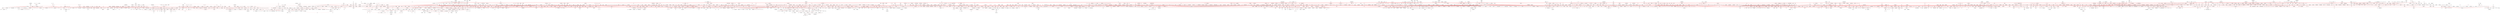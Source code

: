 strict graph  {
	node [label="\N"];
	126	 [height=0.39,
		level=2,
		pos="-12348.527388458027,1182.432000270372",
		width=0.39];
	69	 [height=0.61,
		label="b'nanotechnology'",
		level=1,
		pos="-12186.719999999965,820.3999999999214",
		width=0.61];
	126 -- 69	 [color=red];
	2762	 [height=0.41,
		level=3,
		pos="-5013.444057894339,5777.801606091216",
		width=0.41];
	1937	 [height=0.44,
		label="b'personality'",
		level=1,
		pos="-5043.019999999982,5382.359999999993",
		width=0.44];
	2762 -- 1937	 [color=red];
	2132	 [height=0.51,
		level=4,
		pos="2377.6667015851735,-6650.957746725407",
		width=0.51];
	2110	 [height=0.58,
		level=1,
		pos="2758.8900000000795,-6541.790000000003",
		width=0.58];
	2132 -- 2110	 [color=red];
	1283	 [height=0.70,
		level=4,
		pos="101.93898703533213,-12529.188687703449",
		width=0.70];
	727	 [height=0.58,
		label="b'climate change'",
		level=1,
		pos="95.97999999996773,-12925.690000000084",
		width=0.58];
	1283 -- 727	 [color=red];
	3513	 [height=0.73,
		level=3,
		pos="-20784.605897686313,-3018.267247927065",
		width=0.73];
	2271	 [height=0.71,
		label="b'wastewater treatment'",
		level=2,
		pos="-20503.42000000002,-3297.87999999999",
		width=0.71];
	3513 -- 2271	 [color=red];
	4736	 [height=0.4,
		label="b'history of education'",
		level=5,
		pos="-2812.305329213442,18352.223165175175",
		width=0.4];
	4606	 [height=0.6,
		label="b'teacher education'",
		level=2,
		pos="-2649.549999999941,18713.830000000027",
		width=0.6];
	4736 -- 4606;
	374	 [height=0.33,
		label="b'ecology'",
		level=1,
		pos="-3599.2499999999645,-7548.050000000027",
		width=0.33];
	758	 [height=0.32,
		level=3,
		pos="-3390.1687887657167,-7211.102159395191",
		width=0.32];
	374 -- 758	 [color=red];
	749	 [height=0.35,
		label="b'limnology'",
		level=2,
		pos="-634.5500000000629,-6528.890000000032",
		width=0.35];
	374 -- 749	 [color=red];
	738	 [height=0.55,
		level=3,
		pos="-3715.383568679479,-7168.890674115508",
		width=0.55];
	374 -- 738	 [color=red];
	760	 [height=0.49,
		level=2,
		pos="-3995.78680172615,-7550.76386370517",
		width=0.49];
	374 -- 760	 [color=red];
	752	 [height=0.27,
		label="b'botany'",
		level=2,
		pos="-914.7200000000448,-7233.760000000002",
		width=0.27];
	374 -- 752	 [color=red];
	751	 [height=0.28,
		level=4,
		pos="-3953.363504389946,-7726.522480198205",
		width=0.28];
	374 -- 751	 [color=red];
	731	 [height=0.37,
		level=4,
		pos="-3902.1327625738036,-7292.099160354829",
		width=0.37];
	374 -- 731	 [color=red];
	756	 [height=0.56,
		label="b'invasive species'",
		level=2,
		pos="-1159.419999999981,-6792.010000000118",
		width=0.56];
	374 -- 756	 [color=red];
	779	 [height=0.49,
		label="b'biodiversity conservation'",
		level=5,
		pos="-3984.7259957973138,-7641.093306279866",
		width=0.49];
	374 -- 779;
	757	 [height=0.71,
		label="b'physiological ecology'",
		level=3,
		pos="-2360.9900000000107,-6413.980000000043",
		width=0.71];
	374 -- 757	 [color=red];
	740	 [height=0.22,
		level=4,
		pos="-3966.9471103336286,-7399.565538753352",
		width=0.22];
	374 -- 740	 [color=red];
	778	 [height=0.18,
		level=3,
		pos="-3836.144911379179,-7230.041193294809",
		width=0.18];
	374 -- 778	 [color=red];
	747	 [height=0.38,
		label="b'pollination'",
		level=3,
		pos="-4611.06999999997,-5433.12000000005",
		width=0.38];
	374 -- 747	 [color=red];
	766	 [height=0.22,
		level=3,
		pos="-3253.4662847780337,-7353.930391338869",
		width=0.22];
	374 -- 766	 [color=red];
	753	 [height=0.42,
		level=3,
		pos="-3373.432182998041,-7222.0820357705215",
		width=0.42];
	374 -- 753	 [color=red];
	775	 [height=0.80,
		level=3,
		pos="-3464.3907173572848,-7175.14012608336",
		width=0.80];
	374 -- 775	 [color=red];
	742	 [height=0.51,
		level=2,
		pos="-3209.67758811568,-7622.091448379319",
		width=0.51];
	374 -- 742	 [color=red];
	743	 [height=0.21,
		label="b'dispersal'",
		level=5,
		pos="-3456.358256098556,-7917.9564066818475",
		width=0.21];
	374 -- 743;
	345	 [height=0.37,
		label="b'evolution'",
		level=1,
		pos="-4240.050000000013,-4248.670000000078",
		width=0.37];
	374 -- 345	 [color=red];
	733	 [height=0.5,
		label="b'conservation'",
		level=1,
		pos="-3129.6599999999926,-9959.890000000078",
		width=0.5];
	374 -- 733	 [color=red];
	764	 [height=0.47,
		level=3,
		pos="-3721.9932505122583,-7170.978528481538",
		width=0.47];
	374 -- 764	 [color=red];
	732	 [height=0.46,
		label="b'entomology'",
		level=1,
		pos="-1277.2200000000576,-9120.330000000109",
		width=0.46];
	374 -- 732	 [color=red];
	741	 [height=0.23,
		label="b'phycology'",
		level=5,
		pos="-3986.5229350827467,-7462.794654526507",
		width=0.23];
	374 -- 741;
	782	 [height=0.43,
		level=3,
		pos="-3247.0058231429175,-7365.915873462072",
		width=0.43];
	374 -- 782	 [color=red];
	754	 [height=0.40,
		level=2,
		pos="-3282.0343756340194,-7786.005978780905",
		width=0.40];
	374 -- 754	 [color=red];
	735	 [height=0.30,
		level=2,
		pos="-3698.079302681066,-7932.083291670175",
		width=0.30];
	374 -- 735	 [color=red];
	728	 [height=0.24,
		level=1,
		pos="-5254.02,-10028.690000000024",
		width=0.24];
	374 -- 728	 [color=red];
	763	 [height=0.12,
		label="b'ants'",
		level=5,
		pos="-3533.6333243265008,-7156.9704018962575",
		width=0.12];
	374 -- 763;
	739	 [height=0.45,
		level=1,
		pos="-2204.609999999974,-9220.270000000046",
		width=0.45];
	374 -- 739	 [color=red];
	768	 [height=0.53,
		level=1,
		pos="-2011.2899999999909,-10465.650000000136",
		width=0.53];
	374 -- 768	 [color=red];
	772	 [height=0.36,
		level=2,
		pos="-3505.4392515534014,-7933.339947514022",
		width=0.36];
	374 -- 772	 [color=red];
	726	 [height=0.76,
		label="b'conservation biology'",
		level=1,
		pos="811.1999999999753,-9825.800000000097",
		width=0.76];
	374 -- 726	 [color=red];
	777	 [height=0.36,
		level=4,
		pos="-3605.0143533432165,-7151.5458103500605",
		width=0.36];
	374 -- 777	 [color=red];
	783	 [height=0.21,
		label="b'parasites'",
		level=5,
		pos="-3886.1170003630286,-7821.831161298864",
		width=0.21];
	374 -- 783;
	744	 [height=0.75,
		level=1,
		pos="-3839.7848668276447,-7863.314615869985",
		width=0.75];
	374 -- 744	 [color=red];
	771	 [height=0.72,
		level=3,
		pos="-3776.311465580252,-7193.228865361738",
		width=0.72];
	374 -- 771	 [color=red];
	761	 [height=0.38,
		level=4,
		pos="-3672.5021704848773,-7937.771592548722",
		width=0.38];
	374 -- 761	 [color=red];
	781	 [height=0.49,
		level=2,
		pos="-3206.4608014128576,-7602.505905581888",
		width=0.49];
	374 -- 781	 [color=red];
	736	 [height=0.12,
		label="b'bats'",
		level=5,
		pos="-3760.9756145519787,-7910.11853740312",
		width=0.12];
	374 -- 736;
	784	 [height=0.15,
		label="b'corals'",
		level=5,
		pos="-3597.960511501207,-7944.593991757377",
		width=0.15];
	374 -- 784;
	750	 [height=0.43,
		label="b'conservation science'",
		level=5,
		pos="-3224.3928897630162,-7677.39816227629",
		width=0.43];
	374 -- 750;
	729	 [height=0.74,
		label="b'evolutionary biology'",
		level=1,
		pos="-196.8600000000706,-7276.800000000003",
		width=0.74];
	374 -- 729	 [color=red];
	773	 [height=0.61,
		level=3,
		pos="-3910.0180433729815,-7301.733083411765",
		width=0.61];
	374 -- 773	 [color=red];
	745	 [height=0.37,
		level=3,
		pos="-3961.1328183434657,-7385.909240265755",
		width=0.37];
	374 -- 745	 [color=red];
	785	 [height=0.68,
		level=3,
		pos="-3453.0796573739262,-7179.426844031727",
		width=0.68];
	374 -- 785	 [color=red];
	734	 [height=0.96,
		level=3,
		pos="-3827.1814939555347,-7223.5564958391205",
		width=0.96];
	374 -- 734	 [color=red];
	730	 [height=0.48,
		level=2,
		pos="-3995.3088865882532,-7528.399083128612",
		width=0.48];
	374 -- 730	 [color=red];
	374 -- 727	 [color=red];
	737	 [height=0.32,
		label="b'fisheries'",
		level=2,
		pos="-5908.65999999999,-9145.259999999895",
		width=0.32];
	374 -- 737	 [color=red];
	5431	 [height=0.23,
		label="b'distributed'",
		level=5,
		pos="7390.86573859154,-23521.441554073357",
		width=0.23];
	3779	 [height=0.68,
		label="b'parallel computing'",
		level=1,
		pos="7748.260000000078,-23693.249999999884",
		width=0.68];
	5431 -- 3779;
	4300	 [height=0.3,
		label="b'turbulent flows'",
		level=5,
		pos="-27597.89960664646,-15264.289561121475",
		width=0.3];
	4285	 [height=1.04,
		label="b'computational fluid dynamics'",
		level=1,
		pos="-27228.119999999963,-15121.070000000087",
		width=1.04];
	4300 -- 4285;
	4599	 [height=0.53,
		level=3,
		pos="-23290.801100502205,-16586.163075150038",
		width=0.53];
	3758	 [height=0.48,
		label="b'aerodynamics'",
		level=2,
		pos="-22981.869999999915,-16834.78000000007",
		width=0.48];
	4599 -- 3758	 [color=red];
	3577	 [height=0.3,
		label="b'palaeoclimate'",
		level=5,
		pos="-7221.1778838001255,-3712.2168350857264",
		width=0.3];
	3573	 [height=0.5,
		label="b'palaeoecology'",
		level=3,
		pos="-7307.560000000017,-4099.2400000000125",
		width=0.5];
	3577 -- 3573;
	1522	 [height=0.34,
		level=1,
		pos="6799.729999999885,1275.029999999926",
		width=0.34];
	3724	 [height=0.57,
		level=3,
		pos="7093.339999999971,1352.2599999999547",
		width=0.57];
	1522 -- 3724	 [color=red];
	841	 [height=0.6,
		label="b'computer vision'",
		level=1,
		pos="5956.389999999992,242.0299999998897",
		width=0.6];
	1522 -- 841	 [color=red];
	991	 [height=0.37,
		label="b'data warehousing'",
		level=5,
		pos="758.7243462928054,894.9894527046454",
		width=0.37];
	837	 [height=0.46,
		label="b'data mining'",
		level=1,
		pos="781.6699999999437,879.2399999999107",
		width=0.46];
	991 -- 837;
	2715	 [height=0.53,
		label="b'transportation'",
		level=1,
		pos="19829.329999999918,-9862.990000000034",
		width=0.53];
	2720	 [height=0.27,
		level=2,
		pos="20223.162051060423,-9909.305394167834",
		width=0.27];
	2715 -- 2720	 [color=red];
	2730	 [height=0.2,
		label="b'transition'",
		level=5,
		pos="19447.49745895665,-9755.972661311942",
		width=0.2];
	2715 -- 2730;
	2729	 [height=0.40,
		level=4,
		pos="19938.39729129067,-9481.737949317103",
		width=0.40];
	2715 -- 2729	 [color=red];
	2722	 [height=0.32,
		label="b'land use'",
		level=2,
		pos="20119.089999999967,-10854.530000000048",
		width=0.32];
	2715 -- 2722	 [color=red];
	2700	 [height=0.34,
		label="b'logistics'",
		level=1,
		pos="18714.640000000025,-7895.990000000129",
		width=0.34];
	2715 -- 2700	 [color=red];
	2726	 [height=0.51,
		level=3,
		pos="19482.995578792146,-10056.125364100244",
		width=0.51];
	2715 -- 2726	 [color=red];
	4699	 [height=0.26,
		label="b'agroforestry'",
		level=5,
		pos="666.283446331432,-18140.33197578677",
		width=0.26];
	1342	 [height=0.3,
		label="b'forestry'",
		level=2,
		pos="1029.3299999998817,-18299.85000000003",
		width=0.3];
	4699 -- 1342;
	4601	 [height=0.47,
		level=4,
		pos="-23023.27000000009,-16678.080000000045",
		width=0.47];
	4601 -- 3758	 [color=red];
	3336	 [height=0.3,
		label="b'insect ecology'",
		level=5,
		pos="-1327.1965520564609,-8903.36586827454",
		width=0.3];
	3336 -- 732;
	3717	 [height=0.24,
		label="b'origin of life'",
		level=5,
		pos="-7724.777599566217,-20123.885673132423",
		width=0.24];
	3712	 [height=0.43,
		label="b'astrobiology'",
		level=2,
		pos="-7437.41000000001,-19850.630000000103",
		width=0.43];
	3717 -- 3712;
	4332	 [height=0.25,
		label="b'hemostasis'",
		level=5,
		pos="-9041.974500828182,710.9346991916308",
		width=0.25];
	4249	 [height=0.4,
		label="b'thrombosis'",
		level=3,
		pos="-8879.170000000011,349.3499999999585",
		width=0.4];
	4332 -- 4249;
	351	 [height=0.37,
		label="b'alternative splicing'",
		level=5,
		pos="-2830.6089202867065,-3139.7769411784475",
		width=0.37];
	326	 [height=0.4,
		label="b'genomics'",
		level=1,
		pos="-2645.4300000000458,-3490.4299999999967",
		width=0.4];
	351 -- 326;
	2876	 [height=0.57,
		level=3,
		pos="3712.4249420044935,7960.66817653297",
		width=0.57];
	1808	 [height=0.49,
		label="b'public health'",
		level=1,
		pos="3938.7900000000227,7635.079999999911",
		width=0.49];
	2876 -- 1808	 [color=red];
	3871	 [height=0.38,
		label="b'service operations'",
		level=5,
		pos="17417.155817484887,-7382.931197699947",
		width=0.38];
	2701	 [height=0.79,
		label="b'operations management'",
		level=2,
		pos="17193.669999999973,-7055.360000000055",
		width=0.79];
	3871 -- 2701;
	1203	 [height=0.4,
		label="b'iii-v semiconductors'",
		level=5,
		pos="-23863.961279364194,5821.457739677673",
		width=0.4];
	634	 [height=0.58,
		label="b'optoelectronics'",
		level=1,
		pos="-23958.680000000022,5436.389999999894",
		width=0.58];
	1203 -- 634;
	1259	 [height=0.44,
		level=3,
		pos="-15145.098245350764,3647.4199860241965",
		width=0.44];
	1258	 [height=0.46,
		level=3,
		pos="-14789.689999999984,3823.299999999981",
		width=0.46];
	1259 -- 1258	 [color=red];
	3248	 [height=0.45,
		label="b'public international law'",
		level=5,
		pos="-10415.970301878402,-13479.76482344443",
		width=0.45];
	3240	 [height=0.49,
		label="b'international criminal law'",
		level=5,
		pos="-10734.79156596472,-13715.565166416709",
		width=0.49];
	3248 -- 3240;
	1254	 [height=0.23,
		level=3,
		pos="-13756.753275331703,5518.521204158644",
		width=0.23];
	109	 [height=0.28,
		label="b'mems'",
		level=1,
		pos="-13753.049999999967,5915.049999999828",
		width=0.28];
	1254 -- 109	 [color=red];
	556	 [height=0.84,
		label="b'cognitive neuroscience'",
		level=1,
		pos="-4832.559999999967,17141.839999999993",
		width=0.84];
	2778	 [height=0.36,
		label="b'attention'",
		level=1,
		pos="-7394.799999999992,20542.249999999865",
		width=0.36];
	556 -- 2778	 [color=red];
	2783	 [height=0.21,
		label="b'concepts'",
		level=5,
		pos="-4802.355975911733,16746.44587117621",
		width=0.21];
	556 -- 2783;
	2776	 [height=0.57,
		level=2,
		pos="-6250.700000000028,17030.629999999972",
		width=0.57];
	556 -- 2776	 [color=red];
	2780	 [height=0.53,
		label="b'music cognition'",
		level=3,
		pos="-5216.880000000025,16302.839999999833",
		width=0.53];
	556 -- 2780	 [color=red];
	2775	 [height=0.35,
		level=1,
		pos="-5249.520000000084,20074.459999999908",
		width=0.35];
	556 -- 2775	 [color=red];
	2787	 [height=0.70,
		level=1,
		pos="-5159.630942455169,17366.057302590376",
		width=0.70];
	556 -- 2787	 [color=red];
	2782	 [height=0.36,
		label="b'episodic memory'",
		level=5,
		pos="-5157.643649816577,16914.75098485097",
		width=0.36];
	556 -- 2782;
	2779	 [height=0.81,
		level=3,
		pos="-4480.237745146599,17323.82304567865",
		width=0.81];
	556 -- 2779	 [color=red];
	2785	 [height=0.74,
		level=2,
		pos="-4721.537676078282,17522.527330719666",
		width=0.74];
	556 -- 2785	 [color=red];
	2781	 [height=0.58,
		level=2,
		pos="-4477.895410940562,16964.465172454577",
		width=0.58];
	556 -- 2781	 [color=red];
	467	 [height=0.45,
		label="b'psychology'",
		level=1,
		pos="1271.1599999999835,7866.649999999874",
		width=0.45];
	556 -- 467	 [color=red];
	4814	 [height=0.43,
		level=4,
		pos="5520.341328759616,-6212.081028340173",
		width=0.43];
	2853	 [height=0.50,
		level=3,
		pos="5464.389999999996,-6604.659999999985",
		width=0.50];
	4814 -- 2853	 [color=red];
	1197	 [height=0.27,
		label="b'relationships'",
		level=5,
		pos="-3363.4471483857615,7276.508892225022",
		width=0.27];
	1172	 [height=0.28,
		label="b'health'",
		level=1,
		pos="-3611.890000000043,7585.579999999925",
		width=0.28];
	1197 -- 1172;
	824	 [height=0.68,
		level=3,
		pos="841.456972086062,-9430.409919421912",
		width=0.68];
	824 -- 726	 [color=red];
	1755	 [height=0.41,
		label="b'statistical computing'",
		level=5,
		pos="1632.55630239922,-1360.656971565022",
		width=0.41];
	844	 [height=0.36,
		label="b'statistics'",
		level=1,
		pos="1652.8200000000797,-1341.580000000049",
		width=0.36];
	1755 -- 844;
	4242	 [height=0.25,
		label="b'stroke'",
		level=2,
		pos="-983.8100000000668,5961.209999999977",
		width=0.25];
	489	 [height=0.4,
		label="b'neurology'",
		level=1,
		pos="-708.6800000000549,5728.719999999939",
		width=0.4];
	4242 -- 489	 [color=red];
	4721	 [height=0.49,
		label="b'cerebrovascular disease'",
		level=5,
		pos="-1334.1266158754586,5775.395391260365",
		width=0.49];
	4242 -- 4721;
	4720	 [height=0.63,
		level=3,
		pos="-1025.8322832900833,6355.523235748584",
		width=0.63];
	4242 -- 4720	 [color=red];
	1007	 [height=0.64,
		label="b'cognitive science'",
		level=1,
		pos="6178.360000000004,-6371.460000000014",
		width=0.64];
	1683	 [height=0.7,
		label="b'philosophy of mind'",
		level=1,
		pos="7044.559999999998,-8983.400000000101",
		width=0.7];
	1007 -- 1683	 [color=red];
	1687	 [height=0.78,
		level=2,
		pos="6130.878171163893,-6765.1531242856945",
		width=0.78];
	1007 -- 1687	 [color=red];
	1686	 [height=0.65,
		level=4,
		pos="6558.885717553223,-6483.034990298243",
		width=0.65];
	1007 -- 1686	 [color=red];
	1684	 [height=0.3,
		label="b'categorization'",
		level=5,
		pos="5819.037275942946,-6539.1978316172645",
		width=0.3];
	1007 -- 1684;
	1682	 [height=0.64,
		level=1,
		pos="8440.739999999934,-9997.320000000009",
		width=0.64];
	1007 -- 1682	 [color=red];
	1685	 [height=0.42,
		label="b'language production'",
		level=5,
		pos="6271.426120640974,-6169.198319497569",
		width=0.42];
	1007 -- 1685;
	838	 [height=0.72,
		label="b'artificial intelligence'",
		level=1,
		pos="673.2599999999366,-2786.1400000000576",
		width=0.72];
	1007 -- 838	 [color=red];
	1690	 [height=0.4,
		label="b'linguistics'",
		level=1,
		pos="7599.3899999999285,-12768.25999999998",
		width=0.4];
	2208	 [height=0.38,
		label="b'translation'",
		level=3,
		pos="7199.759999999978,-13223.020000000048",
		width=0.38];
	1690 -- 2208	 [color=red];
	2206	 [height=0.38,
		level=2,
		pos="7743.699999999928,-14376.830000000078",
		width=0.38];
	1690 -- 2206	 [color=red];
	2205	 [height=0.52,
		label="b'sociolinguistics'",
		level=2,
		pos="8747.349999999984,-13712.350000000073",
		width=0.52];
	1690 -- 2205	 [color=red];
	2211	 [height=0.45,
		level=4,
		pos="7394.949999999972,-12473.760000000048",
		width=0.45];
	1690 -- 2211	 [color=red];
	2209	 [height=0.80,
		level=4,
		pos="7961.615642421591,-12929.633430748836",
		width=0.80];
	1690 -- 2209	 [color=red];
	2213	 [height=0.19,
		label="b'spanish'",
		level=5,
		pos="7203.489548826715,-12745.640695406608",
		width=0.19];
	1690 -- 2213;
	1690 -- 1682	 [color=red];
	2207	 [height=0.26,
		level=2,
		pos="8801.970000000023,-11936.580000000034",
		width=0.26];
	1690 -- 2207	 [color=red];
	1183	 [height=0.50,
		level=3,
		pos="-2663.5580475309384,7745.554359544799",
		width=0.50];
	1168	 [height=0.26,
		label="b'aging'",
		level=1,
		pos="-2267.100000000022,7753.909999999956",
		width=0.26];
	1183 -- 1168	 [color=red];
	5272	 [height=0.45,
		level=3,
		pos="-2616.4865820496652,-5079.399292987082",
		width=0.45];
	388	 [height=0.37,
		level=2,
		pos="-3000.179999999983,-5179.53999999999",
		width=0.37];
	5272 -- 388	 [color=red];
	796	 [height=0.43,
		level=3,
		pos="512.4781003752171,-9565.005009894809",
		width=0.43];
	796 -- 726	 [color=red];
	2502	 [height=0.26,
		label="b'orthopedics'",
		level=5,
		pos="14651.152423706333,6304.334705473547",
		width=0.26];
	2376	 [height=0.54,
		label="b'biomechanics'",
		level=1,
		pos="14291.950000000099,6472.32999999994",
		width=0.54];
	2502 -- 2376;
	1048	 [height=0.76,
		level=4,
		pos="496.4866625800057,-2431.1752308230853",
		width=0.76];
	1048 -- 838	 [color=red];
	5009	 [height=0.53,
		level=2,
		pos="-15561.269999999888,7567.069999999905",
		width=0.53];
	1249	 [height=0.34,
		level=1,
		pos="-15220.61999999997,6641.239999999885",
		width=0.34];
	5009 -- 1249	 [color=red];
	5012	 [height=0.47,
		level=2,
		pos="-15956.232207609528,7602.476987157271",
		width=0.47];
	5009 -- 5012	 [color=red];
	5213	 [height=0.35,
		label="b'academic writing'",
		level=5,
		pos="6197.470304133512,-2741.0730042663963",
		width=0.35];
	4764	 [height=0.59,
		label="b'corpus linguistics'",
		level=2,
		pos="6279.349999999935,-2534.0300000000243",
		width=0.59];
	5213 -- 4764;
	5217	 [height=0.11,
		label="b'eap'",
		level=5,
		pos="6115.629725660219,-2948.1245803757956",
		width=0.11];
	5213 -- 5217;
	285	 [height=0.21,
		label="b'enzymes'",
		level=5,
		pos="-6502.416814393439,6190.431569773628",
		width=0.21];
	241	 [height=0.5,
		label="b'microbiology'",
		level=1,
		pos="-6300.470000000025,5849.159999999945",
		width=0.5];
	285 -- 241;
	1576	 [height=0.74,
		level=3,
		pos="8004.130000000005,830.6999999999425",
		width=0.74];
	1571	 [height=0.38,
		label="b'ultrasound'",
		level=2,
		pos="8595.269999999942,1009.2999999999192",
		width=0.38];
	1576 -- 1571	 [color=red];
	1581	 [height=0.64,
		level=4,
		pos="7726.559999999943,724.1699999999219",
		width=0.64];
	1576 -- 1581	 [color=red];
	361	 [height=0.56,
		level=2,
		pos="-2956.5173474556323,-3244.5164736691145",
		width=0.56];
	361 -- 326	 [color=red];
	470	 [height=0.31,
		level=1,
		pos="-3466.7500000000546,6067.270000000033",
		width=0.31];
	470 -- 1168	 [color=red];
	327	 [height=0.52,
		label="b'neuroscience'",
		level=1,
		pos="-901.5900000000129,2498.390000000003",
		width=0.52];
	470 -- 327	 [color=red];
	1170	 [height=0.38,
		level=1,
		pos="-3097.730000000065,4893.78000000001",
		width=0.38];
	470 -- 1170	 [color=red];
	1169	 [height=0.34,
		level=1,
		pos="-3319.0600000000504,3732.2200000000303",
		width=0.34];
	470 -- 1169	 [color=red];
	3793	 [height=0.26,
		label="b'monte carlo'",
		level=5,
		pos="8453.022715503503,2642.3476896462075",
		width=0.26];
	1573	 [height=0.54,
		label="b'medical physics'",
		level=2,
		pos="8800.899999999976,2832.689999999955",
		width=0.54];
	3793 -- 1573;
	2218	 [height=0.36,
		label="b'language contact'",
		level=5,
		pos="8392.278115939995,-13888.908084860359",
		width=0.36];
	2218 -- 2205;
	1453	 [height=0.38,
		level=3,
		pos="-3314.6343230303128,-67.81537288856754",
		width=0.38];
	471	 [height=0.37,
		label="b'addiction'",
		level=1,
		pos="-3117.520000000066,276.2699999998622",
		width=0.37];
	1453 -- 471	 [color=red];
	317	 [height=0.56,
		label="b'cancer biology'",
		level=1,
		pos="-7364.759999999993,-86.65000000004875",
		width=0.56];
	282	 [height=0.66,
		label="b'molecular biology'",
		level=1,
		pos="-6820.450000000019,-766.7600000000384",
		width=0.66];
	317 -- 282	 [color=red];
	3327	 [height=0.63,
		level=2,
		pos="-7665.2143236340435,-345.4472171200314",
		width=0.63];
	317 -- 3327	 [color=red];
	3329	 [height=0.39,
		label="b'cancer metabolism'",
		level=5,
		pos="-7038.873598949014,139.2855080315187",
		width=0.39];
	317 -- 3329;
	3331	 [height=0.27,
		label="b'therapeutics'",
		level=5,
		pos="-7401.350353140991,-481.5043354662549",
		width=0.27];
	317 -- 3331;
	3333	 [height=0.59,
		level=3,
		pos="-7567.78222783607,253.98290384794728",
		width=0.59];
	317 -- 3333	 [color=red];
	3332	 [height=0.62,
		level=4,
		pos="-7735.251144930722,54.71870837404629",
		width=0.62];
	317 -- 3332	 [color=red];
	1926	 [height=0.62,
		level=2,
		pos="-4093.589999999953,4906.90999999992",
		width=0.62];
	5013	 [height=0.43,
		label="b'mindfulness'",
		level=2,
		pos="-4098.850000000013,5228.669999999936",
		width=0.43];
	1926 -- 5013	 [color=red];
	1926 -- 1169	 [color=red];
	2092	 [height=0.42,
		label="b'scientific visualization'",
		level=5,
		pos="7333.760856515954,1993.686622047396",
		width=0.42];
	1518	 [height=0.69,
		label="b'computer graphics'",
		level=1,
		pos="6971.139999999992,2154.16999999998",
		width=0.69];
	2092 -- 1518;
	4401	 [height=0.57,
		level=4,
		pos="-17167.009999999977,-6337.390000000098",
		width=0.57];
	4398	 [height=0.54,
		label="b'supercapacitors'",
		level=2,
		pos="-17290.869999999974,-6503.870000000066",
		width=0.54];
	4401 -- 4398	 [color=red];
	2234	 [height=0.34,
		label="b'ocean modeling'",
		level=5,
		pos="-1546.1084391999766,-19286.73871250919",
		width=0.34];
	2224	 [height=0.75,
		label="b'physical oceanography'",
		level=2,
		pos="-1302.2600000000239,-18974.029999999944",
		width=0.75];
	2234 -- 2224;
	3166	 [height=0.28,
		label="b'photobiology'",
		level=5,
		pos="-5264.95060506082,14261.422261971102",
		width=0.28];
	3012	 [height=0.42,
		label="b'biophysics'",
		level=1,
		pos="-5401.260000000031,13889.039999999954",
		width=0.42];
	3166 -- 3012;
	1053	 [height=0.50,
		level=4,
		pos="774.2911037210029,-2402.680072158379",
		width=0.50];
	1053 -- 838	 [color=red];
	4934	 [height=0.21,
		label="b'serotonin'",
		level=5,
		pos="-2296.9443130732725,1445.80148993047",
		width=0.21];
	498	 [height=0.36,
		label="b'dopamine'",
		level=3,
		pos="-1980.369999999988,1684.6099999999824",
		width=0.36];
	4934 -- 498;
	2928	 [height=0.46,
		label="b'composites'",
		level=1,
		pos="-10212.169999999978,1364.1799999999748",
		width=0.46];
	5104	 [height=0.48,
		label="b'multifunctional materials'",
		level=5,
		pos="-9925.195385670286,1637.8483593507888",
		width=0.48];
	2928 -- 5104;
	147	 [height=0.38,
		level=1,
		pos="-11369.839999999978,3222.3299999999836",
		width=0.38];
	2928 -- 147	 [color=red];
	5105	 [height=0.30,
		level=2,
		pos="-10543.38086927854,1146.1245936208138",
		width=0.30];
	2928 -- 5105	 [color=red];
	5107	 [height=0.28,
		level=4,
		pos="-9885.927765187816,1138.7586070395712",
		width=0.28];
	2928 -- 5107	 [color=red];
	1521	 [height=0.52,
		level=3,
		pos="5995.411907934313,-152.59145263618746",
		width=0.52];
	1521 -- 841	 [color=red];
	907	 [height=0.52,
		level=3,
		pos="-26.918795036211407,53.16985194560034",
		width=0.52];
	659	 [height=0.65,
		label="b'machine learning'",
		level=1,
		pos="357.1399999999212,151.89999999996144",
		width=0.65];
	907 -- 659	 [color=red];
	4912	 [height=0.5,
		label="b'lattice boltzmann method'",
		level=5,
		pos="-26732.201606028404,-13686.608955304724",
		width=0.5];
	4301	 [height=0.53,
		label="b'multiphase flow'",
		level=2,
		pos="-26861.77000000025,-14061.390000000156",
		width=0.53];
	4912 -- 4301;
	3764	 [height=0.32,
		level=4,
		pos="-22480.288810996743,-18024.906118308903",
		width=0.32];
	2187	 [height=0.59,
		label="b'fluid mechanics'",
		level=1,
		pos="-22847.96999999998,-18173.430000000062",
		width=0.59];
	3764 -- 2187	 [color=red];
	4538	 [height=0.39,
		label="b'quantitative finance'",
		level=5,
		pos="11725.682299758657,-7163.8541360202435",
		width=0.39];
	4532	 [height=0.74,
		label="b'financial econometrics'",
		level=2,
		pos="11510.489999999954,-7220.980000000047",
		width=0.74];
	4538 -- 4532;
	4335	 [height=0.48,
		label="b'molecular programming'",
		level=5,
		pos="-2519.7529208389888,-2605.971594997718",
		width=0.48];
	4008	 [height=0.67,
		label="b'dna nanotechnology'",
		level=3,
		pos="-2675.4099999999853,-2446.7800000000934",
		width=0.67];
	4335 -- 4008;
	1691	 [height=0.42,
		label="b'bilingualism'",
		level=2,
		pos="8701.579999999954,-8963.550000000047",
		width=0.42];
	5314	 [height=0.51,
		level=3,
		pos="8488.966401446918,-8628.819873047347",
		width=0.51];
	1691 -- 5314	 [color=red];
	5312	 [height=0.52,
		label="b'second language learning'",
		level=5,
		pos="8921.404430956343,-8928.218572551828",
		width=0.52];
	1691 -- 5312;
	1691 -- 1682	 [color=red];
	3925	 [height=0.53,
		level=4,
		pos="-7006.862671260944,20624.429250119672",
		width=0.53];
	2778 -- 3925	 [color=red];
	3923	 [height=0.56,
		label="b'working memory'",
		level=2,
		pos="-7754.709999999959,21636.039999999946",
		width=0.56];
	2778 -- 3923	 [color=red];
	3919	 [height=0.45,
		label="b'auditory neuroscience'",
		level=5,
		pos="-7654.218487540305,20242.331930351273",
		width=0.45];
	2778 -- 3919;
	3921	 [height=0.42,
		level=1,
		pos="-9404.94000000006,21526.859999999946",
		width=0.42];
	2778 -- 3921	 [color=red];
	3924	 [height=0.54,
		level=3,
		pos="-7452.119999999995,19903.75999999991",
		width=0.54];
	2778 -- 3924	 [color=red];
	3920	 [height=0.56,
		level=2,
		pos="-8300.459999999908,20326.279999999966",
		width=0.56];
	2778 -- 3920	 [color=red];
	3922	 [height=0.51,
		level=3,
		pos="-7232.669258200799,20904.13730668951",
		width=0.51];
	2778 -- 3922	 [color=red];
	2114	 [height=0.52,
		label="b'acoustic signal processing'",
		level=5,
		pos="-1081.1088954657148,-3228.907075027062",
		width=0.52];
	848	 [height=0.65,
		label="b'signal processing'",
		level=1,
		pos="-698.389999999994,-3332.7100000000173",
		width=0.65];
	2114 -- 848;
	1601	 [height=0.22,
		label="b'workflows'",
		level=5,
		pos="8995.32976639908,4217.265465509953",
		width=0.22];
	1591	 [height=0.62,
		label="b'cloud computing'",
		level=1,
		pos="9170.120000000032,3861.3199999999015",
		width=0.62];
	1601 -- 1591;
	5561	 [height=0.27,
		label="b'zooplankton'",
		level=5,
		pos="-585.9661323135588,-6556.052491395225",
		width=0.27];
	5561 -- 749;
	1163	 [height=0.36,
		level=4,
		pos="1120.1135477125183,5972.126046508996",
		width=0.36];
	469	 [height=0.50,
		level=2,
		pos="1080.0399999999609,5577.609999999895",
		width=0.50];
	1163 -- 469	 [color=red];
	3220	 [height=0.59,
		level=4,
		pos="-10952.610000000013,6912.649999999921",
		width=0.59];
	149	 [height=0.48,
		level=2,
		pos="-10958.580000000018,6663.089999999891",
		width=0.48];
	3220 -- 149	 [color=red];
	1574	 [height=0.92,
		label="b'magnetic resonance imaging'",
		level=2,
		pos="7923.559999999969,2408.2799999999916",
		width=0.92];
	5040	 [height=0.69,
		level=3,
		pos="7808.987962869016,2787.9140981617684",
		width=0.69];
	1574 -- 5040	 [color=red];
	1517	 [height=0.62,
		level=1,
		pos="8198.309999999921,1670.9599999999155",
		width=0.62];
	1574 -- 1517	 [color=red];
	5041	 [height=0.28,
		label="b'functional mri'",
		level=5,
		pos="7547.7600124898045,2281.6973409711877",
		width=0.28];
	1574 -- 5041;
	2794	 [height=0.52,
		level=3,
		pos="-5621.838658320209,19937.976972314616",
		width=0.52];
	2794 -- 2775	 [color=red];
	2803	 [height=0.45,
		level=4,
		pos="5455.512878074805,11214.858381624914",
		width=0.45];
	562	 [height=0.31,
		label="b'gender'",
		level=1,
		pos="5701.640000000001,10903.939999999991",
		width=0.31];
	2803 -- 562	 [color=red];
	2936	 [height=0.51,
		label="b'cognitive radio'",
		level=2,
		pos="3239.5599999999795,-6315.959999999937",
		width=0.51];
	4546	 [height=0.53,
		label="b'dynamic spectrum access'",
		level=5,
		pos="3056.3447859462176,-6442.464053492553",
		width=0.53];
	2936 -- 4546;
	2112	 [height=0.91,
		label="b'wireless communications'",
		level=1,
		pos="2579.9499999999825,-5360.650000000067",
		width=0.91];
	2936 -- 2112	 [color=red];
	4547	 [height=0.45,
		label="b'software defined radio'",
		level=5,
		pos="3366.064053492566,-6499.175214053714",
		width=0.45];
	2936 -- 4547;
	4648	 [height=0.23,
		label="b'greenland'",
		level=5,
		pos="2687.44593827396,-17168.38548889305",
		width=0.23];
	1340	 [height=0.4,
		label="b'cryosphere'",
		level=3,
		pos="2565.390000000003,-17545.6800000001",
		width=0.4];
	4648 -- 1340;
	2599	 [height=0.55,
		label="b'cosmochemistry'",
		level=4,
		pos="-7173.8200000000215,-21784.619999999923",
		width=0.55];
	2584	 [height=0.52,
		label="b'geochemistry'",
		level=1,
		pos="-7890.250000000029,-22417.939999999962",
		width=0.52];
	2599 -- 2584	 [color=red];
	5024	 [height=0.24,
		label="b'meteoritics'",
		level=5,
		pos="-6876.716779507234,-21521.982461646672",
		width=0.24];
	2599 -- 5024;
	1850	 [height=0.51,
		label="b'philosophy of psychology'",
		level=5,
		pos="6649.072887731263,-8954.438919067583",
		width=0.51];
	1683 -- 1850;
	1852	 [height=0.17,
		label="b'free will'",
		level=5,
		pos="7240.094205650663,-9328.385759996083",
		width=0.17];
	1683 -- 1852;
	1849	 [height=0.49,
		label="b'metaphysics'",
		level=1,
		pos="5432.390000000025,-12185.560000000038",
		width=0.49];
	1683 -- 1849	 [color=red];
	1854	 [height=0.4,
		label="b'philosophy of action'",
		level=5,
		pos="7440.04711226874,-9012.3610809325",
		width=0.4];
	1683 -- 1854;
	1194	 [height=0.62,
		level=3,
		pos="-3920.6499999999305,7776.3499999999",
		width=0.62];
	1194 -- 1172	 [color=red];
	321	 [height=0.55,
		level=2,
		pos="-6683.129620488825,-394.7493636596996",
		width=0.55];
	321 -- 282	 [color=red];
	1284	 [height=0.58,
		level=3,
		pos="485.18802704883916,-12849.75639834596",
		width=0.58];
	1284 -- 727	 [color=red];
	2995	 [height=0.43,
		label="b'laboratory phonology'",
		level=5,
		pos="6835.4006933320115,-15278.664722167217",
		width=0.43];
	2992	 [height=0.36,
		label="b'phonetics'",
		level=2,
		pos="7214.909999999931,-15163.679999999977",
		width=0.36];
	2995 -- 2992;
	1968	 [height=0.45,
		level=4,
		pos="-3250.4881822002035,3467.67845341605",
		width=0.45];
	1936	 [height=0.61,
		label="b'health psychology'",
		level=2,
		pos="-3088.3600000000315,3105.7899999999318",
		width=0.61];
	1968 -- 1936	 [color=red];
	6	 [height=0.89,
		level=3,
		pos="-16608.470309081487,-17017.757601358167",
		width=0.89];
	1	 [height=0.5,
		label="b'sustainability'",
		level=1,
		pos="-16972.960000000072,-17173.95000000009",
		width=0.5];
	6 -- 1	 [color=red];
	622	 [height=0.4,
		label="b'photonics'",
		level=1,
		pos="-21747.71000000002,5907.729999999927",
		width=0.4];
	634 -- 622	 [color=red];
	1202	 [height=0.75,
		level=3,
		pos="-24263.90279212122,5689.54577684329",
		width=0.75];
	634 -- 1202	 [color=red];
	1204	 [height=0.75,
		level=3,
		pos="-24127.790094363554,5077.7110681349195",
		width=0.75];
	634 -- 1204	 [color=red];
	5414	 [height=0.53,
		label="b'neuromorphic engineering'",
		level=5,
		pos="1615.3652457144417,-705.3892093927534",
		width=0.53];
	888	 [height=1.01,
		label="b'computational neuroscience'",
		level=1,
		pos="1504.9899999999834,-898.7499999999927",
		width=1.01];
	5414 -- 888;
	3885	 [height=0.49,
		level=3,
		pos="-14248.360000000026,-10767.76000000008",
		width=0.49];
	4797	 [height=0.77,
		label="b'artificial photosynthesis'",
		level=3,
		pos="-13898.990000000085,-11184.660000000034",
		width=0.77];
	3885 -- 4797	 [color=red];
	3874	 [height=0.50,
		level=2,
		pos="-14462.999999999975,-9825.510000000084",
		width=0.50];
	3885 -- 3874	 [color=red];
	2137	 [height=0.52,
		level=2,
		pos="4537.699999999937,-9992.159999999949",
		width=0.52];
	2149	 [height=0.41,
		level=4,
		pos="4281.489999999991,-9884.330000000042",
		width=0.41];
	2137 -- 2149	 [color=red];
	2131	 [height=0.48,
		level=2,
		pos="4116.109999999968,-8549.220000000088",
		width=0.48];
	2137 -- 2131	 [color=red];
	2150	 [height=0.72,
		level=3,
		pos="4931.468631592491,-9945.308479713303",
		width=0.72];
	2137 -- 2150	 [color=red];
	2141	 [height=0.58,
		level=3,
		pos="4355.800000000016,-10507.479999999985",
		width=0.58];
	2137 -- 2141	 [color=red];
	2142	 [height=0.51,
		label="b'gender studies'",
		level=3,
		pos="5261.150000000036,-9255.300000000014",
		width=0.51];
	2137 -- 2142	 [color=red];
	2144	 [height=0.47,
		level=2,
		pos="4775.193074595148,-10309.72233986215",
		width=0.47];
	2137 -- 2144	 [color=red];
	1860	 [height=0.46,
		level=2,
		pos="5367.6828363833365,-11794.328887796362",
		width=0.46];
	1860 -- 1849	 [color=red];
	3205	 [height=0.46,
		level=3,
		pos="-16336.809731338151,9401.9502464324",
		width=0.46];
	1243	 [height=0.48,
		label="b'microfluidics'",
		level=1,
		pos="-15940.609999999764,9385.379999999943",
		width=0.48];
	3205 -- 1243	 [color=red];
	1750	 [height=0.44,
		label="b'financial mathematics'",
		level=5,
		pos="1766.0348757361244,-1149.868023006191",
		width=0.44];
	1750 -- 844;
	639	 [height=0.43,
		label="b'semiconductor lasers'",
		level=5,
		pos="-21943.17549588469,5562.705305089544",
		width=0.43];
	639 -- 622;
	3107	 [height=0.39,
		label="b'digital soil mapping'",
		level=5,
		pos="-7921.527113165175,12708.982071894992",
		width=0.39];
	1102	 [height=0.42,
		label="b'soil science'",
		level=2,
		pos="-8063.740000000042,13079.149999999976",
		width=0.42];
	3107 -- 1102;
	1358	 [height=0.22,
		level=3,
		pos="1805.559907401343,-18973.52190238242",
		width=0.22];
	1302	 [height=0.59,
		label="b'remote sensing'",
		level=1,
		pos="2160.6100000000624,-18796.92000000002",
		width=0.59];
	1358 -- 1302	 [color=red];
	1149	 [height=0.34,
		label="b'radio astronomy'",
		level=5,
		pos="-17238.307900133095,2826.4547841547765",
		width=0.34];
	618	 [height=0.49,
		label="b'astrophysics'",
		level=1,
		pos="-17291.699999999983,3219.3899999998903",
		width=0.49];
	1149 -- 618;
	4238	 [height=0.14,
		level=4,
		pos="-1375.6000000000477,474.0200000000186",
		width=0.14];
	488	 [height=0.2,
		label="b'fmri'",
		level=1,
		pos="-1602.0500000000375,394.37999999998283",
		width=0.2];
	4238 -- 488	 [color=red];
	5065	 [height=0.78,
		level=4,
		pos="-3558.536100069017,21126.96548414992",
		width=0.78];
	1129	 [height=0.8,
		label="b'scholarly communication'",
		level=2,
		pos="-3291.84,20833.49999999988",
		width=0.8];
	5065 -- 1129	 [color=red];
	1872	 [height=0.59,
		label="b'moral psychology'",
		level=3,
		pos="6064.039999999914,-15726.509999999951",
		width=0.59];
	3695	 [height=0.49,
		label="b'experimental philosophy'",
		level=5,
		pos="6367.282424373054,-15470.985378407937",
		width=0.49];
	1872 -- 3695;
	1864	 [height=0.27,
		label="b'ethics'",
		level=1,
		pos="5221.759999999977,-16436.250000000015",
		width=0.27];
	1872 -- 1864	 [color=red];
	3805	 [height=0.65,
		level=2,
		pos="18195.409999999916,3009.599999999944",
		width=0.65];
	3811	 [height=0.89,
		level=2,
		pos="19763.249999999935,4400.15000000002",
		width=0.89];
	3805 -- 3811	 [color=red];
	3815	 [height=0.55,
		level=4,
		pos="18261.56872884637,3400.5882642443626",
		width=0.55];
	3805 -- 3815	 [color=red];
	3810	 [height=0.78,
		label="b'earthquake engineering'",
		level=2,
		pos="18220.050000000057,1504.869999999919",
		width=0.78];
	3805 -- 3810	 [color=red];
	3812	 [height=0.58,
		level=4,
		pos="18586.802178392827,3073.325684557227",
		width=0.58];
	3805 -- 3812	 [color=red];
	3818	 [height=0.47,
		level=4,
		pos="17917.570000000014,2930.1999999999352",
		width=0.47];
	3805 -- 3818	 [color=red];
	3816	 [height=0.60,
		level=3,
		pos="18580.880949601506,2916.5357899474684",
		width=0.60];
	3805 -- 3816	 [color=red];
	3804	 [height=0.33,
		label="b'vibration'",
		level=2,
		pos="17055.000000000015,3443.8400000000292",
		width=0.33];
	3805 -- 3804	 [color=red];
	4160	 [height=0.58,
		level=2,
		pos="-10185.076684474303,17565.541003857707",
		width=0.58];
	3161	 [height=0.69,
		level=1,
		pos="-9819.390000000038,17718.90999999989",
		width=0.69];
	4160 -- 3161	 [color=red];
	3539	 [height=0.46,
		level=3,
		pos="-15684.930000000104,2101.319999999894",
		width=0.46];
	3524	 [height=0.49,
		level=3,
		pos="-16045.789999999904,1997.059999999903",
		width=0.49];
	3539 -- 3524	 [color=red];
	5319	 [height=0.32,
		label="b'tectonophysics'",
		level=5,
		pos="-5922.115621212139,-17509.128420775767",
		width=0.32];
	3702	 [height=0.4,
		label="b'seismology'",
		level=2,
		pos="-5750.260000000022,-17866.500000000025",
		width=0.4];
	5319 -- 3702;
	5559	 [height=0.54,
		level=2,
		pos="-721.1285499975812,-6141.910730710618",
		width=0.54];
	749 -- 5559	 [color=red];
	1807	 [height=0.17,
		label="b'hiv'",
		level=1,
		pos="7310.160000000018,5929.009999999969",
		width=0.17];
	2015	 [height=0.50,
		level=2,
		pos="7494.829465278379,6279.931627679493",
		width=0.50];
	1807 -- 2015	 [color=red];
	2006	 [height=0.32,
		label="b'cervical cancer'",
		level=5,
		pos="6723.850596675555,5258.652836283014",
		width=0.32];
	1807 -- 2006;
	2013	 [height=0.19,
		level=2,
		pos="7585.692573562912,6214.195204884883",
		width=0.19];
	1807 -- 2013	 [color=red];
	2005	 [height=0.11,
		label="b'hcv'",
		level=5,
		pos="7255.951379214781,6321.833402576756",
		width=0.11];
	1807 -- 2005;
	2003	 [height=0.77,
		label="b'implementation science'",
		level=3,
		pos="6774.209999999966,6494.389999999912",
		width=0.77];
	1807 -- 2003	 [color=red];
	2012	 [height=0.47,
		level=4,
		pos="7513.73999999994,5595.849999999984",
		width=0.47];
	1807 -- 2012	 [color=red];
	2002	 [height=0.58,
		level=2,
		pos="7214.499999999967,4926.529999999999",
		width=0.58];
	1807 -- 2002	 [color=red];
	2019	 [height=0.27,
		level=3,
		pos="7686.501275219628,5804.045826151943",
		width=0.27];
	1807 -- 2019	 [color=red];
	716	 [height=0.52,
		label="b'epidemiology'",
		level=1,
		pos="4943.6799999999275,5378.159999999898",
		width=0.52];
	1807 -- 716	 [color=red];
	5066	 [height=0.23,
		label="b'phononics'",
		level=5,
		pos="-20515.257815225115,-15480.617922446088",
		width=0.23];
	2191	 [height=0.53,
		label="b'thermoelectrics'",
		level=2,
		pos="-20619.27000000004,-15863.279999999886",
		width=0.53];
	5066 -- 2191;
	2370	 [height=0.31,
		label="b'homelessness'",
		level=5,
		pos="9665.83637465369,23069.483701123645",
		width=0.31];
	2360	 [height=0.3,
		label="b'housing'",
		level=2,
		pos="9497.140000000029,22710.61000000004",
		width=0.3];
	2370 -- 2360;
	3844	 [height=0.51,
		level=3,
		pos="17551.039999999994,-1138.1300000000083",
		width=0.51];
	3839	 [height=0.82,
		label="b'geotechnical engineering'",
		level=2,
		pos="17272.160000000047,-901.4600000000246",
		width=0.82];
	3844 -- 3839	 [color=red];
	2927	 [height=0.20,
		level=4,
		pos="-11280.291984385181,2836.027070838303",
		width=0.20];
	2927 -- 147	 [color=red];
	3444	 [height=0.44,
		level=3,
		pos="20782.750276217645,-5755.526179979313",
		width=0.44];
	1485	 [height=0.33,
		label="b'biofuels'",
		level=1,
		pos="21125.530000000002,-5556.150000000031",
		width=0.33];
	3444 -- 1485	 [color=red];
	474	 [height=0.85,
		level=1,
		pos="-1779.4900000000252,6378.929999999931",
		width=0.85];
	2291	 [height=0.55,
		level=2,
		pos="-1523.9312157653117,6682.143634224907",
		width=0.55];
	474 -- 2291	 [color=red];
	2289	 [height=0.63,
		label="b'neural engineering'",
		level=2,
		pos="-1898.5300000000625,6792.85999999991",
		width=0.63];
	474 -- 2289	 [color=red];
	474 -- 327	 [color=red];
	2765	 [height=0.38,
		label="b'evaluation'",
		level=2,
		pos="-2520.120000000001,9029.309999999969",
		width=0.38];
	4198	 [height=0.23,
		label="b'monitoring'",
		level=5,
		pos="-2464.4951702227336,9027.292216456812",
		width=0.23];
	2765 -- 4198;
	2756	 [height=0.42,
		level=2,
		pos="-3767.539999999979,9074.559999999987",
		width=0.42];
	2765 -- 2756	 [color=red];
	1281	 [height=0.45,
		level=3,
		pos="685.4900000000835,-13931.500000000065",
		width=0.45];
	5534	 [height=0.86,
		label="b'climate change adaptation'",
		level=4,
		pos="752.530000000037,-14121.899999999985",
		width=0.86];
	1281 -- 5534	 [color=red];
	1281 -- 727	 [color=red];
	5273	 [height=0.17,
		label="b'asphalt'",
		level=5,
		pos="17216.295936110517,865.8681709258017",
		width=0.17];
	3840	 [height=0.36,
		label="b'pavement'",
		level=4,
		pos="17471.789999999968,562.5999999999767",
		width=0.36];
	5273 -- 3840;
	4111	 [height=0.49,
		label="b'hiv prevention'",
		level=4,
		pos="6332.649999999983,4275.309999999969",
		width=0.49];
	5649	 [height=0.23,
		label="b'lgbt health'",
		level=5,
		pos="6013.656464353768,4039.742760351989",
		width=0.23];
	4111 -- 5649;
	4111 -- 2002	 [color=red];
	3953	 [height=0.35,
		label="b'singularity theory'",
		level=5,
		pos="342.89687029018023,1695.5741983069856",
		width=0.35];
	1802	 [height=0.64,
		label="b'algebraic geometry'",
		level=2,
		pos="384.0899999999874,1658.139999999923",
		width=0.64];
	3953 -- 1802;
	1913	 [height=0.63,
		level=3,
		pos="-18001.589870970864,-4289.710461115342",
		width=0.63];
	1897	 [height=0.39,
		level=2,
		pos="-17848.17999999995,-4655.380000000016",
		width=0.39];
	1913 -- 1897	 [color=red];
	2489	 [height=0.51,
		level=1,
		pos="18499.989999999983,15866.909999999985",
		width=0.51];
	3119	 [height=0.59,
		level=3,
		pos="18118.5885091424,15758.366446754964",
		width=0.59];
	2489 -- 3119	 [color=red];
	1637	 [height=0.33,
		label="b'security'",
		level=1,
		pos="18411.879999999896,13580.28000000001",
		width=0.33];
	2489 -- 1637	 [color=red];
	3112	 [height=0.51,
		level=3,
		pos="18715.923396544717,16199.508208708477",
		width=0.51];
	2489 -- 3112	 [color=red];
	3110	 [height=0.60,
		level=2,
		pos="18861.191226768744,15703.256481980405",
		width=0.60];
	2489 -- 3110	 [color=red];
	3114	 [height=0.66,
		label="b'information security'",
		level=2,
		pos="17854.080000000045,16832.169999999944",
		width=0.66];
	2489 -- 3114	 [color=red];
	4172	 [height=0.86,
		level=3,
		pos="-12312.773338022815,18631.044793628145",
		width=0.86];
	4156	 [height=0.88,
		label="b'computational chemistry'",
		level=1,
		pos="-12483.410000000078,18988.999999999975",
		width=0.88];
	4172 -- 4156	 [color=red];
	342	 [height=0.76,
		level=3,
		pos="-5133.104715351386,-1969.240248833794",
		width=0.76];
	313	 [height=0.35,
		label="b'genetics'",
		level=1,
		pos="-5075.9100000000335,-2361.640000000025",
		width=0.35];
	342 -- 313	 [color=red];
	5444	 [height=0.58,
		label="b'network function virtualization'",
		level=5,
		pos="14483.862556034515,14322.461713916886",
		width=0.58];
	1661	 [height=0.91,
		label="b'software defined networking'",
		level=3,
		pos="14109.219999999987,14452.429999999902",
		width=0.91];
	5444 -- 1661;
	1876	 [height=0.50,
		level=4,
		pos="4541.147186557242,-16362.57696898255",
		width=0.50];
	1870	 [height=0.34,
		label="b'bioethics'",
		level=2,
		pos="4693.389999999939,-15996.419999999993",
		width=0.34];
	1876 -- 1870	 [color=red];
	1198	 [height=0.37,
		label="b'well-being'",
		level=2,
		pos="-3452.1900000000187,8216.559999999943",
		width=0.37];
	1198 -- 1172	 [color=red];
	5591	 [height=0.23,
		label="b'happiness'",
		level=5,
		pos="-3354.892835633645,8600.984325434358",
		width=0.23];
	1198 -- 5591;
	1220	 [height=0.61,
		label="b'molecular imaging'",
		level=2,
		pos="-11683.579999999967,9287.899999999863",
		width=0.61];
	1225	 [height=0.32,
		label="b'contrast agents'",
		level=5,
		pos="-11298.737398039628,9383.529346415273",
		width=0.32];
	1220 -- 1225;
	134	 [height=0.54,
		level=1,
		pos="-11891.579999999902,8413.42999999991",
		width=0.54];
	1220 -- 134	 [color=red];
	1223	 [height=0.58,
		label="b'nuclear medicine'",
		level=3,
		pos="-11891.639999999983,9524.819999999945",
		width=0.58];
	1220 -- 1223	 [color=red];
	3930	 [height=0.6,
		label="b'intrinsically disordered proteins'",
		level=5,
		pos="-5681.149911094584,15003.79584290113",
		width=0.6];
	3160	 [height=0.5,
		label="b'protein folding'",
		level=2,
		pos="-5465.3500000000495,14949.009999999904",
		width=0.5];
	3930 -- 3160;
	218	 [height=0.34,
		label="b'leukemia'",
		level=4,
		pos="-9793.490000000056,7975.929999999938",
		width=0.34];
	4852	 [height=0.24,
		label="b'lymphoma'",
		level=5,
		pos="-10099.608536840291,7723.858102355169",
		width=0.24];
	218 -- 4852;
	192	 [height=0.3,
		label="b'cancer'",
		level=1,
		pos="-8785.36000000001,8806.070000000003",
		width=0.3];
	218 -- 192	 [color=red];
	552	 [height=0.70,
		level=3,
		pos="-998.7995960153473,2113.943521771918",
		width=0.70];
	552 -- 327	 [color=red];
	12	 [height=0.36,
		label="b'catalysis'",
		level=1,
		pos="-17840.479999999967,-9496.439999999971",
		width=0.36];
	32	 [height=0.55,
		level=3,
		pos="-17501.259288342113,-9701.813096976624",
		width=0.55];
	12 -- 32	 [color=red];
	31	 [height=0.54,
		level=3,
		pos="-18165.108193932647,-9268.700377001584",
		width=0.54];
	12 -- 31	 [color=red];
	39	 [height=0.44,
		label="b'asymmetric synthesis'",
		level=5,
		pos="-17602.30216209425,-9179.390922237555",
		width=0.44];
	12 -- 39;
	43	 [height=0.30,
		level=3,
		pos="-18030.02677138941,-9844.751386025866",
		width=0.30];
	12 -- 43	 [color=red];
	35	 [height=0.13,
		label="b'mofs'",
		level=5,
		pos="-18210.020904216086,-9640.274350176049",
		width=0.13];
	12 -- 35;
	44	 [height=0.42,
		level=3,
		pos="-17705.020414788654,-9123.747766442817",
		width=0.42];
	12 -- 44	 [color=red];
	48	 [height=0.41,
		label="b'biomass conversion'",
		level=5,
		pos="-17906.922360838573,-9887.38016532663",
		width=0.41];
	12 -- 48;
	36	 [height=0.81,
		level=3,
		pos="-17823.419999999976,-8381.70000000009",
		width=0.81];
	12 -- 36	 [color=red];
	30	 [height=0.72,
		level=1,
		pos="-16806.889999999938,-11670.569999999932",
		width=0.72];
	12 -- 30	 [color=red];
	2	 [height=0.3,
		label="b'energy'",
		level=1,
		pos="-17162.249999999964,-13654.809999999923",
		width=0.3];
	12 -- 2	 [color=red];
	33	 [height=0.54,
		level=2,
		pos="-19020.569999999967,-7555.790000000099",
		width=0.54];
	12 -- 33	 [color=red];
	29	 [height=0.66,
		label="b'organic chemistry'",
		level=1,
		pos="-20865.30000000001,-7834.3300000000545",
		width=0.66];
	12 -- 29	 [color=red];
	45	 [height=0.84,
		level=3,
		pos="-18235.19762889234,-9458.403259589864",
		width=0.84];
	12 -- 45	 [color=red];
	42	 [height=0.42,
		label="b'reaction engineering'",
		level=5,
		pos="-17444.813651243112,-9522.839633347057",
		width=0.42];
	12 -- 42;
	34	 [height=0.57,
		level=3,
		pos="-17464.917540288247,-9369.154340812756",
		width=0.57];
	12 -- 34	 [color=red];
	40	 [height=0.38,
		level=2,
		pos="-17485.156808088643,-9672.491780648137",
		width=0.38];
	12 -- 40	 [color=red];
	41	 [height=0.15,
		level=3,
		pos="-18105.622086801617,-9791.310266364535",
		width=0.15];
	12 -- 41	 [color=red];
	28	 [height=0.62,
		label="b'electrochemistry'",
		level=1,
		pos="-14411.72000000002,-6992.100000000102",
		width=0.62];
	12 -- 28	 [color=red];
	4052	 [height=0.57,
		level=4,
		pos="20027.789999999986,4495.0899999999165",
		width=0.57];
	3811 -- 4052	 [color=red];
	4054	 [height=0.55,
		level=3,
		pos="19963.844837081848,4058.0820074670683",
		width=0.55];
	3811 -- 4054	 [color=red];
	2252	 [height=0.70,
		level=2,
		pos="-8748.099032204902,-16025.494250246606",
		width=0.70];
	1206	 [height=0.62,
		label="b'labor economics'",
		level=1,
		pos="-8915.340000000018,-15665.940000000004",
		width=0.62];
	2252 -- 1206	 [color=red];
	4385	 [height=0.46,
		level=3,
		pos="-16267.787703834587,12639.720931195772",
		width=0.46];
	3257	 [height=0.54,
		label="b'nonlinear optics'",
		level=2,
		pos="-16475.10000000001,12977.76000000005",
		width=0.54];
	4385 -- 3257	 [color=red];
	5208	 [height=0.49,
		label="b'quantum error correction'",
		level=5,
		pos="-20048.841703837137,16914.755079689472",
		width=0.49];
	3287	 [height=0.65,
		label="b'quantum computing'",
		level=2,
		pos="-19836.109999999986,16580.099999999973",
		width=0.65];
	5208 -- 3287;
	5038	 [height=0.55,
		level=3,
		pos="-2056.8906546556304,5992.212674441446",
		width=0.55];
	4684	 [height=0.37,
		level=2,
		pos="-2451.04000000003,5948.6800000000185",
		width=0.37];
	5038 -- 4684	 [color=red];
	3911	 [height=0.47,
		label="b'orthogonal polynomials'",
		level=5,
		pos="-26967.957298151487,-18200.75714574478",
		width=0.47];
	3896	 [height=0.43,
		label="b'approximation theory'",
		level=5,
		pos="-26920.835378694806,-19090.066592436066",
		width=0.43];
	3911 -- 3896;
	4985	 [height=0.34,
		label="b'special functions'",
		level=5,
		pos="-26988.96881127656,-17804.768109917226",
		width=0.34];
	3911 -- 4985;
	2805	 [height=0.21,
		label="b'work'",
		level=2,
		pos="5737.6900000000605,13483.679999999844",
		width=0.21];
	3042	 [height=0.47,
		level=2,
		pos="4926.129999999952,14144.00999999994",
		width=0.47];
	2805 -- 3042	 [color=red];
	3043	 [height=0.43,
		level=4,
		pos="5945.792972305171,13821.232889333087",
		width=0.43];
	2805 -- 3043	 [color=red];
	3040	 [height=0.84,
		label="b'organizational psychology'",
		level=3,
		pos="5354.699999999917,14211.919999999893",
		width=0.84];
	2805 -- 3040	 [color=red];
	3041	 [height=0.27,
		label="b'occupational'",
		level=5,
		pos="6118.437903332701,13372.865586283755",
		width=0.27];
	2805 -- 3041;
	2805 -- 562	 [color=red];
	1135	 [height=0.64,
		level=2,
		pos="-3075.760000000013,23855.869999999963",
		width=0.64];
	5130	 [height=0.61,
		level=4,
		pos="-2731.6534263283447,23658.792689952897",
		width=0.61];
	1135 -- 5130	 [color=red];
	5131	 [height=0.49,
		level=3,
		pos="-2844.9139800896614,24178.296604471416",
		width=0.49];
	1135 -- 5131	 [color=red];
	1128	 [height=0.26,
		level=2,
		pos="-3434.3399999999383,23315.449999999833",
		width=0.26];
	1135 -- 1128	 [color=red];
	3862	 [height=0.32,
		level=2,
		pos="11243.686775750208,9837.32033698188",
		width=0.32];
	3371	 [height=0.59,
		label="b'physical activity'",
		level=1,
		pos="11003.539999999986,9521.759999999846",
		width=0.59];
	3862 -- 3371	 [color=red];
	5902	 [height=0.20,
		level=3,
		pos="-22493.317029066504,-12704.534808718554",
		width=0.20];
	2183	 [height=0.48,
		level=2,
		pos="-22210.640000000058,-12982.639999999856",
		width=0.48];
	5902 -- 2183	 [color=red];
	2837	 [height=0.84,
		level=3,
		pos="5967.234898223108,10609.477523243953",
		width=0.84];
	2837 -- 562	 [color=red];
	4824	 [height=0.37,
		label="b'art history'",
		level=3,
		pos="10930.660000000018,13595.26999999984",
		width=0.37];
	4821	 [height=0.29,
		label="b'history'",
		level=1,
		pos="11050.780000000093,12760.539999999946",
		width=0.29];
	4824 -- 4821	 [color=red];
	5308	 [height=0.28,
		label="b'visual culture'",
		level=5,
		pos="10874.177721527269,13987.772932979926",
		width=0.28];
	4824 -- 5308;
	1844	 [height=0.24,
		label="b'horticulture'",
		level=5,
		pos="-8593.523418972176,-1620.3044632244787",
		width=0.24];
	314	 [height=0.55,
		label="b'plant physiology'",
		level=2,
		pos="-8846.460000000061,-1314.900000000107",
		width=0.55];
	1844 -- 314;
	5797	 [height=0.56,
		level=3,
		pos="15215.380489336298,10456.695255098051",
		width=0.56];
	1629	 [height=0.61,
		level=2,
		pos="14821.39999999999,10411.659999999789",
		width=0.61];
	5797 -- 1629	 [color=red];
	4930	 [height=0.34,
		label="b'industrial design'",
		level=5,
		pos="5512.793702034414,-7887.227255252434",
		width=0.34];
	2854	 [height=0.6,
		label="b'interaction design'",
		level=2,
		pos="5659.110000000046,-7719.409999999994",
		width=0.6];
	4930 -- 2854;
	5214	 [height=0.62,
		level=3,
		pos="6500.570000000047,-2229.0799999999945",
		width=0.62];
	5214 -- 4764	 [color=red];
	5392	 [height=0.53,
		level=2,
		pos="5288.781868264622,-7893.6391811426565",
		width=0.53];
	2860	 [height=0.79,
		level=2,
		pos="5166.369999999977,-7516.460000000057",
		width=0.79];
	5392 -- 2860	 [color=red];
	869	 [height=0.62,
		level=3,
		pos="263.9562978080581,537.3420810254513",
		width=0.62];
	869 -- 659	 [color=red];
	5736	 [height=0.4,
		label="b'time-delay systems'",
		level=5,
		pos="12608.28556897771,1352.1913936590763",
		width=0.4];
	2407	 [height=0.48,
		label="b'robust control'",
		level=3,
		pos="12241.070000000054,1202.5199999999713",
		width=0.48];
	5736 -- 2407;
	2882	 [height=0.44,
		level=3,
		pos="3624.0700017290105,7393.832983712172",
		width=0.44];
	2882 -- 1808	 [color=red];
	5483	 [height=0.67,
		level=4,
		pos="6861.749999999936,9010.469999999976",
		width=0.67];
	5804	 [height=0.57,
		level=4,
		pos="6900.175456636567,8615.790022725085",
		width=0.57];
	5483 -- 5804	 [color=red];
	2824	 [height=0.22,
		label="b'sport'",
		level=2,
		pos="6907.5799999999745,9479.899999999947",
		width=0.22];
	5483 -- 2824	 [color=red];
	1357	 [height=0.60,
		level=4,
		pos="1968.7452011960827,-18449.880089961778",
		width=0.60];
	1357 -- 1302	 [color=red];
	1271	 [height=0.46,
		label="b'biogeochemical cycles'",
		level=5,
		pos="194.46685736275262,-12541.568744266631",
		width=0.46];
	1271 -- 727;
	2399	 [height=0.46,
		level=4,
		pos="11003.789527534935,421.04396406528923",
		width=0.46];
	1519	 [height=0.34,
		label="b'robotics'",
		level=1,
		pos="10627.000000000044,544.6499999999323",
		width=0.34];
	2399 -- 1519	 [color=red];
	4774	 [height=0.43,
		level=3,
		pos="-6294.692891716398,-9054.554946708966",
		width=0.43];
	4774 -- 737	 [color=red];
	2336	 [height=0.25,
		label="b'typography'",
		level=5,
		pos="3618.584522496248,22587.82883549552",
		width=0.25];
	585	 [height=0.3,
		label="b'design'",
		level=1,
		pos="3792.9600000000046,22231.680000000048",
		width=0.3];
	2336 -- 585;
	389	 [height=0.33,
		level=2,
		pos="-3869.7124471683364,-4390.440579254334",
		width=0.33];
	389 -- 345	 [color=red];
	1833	 [height=0.89,
		label="b'experimental economics'",
		level=1,
		pos="14994.619999999974,-5827.75000000004",
		width=0.89];
	4767	 [height=0.47,
		label="b'behavioural economics'",
		level=5,
		pos="14865.48714046177,-6202.681333402476",
		width=0.47];
	1833 -- 4767;
	1461	 [height=0.49,
		label="b'game theory'",
		level=1,
		pos="13284.480000000014,-4465.349999999988",
		width=0.49];
	1833 -- 1461	 [color=red];
	4766	 [height=0.80,
		level=1,
		pos="16506.049999999934,-5813.67000000014",
		width=0.80];
	1833 -- 4766	 [color=red];
	4290	 [height=0.16,
		label="b'mixing'",
		level=5,
		pos="-25507.087114681883,-16656.99052465185",
		width=0.16];
	3757	 [height=0.42,
		label="b'turbulence'",
		level=1,
		pos="-25350.920000000235,-16292.49000000003",
		width=0.42];
	4290 -- 3757;
	4431	 [height=0.18,
		level=3,
		pos="-19382.875946628807,-7716.983055733972",
		width=0.18];
	4431 -- 33	 [color=red];
	2278	 [height=0.43,
		level=3,
		pos="-18804.56532295586,-2469.6489392858475",
		width=0.43];
	2269	 [height=0.54,
		level=2,
		pos="-19190.320000000065,-2561.5300000000243",
		width=0.54];
	2278 -- 2269	 [color=red];
	4729	 [height=0.83,
		level=4,
		pos="-2705.933019278643,19106.34720384778",
		width=0.83];
	4729 -- 4606	 [color=red];
	3457	 [height=0.25,
		label="b'data quality'",
		level=5,
		pos="4827.516410055603,2639.4065312371786",
		width=0.25];
	979	 [height=0.42,
		label="b'databases'",
		level=1,
		pos="4832.259999999938,2666.82999999998",
		width=0.42];
	3457 -- 979;
	4939	 [height=0.53,
		label="b'educational measurement'",
		level=5,
		pos="3970.108501734405,-2317.546445152806",
		width=0.53];
	1743	 [height=0.5,
		label="b'psychometrics'",
		level=2,
		pos="3990.890000000003,-2265.9100000000435",
		width=0.5];
	4939 -- 1743;
	1045	 [height=0.51,
		level=3,
		pos="1023.2855752797614,-2599.777726914892",
		width=0.51];
	1045 -- 838	 [color=red];
	2260	 [height=0.46,
		label="b'comparative education'",
		level=5,
		pos="-6001.996154227876,-14011.36383371647",
		width=0.46];
	2255	 [height=0.55,
		label="b'education policy'",
		level=2,
		pos="-6817.740000000076,-15594.749999999956",
		width=0.55];
	2260 -- 2255;
	5115	 [height=0.26,
		label="b'international'",
		level=5,
		pos="-5820.447282375049,-13658.817656161802",
		width=0.26];
	2260 -- 5115;
	5474	 [height=0.44,
		level=4,
		pos="14807.069999999949,-10476.210000000021",
		width=0.44];
	5472	 [height=0.45,
		level=3,
		pos="15002.409999999938,-10753.269999999944",
		width=0.45];
	5474 -- 5472	 [color=red];
	823	 [height=0.67,
		level=4,
		pos="418.73488801418995,-9882.544480378609",
		width=0.67];
	823 -- 726	 [color=red];
	2760	 [height=0.70,
		level=2,
		pos="-5270.548005514098,5057.583450837018",
		width=0.70];
	2760 -- 1937	 [color=red];
	3053	 [height=0.67,
		level=3,
		pos="-13914.28517868143,2537.7862741242843",
		width=0.67];
	111	 [height=0.39,
		label="b'graphene'",
		level=1,
		pos="-14094.369999999974,2184.489999999987",
		width=0.39];
	3053 -- 111	 [color=red];
	1432	 [height=0.54,
		level=3,
		pos="12041.69693590907,-12985.043089748428",
		width=0.54];
	1397	 [height=0.77,
		label="b'software engineering'",
		level=1,
		pos="11677.879999999983,-12827.290000000035",
		width=0.77];
	1432 -- 1397	 [color=red];
	1390	 [height=0.36,
		label="b'spatial databases'",
		level=5,
		pos="2587.8355012029065,-21797.23659280241",
		width=0.36];
	1338	 [height=0.17,
		label="b'gis'",
		level=1,
		pos="2477.0399999999518,-22177.99000000007",
		width=0.17];
	1390 -- 1338;
	5623	 [height=0.41,
		label="b'cancer immunology'",
		level=5,
		pos="-7105.652398165749,5396.323650010854",
		width=0.41];
	262	 [height=0.53,
		label="b'immunotherapy'",
		level=3,
		pos="-7243.100000000037,5024.359999999935",
		width=0.53];
	5623 -- 262;
	681	 [height=0.5,
		label="b'metagenomics'",
		level=2,
		pos="-2141.6700000000646,-797.560000000045",
		width=0.5];
	5580	 [height=0.63,
		level=3,
		pos="-2294.7194603129,-1163.3805337011918",
		width=0.63];
	681 -- 5580	 [color=red];
	346	 [height=0.54,
		label="b'bioinformatics'",
		level=1,
		pos="-830.0900000000047,468.90999999992346",
		width=0.54];
	681 -- 346	 [color=red];
	5581	 [height=0.41,
		label="b'metatranscriptomics'",
		level=5,
		pos="-2164.6464424506594,-781.8554981977868",
		width=0.41];
	681 -- 5581;
	1247	 [height=0.39,
		label="b'biomedical devices'",
		level=5,
		pos="-13750.403129920202,6311.5872545651755",
		width=0.39];
	1247 -- 109;
	3598	 [height=0.42,
		label="b'morphology'",
		level=2,
		pos="9237.750000000036,-12377.670000000026",
		width=0.42];
	3598 -- 2207	 [color=red];
	3603	 [height=0.2,
		label="b'typology'",
		level=5,
		pos="9516.447317005006,-12659.763257051083",
		width=0.2];
	3598 -- 3603;
	3260	 [height=0.23,
		label="b'cavity qed'",
		level=5,
		pos="-17953.896113843024,13324.510171397616",
		width=0.23];
	3250	 [height=0.58,
		label="b'quantum optics'",
		level=1,
		pos="-18339.02000000002,13230.01999999987",
		width=0.58];
	3260 -- 3250;
	2276	 [height=0.98,
		level=4,
		pos="-19916.740201815785,-1187.290981771764",
		width=0.98];
	2266	 [height=0.96,
		label="b'environmental engineering'",
		level=1,
		pos="-20237.43999999993,-1420.5300000000425",
		width=0.96];
	2276 -- 2266	 [color=red];
	4504	 [height=0.64,
		level=4,
		pos="2871.508287496349,26919.1874774092",
		width=0.64];
	2915	 [height=0.4,
		label="b'marketing'",
		level=1,
		pos="2577.739999999907,27185.54999999984",
		width=0.4];
	4504 -- 2915	 [color=red];
	2382	 [height=0.38,
		level=2,
		pos="9239.220000000074,2471.3299999999326",
		width=0.38];
	4031	 [height=0.56,
		level=3,
		pos="9582.150258698573,2670.447146043218",
		width=0.56];
	2382 -- 4031	 [color=red];
	2382 -- 1519	 [color=red];
	4030	 [height=0.21,
		level=3,
		pos="10423.24000000007,3316.129999999921",
		width=0.21];
	2382 -- 4030	 [color=red];
	1621	 [height=0.26,
		label="b'mapreduce'",
		level=5,
		pos="9558.155057958464,3779.6034534830596",
		width=0.26];
	1621 -- 1591;
	4740	 [height=0.36,
		label="b'complex analysis'",
		level=5,
		pos="-30500.368875572625,-19298.829735545023",
		width=0.36];
	3949	 [height=0.53,
		label="b'operator theory'",
		level=4,
		pos="-30315.45,-19649.62000000001",
		width=0.53];
	4740 -- 3949;
	3801	 [height=0.47,
		level=4,
		pos="9661.169999999962,6513.639999999952",
		width=0.47];
	3797	 [height=0.45,
		label="b'mitochondria'",
		level=2,
		pos="9965.26000000001,6474.189999999959",
		width=0.45];
	3801 -- 3797	 [color=red];
	2903	 [height=0.72,
		label="b'international business'",
		level=2,
		pos="-790.9599999999227,23280.32999999986",
		width=0.72];
	586	 [height=0.34,
		level=1,
		pos="-459.3600000000042,22684.15999999989",
		width=0.34];
	2903 -- 586	 [color=red];
	2905	 [height=0.60,
		level=3,
		pos="-1168.1711443817048,23158.016661669044",
		width=0.60];
	2903 -- 2905	 [color=red];
	2906	 [height=0.59,
		label="b'international entrepreneurship'",
		level=5,
		pos="-1062.6420654393655,23569.18576936928",
		width=0.59];
	2903 -- 2906;
	2907	 [height=0.38,
		label="b'internationalization'",
		level=5,
		pos="-645.7838319520653,23649.345826774785",
		width=0.38];
	2903 -- 2907;
	1269	 [height=0.66,
		level=3,
		pos="-74.75387905278996,-12567.78115305293",
		width=0.66];
	1269 -- 727	 [color=red];
	1910	 [height=0.39,
		label="b'spintronics'",
		level=2,
		pos="-18955.029999999962,-4735.2900000000045",
		width=0.39];
	1910 -- 1897	 [color=red];
	1915	 [height=0.54,
		level=3,
		pos="-19257.460000000043,-4985.300000000043",
		width=0.54];
	1910 -- 1915	 [color=red];
	1914	 [height=0.25,
		label="b'spin waves'",
		level=5,
		pos="-19102.644276996143,-4367.242685913436",
		width=0.25];
	1910 -- 1914;
	1916	 [height=0.25,
		label="b'magnonics'",
		level=5,
		pos="-18807.415723003793,-5103.337314086577",
		width=0.25];
	1910 -- 1916;
	4880	 [height=0.45,
		label="b'interfacial phenomena'",
		level=5,
		pos="-9769.953399263597,16064.873009116505",
		width=0.45];
	3746	 [height=0.3,
		label="b'colloids'",
		level=2,
		pos="-9962.210000000043,15718.049999999883",
		width=0.3];
	4880 -- 3746;
	4559	 [height=0.39,
		level=4,
		pos="-4596.54079704694,4060.4697905808634",
		width=0.39];
	3552	 [height=0.34,
		label="b'elections'",
		level=2,
		pos="-4953.350000000015,4233.489999999976",
		width=0.34];
	4559 -- 3552	 [color=red];
	4959	 [height=0.33,
		label="b'tribology'",
		level=2,
		pos="-12482.600000000066,-9816.399999999983",
		width=0.33];
	5382	 [height=0.66,
		level=3,
		pos="-12523.440521393406,-10210.837386655663",
		width=0.66];
	4959 -- 5382	 [color=red];
	1894	 [height=0.32,
		label="b'coatings'",
		level=2,
		pos="-12675.959999999986,-8550.540000000048",
		width=0.32];
	4959 -- 1894	 [color=red];
	5380	 [height=0.21,
		level=4,
		pos="-12857.14753477916,-9686.158131269745",
		width=0.21];
	4959 -- 5380	 [color=red];
	5384	 [height=0.27,
		level=3,
		pos="-12268.530739433903,-10150.201066295613",
		width=0.27];
	4959 -- 5384	 [color=red];
	5381	 [height=0.23,
		label="b'lubrication'",
		level=5,
		pos="-12111.600961915532,-9676.369596444923",
		width=0.23];
	4959 -- 5381;
	5385	 [height=0.62,
		level=3,
		pos="-12870.896973801693,-9896.862788392757",
		width=0.62];
	4959 -- 5385	 [color=red];
	4807	 [height=0.4,
		label="b'polymer processing'",
		level=5,
		pos="-10409.169385227086,4338.533897938673",
		width=0.4];
	2926	 [height=0.33,
		label="b'rheology'",
		level=2,
		pos="-10124.44999999999,4062.5199999999168",
		width=0.33];
	4807 -- 2926;
	4274	 [height=0.32,
		label="b'internet studies'",
		level=5,
		pos="-5921.213173926613,-303.25987557015094",
		width=0.32];
	3961	 [height=0.49,
		label="b'social media'",
		level=1,
		pos="-5652.239999999954,-11.880000000026484",
		width=0.49];
	4274 -- 3961;
	1491	 [height=0.43,
		level=2,
		pos="18836.909500327998,-4242.02763746521",
		width=0.43];
	1481	 [height=0.67,
		level=1,
		pos="18943.97999999999,-3860.2100000001083",
		width=0.67];
	1491 -- 1481	 [color=red];
	205	 [height=0.48,
		label="b'immunology'",
		level=1,
		pos="-7810.330000000002,3489.3099999999286",
		width=0.48];
	243	 [height=0.38,
		level=1,
		pos="-7595.209999999981,6561.359999999964",
		width=0.38];
	205 -- 243	 [color=red];
	249	 [height=0.14,
		label="b't cells'",
		level=5,
		pos="-8135.403588301502,3716.4134177818473",
		width=0.14];
	205 -- 249;
	269	 [height=0.47,
		level=3,
		pos="-7419.0668186443,3424.797031576076",
		width=0.47];
	205 -- 269	 [color=red];
	205 -- 241	 [color=red];
	263	 [height=0.23,
		label="b'antibodies'",
		level=5,
		pos="-7500.695670703255,3737.05055441199",
		width=0.23];
	205 -- 263;
	275	 [height=0.45,
		label="b'autoimmune diseases'",
		level=5,
		pos="-7481.504668012456,3267.6735832658487",
		width=0.45];
	205 -- 275;
	244	 [height=0.27,
		level=3,
		pos="-7072.8699999999735,3756.830000000049",
		width=0.27];
	205 -- 244	 [color=red];
	245	 [height=0.51,
		level=3,
		pos="-8681.810000000041,5094.589999999876",
		width=0.51];
	205 -- 245	 [color=red];
	255	 [height=0.75,
		level=4,
		pos="-8194.741918002881,3586.6561734059205",
		width=0.75];
	205 -- 255	 [color=red];
	242	 [height=0.71,
		label="b'infectious diseases'",
		level=1,
		pos="-8907.939999999962,2047.5899999999965",
		width=0.71];
	205 -- 242	 [color=red];
	247	 [height=0.5,
		label="b'inflammation'",
		level=1,
		pos="-9353.969999999996,135.5699999999233",
		width=0.5];
	205 -- 247	 [color=red];
	250	 [height=0.44,
		level=3,
		pos="-7658.362235454204,3123.038790759569",
		width=0.44];
	205 -- 250	 [color=red];
	257	 [height=0.36,
		level=2,
		pos="-7709.992143182044,3872.9519094267025",
		width=0.36];
	205 -- 257	 [color=red];
	260	 [height=0.43,
		level=2,
		pos="-7985.130000000028,1807.7499999999745",
		width=0.43];
	205 -- 260	 [color=red];
	271	 [height=0.33,
		level=2,
		pos="-7820.348047215142,3092.8904761247322",
		width=0.33];
	205 -- 271	 [color=red];
	205 -- 192	 [color=red];
	266	 [height=0.69,
		level=4,
		pos="-7603.719682131892,3150.8414243095394",
		width=0.69];
	205 -- 266	 [color=red];
	265	 [height=0.26,
		label="b'vaccinology'",
		level=5,
		pos="-8196.483399735367,3399.119357180061",
		width=0.26];
	205 -- 265;
	279	 [height=0.24,
		label="b'neutrophils'",
		level=5,
		pos="-7415.471530689173,3525.8557164787644",
		width=0.24];
	205 -- 279;
	272	 [height=0.32,
		level=4,
		pos="-8981.130000000056,2761.5400000000154",
		width=0.32];
	205 -- 272	 [color=red];
	205 -- 262	 [color=red];
	270	 [height=0.47,
		level=3,
		pos="-8205.002228530371,3527.8149633983535",
		width=0.47];
	205 -- 270	 [color=red];
	256	 [height=0.21,
		label="b'cytokines'",
		level=5,
		pos="-7536.313080585012,3202.6681885805865",
		width=0.21];
	205 -- 256;
	254	 [height=0.33,
		label="b'virology'",
		level=1,
		pos="-8037.499999999985,5593.199999999957",
		width=0.33];
	205 -- 254	 [color=red];
	253	 [height=0.57,
		level=3,
		pos="-8696.299999999917,4786.509999999926",
		width=0.57];
	205 -- 253	 [color=red];
	2366	 [height=0.23,
		level=4,
		pos="8528.707390336018,22739.8068165032",
		width=0.23];
	2357	 [height=0.51,
		level=2,
		pos="8608.849999999977,23128.1699999999",
		width=0.51];
	2366 -- 2357	 [color=red];
	3659	 [height=0.29,
		label="b'literacy'",
		level=2,
		pos="-2475.500000000018,4083.7699999999422",
		width=0.29];
	4864	 [height=0.38,
		label="b'children s literature'",
		level=5,
		pos="-2303.6238561724076,4225.2962569058145",
		width=0.38];
	3659 -- 4864;
	4863	 [height=0.29,
		label="b'reading'",
		level=2,
		pos="-2670.57999999998,3703.929999999931",
		width=0.29];
	3659 -- 4863	 [color=red];
	3659 -- 1170	 [color=red];
	4862	 [height=0.27,
		level=3,
		pos="-2328.3399999999638,3916.890000000025",
		width=0.27];
	3659 -- 4862	 [color=red];
	5281	 [height=0.53,
		level=2,
		pos="20580.83169000457,8716.42175225023",
		width=0.53];
	2549	 [height=0.55,
		label="b'solid mechanics'",
		level=2,
		pos="20906.789999999943,8490.590000000015",
		width=0.55];
	5281 -- 2549	 [color=red];
	5044	 [height=0.17,
		label="b'coastal'",
		level=5,
		pos="-1839.9133736052495,-14991.172668237079",
		width=0.17];
	1312	 [height=0.63,
		label="b'sediment transport'",
		level=2,
		pos="-1958.570000000007,-15369.55000000004",
		width=0.63];
	5044 -- 1312;
	4641	 [height=0.79,
		level=2,
		pos="15783.550074817435,-12765.14681338604",
		width=0.79];
	1767	 [height=0.8,
		label="b'industrial organization'",
		level=1,
		pos="15480.200000000008,-12509.750000000076",
		width=0.8];
	4641 -- 1767	 [color=red];
	282 -- 313	 [color=red];
	282 -- 241	 [color=red];
	315	 [height=0.5,
		label="b'biochemistry'",
		level=1,
		pos="-4479.940000000004,9857.939999999933",
		width=0.5];
	282 -- 315	 [color=red];
	325	 [height=0.4,
		label="b'genetic engineering'",
		level=5,
		pos="-6513.375103460679,-515.8540253904332",
		width=0.4];
	282 -- 325;
	282 -- 314	 [color=red];
	320	 [height=0.17,
		label="b'cellular'",
		level=5,
		pos="-7197.3842939787955,-643.5961327249174",
		width=0.17];
	282 -- 320;
	316	 [height=0.65,
		level=3,
		pos="-7006.257533694077,-1117.0803685228716",
		width=0.65];
	282 -- 316	 [color=red];
	319	 [height=0.46,
		level=2,
		pos="-6479.105650034047,-968.5837719540638",
		width=0.46];
	282 -- 319	 [color=red];
	318	 [height=0.17,
		level=2,
		pos="-6428.533907204756,-706.3400001031738",
		width=0.17];
	282 -- 318	 [color=red];
	322	 [height=0.11,
		label="b'rnai'",
		level=5,
		pos="-6752.869228595295,-1157.5049801543387",
		width=0.11];
	282 -- 322;
	2981	 [height=0.4,
		label="b'research evaluation'",
		level=5,
		pos="-5459.065413851479,25178.32595562691",
		width=0.4];
	1140	 [height=0.45,
		label="b'bibliometrics'",
		level=2,
		pos="-5097.439999999991,25341.0399999998",
		width=0.45];
	2981 -- 1140;
	3095	 [height=0.19,
		level=4,
		pos="583.9065977159956,-5101.2066720711",
		width=0.19];
	3088	 [height=0.71,
		label="b'mass spectrometry'",
		level=1,
		pos="262.4200000000619,-5333.360000000026",
		width=0.71];
	3095 -- 3088	 [color=red];
	940	 [height=0.80,
		level=3,
		pos="211.41325215580676,-216.89874612347654",
		width=0.80];
	940 -- 659	 [color=red];
	2975	 [height=0.38,
		level=2,
		pos="3702.9699999999593,-3934.7700000000295",
		width=0.38];
	1010	 [height=0.54,
		label="b'semantic web'",
		level=1,
		pos="3609.7199999999502,-4150.8300000001145",
		width=0.54];
	2975 -- 1010	 [color=red];
	3129	 [height=0.73,
		level=4,
		pos="13933.636358438122,1458.6640758712565",
		width=0.73];
	2377	 [height=0.3,
		label="b'control'",
		level=1,
		pos="14167.349999999995,1138.309999999994",
		width=0.3];
	3129 -- 2377	 [color=red];
	2325	 [height=0.61,
		level=3,
		pos="-14334.530000000002,8808.929999999942",
		width=0.61];
	3887	 [height=0.70,
		level=3,
		pos="-14292.340000000073,8440.639999999908",
		width=0.70];
	2325 -- 3887	 [color=red];
	2316	 [height=0.63,
		level=2,
		pos="-13814.41,8811.479999999949",
		width=0.63];
	2325 -- 2316	 [color=red];
	5054	 [height=0.32,
		label="b'metabonomics'",
		level=5,
		pos="395.5019578259181,-6279.124238650931",
		width=0.32];
	3097	 [height=0.54,
		label="b'metabolomics'",
		level=1,
		pos="16.790000000002692,-6161.540000000063",
		width=0.54];
	5054 -- 3097;
	3171	 [height=0.55,
		label="b'polymer physics'",
		level=2,
		pos="-6854.869999999968,13793.099999999893",
		width=0.55];
	5400	 [height=0.51,
		label="b'polymer nanocomposites'",
		level=5,
		pos="-7250.555191266903,13766.984303733263",
		width=0.51];
	3171 -- 5400;
	3171 -- 3012	 [color=red];
	3320	 [height=0.86,
		level=3,
		pos="-23351.69096253494,-9491.916894373606",
		width=0.86];
	3303	 [height=0.73,
		label="b'medicinal chemistry'",
		level=1,
		pos="-23028.299999999894,-9721.410000000113",
		width=0.73];
	3320 -- 3303	 [color=red];
	1741	 [height=0.52,
		level=1,
		pos="8575.230000000116,-5692.560000000005",
		width=0.52];
	1761	 [height=0.40,
		level=3,
		pos="8563.569999999982,-6438.080000000067",
		width=0.40];
	1741 -- 1761	 [color=red];
	1760	 [height=0.44,
		label="b'economics'",
		level=1,
		pos="11257.239999999972,-10140.510000000037",
		width=0.44];
	1741 -- 1760	 [color=red];
	1763	 [height=0.62,
		level=3,
		pos="8957.447216504028,-5798.195219446192",
		width=0.62];
	1741 -- 1763	 [color=red];
	1741 -- 844	 [color=red];
	3959	 [height=0.47,
		level=2,
		pos="-5373.120000000054,1088.1100000000006",
		width=0.47];
	3551	 [height=0.85,
		level=1,
		pos="-5864.250000000016,1100.8999999999323",
		width=0.85];
	3959 -- 3551	 [color=red];
	3965	 [height=0.60,
		level=4,
		pos="-5324.189999999993,1075.3999999999105",
		width=0.60];
	3959 -- 3965	 [color=red];
	3964	 [height=0.72,
		level=2,
		pos="-4818.000000000004,1613.289999999939",
		width=0.72];
	3959 -- 3964	 [color=red];
	2986	 [height=0.29,
		level=3,
		pos="-6890.6400000000085,4047.009999999984",
		width=0.29];
	2986 -- 244	 [color=red];
	1623	 [height=0.38,
		label="b'networks'",
		level=1,
		pos="17833.640000000083,11506.179999999931",
		width=0.38];
	1642	 [height=0.11,
		label="b'qos'",
		level=5,
		pos="18230.103804869887,11498.102153281923",
		width=0.11];
	1623 -- 1642;
	1641	 [height=0.31,
		label="b'wireless'",
		level=2,
		pos="18004.740000000005,12611.799999999977",
		width=0.31];
	1623 -- 1641	 [color=red];
	1643	 [height=0.66,
		level=3,
		pos="17559.52693070926,11792.729865509247",
		width=0.66];
	1623 -- 1643	 [color=red];
	1594	 [height=0.72,
		label="b'distributed systems'",
		level=1,
		pos="12943.00999999997,11021.759999999904",
		width=0.72];
	1623 -- 1594	 [color=red];
	1623 -- 1637	 [color=red];
	1640	 [height=0.53,
		label="b'system security'",
		level=3,
		pos="16913.74999999993,11566.169999999907",
		width=0.53];
	1623 -- 1640	 [color=red];
	1644	 [height=0.58,
		level=4,
		pos="18141.830254261695,11256.645298289717",
		width=0.58];
	1623 -- 1644	 [color=red];
	1639	 [height=0.35,
		label="b'systems'",
		level=1,
		pos="17478.21000000006,9763.659999999963",
		width=0.35];
	1623 -- 1639	 [color=red];
	1638	 [height=0.65,
		label="b'complex systems'",
		level=1,
		pos="20698.21000000008,13638.399999999961",
		width=0.65];
	1623 -- 1638	 [color=red];
	4189	 [height=0.77,
		level=4,
		pos="4393.519478332735,18323.37554703054",
		width=0.77];
	589	 [height=0.64,
		label="b'entrepreneurship'",
		level=1,
		pos="4164.7800000000225,18647.299999999934",
		width=0.64];
	4189 -- 589	 [color=red];
	4367	 [height=0.23,
		label="b'optometry'",
		level=5,
		pos="2108.512715698704,5704.2697600258625",
		width=0.23];
	1165	 [height=0.49,
		label="b'vision science'",
		level=3,
		pos="1714.9399999999805,5655.799999999905",
		width=0.49];
	4367 -- 1165;
	3389	 [height=0.46,
		level=1,
		pos="10336.440000000053,7037.589999999898",
		width=0.46];
	3797 -- 3389	 [color=red];
	3800	 [height=0.18,
		label="b'calcium'",
		level=5,
		pos="10130.430409660652,6113.67989479904",
		width=0.18];
	3797 -- 3800;
	4100	 [height=0.49,
		label="b'power system protection'",
		level=5,
		pos="16290.217955876951,-3470.7950198523226",
		width=0.49];
	1482	 [height=0.41,
		label="b'smart grid'",
		level=1,
		pos="16383.719999999972,-3856.160000000051",
		width=0.41];
	4100 -- 1482;
	2375	 [height=0.21,
		level=3,
		pos="10800.015051334245,187.83829588799307",
		width=0.21];
	2375 -- 1519	 [color=red];
	5726	 [height=0.68,
		level=3,
		pos="-6082.009999999922,-13907.110000000052",
		width=0.68];
	5725	 [height=0.47,
		level=2,
		pos="-6244.339999999966,-13673.440000000039",
		width=0.47];
	5726 -- 5725	 [color=red];
	3450	 [height=0.56,
		label="b'amyotrophic lateral sclerosis'",
		level=5,
		pos="-3758.062755987943,-887.9669618407497",
		width=0.56];
	481	 [height=0.71,
		label="b'neurodegeneration'",
		level=1,
		pos="-3723.200000000068,-993.6899999999805",
		width=0.71];
	3450 -- 481;
	5349	 [height=0.53,
		level=4,
		pos="-17513.23831919447,-18550.95897387642",
		width=0.53];
	7	 [height=0.96,
		level=2,
		pos="-17326.919999999966,-18200.909999999938",
		width=0.96];
	5349 -- 7	 [color=red];
	4078	 [height=0.32,
		label="b'human mobility'",
		level=5,
		pos="19999.658198829773,11250.315973044544",
		width=0.32];
	3068	 [height=0.6,
		label="b'complex networks'",
		level=2,
		pos="20249.689999999864,12105.079999999882",
		width=0.6];
	4078 -- 3068;
	4080	 [height=0.35,
		label="b'urban computing'",
		level=5,
		pos="19888.395136917912,10869.698932919644",
		width=0.35];
	4078 -- 4080;
	617	 [height=0.27,
		label="b'optics'",
		level=1,
		pos="-20823.160000000124,3207.389999999905",
		width=0.27];
	626	 [height=0.25,
		level=2,
		pos="-20505.73270076808,3445.0635363511205",
		width=0.25];
	617 -- 626	 [color=red];
	632	 [height=0.40,
		level=4,
		pos="-21060.260593135557,2889.534515676812",
		width=0.40];
	617 -- 632	 [color=red];
	628	 [height=0.41,
		level=2,
		pos="-20697.604300467046,2831.2456573677155",
		width=0.41];
	617 -- 628	 [color=red];
	70	 [height=0.32,
		level=1,
		pos="-18255.859999999957,1251.0799999999617",
		width=0.32];
	617 -- 70	 [color=red];
	617 -- 622	 [color=red];
	631	 [height=0.32,
		label="b'adaptive optics'",
		level=5,
		pos="-20426.617445433112,3205.7159041511513",
		width=0.32];
	617 -- 631;
	623	 [height=0.45,
		level=2,
		pos="-22078.329999999933,3542.6199999999153",
		width=0.45];
	617 -- 623	 [color=red];
	630	 [height=0.34,
		label="b'optical tweezers'",
		level=5,
		pos="-20706.30922982807,3586.3289102343124",
		width=0.34];
	617 -- 630;
	364	 [height=0.69,
		level=3,
		pos="-2400.6685918761477,-3802.424636608783",
		width=0.69];
	364 -- 326	 [color=red];
	814	 [height=0.36,
		label="b'pollination biology'",
		level=5,
		pos="945.3287801864378,-9452.626755373512",
		width=0.36];
	814 -- 726;
	4788	 [height=0.34,
		level=4,
		pos="3731.8799999999374,-11078.470000000074",
		width=0.34];
	799	 [height=0.58,
		label="b'marine ecology'",
		level=1,
		pos="3650.229999999954,-10880.949999999963",
		width=0.58];
	4788 -- 799	 [color=red];
	4163	 [height=0.51,
		level=4,
		pos="-9510.128261263239,17967.11551390507",
		width=0.51];
	4163 -- 3161	 [color=red];
	2335	 [height=0.36,
		label="b'systems analysis'",
		level=5,
		pos="3410.915964718278,22337.939847944115",
		width=0.36];
	2335 -- 585;
	2230	 [height=0.46,
		label="b'atmospheric dynamics'",
		level=5,
		pos="251.43764517307233,-19350.207190725636",
		width=0.46];
	1304	 [height=0.31,
		label="b'climate'",
		level=1,
		pos="-90.91000000000622,-19150.090000000077",
		width=0.31];
	2230 -- 1304;
	3639	 [height=0.61,
		level=4,
		pos="-3189.049939775784,-23223.611194087785",
		width=0.61];
	2585	 [height=0.34,
		level=2,
		pos="-3582.7600000000466,-23176.27000000008",
		width=0.34];
	3639 -- 2585	 [color=red];
	283	 [height=0.65,
		label="b'microbial ecology'",
		level=1,
		pos="-6881.310000000038,8995.96999999994",
		width=0.65];
	1089	 [height=0.79,
		level=4,
		pos="-6489.4987841767,9057.066410160274",
		width=0.79];
	283 -- 1089	 [color=red];
	1094	 [height=0.63,
		level=4,
		pos="-6965.320000000007,8938.890000000025",
		width=0.63];
	283 -- 1094	 [color=red];
	283 -- 241	 [color=red];
	1090	 [height=0.34,
		label="b'soil microbiology'",
		level=5,
		pos="-7262.352087805579,9105.768576949902",
		width=0.34];
	283 -- 1090;
	1085	 [height=0.62,
		label="b'biogeochemistry'",
		level=1,
		pos="-8839.949999999999,13466.969999999954",
		width=0.62];
	283 -- 1085	 [color=red];
	1088	 [height=0.19,
		label="b'archaea'",
		level=5,
		pos="-6502.925913280293,8877.33491624852",
		width=0.19];
	283 -- 1088;
	1087	 [height=0.89,
		level=2,
		pos="-6298.580000000027,9789.069999999938",
		width=0.89];
	283 -- 1087	 [color=red];
	1086	 [height=0.36,
		label="b'microbial diversity'",
		level=5,
		pos="-6837.625103535674,9390.102503100534",
		width=0.36];
	283 -- 1086;
	1092	 [height=0.42,
		label="b'microbial interactions'",
		level=5,
		pos="-7034.173983669411,8630.071923103966",
		width=0.42];
	283 -- 1092;
	1095	 [height=0.32,
		label="b'biodegradation'",
		level=5,
		pos="-7179.637476368129,9257.216085182643",
		width=0.32];
	283 -- 1095;
	1091	 [height=0.54,
		level=3,
		pos="-6594.5177995925915,8722.11048498376",
		width=0.54];
	283 -- 1091	 [color=red];
	4113	 [height=0.3,
		label="b'compensation'",
		level=5,
		pos="300.7489509544044,26944.036643242885",
		width=0.3];
	2922	 [height=0.95,
		label="b'human resource management'",
		level=3,
		pos="-95.69999999997526,26935.259999999933",
		width=0.95];
	4113 -- 2922;
	5694	 [height=0.82,
		level=4,
		pos="2133.9599999999737,5615.389999999945",
		width=0.82];
	5260	 [height=0.68,
		level=4,
		pos="2456.689999999944,5448.739999999922",
		width=0.68];
	5694 -- 5260	 [color=red];
	2400	 [height=0.70,
		level=4,
		pos="10286.062312084388,342.14001718878876",
		width=0.70];
	2400 -- 1519	 [color=red];
	2492	 [height=0.31,
		label="b'access control'",
		level=5,
		pos="18718.08249672148,13832.249901339257",
		width=0.31];
	2492 -- 1637;
	1264	 [height=0.4,
		label="b'hydrology'",
		level=1,
		pos="-345.8800000000401,-16158.920000000098",
		width=0.4];
	1305	 [height=0.6,
		label="b'geomorphology'",
		level=1,
		pos="-2909.649999999975,-18044.98999999999",
		width=0.6];
	1264 -- 1305	 [color=red];
	1311	 [height=0.36,
		level=4,
		pos="-272.36365968323094,-16548.59184641175",
		width=0.36];
	1264 -- 1311	 [color=red];
	1307	 [height=0.41,
		level=4,
		pos="-45.98927287447424,-15899.469904676274",
		width=0.41];
	1264 -- 1307	 [color=red];
	1303	 [height=0.95,
		level=3,
		pos="-65.90908600607247,-15878.090714673897",
		width=0.95];
	1264 -- 1303	 [color=red];
	1331	 [height=0.42,
		level=4,
		pos="32.597899579610555,-16040.584545848698",
		width=0.42];
	1264 -- 1331	 [color=red];
	1264 -- 1304	 [color=red];
	1327	 [height=0.42,
		label="b'watershed modeling'",
		level=5,
		pos="-741.4222056651324,-16130.721352567358",
		width=0.42];
	1264 -- 1327;
	1317	 [height=0.60,
		level=4,
		pos="-735.4294130787813,-16233.08235533925",
		width=0.60];
	1264 -- 1317	 [color=red];
	1316	 [height=0.37,
		level=3,
		pos="-451.7970219490105,-16541.05922154233",
		width=0.37];
	1264 -- 1316	 [color=red];
	1329	 [height=0.57,
		level=4,
		pos="-636.2902979843716,-16428.939738175097",
		width=0.57];
	1264 -- 1329	 [color=red];
	1314	 [height=0.47,
		level=2,
		pos="1739.4399999999914,-16459.65000000014",
		width=0.47];
	1264 -- 1314	 [color=red];
	1334	 [height=0.25,
		level=4,
		pos="-229.60311629263424,-15779.80460002967",
		width=0.25];
	1264 -- 1334	 [color=red];
	1324	 [height=0.16,
		label="b'wildfire'",
		level=5,
		pos="-551.8206000987452,-16497.796481052454",
		width=0.16];
	1264 -- 1324;
	1306	 [height=0.47,
		level=2,
		pos="22.794572130803033,-16012.8793890606",
		width=0.47];
	1264 -- 1306	 [color=red];
	1328	 [height=0.45,
		level=2,
		pos="-729.582166338927,-16259.027181192496",
		width=0.45];
	1264 -- 1328	 [color=red];
	1315	 [height=0.45,
		label="b'land surface modeling'",
		level=5,
		pos="-8.215685510894787,-16366.84212700927",
		width=0.45];
	1264 -- 1315;
	1321	 [height=0.56,
		level=4,
		pos="33.776630140768304,-16273.417350928265",
		width=0.56];
	1264 -- 1321	 [color=red];
	1320	 [height=0.72,
		level=3,
		pos="-720.9689616838477,-16030.24571740095",
		width=0.72];
	1264 -- 1320	 [color=red];
	1313	 [height=0.94,
		level=4,
		pos="-624.6909357494944,-15876.939039142888",
		width=0.94];
	1264 -- 1313	 [color=red];
	1264 -- 1312	 [color=red];
	1309	 [height=0.55,
		level=2,
		pos="-420.6633939698211,-15769.489333300873",
		width=0.55];
	1264 -- 1309	 [color=red];
	1264 -- 1302	 [color=red];
	1322	 [height=0.18,
		label="b'erosion'",
		level=5,
		pos="-530.6598617918003,-15808.056489706338",
		width=0.18];
	1264 -- 1322;
	1326	 [height=0.44,
		label="b'fluvial geomorphology'",
		level=5,
		pos="-141.75229639575474,-15818.94841177443",
		width=0.44];
	1264 -- 1326;
	1308	 [height=0.33,
		label="b'irrigation'",
		level=3,
		pos="465.3600000000006,-17429.37000000014",
		width=0.33];
	1264 -- 1308	 [color=red];
	1264 -- 727	 [color=red];
	4310	 [height=0.25,
		level=3,
		pos="21804.088092487065,-2494.6017312062627",
		width=0.25];
	1497	 [height=0.64,
		level=3,
		pos="21879.039999999874,-2884.0000000000946",
		width=0.64];
	4310 -- 1497	 [color=red];
	981	 [height=0.59,
		level=1,
		pos="5741.229999999967,3020.809999999972",
		width=0.59];
	981 -- 837	 [color=red];
	3873	 [height=0.46,
		level=3,
		pos="5973.019473236787,3342.5590330615178",
		width=0.46];
	981 -- 3873	 [color=red];
	1107	 [height=0.33,
		level=3,
		pos="-8445.22927752068,13504.974623729799",
		width=0.33];
	1107 -- 1085	 [color=red];
	1667	 [height=0.71,
		level=3,
		pos="13243.282683907615,15081.665472671637",
		width=0.71];
	1624	 [height=0.71,
		label="b'computer networks'",
		level=1,
		pos="12908.62999999995,14868.929999999968",
		width=0.71];
	1667 -- 1624	 [color=red];
	5563	 [height=0.36,
		level=4,
		pos="-5707.34999999994,26040.820000000032",
		width=0.36];
	2982	 [height=0.50,
		level=3,
		pos="-5491.439999999984,26012.009999999817",
		width=0.50];
	5563 -- 2982	 [color=red];
	849	 [height=0.46,
		label="b'classification'",
		level=3,
		pos="-107.78000000004431,663.050000000072",
		width=0.46];
	849 -- 659	 [color=red];
	2666	 [height=0.32,
		label="b'mixture models'",
		level=5,
		pos="-182.68484723312758,745.4031202427032",
		width=0.32];
	849 -- 2666;
	2247	 [height=0.39,
		label="b'microeconometrics'",
		level=5,
		pos="-9236.022577406184,-15432.67730532385",
		width=0.39];
	2247 -- 1206;
	5908	 [height=0.23,
		label="b'solar fuels'",
		level=5,
		pos="-13644.287927484113,-11488.59363491975",
		width=0.23];
	4797 -- 5908;
	383	 [height=0.22,
		level=3,
		pos="-4584.408625883144,-4052.0334394134875",
		width=0.22];
	383 -- 345	 [color=red];
	5593	 [height=0.44,
		level=4,
		pos="-733.2100000000337,-7014.54000000007",
		width=0.44];
	752 -- 5593	 [color=red];
	5592	 [height=0.25,
		label="b'lichenology'",
		level=5,
		pos="-888.1378906230138,-7282.663830108106",
		width=0.25];
	752 -- 5592;
	1796	 [height=0.29,
		label="b'algebra'",
		level=2,
		pos="1027.91999999996,2189.859999999928",
		width=0.29];
	1791	 [height=0.48,
		level=2,
		pos="381.55999999993765,1274.3699999999699",
		width=0.48];
	1796 -- 1791	 [color=red];
	4887	 [height=0.23,
		label="b'ring theory'",
		level=5,
		pos="1008.2743448148176,2209.5728515665323",
		width=0.23];
	1796 -- 4887;
	4886	 [height=0.35,
		level=2,
		pos="2644.1199999999826,3322.689999999955",
		width=0.35];
	1796 -- 4886	 [color=red];
	2448	 [height=0.41,
		level=2,
		pos="-7900.948504900086,6813.892704418403",
		width=0.41];
	243 -- 2448	 [color=red];
	2447	 [height=0.29,
		label="b'urology'",
		level=3,
		pos="-7481.710000000072,7130.669999999958",
		width=0.29];
	243 -- 2447	 [color=red];
	3226	 [height=0.17,
		label="b'mitosis'",
		level=5,
		pos="-3830.3082535765584,11577.83831838712",
		width=0.17];
	3013	 [height=0.44,
		label="b'cell biology'",
		level=1,
		pos="-4131.120000000099,11836.219999999925",
		width=0.44];
	3226 -- 3013;
	2893	 [height=0.69,
		level=4,
		pos="17365.605315841098,-9406.90112852532",
		width=0.69];
	1773	 [height=0.58,
		level=2,
		pos="17269.75999999993,-9791.689999999988",
		width=0.58];
	2893 -- 1773	 [color=red];
	3864	 [height=0.4,
		label="b'motor development'",
		level=5,
		pos="10782.884256164018,9851.24420734769",
		width=0.4];
	3371 -- 3864;
	3866	 [height=0.16,
		label="b'fitness'",
		level=5,
		pos="11224.195743835977,9192.275792652015",
		width=0.16];
	3371 -- 3866;
	3356	 [height=0.31,
		label="b'obesity'",
		level=1,
		pos="8452.120000000017,8843.249999999902",
		width=0.31];
	3371 -- 3356	 [color=red];
	2339	 [height=0.31,
		label="b'product design'",
		level=5,
		pos="4177.70879611361,22135.67393733433",
		width=0.31];
	2339 -- 585;
	5096	 [height=0.5,
		label="b'psychotherapy'",
		level=3,
		pos="2320.2000000000116,8157.999999999902",
		width=0.5];
	5100	 [height=0.24,
		label="b'counseling'",
		level=5,
		pos="2423.777722660885,8540.779904837955",
		width=0.24];
	5096 -- 5100;
	5091	 [height=0.63,
		level=2,
		pos="2148.1999999999243,7522.3599999999315",
		width=0.63];
	5096 -- 5091	 [color=red];
	2248	 [height=0.48,
		level=2,
		pos="-8563.869078510263,-15849.561871046413",
		width=0.48];
	2248 -- 1206	 [color=red];
	4771	 [height=0.73,
		level=3,
		pos="-6012.375410648396,-8762.517379204308",
		width=0.73];
	4771 -- 737	 [color=red];
	532	 [height=0.66,
		label="b'parkinson s disease'",
		level=2,
		pos="579.740000000038,4604.009999999955",
		width=0.66];
	5806	 [height=0.44,
		label="b'deep brain stimulation'",
		level=5,
		pos="807.9081837773338,4928.337118957363",
		width=0.44];
	532 -- 5806;
	532 -- 327	 [color=red];
	1884	 [height=0.2,
		label="b'adoption'",
		level=5,
		pos="11983.125785604512,-15129.67089836653",
		width=0.2];
	1402	 [height=0.74,
		label="b'information systems'",
		level=1,
		pos="12379.670000000144,-15130.89000000012",
		width=0.74];
	1884 -- 1402;
	51	 [height=0.65,
		label="b'materials science'",
		level=1,
		pos="-14073.919999999907,-1702.0500000000902",
		width=0.65];
	86	 [height=0.71,
		level=2,
		pos="-14389.683404513733,-1941.9297043297397",
		width=0.71];
	51 -- 86	 [color=red];
	103	 [height=0.67,
		level=2,
		pos="-13883.800854875366,-2050.04929717834",
		width=0.67];
	51 -- 103	 [color=red];
	98	 [height=0.42,
		label="b'optical spectroscopy'",
		level=5,
		pos="-13714.630618543548,-1534.2407614220272",
		width=0.42];
	51 -- 98;
	89	 [height=0.48,
		level=4,
		pos="-13695.272857977096,-1819.8427927227276",
		width=0.48];
	51 -- 89	 [color=red];
	71	 [height=0.95,
		label="b'condensed matter physics'",
		level=1,
		pos="-16004.339999999973,-4530.3300000000345",
		width=0.95];
	51 -- 71	 [color=red];
	51 -- 70	 [color=red];
	100	 [height=0.84,
		level=3,
		pos="-13999.478257555822,-1312.553880428495",
		width=0.84];
	51 -- 100	 [color=red];
	102	 [height=0.43,
		label="b'phase transformation'",
		level=5,
		pos="-14287.582352224921,-1367.9883299133883",
		width=0.43];
	51 -- 102;
	85	 [height=0.78,
		level=2,
		pos="-15437.020000000033,-442.9499999999971",
		width=0.78];
	51 -- 85	 [color=red];
	77	 [height=0.64,
		level=4,
		pos="-14196.024144248075,-1324.771087076422",
		width=0.64];
	51 -- 77	 [color=red];
	106	 [height=0.67,
		level=3,
		pos="-13965.23702500632,-1320.6882149114615",
		width=0.67];
	51 -- 106	 [color=red];
	76	 [height=0.37,
		label="b'thin films'",
		level=1,
		pos="-12683.229999999987,-4651.540000000048",
		width=0.37];
	51 -- 76	 [color=red];
	87	 [height=0.68,
		level=3,
		pos="-13686.808368639948,-1616.0652045693134",
		width=0.68];
	51 -- 87	 [color=red];
	83	 [height=0.41,
		label="b'nuclear engineering'",
		level=5,
		pos="-14202.920958552468,-2077.0267364411166",
		width=0.41];
	51 -- 83;
	91	 [height=0.55,
		level=3,
		pos="-14469.529999999993,107.66999999994732",
		width=0.55];
	51 -- 91	 [color=red];
	96	 [height=0.34,
		level=2,
		pos="-13906.080000000002,-3752.179999999953",
		width=0.34];
	51 -- 96	 [color=red];
	88	 [height=0.55,
		level=2,
		pos="-13759.519111958658,-1460.3872561227693",
		width=0.55];
	51 -- 88	 [color=red];
	84	 [height=0.62,
		level=2,
		pos="-14451.011464635027,-1824.7318139693277",
		width=0.62];
	51 -- 84	 [color=red];
	73	 [height=0.38,
		level=2,
		pos="-16182.320000000038,-865.5100000000275",
		width=0.38];
	51 -- 73	 [color=red];
	75	 [height=0.51,
		label="b'first-principles calculations'",
		level=5,
		pos="-13729.279500171257,-1898.1921067933524",
		width=0.51];
	51 -- 75;
	95	 [height=0.40,
		level=1,
		pos="-13797.271619302373,-1986.1529278922096",
		width=0.40];
	51 -- 95	 [color=red];
	97	 [height=0.33,
		level=1,
		pos="-16177.969999999914,-2644.59000000008",
		width=0.33];
	51 -- 97	 [color=red];
	90	 [height=0.53,
		level=3,
		pos="-13683.446775627288,-1771.1836475784703",
		width=0.53];
	51 -- 90	 [color=red];
	74	 [height=0.50,
		level=3,
		pos="-12604.989999999976,-3025.140000000072",
		width=0.50];
	51 -- 74	 [color=red];
	72	 [height=0.78,
		label="b'chemical engineering'",
		level=1,
		pos="-17488.07,-1573.1400000000358",
		width=0.78];
	51 -- 72	 [color=red];
	51 -- 69	 [color=red];
	51 -- 28	 [color=red];
	3846	 [height=0.29,
		label="b'soil dynamics'",
		level=5,
		pos="17341.819265410246,-1291.8397983015682",
		width=0.29];
	3846 -- 3839;
	3256	 [height=0.76,
		label="b'quantum information'",
		level=1,
		pos="-19264.2,15680.410000000073",
		width=0.76];
	3290	 [height=0.65,
		level=4,
		pos="-18960.252831422134,15935.095922054943",
		width=0.65];
	3256 -- 3290	 [color=red];
	3294	 [height=0.55,
		level=4,
		pos="-18878.44035174847,15588.549812974908",
		width=0.55];
	3256 -- 3294	 [color=red];
	3292	 [height=0.57,
		level=2,
		pos="-19188.375053965905,16069.639209770317",
		width=0.57];
	3256 -- 3292	 [color=red];
	3284	 [height=0.4,
		label="b'quantum metrology'",
		level=5,
		pos="-19337.89158026228,16070.048744451764",
		width=0.4];
	3256 -- 3284;
	3256 -- 3250	 [color=red];
	3281	 [height=0.27,
		label="b'trapped ions'",
		level=5,
		pos="-19621.637940581684,15508.69244465943",
		width=0.27];
	3256 -- 3281;
	3286	 [height=0.43,
		label="b'quantum foundations'",
		level=5,
		pos="-19593.521318788356,15901.308775847607",
		width=0.43];
	3256 -- 3286;
	3291	 [height=0.76,
		level=3,
		pos="-19453.606980335946,15332.022577753716",
		width=0.76];
	3256 -- 3291	 [color=red];
	3285	 [height=0.73,
		level=4,
		pos="-19654.542359268307,15750.278753676479",
		width=0.73];
	3256 -- 3285	 [color=red];
	3283	 [height=0.47,
		label="b'quantum entanglement'",
		level=5,
		pos="-18966.539432944042,15418.404299681612",
		width=0.47];
	3256 -- 3283;
	3256 -- 3287	 [color=red];
	3289	 [height=0.53,
		label="b'quantum thermodynamics'",
		level=5,
		pos="-19291.33258397069,15284.793237126562",
		width=0.53];
	3256 -- 3289;
	3282	 [height=0.66,
		level=3,
		pos="-18874.889811566478,15755.818072255623",
		width=0.66];
	3256 -- 3282	 [color=red];
	821	 [height=0.64,
		label="b'restoration ecology'",
		level=3,
		pos="-938.939999999975,-10006.61000000007",
		width=0.64];
	5865	 [height=0.34,
		label="b'wetland ecology'",
		level=5,
		pos="-1333.3866488793851,-10047.360967684845",
		width=0.34];
	821 -- 5865;
	821 -- 726	 [color=red];
	1391	 [height=0.31,
		label="b'geoinformatics'",
		level=5,
		pos="2807.181499893959,-22397.661095566094",
		width=0.31];
	1391 -- 1338;
	4158	 [height=0.73,
		label="b'ultrafast spectroscopy'",
		level=2,
		pos="-9783.84,18794.439999999933",
		width=0.73];
	4158 -- 3161	 [color=red];
	4617	 [height=0.32,
		label="b'charge transfer'",
		level=5,
		pos="-10180.169646039883,18807.54007058534",
		width=0.32];
	4158 -- 4617;
	4618	 [height=0.32,
		label="b'energy transfer'",
		level=5,
		pos="-9770.739929414629,19190.76964603982",
		width=0.32];
	4158 -- 4618;
	969	 [height=0.67,
		level=3,
		pos="-38.959224443354856,133.07967654691188",
		width=0.67];
	969 -- 659	 [color=red];
	475	 [height=0.46,
		level=2,
		pos="-2330.779999999979,3189.9899999999907",
		width=0.46];
	2295	 [height=0.50,
		level=3,
		pos="-2404.9900000000507,3039.16999999998",
		width=0.50];
	475 -- 2295	 [color=red];
	475 -- 327	 [color=red];
	1815	 [height=0.41,
		level=3,
		pos="3948.6399999999703,5561.899999999954",
		width=0.41];
	5183	 [height=0.33,
		level=3,
		pos="3552.106667023452,5565.080568813177",
		width=0.33];
	1815 -- 5183	 [color=red];
	1815 -- 716	 [color=red];
	465	 [height=0.57,
		level=3,
		pos="-12556.334208426651,-12133.392218557843",
		width=0.57];
	437	 [height=0.34,
		level=3,
		pos="-12162.98000000001,-12083.180000000077",
		width=0.34];
	465 -- 437	 [color=red];
	1814	 [height=0.36,
		level=4,
		pos="5272.473569404147,5156.4764667867275",
		width=0.36];
	1814 -- 716	 [color=red];
	1407	 [height=0.43,
		label="b'software visualization'",
		level=5,
		pos="11947.071165126108,-12536.111503545573",
		width=0.43];
	1407 -- 1397;
	5686	 [height=0.31,
		label="b'module theory'",
		level=5,
		pos="988.6257558194429,2229.2816473051535",
		width=0.31];
	5686 -- 4887;
	3031	 [height=0.18,
		level=2,
		pos="-6557.420400792272,11496.16723165291",
		width=0.18];
	3011	 [height=0.64,
		label="b'structural biology'",
		level=1,
		pos="-6161.010000000035,11506.539999999903",
		width=0.64];
	3031 -- 3011	 [color=red];
	2190	 [height=0.32,
		label="b'two-phase flow'",
		level=5,
		pos="-21882.436476770596,-16131.090615171439",
		width=0.32];
	2175	 [height=0.49,
		label="b'heat transfer'",
		level=1,
		pos="-21932.52000000006,-15737.719999999988",
		width=0.49];
	2190 -- 2175;
	56	 [height=0.3,
		label="b'electrocatalyst'",
		level=5,
		pos="-14547.918685054163,-6619.677231672273",
		width=0.3];
	56 -- 28;
	1660	 [height=0.72,
		level=4,
		pos="13192.428320137189,14591.969147772215",
		width=0.72];
	1660 -- 1624	 [color=red];
	1768	 [height=0.39,
		label="b'political economics'",
		level=5,
		pos="10878.349202306832,-10257.516681872903",
		width=0.39];
	1768 -- 1760;
	1782	 [height=0.79,
		level=3,
		pos="869.0200000000041,1725.119999999868",
		width=0.79];
	4034	 [height=0.82,
		level=3,
		pos="1271.809999999994,2219.1199999999117",
		width=0.82];
	1782 -- 4034	 [color=red];
	846	 [height=0.42,
		label="b'algorithms'",
		level=1,
		pos="427.0799999999872,877.2599999999511",
		width=0.42];
	1782 -- 846	 [color=red];
	294	 [height=0.37,
		level=3,
		pos="-5968.354312691932,5632.485196611744",
		width=0.37];
	294 -- 241	 [color=red];
	4898	 [height=0.86,
		label="b'developmental psychology'",
		level=2,
		pos="-3954.0500000000266,-313.8600000000115",
		width=0.86];
	1942	 [height=0.53,
		level=2,
		pos="-4420.650000000054,130.28999999996813",
		width=0.53];
	4898 -- 1942	 [color=red];
	4901	 [height=0.74,
		label="b'cognitive development'",
		level=2,
		pos="-2007.9600000000191,1975.0799999999726",
		width=0.74];
	4898 -- 4901	 [color=red];
	4902	 [height=0.49,
		label="b'comparative psychology'",
		level=5,
		pos="-3948.184634618776,-425.0282060737336",
		width=0.49];
	4898 -- 4902;
	4755	 [height=0.68,
		level=4,
		pos="1524.3499999999694,-25927.620000000163",
		width=0.68];
	4752	 [height=0.60,
		level=2,
		pos="1862.409999999887,-25843.389999999883",
		width=0.60];
	4755 -- 4752	 [color=red];
	1792	 [height=0.48,
		level=4,
		pos="-75.81000000000586,1202.0799999999545",
		width=0.48];
	1779	 [height=0.50,
		level=1,
		pos="169.51999999999862,1267.3199999999124",
		width=0.50];
	1792 -- 1779	 [color=red];
	3204	 [height=0.43,
		level=2,
		pos="-16180.126787522468,9701.41877716858",
		width=0.43];
	3204 -- 1243	 [color=red];
	2262	 [height=0.74,
		level=3,
		pos="-6472.727299584318,-15790.23666637715",
		width=0.74];
	2262 -- 2255	 [color=red];
	1892	 [height=0.44,
		level=3,
		pos="12202.309515461677,-15485.561761920522",
		width=0.44];
	1892 -- 1402	 [color=red];
	3374	 [height=0.55,
		label="b'eating disorders'",
		level=3,
		pos="7842.699999999928,8564.589999999913",
		width=0.55];
	5364	 [height=0.26,
		label="b'body image'",
		level=5,
		pos="7482.066671463797,8399.688809802894",
		width=0.26];
	3374 -- 5364;
	3374 -- 3356	 [color=red];
	5112	 [height=0.79,
		level=4,
		pos="-5160.727471526263,652.2299988301916",
		width=0.79];
	4270	 [height=0.52,
		label="b'public relations'",
		level=3,
		pos="-5456.4600000000555,388.0499999999629",
		width=0.52];
	5112 -- 4270	 [color=red];
	4188	 [height=0.64,
		level=3,
		pos="4166.700000000023,19744.539999999888",
		width=0.64];
	4188 -- 589	 [color=red];
	5628	 [height=0.62,
		level=4,
		pos="4386.8899999999885,19848.18999999986",
		width=0.62];
	4188 -- 5628	 [color=red];
	1858	 [height=0.71,
		label="b'philosophy of science'",
		level=2,
		pos="5663.210000000037,-13364.799999999981",
		width=0.71];
	1858 -- 1849	 [color=red];
	5503	 [height=0.70,
		level=3,
		pos="5692.243047766774,-13760.28183563446",
		width=0.70];
	1858 -- 5503	 [color=red];
	5500	 [height=0.43,
		label="b'philosophy of physics'",
		level=5,
		pos="6056.238926118185,-13312.102149817478",
		width=0.43];
	1858 -- 5500;
	2968	 [height=0.42,
		level=3,
		pos="3997.5562036913266,-4233.485183054195",
		width=0.42];
	1010 -- 2968	 [color=red];
	2970	 [height=0.40,
		level=2,
		pos="3349.688639426138,-3851.443140406087",
		width=0.40];
	1010 -- 2970	 [color=red];
	2969	 [height=0.09,
		label="b'rdf'",
		level=5,
		pos="3772.9898603446586,-4512.204809418898",
		width=0.09];
	1010 -- 2969;
	2971	 [height=0.43,
		label="b'ontology engineering'",
		level=5,
		pos="3525.956409062197,-4357.118029328107",
		width=0.43];
	1010 -- 2971;
	2973	 [height=0.44,
		level=4,
		pos="3331.8295664259676,-3867.9418470005485",
		width=0.44];
	1010 -- 2973	 [color=red];
	2972	 [height=0.37,
		level=4,
		pos="3984.041810117181,-4281.719199898357",
		width=0.37];
	1010 -- 2972	 [color=red];
	1010 -- 838	 [color=red];
	1244	 [height=0.48,
		level=3,
		pos="-14149.346199703656,5900.974408365538",
		width=0.48];
	1244 -- 109	 [color=red];
	3726	 [height=0.39,
		label="b'interstellar medium'",
		level=5,
		pos="-18543.914672501363,3614.680479783647",
		width=0.39];
	1148	 [height=0.48,
		label="b'star formation'",
		level=3,
		pos="-18445.62000000001,3230.5099999998747",
		width=0.48];
	3726 -- 1148;
	4175	 [height=0.6,
		label="b'integrated circuits'",
		level=3,
		pos="17739.660000000087,9401.01999999987",
		width=0.6];
	4837	 [height=0.09,
		label="b'rfic'",
		level=5,
		pos="18061.32382928135,9632.92769955199",
		width=0.09];
	4175 -- 4837;
	4836	 [height=0.14,
		label="b'cmos'",
		level=5,
		pos="17971.56769955219,9079.356170718593",
		width=0.14];
	4175 -- 4836;
	4175 -- 1639	 [color=red];
	5642	 [height=0.42,
		label="b'health management'",
		level=5,
		pos="-15764.640263719131,11303.135928030058",
		width=0.42];
	5641	 [height=0.41,
		label="b'prognostics'",
		level=3,
		pos="-15681.889999999905,10915.319999999967",
		width=0.41];
	5642 -- 5641;
	5827	 [height=0.39,
		level=2,
		pos="-17756.960743189604,-2913.98849551796",
		width=0.39];
	5826	 [height=0.38,
		level=1,
		pos="-17458.980000000018,-3175.6299999999974",
		width=0.38];
	5827 -- 5826	 [color=red];
	4758	 [height=0.12,
		label="b'mm'",
		level=5,
		pos="-6655.110682329067,17652.85241139754",
		width=0.12];
	4614	 [height=0.1,
		label="b'qm'",
		level=5,
		pos="-6529.7194649577505,17276.65320514428",
		width=0.1];
	4758 -- 4614;
	3890	 [height=0.50,
		level=2,
		pos="-2689.5190762987063,-97.01073339649156",
		width=0.50];
	485	 [height=0.26,
		label="b'vision'",
		level=1,
		pos="-2466.6200000000354,230.96000000001368",
		width=0.26];
	3890 -- 485	 [color=red];
	4982	 [height=0.78,
		level=4,
		pos="304.9400000000096,1481.919999999951",
		width=0.78];
	3954	 [height=0.71,
		label="b'representation theory'",
		level=3,
		pos="316.8200000000088,1502.0799999999763",
		width=0.71];
	4982 -- 3954	 [color=red];
	1081	 [height=0.36,
		label="b'formal languages'",
		level=5,
		pos="1759.0615580830508,-4273.291292843191",
		width=0.36];
	1073	 [height=0.55,
		label="b'automata theory'",
		level=3,
		pos="1968.6200000000026,-4348.500000000018",
		width=0.55];
	1081 -- 1073;
	5236	 [height=0.34,
		level=3,
		pos="-8071.81659010108,5988.258441022644",
		width=0.34];
	5236 -- 254	 [color=red];
	2992 -- 2206	 [color=red];
	2999	 [height=0.31,
		level=3,
		pos="7095.488778161303,-15541.816710666915",
		width=0.31];
	2992 -- 2999	 [color=red];
	2997	 [height=0.63,
		level=4,
		pos="7578.685655300697,-15321.528258748496",
		width=0.63];
	2992 -- 2997	 [color=red];
	2996	 [height=0.62,
		level=3,
		pos="6290.359999999999,-14421.350000000035",
		width=0.62];
	2992 -- 2996	 [color=red];
	472	 [height=0.41,
		level=1,
		pos="-269.7200000000157,6746.239999999965",
		width=0.41];
	1972	 [height=0.54,
		level=4,
		pos="-285.3108922651064,7142.47947841904",
		width=0.54];
	472 -- 1972	 [color=red];
	472 -- 327	 [color=red];
	1971	 [height=0.52,
		label="b'mental health'",
		level=1,
		pos="-1427.1799999999566,9599.679999999924",
		width=0.52];
	472 -- 1971	 [color=red];
	4778	 [height=0.26,
		label="b'terminology'",
		level=5,
		pos="6937.996934387679,-13520.893962710274",
		width=0.26];
	4778 -- 2208;
	4636	 [height=0.61,
		label="b'international trade'",
		level=2,
		pos="15586.819999999985,-13582.39000000014",
		width=0.61];
	4636 -- 1767	 [color=red];
	4818	 [height=0.49,
		label="b'foreign direct investment'",
		level=5,
		pos="15626.043235330315,-13976.991492635005",
		width=0.49];
	4636 -- 4818;
	169	 [height=0.43,
		label="b'stem cell engineering'",
		level=5,
		pos="-11697.92993523751,12412.662553947275",
		width=0.43];
	146	 [height=0.68,
		label="b'tissue engineering'",
		level=1,
		pos="-12093.770000000044,12389.00999999989",
		width=0.68];
	169 -- 146;
	3972	 [height=0.96,
		level=4,
		pos="-4703.089158555374,1992.8216833913646",
		width=0.96];
	3972 -- 3964	 [color=red];
	55	 [height=0.36,
		label="b'fuel cells'",
		level=1,
		pos="-16331.699999999913,-6992.130000000043",
		width=0.36];
	4395	 [height=0.42,
		label="b'hydrogen production'",
		level=5,
		pos="-16066.389535974908,-6697.4112224199935",
		width=0.42];
	55 -- 4395;
	4391	 [height=0.33,
		label="b'batteries'",
		level=2,
		pos="-16776.28,-7086.800000000072",
		width=0.33];
	55 -- 4391	 [color=red];
	4397	 [height=0.22,
		label="b'hydrogen'",
		level=5,
		pos="-16290.173749976244,-7386.495782920435",
		width=0.22];
	55 -- 4397;
	4394	 [height=0.28,
		label="b'flow batteries'",
		level=5,
		pos="-16373.226250023563,-6597.764217079649",
		width=0.28];
	55 -- 4394;
	55 -- 28	 [color=red];
	3276	 [height=0.4,
		label="b'quantum photonics'",
		level=5,
		pos="-18168.092678363217,12872.203495493004",
		width=0.4];
	3276 -- 3250;
	3976	 [height=1.03,
		level=3,
		pos="3094.3967234675247,6571.129559652881",
		width=1.03];
	2239	 [height=0.44,
		level=1,
		pos="2768.2499999999836,6345.569999999938",
		width=0.44];
	3976 -- 2239	 [color=red];
	2690	 [height=0.88,
		level=3,
		pos="11206.180592087037,-5185.570187957318",
		width=0.88];
	1462	 [height=0.74,
		label="b'operations research'",
		level=1,
		pos="10982.019999999975,-5512.680000000033",
		width=0.74];
	2690 -- 1462	 [color=red];
	4813	 [height=0.33,
		label="b'authoritarianism'",
		level=5,
		pos="-10643.822251645941,-9972.373612017285",
		width=0.33];
	418	 [height=0.54,
		label="b'democratization'",
		level=3,
		pos="-10503.909999999962,-9601.330000000053",
		width=0.54];
	4813 -- 418;
	3808	 [height=0.32,
		label="b'modal analysis'",
		level=5,
		pos="17093.252372012146,3049.1432097738007",
		width=0.32];
	3808 -- 3804;
	3440	 [height=0.36,
		label="b'supercritical fluids'",
		level=5,
		pos="21300.86736063404,-5200.473728447751",
		width=0.36];
	3440 -- 1485;
	999	 [height=0.61,
		level=3,
		pos="1025.488474793711,1191.972076270771",
		width=0.61];
	999 -- 837	 [color=red];
	1931	 [height=0.53,
		level=3,
		pos="-3113.021452892669,4071.0369377190905",
		width=0.53];
	1931 -- 1169	 [color=red];
	2900	 [height=0.48,
		level=4,
		pos="7402.449999999993,-2784.0599999999868",
		width=0.48];
	1463	 [height=0.53,
		label="b'process control'",
		level=3,
		pos="7202.399999999947,-3059.5600000000595",
		width=0.53];
	2900 -- 1463	 [color=red];
	334	 [height=0.55,
		level=3,
		pos="-4940.282251432123,-1989.0089304448388",
		width=0.55];
	334 -- 313	 [color=red];
	2877	 [height=0.53,
		level=3,
		pos="3597.4868452323326,7836.973429127915",
		width=0.53];
	2877 -- 1808	 [color=red];
	670	 [height=0.62,
		level=2,
		pos="-2811.969999999955,-1048.6000000000313",
		width=0.62];
	5206	 [height=0.66,
		level=4,
		pos="-3208.382127621431,-1038.2934363604572",
		width=0.66];
	670 -- 5206	 [color=red];
	5207	 [height=0.70,
		level=3,
		pos="-3209.9400000000132,-789.8700000001081",
		width=0.70];
	670 -- 5207	 [color=red];
	670 -- 346	 [color=red];
	1789	 [height=0.27,
		level=4,
		pos="534.4380806572285,1258.9968762603348",
		width=0.27];
	1789 -- 846	 [color=red];
	4787	 [height=0.33,
		label="b'benthic ecology'",
		level=5,
		pos="3925.5172613323925,-10595.527989763317",
		width=0.33];
	4787 -- 799;
	2821	 [height=0.23,
		level=1,
		pos="6075.503581490924,11036.13236972768",
		width=0.23];
	2821 -- 562	 [color=red];
	3741	 [height=0.51,
		level=4,
		pos="2184.791429549143,8351.738728580562",
		width=0.51];
	3738	 [height=0.43,
		level=4,
		pos="1817.779999999977,8501.909999999963",
		width=0.43];
	3741 -- 3738	 [color=red];
	369	 [height=0.3,
		label="b'domestication'",
		level=5,
		pos="-2585.5724333445055,-3098.4276123879827",
		width=0.3];
	369 -- 326;
	5396	 [height=0.46,
		label="b'multimedia networking'",
		level=5,
		pos="11828.554603439035,19280.63466308297",
		width=0.46];
	1674	 [height=0.66,
		label="b'mobile computing'",
		level=1,
		pos="12209.769999999891,19389.829999999853",
		width=0.66];
	5396 -- 1674;
	3858	 [height=0.7,
		label="b'reservoir engineering'",
		level=3,
		pos="16347.369999999974,-1965.060000000034",
		width=0.7];
	3852	 [height=0.74,
		label="b'petroleum engineering'",
		level=3,
		pos="16209.849999999973,-1703.2200000000812",
		width=0.74];
	3858 -- 3852	 [color=red];
	5154	 [height=0.45,
		label="b'enhanced oil recovery'",
		level=5,
		pos="16130.064769955083,-2296.763538079717",
		width=0.45];
	3858 -- 5154;
	5153	 [height=0.66,
		label="b'reservoir simulation'",
		level=3,
		pos="17188.440000000082,-2026.350000000104",
		width=0.66];
	3858 -- 5153	 [color=red];
	5511	 [height=0.42,
		level=4,
		pos="12555.989912751818,-8757.499114310138",
		width=0.42];
	2749	 [height=0.31,
		level=4,
		pos="12442.399999999965,-8377.570000000023",
		width=0.31];
	5511 -- 2749	 [color=red];
	4484	 [height=0.66,
		label="b'exercise physiology'",
		level=2,
		pos="16781.050000000043,5740.6699999999",
		width=0.66];
	2505	 [height=0.50,
		level=2,
		pos="16111.979999999894,6168.6600000000035",
		width=0.50];
	4484 -- 2505	 [color=red];
	4485	 [height=0.26,
		label="b'conditioning'",
		level=5,
		pos="17531.271624791403,5260.769013265559",
		width=0.26];
	4484 -- 4485;
	2694	 [height=0.85,
		level=2,
		pos="11375.99265264019,-5557.783759833052",
		width=0.85];
	2694 -- 1462	 [color=red];
	3934	 [height=0.59,
		level=4,
		pos="3505.096609424457,-3571.6878482019006",
		width=0.59];
	1015	 [height=0.84,
		label="b'knowledge representation'",
		level=2,
		pos="3508.900000000016,-3175.1600000000726",
		width=0.84];
	3934 -- 1015	 [color=red];
	2163	 [height=0.55,
		level=4,
		pos="-19668.607836866147,-12776.20917536539",
		width=0.55];
	13	 [height=0.46,
		label="b'combustion'",
		level=1,
		pos="-19818.53999999996,-12409.099999999999",
		width=0.46];
	2163 -- 13	 [color=red];
	454	 [height=0.23,
		label="b'china'",
		level=2,
		pos="-11689.270000000073,-11140.039999999979",
		width=0.23];
	5679	 [height=0.21,
		label="b'east asia'",
		level=5,
		pos="-11975.959817070929,-10866.073306828488",
		width=0.21];
	454 -- 5679;
	430	 [height=0.78,
		label="b'international relations'",
		level=1,
		pos="-10770.149999999965,-12018.370000000017",
		width=0.78];
	454 -- 430	 [color=red];
	722	 [height=0.56,
		level=3,
		pos="9.450000000144428,1668.739999999856",
		width=0.56];
	658	 [height=0.46,
		label="b'biostatistics'",
		level=1,
		pos="53.08999999997104,1519.3699999999699",
		width=0.46];
	722 -- 658	 [color=red];
	5167	 [height=0.12,
		label="b'shm'",
		level=5,
		pos="15399.0707952203,3924.854843903787",
		width=0.12];
	5166	 [height=0.1,
		label="b'ndt'",
		level=5,
		pos="15775.902858861424,4048.3311411895957",
		width=0.1];
	5167 -- 5166;
	843	 [height=0.74,
		label="b'biomedical informatics'",
		level=2,
		pos="1312.0399999999554,-268.2000000000153",
		width=0.74];
	843 -- 659	 [color=red];
	1645	 [height=0.49,
		label="b'electronic health records'",
		level=5,
		pos="1307.6640571283078,-281.4093979847821",
		width=0.49];
	843 -- 1645;
	1648	 [height=0.62,
		level=4,
		pos="1698.5610397315193,-356.80183984701307",
		width=0.62];
	843 -- 1648	 [color=red];
	5103	 [height=0.34,
		label="b'digital marketing'",
		level=5,
		pos="4084.0847823162526,26300.858176430473",
		width=0.34];
	4506	 [height=0.33,
		label="b'branding'",
		level=2,
		pos="3742.150000000005,26501.679999999982",
		width=0.33];
	5103 -- 4506;
	16	 [height=0.42,
		level=4,
		pos="-16959.24213641201,-13314.16853525892",
		width=0.42];
	16 -- 2	 [color=red];
	3004	 [height=0.38,
		label="b'historical sociology'",
		level=5,
		pos="4300.716519868107,14659.0575391111",
		width=0.38];
	2804	 [height=0.68,
		label="b'social movements'",
		level=1,
		pos="3909.3099999999286,14595.419999999944",
		width=0.68];
	3004 -- 2804;
	4171	 [height=0.65,
		level=2,
		pos="-12741.204695839213,19290.314943168498",
		width=0.65];
	4156 -- 4171	 [color=red];
	4168	 [height=0.63,
		level=2,
		pos="-13339.629999999974,17932.939999999926",
		width=0.63];
	4156 -- 4168	 [color=red];
	4167	 [height=0.82,
		level=3,
		pos="-12137.189685688496,19182.339841050474",
		width=0.82];
	4156 -- 4167	 [color=red];
	4166	 [height=0.69,
		label="b'theoretical chemistry'",
		level=2,
		pos="-12281.71999999992,20215.38999999998",
		width=0.69];
	4156 -- 4166	 [color=red];
	4156 -- 3161	 [color=red];
	4169	 [height=0.64,
		level=3,
		pos="-12879.737561762635,18975.837022875163",
		width=0.64];
	4156 -- 4169	 [color=red];
	4165	 [height=0.23,
		label="b'theoretical'",
		level=5,
		pos="-12530.180449241452,18595.221730846886",
		width=0.23];
	4156 -- 4165;
	2736	 [height=0.81,
		label="b'corporate governance'",
		level=1,
		pos="12742.719999999983,-8023.680000000055",
		width=0.81];
	2745	 [height=0.49,
		label="b'executive compensation'",
		level=5,
		pos="13078.79586755921,-8234.15995492155",
		width=0.49];
	2736 -- 2745;
	2742	 [height=0.65,
		label="b'corporate finance'",
		level=1,
		pos="11322.49999999989,-8370.600000000013",
		width=0.65];
	2736 -- 2742	 [color=red];
	2746	 [height=0.29,
		label="b'company law'",
		level=5,
		pos="12755.171818780706,-7627.329457691237",
		width=0.29];
	2736 -- 2746;
	2750	 [height=0.61,
		level=4,
		pos="12471.983791893113,-7733.937518131489",
		width=0.61];
	2736 -- 2750	 [color=red];
	2731	 [height=0.34,
		label="b'auditing'",
		level=1,
		pos="13398.560000000056,-7404.710000000054",
		width=0.34];
	2736 -- 2731	 [color=red];
	2751	 [height=0.4,
		label="b'securities regulation'",
		level=5,
		pos="12928.596193178008,-8373.963943378976",
		width=0.4];
	2736 -- 2751;
	2741	 [height=0.25,
		label="b'family firms'",
		level=5,
		pos="12362.71601693812,-7910.340805382472",
		width=0.25];
	2736 -- 2741;
	2752	 [height=0.47,
		level=4,
		pos="13093.108841198286,-7838.001621767282",
		width=0.47];
	2736 -- 2752	 [color=red];
	2736 -- 2749	 [color=red];
	2747	 [height=0.80,
		level=3,
		pos="12716.510000000006,-8760.660000000024",
		width=0.80];
	2736 -- 2747	 [color=red];
	2748	 [height=0.46,
		label="b'earnings management'",
		level=5,
		pos="13139.00752860047,-8037.997641396584",
		width=0.46];
	2736 -- 2748;
	4869	 [height=0.44,
		level=4,
		pos="11576.049999999883,-6594.20000000007",
		width=0.44];
	2681	 [height=0.58,
		level=4,
		pos="11671.000000000051,-6224.010000000046",
		width=0.58];
	4869 -- 2681	 [color=red];
	3453	 [height=0.65,
		label="b'protein aggregation'",
		level=3,
		pos="-3640.5500000000093,-1471.3900000000576",
		width=0.65];
	3453 -- 481	 [color=red];
	5759	 [height=0.19,
		label="b'amyloid'",
		level=5,
		pos="-3572.945370513811,-1862.1308530618742",
		width=0.19];
	3453 -- 5759;
	286	 [height=0.36,
		level=4,
		pos="-6006.511315580768,6115.312384986331",
		width=0.36];
	286 -- 241	 [color=red];
	3580	 [height=0.39,
		level=4,
		pos="-7560.895633437521,-4404.313527219699",
		width=0.39];
	3580 -- 3573	 [color=red];
	4429	 [height=0.79,
		level=2,
		pos="-19044.18445254882,-7159.947660412404",
		width=0.79];
	4429 -- 33	 [color=red];
	113	 [height=0.44,
		level=1,
		pos="-11127.520000000051,-2006.2400000000125",
		width=0.44];
	4136	 [height=0.63,
		level=3,
		pos="-10855.044420003345,-2294.3473731873373",
		width=0.63];
	113 -- 4136	 [color=red];
	113 -- 69	 [color=red];
	4135	 [height=0.63,
		level=3,
		pos="-10736.601028321424,-1939.673058045569",
		width=0.63];
	113 -- 4135	 [color=red];
	4687	 [height=0.56,
		level=4,
		pos="2948.1364103071505,20286.329084787205",
		width=0.56];
	591	 [height=0.69,
		label="b'economic geography'",
		level=2,
		pos="2696.419999999969,20592.739999999943",
		width=0.69];
	4687 -- 591	 [color=red];
	4415	 [height=0.38,
		label="b'philosophy of logic'",
		level=5,
		pos="7000.968941830161,-12111.711518738382",
		width=0.38];
	1857	 [height=0.76,
		label="b'philosophy of language'",
		level=2,
		pos="6735.239999999976,-11817.36999999994",
		width=0.76];
	4415 -- 1857;
	2551	 [height=0.66,
		level=3,
		pos="20364.253506649875,6346.784057304293",
		width=0.66];
	2499	 [height=0.92,
		label="b'computational mechanics'",
		level=1,
		pos="20245.01999999998,6724.97999999989",
		width=0.92];
	2551 -- 2499	 [color=red];
	578	 [height=0.45,
		level=2,
		pos="2472.720000000063,17165.579999999904",
		width=0.45];
	3505	 [height=0.51,
		label="b'food chemistry'",
		level=3,
		pos="2893.4999999998727,16855.93999999999",
		width=0.51];
	578 -- 3505	 [color=red];
	3506	 [height=0.57,
		level=3,
		pos="2604.0347172609095,17539.752747818537",
		width=0.57];
	578 -- 3506	 [color=red];
	559	 [height=0.44,
		level=1,
		pos="1563.4699999999248,16878.69999999992",
		width=0.44];
	578 -- 559	 [color=red];
	2151	 [height=0.63,
		level=3,
		pos="4530.465618741396,-10863.486631692616",
		width=0.63];
	2151 -- 2141	 [color=red];
	1607	 [height=0.14,
		label="b'iot'",
		level=2,
		pos="10259.919999999944,5159.429999999953",
		width=0.14];
	1607 -- 1591	 [color=red];
	5624	 [height=0.12,
		label="b'wsn'",
		level=5,
		pos="10514.8912916773,5463.13782110409",
		width=0.12];
	1607 -- 5624;
	1437	 [height=0.21,
		level=4,
		pos="12026.948435230172,-13015.43895084853",
		width=0.21];
	1437 -- 1397	 [color=red];
	4243	 [height=0.35,
		label="b'neurocritical care'",
		level=5,
		pos="-487.6058513336993,5755.126646933579",
		width=0.35];
	4243 -- 489;
	4460	 [height=0.17,
		label="b'hci'",
		level=1,
		pos="6296.209999999941,-9686.480000000054",
		width=0.17];
	4466	 [height=0.22,
		label="b'cscw'",
		level=2,
		pos="6193.309999999983,-10015.269999999957",
		width=0.22];
	4460 -- 4466	 [color=red];
	4469	 [height=0.09,
		label="b'sts'",
		level=5,
		pos="5901.384209918188,-9723.377095627788",
		width=0.09];
	4460 -- 4469;
	4468	 [height=0.1,
		label="b'ictd'",
		level=5,
		pos="6517.889778121011,-9665.763673514952",
		width=0.1];
	4460 -- 4468;
	2851	 [height=0.78,
		label="b'ubiquitous computing'",
		level=1,
		pos="5666.1699999999455,-8504.340000000084",
		width=0.78];
	4460 -- 2851	 [color=red];
	4467	 [height=0.07,
		label="b'vr'",
		level=5,
		pos="6484.223186870016,-9337.338421636205",
		width=0.07];
	4460 -- 4467;
	4533	 [height=0.62,
		label="b'behavioral finance'",
		level=2,
		pos="10334.420000000024,-7350.620000000037",
		width=0.62];
	5076	 [height=0.35,
		label="b'market efficiency'",
		level=5,
		pos="10047.480243206639,-7624.324907063822",
		width=0.35];
	4533 -- 5076;
	5077	 [height=0.74,
		level=4,
		pos="10249.309708849418,-6963.315160732954",
		width=0.74];
	4533 -- 5077	 [color=red];
	3730	 [height=0.45,
		label="b'asset pricing'",
		level=2,
		pos="10675.499999999887,-7442.640000000007",
		width=0.45];
	4533 -- 3730	 [color=red];
	5565	 [height=0.35,
		label="b'cognitive training'",
		level=5,
		pos="-7878.655359227158,22012.718043036017",
		width=0.35];
	3923 -- 5565;
	3347	 [height=0.18,
		label="b'asylum'",
		level=5,
		pos="7246.44550473924,14677.38233006873",
		width=0.18];
	2807	 [height=0.38,
		label="b'migration'",
		level=1,
		pos="7587.229999999967,14880.149999999947",
		width=0.38];
	3347 -- 2807;
	4884	 [height=0.35,
		level=4,
		pos="-3342.2399999999907,6673.2399999999325",
		width=0.35];
	1175	 [height=0.42,
		level=3,
		pos="-3293.209999999972,6932.00999999994",
		width=0.42];
	4884 -- 1175	 [color=red];
	1634	 [height=0.47,
		level=3,
		pos="13011.592818177574,10631.18965136824",
		width=0.47];
	1634 -- 1594	 [color=red];
	5003	 [height=0.19,
		label="b'regional'",
		level=5,
		pos="13816.953907254017,-8996.222112666148",
		width=0.19];
	1778	 [height=0.58,
		label="b'urban economics'",
		level=2,
		pos="14207.350000000024,-9065.789999999983",
		width=0.58];
	5003 -- 1778;
	4972	 [height=0.16,
		label="b'leisure'",
		level=5,
		pos="3075.9770729350053,28971.876820901784",
		width=0.16];
	4503	 [height=0.29,
		label="b'tourism'",
		level=2,
		pos="2969.4399999998423,28589.909999999956",
		width=0.29];
	4972 -- 4503;
	4048	 [height=0.38,
		label="b'land cover change'",
		level=5,
		pos="20181.542176579056,-11068.237313518726",
		width=0.38];
	4048 -- 2722;
	4977	 [height=0.11,
		label="b'cscl'",
		level=5,
		pos="6074.869659007846,-10393.715089550751",
		width=0.11];
	4466 -- 4977;
	604	 [height=0.83,
		level=4,
		pos="1031.9070218601469,20826.629727864718",
		width=0.83];
	577	 [height=0.42,
		label="b'innovation'",
		level=1,
		pos="1002.0399999999445,20431.209999999952",
		width=0.42];
	604 -- 577	 [color=red];
	1405	 [height=0.90,
		level=3,
		pos="11381.010743992887,-12564.388031545564",
		width=0.90];
	1405 -- 1397	 [color=red];
	177	 [height=0.52,
		label="b'electrospinning'",
		level=3,
		pos="-12834.579999999998,13044.569999999974",
		width=0.52];
	5368	 [height=0.23,
		label="b'nanofibers'",
		level=5,
		pos="-13131.54627978722,13307.362368322913",
		width=0.23];
	177 -- 5368;
	177 -- 146	 [color=red];
	4181	 [height=0.29,
		label="b'crowdfunding'",
		level=5,
		pos="4241.196202652494,18258.186437975146",
		width=0.29];
	4181 -- 589;
	5220	 [height=0.34,
		level=4,
		pos="10095.55,-19798.539999999994",
		width=0.34];
	2042	 [height=0.72,
		level=4,
		pos="9744.209999999966,-19735.669999999955",
		width=0.72];
	5220 -- 2042	 [color=red];
	4104	 [height=0.61,
		level=3,
		pos="16557.156868745264,-4212.766860196641",
		width=0.61];
	4104 -- 1482	 [color=red];
	2258	 [height=0.34,
		label="b'urban education'",
		level=5,
		pos="-6946.073799248324,-15219.54440815736",
		width=0.34];
	2258 -- 2255;
	184	 [height=0.29,
		label="b'3d bioprinting'",
		level=5,
		pos="-12104.043576346563,11992.597016094853",
		width=0.29];
	184 -- 146;
	2348	 [height=0.15,
		level=2,
		pos="6332.059862108104,22770.13732456827",
		width=0.15];
	2333	 [height=0.46,
		label="b'architecture'",
		level=1,
		pos="6018.740000000009,23013.19999999995",
		width=0.46];
	2348 -- 2333	 [color=red];
	2374	 [height=0.5,
		label="b'community development'",
		level=5,
		pos="9328.443625346346,22351.736298876447",
		width=0.5];
	2374 -- 2360;
	1251	 [height=0.4,
		label="b'nanomanufacturing'",
		level=5,
		pos="-13378.146461133952,6044.263531509425",
		width=0.4];
	1251 -- 109;
	4602	 [height=0.61,
		level=2,
		pos="-1753.5600000000031,18199.8399999999",
		width=0.61];
	4606 -- 4602	 [color=red];
	4731	 [height=0.76,
		level=2,
		pos="-3025.333062127065,18840.46289619136",
		width=0.76];
	4606 -- 4731	 [color=red];
	3198	 [height=0.3,
		label="b'electrokinetics'",
		level=5,
		pos="-16216.419524425917,9100.462632303164",
		width=0.3];
	3198 -- 1243;
	1744	 [height=0.29,
		label="b'quality control'",
		level=5,
		pos="1625.0247409814092,-1340.175770447615",
		width=0.29];
	1744 -- 844;
	5544	 [height=0.39,
		label="b'inclusive education'",
		level=5,
		pos="1739.1338523727175,4179.678070169322",
		width=0.39];
	5258	 [height=0.59,
		label="b'special education'",
		level=3,
		pos="2010.8200000000106,4468.529999999959",
		width=0.59];
	5544 -- 5258;
	934	 [height=0.38,
		label="b'bayesian methods'",
		level=5,
		pos="0.39494208544448384,325.0524294747997",
		width=0.38];
	934 -- 659;
	3617	 [height=0.70,
		level=3,
		pos="14098.739204541967,3699.923003573912",
		width=0.70];
	3123	 [height=0.71,
		label="b'dynamical systems'",
		level=1,
		pos="14300.919999999973,3358.7899999999245",
		width=0.71];
	3617 -- 3123	 [color=red];
	2572	 [height=0.24,
		label="b'quaternary'",
		level=5,
		pos="-2745.3932900370373,-18405.917324279537",
		width=0.24];
	1305 -- 2572;
	2574	 [height=0.53,
		level=3,
		pos="-3682.189999999973,-17009.770000000113",
		width=0.53];
	1305 -- 2574	 [color=red];
	2573	 [height=0.65,
		level=3,
		pos="-3284.722142003839,-18173.71330197782",
		width=0.65];
	1305 -- 2573	 [color=red];
	2583	 [height=0.37,
		label="b'coastal processes'",
		level=5,
		pos="-2743.8005923755627,-17684.79175712522",
		width=0.37];
	1305 -- 2583;
	2577	 [height=0.64,
		level=3,
		pos="-2530.412232353769,-18160.86715810358",
		width=0.64];
	1305 -- 2577	 [color=red];
	2575	 [height=0.39,
		label="b'quaternary science'",
		level=5,
		pos="-2611.5578032157837,-18306.504516606274",
		width=0.39];
	1305 -- 2575;
	2571	 [height=0.34,
		label="b'geology'",
		level=1,
		pos="-4243.55000000001,-21031.279999999886",
		width=0.34];
	1305 -- 2571	 [color=red];
	2579	 [height=0.37,
		label="b'morphodynamics'",
		level=5,
		pos="-2518.743943766895,-17978.347255610657",
		width=0.37];
	1305 -- 2579;
	2578	 [height=0.54,
		level=4,
		pos="-2938.782546540571,-17649.51548133728",
		width=0.54];
	1305 -- 2578	 [color=red];
	2581	 [height=0.24,
		level=4,
		pos="-3298.0406902079376,-17964.980800908732",
		width=0.24];
	1305 -- 2581	 [color=red];
	4109	 [height=0.66,
		level=3,
		pos="7585.838198842827,4787.401490126635",
		width=0.66];
	4109 -- 2002	 [color=red];
	2963	 [height=0.72,
		level=3,
		pos="3620.889999999972,-6965.360000000015",
		width=0.72];
	2933	 [height=0.67,
		label="b'information theory'",
		level=1,
		pos="3579.510000000013,-6625.130000000125",
		width=0.67];
	2963 -- 2933	 [color=red];
	5056	 [height=0.23,
		label="b'lc-ms'",
		level=3,
		pos="-127.77000000001863,-6607.04000000005",
		width=0.23];
	5056 -- 3097	 [color=red];
	5529	 [height=0.1,
		label="b'ms'",
		level=5,
		pos="-250.16264679746968,-6984.225418845154",
		width=0.1];
	5056 -- 5529;
	3842	 [height=0.5,
		label="b'geomechanics'",
		level=2,
		pos="15937.960000000025,-453.1700000000674",
		width=0.5];
	3852 -- 3842	 [color=red];
	3857	 [height=0.1,
		label="b'eor'",
		level=5,
		pos="15837.194470750988,-1838.7805278081448",
		width=0.1];
	3852 -- 3857;
	2979	 [height=0.1,
		label="b'sat'",
		level=5,
		pos="1835.4106173773616,-2075.685769398722",
		width=0.1];
	2980	 [height=0.11,
		label="b'smt'",
		level=5,
		pos="1930.3781895790526,-2017.6063488294567",
		width=0.11];
	2979 -- 2980;
	1011	 [height=0.77,
		label="b'constraint programming'",
		level=3,
		pos="1740.4299999999712,-2133.750000000062",
		width=0.77];
	2979 -- 1011;
	2069	 [height=0.62,
		level=4,
		pos="11392.788147770323,-17699.403375425925",
		width=0.62];
	2034	 [height=0.73,
		label="b'embedded systems'",
		level=1,
		pos="11261.569999999985,-18073.610000000055",
		width=0.73];
	2069 -- 2034	 [color=red];
	3841	 [height=0.43,
		level=3,
		pos="18498.34139042598,-628.9470671147863",
		width=0.43];
	3830	 [height=0.56,
		level=2,
		pos="18229.810000000092,-337.16000000011627",
		width=0.56];
	3841 -- 3830	 [color=red];
	4885	 [height=0.34,
		label="b'mobile networks'",
		level=5,
		pos="18065.38550549306,13003.681261153064",
		width=0.34];
	1641 -- 4885;
	4044	 [height=0.43,
		label="b'environmental history'",
		level=5,
		pos="1570.681161340328,16300.389317949059",
		width=0.43];
	579	 [height=0.59,
		label="b'history of science'",
		level=3,
		pos="1940.5299999999734,16443.429999999844",
		width=0.59];
	4044 -- 579;
	3262	 [height=0.68,
		level=4,
		pos="-18725.1386126279,13139.6805448224",
		width=0.68];
	3262 -- 3250	 [color=red];
	4260	 [height=0.61,
		level=3,
		pos="-13482.623035125502,-14810.883719127838",
		width=0.61];
	3234	 [height=0.59,
		level=2,
		pos="-13245.990000000065,-14492.680000000035",
		width=0.59];
	4260 -- 3234	 [color=red];
	979 -- 837	 [color=red];
	3454	 [height=0.36,
		label="b'query processing'",
		level=5,
		pos="4852.467746904365,2647.6937712807376",
		width=0.36];
	979 -- 3454;
	3461	 [height=0.54,
		level=2,
		pos="4889.701981887673,3059.193630955056",
		width=0.54];
	979 -- 3461	 [color=red];
	3456	 [height=0.34,
		label="b'data warehouse'",
		level=5,
		pos="4940.7585174964515,2691.746746452536",
		width=0.34];
	979 -- 3456;
	3455	 [height=0.60,
		level=2,
		pos="4212.159999999958,3554.1399999999303",
		width=0.60];
	979 -- 3455	 [color=red];
	3459	 [height=0.19,
		level=4,
		pos="4972.38081193336,3037.7949016316047",
		width=0.19];
	979 -- 3459	 [color=red];
	5147	 [height=0.56,
		level=4,
		pos="2530.570198843021,-8189.624012580091",
		width=0.56];
	2487	 [height=0.58,
		label="b'animal behaviour'",
		level=2,
		pos="2134.5299999999806,-8169.600000000013",
		width=0.58];
	5147 -- 2487	 [color=red];
	2040	 [height=0.17,
		label="b'vlsi'",
		level=2,
		pos="6866.029999999955,-19573.019999999986",
		width=0.17];
	4496	 [height=0.23,
		label="b'low power'",
		level=5,
		pos="6691.188085364629,-19217.099917585274",
		width=0.23];
	2040 -- 4496;
	2030	 [height=0.8,
		label="b'computer architecture'",
		level=1,
		pos="8474.280000000002,-19433.160000000214",
		width=0.8];
	2040 -- 2030	 [color=red];
	4497	 [height=0.18,
		level=4,
		pos="6597.383187643643,-19864.700802231182",
		width=0.18];
	2040 -- 4497	 [color=red];
	2025	 [height=0.40,
		level=4,
		pos="10975.478443345955,-16166.32624382139",
		width=0.40];
	1403	 [height=0.89,
		label="b'programming languages'",
		level=1,
		pos="10606.639999999912,-16020.700000000059",
		width=0.89];
	2025 -- 1403	 [color=red];
	2921	 [height=0.37,
		label="b'human resources'",
		level=5,
		pos="-168.22858705702464,25842.591560144196",
		width=0.37];
	2912	 [height=0.77,
		label="b'organizational behavior'",
		level=2,
		pos="197.0499999999629,25996.929999999902",
		width=0.77];
	2921 -- 2912;
	1230	 [height=0.65,
		level=3,
		pos="-2538.4400000000205,16799.349999999857",
		width=0.65];
	4202	 [height=0.78,
		level=3,
		pos="-2741.169999999989,17106.119999999875",
		width=0.78];
	1230 -- 4202	 [color=red];
	560	 [height=0.84,
		label="b'educational technology'",
		level=1,
		pos="-1569.5800000000327,16108.879999999906",
		width=0.84];
	1230 -- 560	 [color=red];
	5034	 [height=0.4,
		label="b'aggression'",
		level=3,
		pos="3500.450000000046,9488.109999999931",
		width=0.4];
	3491	 [height=0.32,
		level=2,
		pos="2728.9999999999673,8935.059999999936",
		width=0.32];
	5034 -- 3491	 [color=red];
	5036	 [height=0.18,
		label="b'bullying'",
		level=5,
		pos="3822.734338604745,9719.154595845786",
		width=0.18];
	5034 -- 5036;
	5826 -- 97	 [color=red];
	4002	 [height=0.38,
		label="b'systems medicine'",
		level=5,
		pos="-2983.8208873247813,-1190.3774522780368",
		width=0.38];
	662	 [height=0.61,
		label="b'systems biology'",
		level=1,
		pos="-2844.4800000000023,-1364.0300000000352",
		width=0.61];
	4002 -- 662;
	3452	 [height=0.33,
		label="b'neuroprotection'",
		level=5,
		pos="-3830.9471108113303,-965.7019192421103",
		width=0.33];
	3452 -- 481;
	1232	 [height=0.32,
		label="b'learning design'",
		level=5,
		pos="-1226.1425157537353,16307.121001293828",
		width=0.32];
	1232 -- 560;
	876	 [height=0.74,
		label="b'recommender systems'",
		level=2,
		pos="1541.8399999999729,-1266.4400000000278",
		width=0.74];
	876 -- 659	 [color=red];
	5203	 [height=0.41,
		label="b'collaborative filtering'",
		level=5,
		pos="1457.0264710970187,-1338.547127718004",
		width=0.41];
	876 -- 5203;
	5201	 [height=0.49,
		level=3,
		pos="1801.3192980583035,-1566.305459929307",
		width=0.49];
	876 -- 5201	 [color=red];
	2023	 [height=0.43,
		level=3,
		pos="10232.136656271192,-15890.33111676694",
		width=0.43];
	1403 -- 2023	 [color=red];
	2022	 [height=0.29,
		label="b'type systems'",
		level=5,
		pos="10966.163578206935,-15853.393105663154",
		width=0.29];
	1403 -- 2022;
	1403 -- 1397	 [color=red];
	2024	 [height=0.38,
		label="b'program synthesis'",
		level=5,
		pos="10366.22621790352,-15705.343037880066",
		width=0.38];
	1403 -- 2024;
	2021	 [height=0.77,
		label="b'functional programming'",
		level=3,
		pos="9792.46999999999,-16308.900000000098",
		width=0.77];
	1403 -- 2021	 [color=red];
	2020	 [height=0.4,
		label="b'compilers'",
		level=1,
		pos="9277.460000000083,-17437.65000000016",
		width=0.4];
	1403 -- 2020	 [color=red];
	2026	 [height=0.66,
		level=3,
		pos="10580.123979203425,-15625.041434036219",
		width=0.66];
	1403 -- 2026	 [color=red];
	2029	 [height=0.49,
		level=3,
		pos="10663.810731129779,-16413.103246267874",
		width=0.49];
	1403 -- 2029	 [color=red];
	3509	 [height=0.47,
		label="b'international accounting'",
		level=5,
		pos="12986.505466966892,-6617.317876116053",
		width=0.47];
	2737	 [height=0.66,
		label="b'financial accounting'",
		level=3,
		pos="12796.29999999997,-6965.269999999982",
		width=0.66];
	3509 -- 2737;
	5556	 [height=0.51,
		level=4,
		pos="-4525.891475458957,2564.918995757419",
		width=0.51];
	3554	 [height=0.57,
		label="b'american politics'",
		level=2,
		pos="-4889.239999999962,2406.0899999999783",
		width=0.57];
	5556 -- 3554	 [color=red];
	4297	 [height=0.68,
		level=3,
		pos="-25206.75593840159,-15923.07759695592",
		width=0.68];
	4297 -- 3757	 [color=red];
	4289	 [height=0.55,
		label="b'fluid dynamics'",
		level=1,
		pos="-26552.659999999923,-16993.72000000011",
		width=0.55];
	3757 -- 4289	 [color=red];
	4288	 [height=0.71,
		level=4,
		pos="-25259.349031746457,-16678.318404802616",
		width=0.71];
	3757 -- 4288	 [color=red];
	3757 -- 4285	 [color=red];
	4296	 [height=0.09,
		label="b'les'",
		level=5,
		pos="-25475.8150690023,-15916.125785550235",
		width=0.09];
	3757 -- 4296;
	4295	 [height=0.53,
		label="b'direct numerical simulation'",
		level=5,
		pos="-25747.422394725323,-16286.603476687294",
		width=0.53];
	3757 -- 4295;
	4298	 [height=0.52,
		label="b'particle image velocimetry'",
		level=5,
		pos="-24969.50469535806,-16183.994997515305",
		width=0.52];
	3757 -- 4298;
	3757 -- 2187	 [color=red];
	4286	 [height=0.16,
		label="b'waves'",
		level=5,
		pos="-24961.043069833544,-16364.910849920758",
		width=0.16];
	3757 -- 4286;
	4291	 [height=0.37,
		label="b'compressible flow'",
		level=5,
		pos="-25057.529662679477,-16025.711233704333",
		width=0.37];
	3757 -- 4291;
	1783	 [height=0.82,
		level=3,
		pos="683.9973612165063,1179.3233537603548",
		width=0.82];
	1783 -- 846	 [color=red];
	5418	 [height=0.31,
		label="b'dyslexia'",
		level=3,
		pos="-2919.9100000000326,4036.1199999998935",
		width=0.31];
	5418 -- 4863	 [color=red];
	5538	 [height=0.38,
		label="b'learning disabilities'",
		level=5,
		pos="-3053.5617128985177,4214.188273002506",
		width=0.38];
	5418 -- 5538;
	4878	 [height=0.37,
		level=4,
		pos="-10041.779999999964,15934.079999999765",
		width=0.37];
	3746 -- 4878	 [color=red];
	4882	 [height=0.24,
		label="b'surfactants'",
		level=5,
		pos="-10230.944616007606,15426.450092011712",
		width=0.24];
	3746 -- 4882;
	3159	 [height=0.43,
		label="b'soft matter'",
		level=1,
		pos="-8721.680000000051,15976.700000000073",
		width=0.43];
	3746 -- 3159	 [color=red];
	4881	 [height=0.36,
		level=2,
		pos="-11015.200000000052,15732.939999999868",
		width=0.36];
	3746 -- 4881	 [color=red];
	4879	 [height=0.35,
		label="b'interface science'",
		level=5,
		pos="-9924.315481958654,15323.318691789027",
		width=0.35];
	3746 -- 4879;
	3585	 [height=0.51,
		label="b'political theory'",
		level=2,
		pos="6567.159999999978,-18136.219999999994",
		width=0.51];
	1871	 [height=0.64,
		label="b'political philosophy'",
		level=2,
		pos="6128.139999999854,-17210.29999999991",
		width=0.64];
	3585 -- 1871	 [color=red];
	3627	 [height=0.39,
		level=3,
		pos="6389.730610012349,-18490.857296047743",
		width=0.39];
	3585 -- 3627	 [color=red];
	3626	 [height=0.37,
		label="b'democratic theory'",
		level=5,
		pos="6963.683921444252,-18140.412839359826",
		width=0.37];
	3585 -- 3626;
	572	 [height=0.33,
		level=4,
		pos="3.134860973182242,13359.719129179613",
		width=0.33];
	555	 [height=0.4,
		label="b'education'",
		level=1,
		pos="-331.27999999999156,13146.609999999902",
		width=0.4];
	572 -- 555	 [color=red];
	4950	 [height=0.32,
		label="b'transport policy'",
		level=5,
		pos="14238.632742223952,-12352.854193021956",
		width=0.32];
	4638	 [height=0.67,
		label="b'transport economics'",
		level=3,
		pos="14632.049999999923,-12402.56999999999",
		width=0.67];
	4950 -- 4638;
	5356	 [height=0.18,
		label="b'infertility'",
		level=5,
		pos="-9004.591644844826,-2080.650152766806",
		width=0.18];
	2626	 [height=0.67,
		label="b'reproductive biology'",
		level=3,
		pos="-8621.000000000067,-2181.1800000000294",
		width=0.67];
	5356 -- 2626;
	2480	 [height=0.32,
		label="b'morphometrics'",
		level=5,
		pos="61.73818928603799,-7577.425642082291",
		width=0.32];
	2480 -- 729;
	3803	 [height=0.53,
		level=3,
		pos="-3129.089999999971,16106.930000000026",
		width=0.53];
	1229	 [height=0.37,
		level=2,
		pos="-2855.469999999992,16018.710000000003",
		width=0.37];
	3803 -- 1229	 [color=red];
	1924	 [height=0.24,
		level=3,
		pos="-2954.401770034012,3888.018509291608",
		width=0.24];
	1924 -- 1169	 [color=red];
	133	 [height=0.48,
		label="b'biomaterials'",
		level=1,
		pos="-9873.110000000028,6246.829999999871",
		width=0.48];
	161	 [height=0.47,
		level=3,
		pos="-10724.089999999995,6110.630000000016",
		width=0.47];
	133 -- 161	 [color=red];
	133 -- 149	 [color=red];
	133 -- 147	 [color=red];
	160	 [height=0.33,
		label="b'dental materials'",
		level=5,
		pos="-9658.637554990844,5913.287842977367",
		width=0.33];
	133 -- 160;
	148	 [height=0.36,
		label="b'controlled release'",
		level=5,
		pos="-10159.97766658001,5973.049536762629",
		width=0.36];
	133 -- 148;
	156	 [height=0.44,
		label="b'drug delivery systems'",
		level=5,
		pos="-9497.752079942207,6374.717575742431",
		width=0.44];
	133 -- 156;
	167	 [height=0.14,
		label="b'nano'",
		level=5,
		pos="-9904.4485226177,5851.524172595842",
		width=0.14];
	133 -- 167;
	165	 [height=0.64,
		level=4,
		pos="-9483.620599088104,6172.353112600399",
		width=0.64];
	133 -- 165	 [color=red];
	153	 [height=0.18,
		label="b'scaffold'",
		level=5,
		pos="-9577.405277527929,5982.618877434712",
		width=0.18];
	133 -- 153;
	108	 [height=0.5,
		label="b'drug delivery'",
		level=1,
		pos="-11842.419999999998,5384.209999999861",
		width=0.5];
	133 -- 108	 [color=red];
	150	 [height=0.67,
		level=3,
		pos="-9755.42581862713,5868.149087312113",
		width=0.67];
	133 -- 150	 [color=red];
	166	 [height=0.36,
		level=3,
		pos="-9610.112493466188,6543.6146217989535",
		width=0.36];
	133 -- 166	 [color=red];
	155	 [height=0.32,
		label="b'biocompatibility'",
		level=5,
		pos="-9798.570583443498,6636.307439088266",
		width=0.32];
	133 -- 155;
	151	 [height=0.41,
		label="b'immunoengineering'",
		level=5,
		pos="-10182.851639111093,6494.436375483688",
		width=0.41];
	133 -- 151;
	133 -- 146	 [color=red];
	154	 [height=0.50,
		level=1,
		pos="-10093.151931224775,6576.724450820624",
		width=0.50];
	133 -- 154	 [color=red];
	4311	 [height=0.36,
		level=3,
		pos="-7117.75663647828,7987.604364322819",
		width=0.36];
	212	 [height=0.38,
		level=2,
		pos="-7512.830000000078,7953.459999999912",
		width=0.38];
	4311 -- 212	 [color=red];
	908	 [height=0.26,
		label="b'biomedicine'",
		level=5,
		pos="233.38025167222355,528.6390673573396",
		width=0.26];
	908 -- 659;
	3672	 [height=0.68,
		level=3,
		pos="-17377.995483732757,5881.852376184804",
		width=0.68];
	1147	 [height=0.44,
		label="b'cosmology'",
		level=1,
		pos="-17709.06999999997,5663.58999999992",
		width=0.44];
	3672 -- 1147	 [color=red];
	2168	 [height=0.27,
		label="b'gas turbines'",
		level=5,
		pos="-19836.75236793261,-12805.227643359722",
		width=0.27];
	2168 -- 13;
	3388	 [height=0.59,
		level=4,
		pos="10541.401620582557,8610.72725667313",
		width=0.59];
	3370	 [height=0.36,
		label="b'diabetes'",
		level=1,
		pos="10145.40999999993,8631.689999999984",
		width=0.36];
	3388 -- 3370	 [color=red];
	2385	 [height=0.64,
		level=4,
		pos="10496.55877293346,170.17184781905257",
		width=0.64];
	2385 -- 1519	 [color=red];
	1990	 [height=0.65,
		level=4,
		pos="3693.478967880297,-348.6105278870423",
		width=0.65];
	847	 [height=1.02,
		label="b'natural language processing'",
		level=1,
		pos="3297.3000000000393,-365.6700000000819",
		width=1.02];
	1990 -- 847	 [color=red];
	2677	 [height=0.75,
		level=4,
		pos="10739.669848175621,-5826.5513177245975",
		width=0.75];
	2677 -- 1462	 [color=red];
	2049	 [height=0.55,
		level=4,
		pos="8079.37286874057,-19397.1439222031",
		width=0.55];
	2049 -- 2030	 [color=red];
	3989	 [height=0.43,
		label="b'topology optimization'",
		level=5,
		pos="19664.858837305157,8238.773704856141",
		width=0.43];
	2544	 [height=0.73,
		label="b'structural optimization'",
		level=4,
		pos="19806.77000000002,7868.48999999994",
		width=0.73];
	3989 -- 2544;
	5259	 [height=0.22,
		level=3,
		pos="1948.6494098259836,4974.03778663244",
		width=0.22];
	506	 [height=0.3,
		label="b'autism'",
		level=1,
		pos="2191.25000000002,4660.359999999961",
		width=0.3];
	5259 -- 506	 [color=red];
	5650	 [height=0.37,
		label="b'forest entomology'",
		level=5,
		pos="-780.6426083644611,-6674.636716135203",
		width=0.37];
	756 -- 5650;
	4751	 [height=0.47,
		level=2,
		pos="2247.1799999999603,-25029.059999999932",
		width=0.47];
	1386	 [height=0.43,
		level=1,
		pos="2392.149999999965,-24184.05000000009",
		width=0.43];
	4751 -- 1386	 [color=red];
	4751 -- 4752	 [color=red];
	837 -- 659	 [color=red];
	982	 [height=0.71,
		level=4,
		pos="1176.1066760439724,920.0873838914181",
		width=0.71];
	837 -- 982	 [color=red];
	978	 [height=0.69,
		level=3,
		pos="955.021803720871,1235.8882192946987",
		width=0.69];
	837 -- 978	 [color=red];
	1001	 [height=0.65,
		level=2,
		pos="2587.4599999999227,1395.6499999999905",
		width=0.65];
	837 -- 1001	 [color=red];
	984	 [height=0.26,
		label="b'data privacy'",
		level=5,
		pos="831.8532237358268,855.1601911624639",
		width=0.26];
	837 -- 984;
	989	 [height=0.82,
		level=3,
		pos="1160.4664781751292,996.5516716337187",
		width=0.82];
	837 -- 989	 [color=red];
	988	 [height=0.46,
		level=4,
		pos="665.9799999999886,755.2099999999737",
		width=0.46];
	837 -- 988	 [color=red];
	998	 [height=0.69,
		level=2,
		pos="1090.3672616290737,1128.1472133186865",
		width=0.69];
	837 -- 998	 [color=red];
	993	 [height=0.41,
		label="b'social media mining'",
		level=5,
		pos="726.3408785699794,873.1669892172831",
		width=0.41];
	837 -- 993;
	1000	 [height=0.41,
		level=3,
		pos="1083.8405390741286,1136.0312878097948",
		width=0.41];
	837 -- 1000	 [color=red];
	983	 [height=0.76,
		level=2,
		pos="1131.7453404304854,1065.5087740923025",
		width=0.76];
	837 -- 983	 [color=red];
	994	 [height=0.36,
		level=3,
		pos="1169.6546841973368,961.19538425068",
		width=0.36];
	837 -- 994	 [color=red];
	985	 [height=0.60,
		level=2,
		pos="3644.5999999998967,2255.059999999812",
		width=0.60];
	837 -- 985	 [color=red];
	1003	 [height=0.38,
		label="b'predictive analytics'",
		level=5,
		pos="767.4456110397005,933.0531944496652",
		width=0.38];
	837 -- 1003;
	987	 [height=0.28,
		label="b'data streams'",
		level=5,
		pos="811.8391368744997,832.4637633148341",
		width=0.28];
	837 -- 987;
	986	 [height=0.62,
		level=3,
		pos="1033.3551616198704,1185.6765833247375",
		width=0.62];
	837 -- 986	 [color=red];
	4938	 [height=0.70,
		level=4,
		pos="4357.844938518639,-2416.2192587841464",
		width=0.70];
	4938 -- 1743	 [color=red];
	692	 [height=0.49,
		label="b'computational genomics'",
		level=5,
		pos="-845.903921180543,690.9933404551557",
		width=0.49];
	692 -- 346;
	1044	 [height=0.23,
		label="b'rough sets'",
		level=5,
		pos="359.76396738387035,-2543.304587192476",
		width=0.23];
	1044 -- 838;
	4892	 [height=0.54,
		level=2,
		pos="-3369.2686205522873,-5520.715146269709",
		width=0.54];
	382	 [height=0.53,
		level=1,
		pos="-3759.1800000000376,-5448.48000000008",
		width=0.53];
	4892 -- 382	 [color=red];
	4503 -- 2915	 [color=red];
	4971	 [height=0.4,
		label="b'sustainable tourism'",
		level=5,
		pos="2774.6817574721094,28935.334415968126",
		width=0.4];
	4503 -- 4971;
	4970	 [height=0.22,
		label="b'recreation'",
		level=5,
		pos="3398.359904596724,28470.276909744924",
		width=0.22];
	4503 -- 4970;
	4973	 [height=0.22,
		label="b'hospitality'",
		level=5,
		pos="2587.473179098014,28696.447072935123",
		width=0.22];
	4503 -- 4973;
	1786	 [height=0.39,
		label="b'complexity'",
		level=3,
		pos="746.2399999999307,1081.5799999998962",
		width=0.39];
	5723	 [height=0.34,
		label="b'self-organization'",
		level=5,
		pos="839.9963530256919,1141.6009864964253",
		width=0.34];
	1786 -- 5723;
	1786 -- 846	 [color=red];
	1722	 [height=0.47,
		label="b'landscape archaeology'",
		level=5,
		pos="959.4535012306038,11057.950014002276",
		width=0.47];
	1714	 [height=0.48,
		label="b'archaeology'",
		level=1,
		pos="1150.7199999999502,10710.579999999976",
		width=0.48];
	1722 -- 1714;
	117	 [height=0.4,
		label="b'advanced materials'",
		level=5,
		pos="-11794.374980574377,762.8310334347834",
		width=0.4];
	117 -- 69;
	2897	 [height=0.84,
		level=3,
		pos="18161.389999999876,-12274.14000000004",
		width=0.84];
	5497	 [height=0.18,
		level=4,
		pos="17964.169999999984,-12459.210000000028",
		width=0.18];
	2897 -- 5497	 [color=red];
	2891	 [height=0.68,
		level=2,
		pos="17893.340000000026,-11122.640000000098",
		width=0.68];
	2897 -- 2891	 [color=red];
	5496	 [height=0.95,
		label="b'building information modeling'",
		level=3,
		pos="18804.330000000027,-12524.530000000092",
		width=0.95];
	2897 -- 5496	 [color=red];
	5403	 [height=0.56,
		level=4,
		pos="-18008.39769725739,7261.260358114847",
		width=0.56];
	3686	 [height=0.66,
		level=3,
		pos="-17968.170000000002,6866.759999999915",
		width=0.66];
	5403 -- 3686	 [color=red];
	3819	 [height=0.72,
		label="b'structural engineering'",
		level=2,
		pos="18854.919999999944,473.06999999998516",
		width=0.72];
	3810 -- 3819	 [color=red];
	3821	 [height=0.79,
		level=4,
		pos="19412.599999999988,1371.9799999999268",
		width=0.79];
	3810 -- 3821	 [color=red];
	3823	 [height=0.34,
		label="b'seismic isolation'",
		level=5,
		pos="18435.78146794716,1837.5992201126562",
		width=0.34];
	3810 -- 3823;
	3820	 [height=0.4,
		label="b'masonry structures'",
		level=5,
		pos="17898.97730872771,1737.5954328571265",
		width=0.4];
	3810 -- 3820;
	3822	 [height=0.37,
		level=2,
		pos="17875.529999999882,1398.2899999998663",
		width=0.37];
	3810 -- 3822	 [color=red];
	3825	 [height=0.63,
		level=4,
		pos="18584.677744655637,1660.739843160255",
		width=0.63];
	3810 -- 3825	 [color=red];
	3826	 [height=0.31,
		label="b'seismic design'",
		level=5,
		pos="18080.50911427128,1133.6865663859294",
		width=0.31];
	3810 -- 3826;
	3734	 [height=0.12,
		label="b'ipos'",
		level=5,
		pos="11028.617572823194,-8636.836584969426",
		width=0.12];
	3734 -- 2742;
	894	 [height=0.84,
		level=2,
		pos="737.044765657545,38.22867903434532",
		width=0.84];
	659 -- 894	 [color=red];
	839	 [height=0.77,
		label="b'audio signal processing'",
		level=3,
		pos="1920.4000000000578,-907.2000000000335",
		width=0.77];
	659 -- 839	 [color=red];
	953	 [height=0.39,
		label="b'gesture recognition'",
		level=5,
		pos="131.3632022534638,-174.0963769412516",
		width=0.39];
	659 -- 953;
	857	 [height=0.73,
		label="b'information retrieval'",
		level=1,
		pos="2071.32999999998,386.25999999998385",
		width=0.73];
	659 -- 857	 [color=red];
	947	 [height=0.64,
		level=3,
		pos="740.3503866085373,253.87352487145543",
		width=0.64];
	659 -- 947	 [color=red];
	864	 [height=0.45,
		label="b'high-dimensional data'",
		level=5,
		pos="117.73522794203427,468.0236392542149",
		width=0.45];
	659 -- 864;
	911	 [height=0.38,
		level=2,
		pos="679.4878102340579,-79.05603351442679",
		width=0.38];
	659 -- 911	 [color=red];
	659 -- 888	 [color=red];
	862	 [height=0.69,
		label="b'pattern recognition'",
		level=1,
		pos="-506.42999999998756,-1412.7000000000262",
		width=0.69];
	659 -- 862	 [color=red];
	889	 [height=0.86,
		level=3,
		pos="1762.0200000000405,-510.73000000002867",
		width=0.86];
	659 -- 889	 [color=red];
	899	 [height=0.63,
		level=3,
		pos="-584.5200000000104,-331.0200000000732",
		width=0.63];
	659 -- 899	 [color=red];
	936	 [height=0.77,
		level=3,
		pos="32.93925814006019,-76.44771546257161",
		width=0.77];
	659 -- 936	 [color=red];
	931	 [height=0.46,
		label="b'distributed optimization'",
		level=5,
		pos="616.7817114727845,451.62484355298517",
		width=0.46];
	659 -- 931;
	851	 [height=1.06,
		level=2,
		pos="704.1600000000253,846.9299999999021",
		width=1.06];
	659 -- 851	 [color=red];
	877	 [height=0.93,
		level=2,
		pos="203.07880474719482,-213.49560519630182",
		width=0.93];
	659 -- 877	 [color=red];
	964	 [height=0.66,
		level=3,
		pos="443.19521039461415,538.9959841477788",
		width=0.66];
	659 -- 964	 [color=red];
	859	 [height=0.38,
		label="b'anomaly detection'",
		level=5,
		pos="730.0756553765989,286.6879710070585",
		width=0.38];
	659 -- 859;
	861	 [height=0.48,
		level=2,
		pos="509.6061723898836,517.9640196142858",
		width=0.48];
	659 -- 861	 [color=red];
	865	 [height=0.34,
		label="b'feature selection'",
		level=5,
		pos="-18.700710706872428,278.3616952078559",
		width=0.34];
	659 -- 865;
	933	 [height=0.36,
		label="b'variable selection'",
		level=5,
		pos="696.0595221322924,357.7697590638106",
		width=0.36];
	659 -- 933;
	919	 [height=0.59,
		level=3,
		pos="439.26495238403095,-236.04882700606248",
		width=0.59];
	659 -- 919	 [color=red];
	659 -- 841	 [color=red];
	916	 [height=0.58,
		label="b'probabilistic graphical models'",
		level=5,
		pos="-9.896078966710661,302.01101530610936",
		width=0.58];
	659 -- 916;
	905	 [height=0.57,
		level=3,
		pos="102.6875975525931,-152.242688664792",
		width=0.57];
	659 -- 905	 [color=red];
	917	 [height=0.57,
		level=2,
		pos="739.7675738560753,47.76095878872505",
		width=0.57];
	659 -- 917	 [color=red];
	977	 [height=0.81,
		level=3,
		pos="278.9389364039781,-236.85878617972787",
		width=0.81];
	659 -- 977	 [color=red];
	922	 [height=0.61,
		label="b'multimedia information retrieval'",
		level=5,
		pos="643.429914221663,426.2845571352891",
		width=0.61];
	659 -- 922;
	867	 [height=0.4,
		label="b'predictive modeling'",
		level=5,
		pos="81.98799870404423,-133.6524056322025",
		width=0.4];
	659 -- 867;
	948	 [height=0.85,
		level=2,
		pos="712.9884106170184,326.8877391153861",
		width=0.85];
	659 -- 948	 [color=red];
	898	 [height=0.51,
		label="b'speech signal processing'",
		level=5,
		pos="316.0155006627828,546.3078799082004",
		width=0.51];
	659 -- 898;
	659 -- 847	 [color=red];
	935	 [height=0.48,
		level=2,
		pos="667.6161745574225,398.58470810239356",
		width=0.48];
	659 -- 935	 [color=red];
	858	 [height=0.59,
		level=2,
		pos="62.64286147318353,-113.65646401288393",
		width=0.59];
	659 -- 858	 [color=red];
	856	 [height=0.76,
		label="b'medical image analysis'",
		level=2,
		pos="3299.5699999999742,285.5399999999172",
		width=0.76];
	659 -- 856	 [color=red];
	659 -- 846	 [color=red];
	956	 [height=0.54,
		level=2,
		pos="742.5751616301617,245.1123187057662",
		width=0.54];
	659 -- 956	 [color=red];
	873	 [height=0.34,
		label="b'transfer learning'",
		level=5,
		pos="67.91911194536556,423.1933432510932",
		width=0.34];
	659 -- 873;
	891	 [height=0.63,
		level=3,
		pos="1782.5100000000366,327.10999999993874",
		width=0.63];
	659 -- 891	 [color=red];
	945	 [height=0.46,
		level=2,
		pos="750.2659335218202,99.93077283640244",
		width=0.46];
	659 -- 945	 [color=red];
	912	 [height=0.66,
		level=4,
		pos="529.4989755780098,-205.22908550990576",
		width=0.66];
	659 -- 912	 [color=red];
	913	 [height=0.58,
		level=4,
		pos="147.0848223772468,488.24152662631917",
		width=0.58];
	659 -- 913	 [color=red];
	840	 [height=0.47,
		label="b'optimization'",
		level=1,
		pos="7970.27000000002,-4120.330000000096",
		width=0.47];
	659 -- 840	 [color=red];
	884	 [height=0.47,
		level=3,
		pos="447.16947978922155,-234.29100578384782",
		width=0.47];
	659 -- 884	 [color=red];
	842	 [height=0.34,
		level=1,
		pos="1018.6499999999687,638.9999999999382",
		width=0.34];
	659 -- 842	 [color=red];
	890	 [height=0.89,
		level=3,
		pos="-34.025531519273386,217.00243567442877",
		width=0.89];
	659 -- 890	 [color=red];
	854	 [height=0.43,
		level=1,
		pos="-1.9227402452406182,-16.39363846292767",
		width=0.43];
	659 -- 854	 [color=red];
	879	 [height=0.49,
		level=4,
		pos="12.130676808991836,347.39262669155573",
		width=0.49];
	659 -- 879	 [color=red];
	895	 [height=0.44,
		label="b'probabilistic modeling'",
		level=5,
		pos="-38.43650400724357,179.61334799170984",
		width=0.44];
	659 -- 895;
	866	 [height=0.39,
		label="b'bayesian networks'",
		level=5,
		pos="-35.64706827500538,97.42873073413334",
		width=0.39];
	659 -- 866;
	975	 [height=0.65,
		level=4,
		pos="357.8543608090021,548.4454448963525",
		width=0.65];
	659 -- 975	 [color=red];
	970	 [height=0.12,
		level=3,
		pos="155.8300676559245,-189.7476420511694",
		width=0.12];
	659 -- 970	 [color=red];
	950	 [height=0.66,
		level=4,
		pos="203.59960865615665,517.5147540860703",
		width=0.66];
	659 -- 950	 [color=red];
	850	 [height=0.40,
		level=2,
		pos="-39.281850836419494,141.97445926243927",
		width=0.40];
	659 -- 850	 [color=red];
	863	 [height=0.16,
		level=2,
		pos="716.9968108759775,318.4889427469409",
		width=0.16];
	659 -- 863	 [color=red];
	955	 [height=0.57,
		level=3,
		pos="494.78175610417316,-219.99184873563507",
		width=0.57];
	659 -- 955	 [color=red];
	918	 [height=0.65,
		level=2,
		pos="1131.78999999993,-1086.8900000000976",
		width=0.65];
	659 -- 918	 [color=red];
	926	 [height=0.2,
		label="b'causality'",
		level=5,
		pos="178.36404636753286,505.8603912618544",
		width=0.2];
	659 -- 926;
	962	 [height=0.48,
		label="b'digital image processing'",
		level=5,
		pos="28.701500360876764,374.109253034788",
		width=0.48];
	659 -- 962;
	880	 [height=0.79,
		level=2,
		pos="753.5365323771605,141.01012861676665",
		width=0.79];
	659 -- 880	 [color=red];
	900	 [height=0.93,
		level=3,
		pos="646.103188251061,-119.66781108076754",
		width=0.93];
	659 -- 900	 [color=red];
	903	 [height=0.63,
		level=2,
		pos="500.82762491345494,-217.69797973768516",
		width=0.63];
	659 -- 903	 [color=red];
	855	 [height=0.28,
		level=2,
		pos="-732.839999999921,-582.4200000001401",
		width=0.28];
	659 -- 855	 [color=red];
	872	 [height=0.4,
		label="b'emotion recognition'",
		level=5,
		pos="-16.04517367282972,17.80441345707439",
		width=0.4];
	659 -- 872;
	892	 [height=0.72,
		level=4,
		pos="154.00691768691917,492.46680849641683",
		width=0.72];
	659 -- 892	 [color=red];
	870	 [height=0.5,
		label="b'crowdsourcing'",
		level=2,
		pos="-151.2199999999948,-478.05000000007567",
		width=0.5];
	659 -- 870	 [color=red];
	909	 [height=0.45,
		label="b'numerical optimization'",
		level=5,
		pos="320.13125234268585,-242.91534009751405",
		width=0.45];
	659 -- 909;
	906	 [height=0.66,
		level=3,
		pos="274.6356325034582,539.7683146680338",
		width=0.66];
	659 -- 906	 [color=red];
	937	 [height=0.35,
		label="b'big data analysis'",
		level=5,
		pos="587.9007268132575,474.3876542443107",
		width=0.35];
	659 -- 937;
	949	 [height=0.63,
		level=3,
		pos="-29.132741829221118,62.22185829732072",
		width=0.63];
	659 -- 949	 [color=red];
	659 -- 848	 [color=red];
	874	 [height=0.62,
		label="b'bayesian statistics'",
		level=2,
		pos="377.0799999999399,-1570.0900000000438",
		width=0.62];
	659 -- 874	 [color=red];
	659 -- 346	 [color=red];
	938	 [height=0.61,
		level=3,
		pos="572.792788507516,-180.8802202480888",
		width=0.61];
	659 -- 938	 [color=red];
	927	 [height=0.72,
		level=4,
		pos="447.61075078599856,537.9878700912732",
		width=0.72];
	659 -- 927	 [color=red];
	868	 [height=0.74,
		level=2,
		pos="482.1208695154455,528.2357310096354",
		width=0.74];
	659 -- 868	 [color=red];
	659 -- 838	 [color=red];
	960	 [height=0.50,
		level=4,
		pos="512.4506972328862,516.7662597506439",
		width=0.50];
	659 -- 960	 [color=red];
	875	 [height=0.45,
		label="b'unsupervised learning'",
		level=5,
		pos="47.33668855924748,399.4292071651667",
		width=0.45];
	659 -- 875;
	659 -- 844	 [color=red];
	5229	 [height=0.54,
		level=3,
		pos="17841.33681155866,17228.511281382278",
		width=0.54];
	5229 -- 3114	 [color=red];
	1578	 [height=0.32,
		label="b'photoacoustics'",
		level=5,
		pos="8965.194812704402,866.45591323042",
		width=0.32];
	1578 -- 1571;
	2390	 [height=0.41,
		level=3,
		pos="10627.843559562936,148.10480889719554",
		width=0.41];
	2390 -- 1519	 [color=red];
	1344	 [height=0.27,
		label="b'soil moisture'",
		level=5,
		pos="2441.359838840651,-19076.970581449918",
		width=0.27];
	1344 -- 1302;
	3203	 [height=0.34,
		level=3,
		pos="-15911.1810068583,8989.927430730098",
		width=0.34];
	3203 -- 1243	 [color=red];
	456	 [height=0.98,
		level=2,
		pos="-11112.442938310638,-11818.159249634089",
		width=0.98];
	456 -- 430	 [color=red];
	1840	 [height=0.52,
		level=3,
		pos="12951.037368651503,-4250.722854049567",
		width=0.52];
	1840 -- 1461	 [color=red];
	2533	 [height=0.46,
		level=3,
		pos="14541.695007117934,6780.349855852049",
		width=0.46];
	2533 -- 2376	 [color=red];
	1694	 [height=0.6,
		label="b'applied linguistics'",
		level=2,
		pos="7359.159999999962,-10844.999999999993",
		width=0.6];
	1699	 [height=0.56,
		label="b'english for specific purposes'",
		level=5,
		pos="7018.113737056325,-10642.672921457299",
		width=0.56];
	1694 -- 1699;
	1697	 [height=0.41,
		label="b'language education'",
		level=5,
		pos="7700.20626294358,-11047.327078542718",
		width=0.41];
	1694 -- 1697;
	1689	 [height=0.92,
		level=2,
		pos="7764.749999999922,-10161.329999999996",
		width=0.92];
	1694 -- 1689	 [color=red];
	1698	 [height=0.13,
		label="b'tesol'",
		level=5,
		pos="7131.961964785893,-11227.969207167114",
		width=0.13];
	1694 -- 1698;
	3496	 [height=0.52,
		level=3,
		pos="2423.000929728422,9850.063154724952",
		width=0.52];
	1707	 [height=0.45,
		label="b'criminology'",
		level=1,
		pos="2137.4399999999314,9574.919999999922",
		width=0.45];
	3496 -- 1707	 [color=red];
	1394	 [height=0.57,
		level=3,
		pos="2669.269378805639,-22524.828097825874",
		width=0.57];
	1394 -- 1338	 [color=red];
	1662	 [height=0.77,
		level=3,
		pos="12579.214334034272,14648.171944210759",
		width=0.77];
	1662 -- 1624	 [color=red];
	1572	 [height=0.18,
		label="b'mri'",
		level=1,
		pos="10956.939999999959,4437.769999999913",
		width=0.18];
	1517 -- 1572	 [color=red];
	1517 -- 1571	 [color=red];
	1517 -- 841	 [color=red];
	1517 -- 1573	 [color=red];
	1575	 [height=0.73,
		level=3,
		pos="7922.725914432321,1385.8245725951267",
		width=0.73];
	1517 -- 1575	 [color=red];
	4905	 [height=0.75,
		level=3,
		pos="-2218.8300000000636,2099.3499999999804",
		width=0.75];
	4905 -- 4901	 [color=red];
	1597	 [height=0.11,
		label="b'grid'",
		level=5,
		pos="9390.481041362815,3531.638621045991",
		width=0.11];
	1597 -- 1591;
	1861	 [height=0.71,
		level=3,
		pos="5044.017551362014,-12265.657698583442",
		width=0.71];
	1849 -- 1861	 [color=red];
	1862	 [height=0.62,
		level=4,
		pos="5752.8770472742135,-12419.09126709058",
		width=0.62];
	1849 -- 1862	 [color=red];
	1859	 [height=0.38,
		label="b'ancient philosophy'",
		level=5,
		pos="4698.241242056896,-11681.414143541899",
		width=0.38];
	1849 -- 1859;
	1856	 [height=0.43,
		label="b'philosophy'",
		level=1,
		pos="3854.53999999999,-14352.520000000051",
		width=0.43];
	1849 -- 1856	 [color=red];
	1849 -- 1857	 [color=red];
	5805	 [height=0.26,
		label="b'phosphorus'",
		level=5,
		pos="-8657.018680393896,13593.878607819945",
		width=0.26];
	1108	 [height=0.19,
		label="b'nitrogen'",
		level=5,
		pos="-8748.477390306703,13530.417097873742",
		width=0.19];
	5805 -- 1108;
	3306	 [height=0.61,
		level=2,
		pos="-21256.83777975505,-7771.505106813228",
		width=0.61];
	3306 -- 29	 [color=red];
	1506	 [height=0.41,
		label="b'multilevel converters'",
		level=5,
		pos="22780.675644950246,-3677.5848474379827",
		width=0.41];
	1484	 [height=0.66,
		label="b'power electronics'",
		level=1,
		pos="22405.97999999991,-3807.3999999999724",
		width=0.66];
	1506 -- 1484;
	3096	 [height=0.73,
		level=1,
		pos="1002.5699999999324,-6576.860000000046",
		width=0.73];
	4343	 [height=0.58,
		level=4,
		pos="968.7901891510473,-6971.964700754739",
		width=0.58];
	3096 -- 4343	 [color=red];
	3096 -- 3088	 [color=red];
	4351	 [height=0.77,
		level=3,
		pos="1183.1762445958088,-6223.829994770438",
		width=0.77];
	3096 -- 4351	 [color=red];
	4344	 [height=0.48,
		level=3,
		pos="399.6699999999928,-6317.060000000027",
		width=0.48];
	3096 -- 4344	 [color=red];
	4352	 [height=0.55,
		level=4,
		pos="690.9101798566059,-6822.047594889493",
		width=0.55];
	3096 -- 4352	 [color=red];
	4346	 [height=0.58,
		level=4,
		pos="1383.929846096658,-6468.170221434975",
		width=0.58];
	3096 -- 4346	 [color=red];
	4345	 [height=0.8,
		label="b'environmental chemistry'",
		level=2,
		pos="1471.08000000002,-6934.520000000095",
		width=0.8];
	3096 -- 4345	 [color=red];
	1179	 [height=0.33,
		level=2,
		pos="-2595.1382357587927,7531.110278142599",
		width=0.33];
	1179 -- 1168	 [color=red];
	1110	 [height=0.68,
		level=4,
		pos="-8666.066933838407,13823.359505291126",
		width=0.68];
	1110 -- 1085	 [color=red];
	5338	 [height=0.31,
		label="b'data protection'",
		level=5,
		pos="16382.976381426655,13413.067360916635",
		width=0.31];
	2494	 [height=0.31,
		label="b'privacy'",
		level=1,
		pos="16258.590000000066,13789.599999999944",
		width=0.31];
	5338 -- 2494;
	1227	 [height=0.59,
		level=2,
		pos="-623.3099999999868,15977.789999999895",
		width=0.59];
	1238	 [height=0.78,
		level=3,
		pos="-478.7183135352792,16347.03523610286",
		width=0.78];
	1227 -- 1238	 [color=red];
	1227 -- 560	 [color=red];
	1237	 [height=0.71,
		level=3,
		pos="-314.4022274110728,15729.144090695925",
		width=0.71];
	1227 -- 1237	 [color=red];
	1239	 [height=0.97,
		level=3,
		pos="-236.97335894346156,16067.192460573438",
		width=0.97];
	1227 -- 1239	 [color=red];
	5051	 [height=0.33,
		label="b'concrete'",
		level=2,
		pos="17695.240000000056,2034.2900000000263",
		width=0.33];
	5122	 [height=0.09,
		label="b'frp'",
		level=5,
		pos="17531.153537698152,2395.2947549114933",
		width=0.09];
	5051 -- 5122;
	5120	 [height=0.18,
		label="b'bridges'",
		level=5,
		pos="18084.097317378688,1956.5803680324443",
		width=0.18];
	5051 -- 5120;
	5121	 [height=0.2,
		label="b'masonry'",
		level=5,
		pos="17941.711220706733,2344.935678455084",
		width=0.2];
	5051 -- 5121;
	5124	 [height=0.34,
		level=4,
		pos="17299.129181078344,2052.8646954918477",
		width=0.34];
	5051 -- 5124	 [color=red];
	5051 -- 3822	 [color=red];
	5125	 [height=0.18,
		label="b'cement'",
		level=5,
		pos="17366.956837362803,2256.7286776357387",
		width=0.18];
	5051 -- 5125;
	5123	 [height=0.44,
		label="b'construction materials'",
		level=5,
		pos="17448.76877929338,1723.64432154497",
		width=0.44];
	5051 -- 5123;
	5329	 [height=0.65,
		level=2,
		pos="5138.280000000035,14886.829999999954",
		width=0.65];
	3042 -- 5329	 [color=red];
	4363	 [height=0.71,
		label="b'conversation analysis'",
		level=3,
		pos="-2692.0300000000134,4468.059999999929",
		width=0.71];
	5812	 [height=0.39,
		label="b'ethnomethodology'",
		level=5,
		pos="-2690.6269314410474,4412.416271361501",
		width=0.39];
	4363 -- 5812;
	3658	 [height=0.58,
		level=3,
		pos="-2700.2899999999845,4795.640000000018",
		width=0.58];
	4363 -- 3658	 [color=red];
	2293	 [height=0.35,
		label="b'neuroprosthetics'",
		level=5,
		pos="-2008.1284983314413,7173.959684259748",
		width=0.35];
	2293 -- 2289;
	486	 [height=0.56,
		level=3,
		pos="-927.008279490243,2102.6593956146476",
		width=0.56];
	486 -- 327	 [color=red];
	3345	 [height=0.18,
		label="b'borders'",
		level=5,
		pos="7869.751228736736,14601.886535828835",
		width=0.18];
	3345 -- 2807;
	3482	 [height=0.32,
		label="b'aerosols'",
		level=2,
		pos="-4825.250000000024,-14843.270000000051",
		width=0.32];
	4320	 [height=0.29,
		label="b'cloud physics'",
		level=5,
		pos="-5112.495471275227,-14569.885948871737",
		width=0.29];
	3482 -- 4320;
	3475	 [height=0.74,
		label="b'atmospheric chemistry'",
		level=2,
		pos="-3935.5599999999954,-14441.089999999997",
		width=0.74];
	3482 -- 3475	 [color=red];
	4321	 [height=0.23,
		level=2,
		pos="-4970.535971245849,-15212.242609740393",
		width=0.23];
	3482 -- 4321	 [color=red];
	2674	 [height=0.96,
		label="b'supply chain management'",
		level=1,
		pos="16343.249999999942,-7635.560000000067",
		width=0.96];
	2674 -- 2700	 [color=red];
	2674 -- 1462	 [color=red];
	2706	 [height=0.34,
		label="b'inventory control'",
		level=5,
		pos="15969.034924361436,-7766.754044622186",
		width=0.34];
	2674 -- 2706;
	2712	 [height=0.66,
		level=3,
		pos="16540.526369906147,-7979.552491278689",
		width=0.66];
	2674 -- 2712	 [color=red];
	2708	 [height=0.75,
		level=4,
		pos="16251.476671300261,-7249.779678678693",
		width=0.75];
	2674 -- 2708	 [color=red];
	2703	 [height=0.38,
		level=4,
		pos="16146.427918533112,-7979.812622977012",
		width=0.38];
	2674 -- 2703	 [color=red];
	2674 -- 2701	 [color=red];
	194	 [height=0.45,
		level=3,
		pos="-9691.64397998978,11928.19146293402",
		width=0.45];
	168	 [height=0.41,
		label="b'stem cells'",
		level=1,
		pos="-9374.320000000005,11690.379999999848",
		width=0.41];
	194 -- 168	 [color=red];
	2433	 [height=0.47,
		level=3,
		pos="10395.572185096653,222.64073512004768",
		width=0.47];
	2433 -- 1519	 [color=red];
	330	 [height=0.82,
		label="b'developmental biology'",
		level=1,
		pos="-7732.399999999934,-2414.0600000000522",
		width=0.82];
	2626 -- 330	 [color=red];
	4876	 [height=0.38,
		label="b'stochastic analysis'",
		level=5,
		pos="6235.978580897055,-5388.144063984938",
		width=0.38];
	4874	 [height=0.7,
		label="b'mathematical finance'",
		level=3,
		pos="6447.209999999999,-5052.540000000012",
		width=0.7];
	4876 -- 4874;
	339	 [height=0.38,
		level=3,
		pos="-5234.058265796411,-2725.2853302395874",
		width=0.38];
	313 -- 339	 [color=red];
	313 -- 326	 [color=red];
	328	 [height=0.45,
		label="b'plant biology'",
		level=2,
		pos="-4142.950000000023,-1763.1799999999894",
		width=0.45];
	313 -- 328	 [color=red];
	336	 [height=0.50,
		level=3,
		pos="-6362.850000000069,-2741.510000000093",
		width=0.50];
	313 -- 336	 [color=red];
	313 -- 327	 [color=red];
	313 -- 330	 [color=red];
	333	 [height=0.23,
		level=3,
		pos="-5300.106282514254,-2034.5546486217554",
		width=0.23];
	313 -- 333	 [color=red];
	335	 [height=0.2,
		label="b'breeding'",
		level=5,
		pos="-5373.040475982448,-2624.2467029264853",
		width=0.2];
	313 -- 335;
	332	 [height=0.38,
		level=3,
		pos="-4686.265001276542,-2435.2985035770866",
		width=0.38];
	313 -- 332	 [color=red];
	331	 [height=0.15,
		label="b'wheat'",
		level=5,
		pos="-4805.768692280537,-2651.937216733225",
		width=0.15];
	313 -- 331;
	329	 [height=0.45,
		label="b'epigenetics'",
		level=1,
		pos="-4281.890000000043,-2021.2700000000004",
		width=0.45];
	313 -- 329	 [color=red];
	338	 [height=0.37,
		label="b'sex determination'",
		level=5,
		pos="-5085.293779683973,-2758.075044942176",
		width=0.37];
	313 -- 338;
	337	 [height=0.29,
		label="b'complex traits'",
		level=5,
		pos="-4935.144479537705,-2732.3607418373435",
		width=0.29];
	313 -- 337;
	4810	 [height=0.34,
		label="b'social dilemmas'",
		level=5,
		pos="-3158.7621554839016,-5246.451199648106",
		width=0.34];
	381	 [height=0.42,
		label="b'cooperation'",
		level=2,
		pos="-3450.1900000000387,-4977.530000000104",
		width=0.42];
	4810 -- 381;
	789	 [height=0.69,
		level=1,
		pos="1146.8036441912557,-10037.032086068892",
		width=0.69];
	789 -- 726	 [color=red];
	4562	 [height=0.52,
		level=2,
		pos="-5541.7499999999745,4173.47999999996",
		width=0.52];
	5846	 [height=0.59,
		level=4,
		pos="-5333.510458541423,4510.9486556593765",
		width=0.59];
	4562 -- 5846	 [color=red];
	4562 -- 3552	 [color=red];
	1813	 [height=0.50,
		level=1,
		pos="5149.510000000013,7343.500000000004",
		width=0.50];
	4632	 [height=0.71,
		level=3,
		pos="5521.754033777491,7480.186427623648",
		width=0.71];
	1813 -- 4632	 [color=red];
	1813 -- 716	 [color=red];
	4529	 [height=0.39,
		label="b'ultrasonics'",
		level=4,
		pos="16622.260000000024,4325.489999999929",
		width=0.39];
	5166 -- 4529;
	1726	 [height=0.51,
		level=4,
		pos="828.010000000002,10193.399999999874",
		width=0.51];
	1714 -- 1726	 [color=red];
	1706	 [height=0.51,
		level=1,
		pos="1563.3199999999852,11043.889999999908",
		width=0.51];
	1714 -- 1706	 [color=red];
	1729	 [height=0.32,
		label="b'archaeobotany'",
		level=5,
		pos="772.315487800529,10592.0100825396",
		width=0.32];
	1714 -- 1729;
	1724	 [height=0.54,
		level=4,
		pos="534.3399999999838,10975.27999999998",
		width=0.54];
	1714 -- 1724	 [color=red];
	1725	 [height=0.31,
		level=3,
		pos="1213.3257226045332,11102.152884245808",
		width=0.31];
	1714 -- 1725	 [color=red];
	1739	 [height=0.37,
		level=3,
		pos="1394.103562581976,10397.50933442378",
		width=0.37];
	1714 -- 1739	 [color=red];
	1735	 [height=0.22,
		label="b'prehistory'",
		level=5,
		pos="1171.1226116195517,10314.55912476921",
		width=0.22];
	1714 -- 1735;
	1720	 [height=0.32,
		label="b'material culture'",
		level=5,
		pos="1544.6357109881446,10664.981613887006",
		width=0.32];
	1714 -- 1720;
	5436	 [height=0.19,
		label="b'hygiene'",
		level=5,
		pos="-22077.439526661055,-4398.740320713804",
		width=0.19];
	5141	 [height=0.36,
		label="b'sanitation'",
		level=4,
		pos="-21680.92000000002,-4403.32999999998",
		width=0.36];
	5436 -- 5141;
	1178	 [height=0.40,
		level=4,
		pos="-2112.292093186789,8118.989870942669",
		width=0.40];
	1178 -- 1168	 [color=red];
	4381	 [height=0.51,
		level=4,
		pos="-16513.300446214605,13372.461819211017",
		width=0.51];
	4381 -- 3257	 [color=red];
	1118	 [height=0.42,
		level=3,
		pos="-8964.321469103139,13843.507564995227",
		width=0.42];
	1118 -- 1085	 [color=red];
	1122	 [height=0.29,
		level=4,
		pos="-812.1437742987547,19934.388362831523",
		width=0.29];
	584	 [height=0.66,
		label="b'intellectual property'",
		level=2,
		pos="-909.5699999999651,20318.779999999995",
		width=0.66];
	1122 -- 584	 [color=red];
	59	 [height=0.73,
		level=3,
		pos="-14015.298352801925,-7002.033670630447",
		width=0.73];
	59 -- 28	 [color=red];
	3891	 [height=0.39,
		label="b'perceptual learning'",
		level=5,
		pos="-2558.46544387831,293.8661760998839",
		width=0.39];
	3891 -- 485;
	4872	 [height=0.45,
		label="b'mathematical statistics'",
		level=5,
		pos="4378.135474945422,-3575.3147896488554",
		width=0.45];
	1742	 [height=0.38,
		label="b'probability'",
		level=2,
		pos="4506.459999999957,-3393.3700000000317",
		width=0.38];
	4872 -- 1742;
	1009	 [height=1.01,
		label="b'human-computer interaction'",
		level=1,
		pos="4483.750000000015,-5856.400000000074",
		width=1.01];
	1009 -- 2860	 [color=red];
	1009 -- 2854	 [color=red];
	2867	 [height=0.57,
		level=2,
		pos="4489.871325186752,-6252.898839288918",
		width=0.57];
	1009 -- 2867	 [color=red];
	1009 -- 2853	 [color=red];
	2861	 [height=0.54,
		level=4,
		pos="4770.3992858327265,-6130.409100416535",
		width=0.54];
	1009 -- 2861	 [color=red];
	2863	 [height=0.55,
		level=2,
		pos="4789.059999999956,-7949.240000000011",
		width=0.55];
	1009 -- 2863	 [color=red];
	2855	 [height=0.67,
		label="b'assistive technology'",
		level=3,
		pos="5232.930000000013,-5839.0600000000195",
		width=0.67];
	1009 -- 2855	 [color=red];
	2864	 [height=0.74,
		label="b'computer supported cooperative work'",
		level=5,
		pos="4611.326488002643,-5480.936233587978",
		width=0.74];
	1009 -- 2864;
	2871	 [height=0.43,
		level=3,
		pos="4196.499999999967,-5922.660000000065",
		width=0.43];
	1009 -- 2871	 [color=red];
	1009 -- 2851	 [color=red];
	2852	 [height=0.44,
		label="b'multimodal interaction'",
		level=5,
		pos="4346.482375407177,-6031.696005229667",
		width=0.44];
	1009 -- 2852;
	1009 -- 838	 [color=red];
	4830	 [height=0.18,
		level=2,
		pos="-15445.199999999964,-19721.060000000052",
		width=0.18];
	5	 [height=0.36,
		level=2,
		pos="-15729.459999999894,-18502.809999999943",
		width=0.36];
	4830 -- 5	 [color=red];
	4835	 [height=0.40,
		level=3,
		pos="-15252.807373533551,-20067.807570230612",
		width=0.40];
	4830 -- 4835	 [color=red];
	4773	 [height=0.47,
		label="b'marine protected areas'",
		level=5,
		pos="-5547.953968998121,-9310.002099592928",
		width=0.47];
	4773 -- 737;
	3393	 [height=0.45,
		label="b'hypertension'",
		level=2,
		pos="10734.489999999852,8238.81999999996",
		width=0.45];
	3393 -- 3370	 [color=red];
	5494	 [height=0.32,
		label="b'kidney disease'",
		level=5,
		pos="11064.397512497804,8018.797652551215",
		width=0.32];
	3393 -- 5494;
	5158	 [height=0.53,
		level=3,
		pos="15241.810000000041,-16254.35000000005",
		width=0.53];
	5721	 [height=0.60,
		level=3,
		pos="15545.200000000059,-16479.899999999994",
		width=0.60];
	5158 -- 5721	 [color=red];
	1417	 [height=0.59,
		label="b'formal methods'",
		level=1,
		pos="14039.639999999898,-16517.090000000106",
		width=0.59];
	5158 -- 1417	 [color=red];
	4909	 [height=0.45,
		label="b'continental philosophy'",
		level=5,
		pos="3892.5997242607923,-13506.424499449198",
		width=0.45];
	1867	 [height=0.54,
		label="b'phenomenology'",
		level=3,
		pos="3874.7800000000007,-13902.570000000083",
		width=0.54];
	4909 -- 1867;
	1151	 [height=0.57,
		label="b'astronomical instrumentation'",
		level=5,
		pos="-16898.167032233476,3170.5985718559155",
		width=0.57];
	1151 -- 618;
	3392	 [height=0.49,
		label="b'endocrinology'",
		level=2,
		pos="9111.909999999916,7484.139999999967",
		width=0.49];
	3370 -- 3392	 [color=red];
	3396	 [height=0.75,
		level=2,
		pos="9952.581185181674,8285.184807607102",
		width=0.75];
	3370 -- 3396	 [color=red];
	3370 -- 3356	 [color=red];
	3398	 [height=0.34,
		label="b'lipid metabolism'",
		level=5,
		pos="10444.928127819217,8891.570147927969",
		width=0.34];
	3370 -- 3398;
	3370 -- 3389	 [color=red];
	3394	 [height=0.2,
		label="b'er stress'",
		level=5,
		pos="10180.494893177929,9026.68094983318",
		width=0.2];
	3370 -- 3394;
	3395	 [height=0.15,
		label="b'insulin'",
		level=5,
		pos="9896.387224655442,8940.294046537243",
		width=0.15];
	3370 -- 3395;
	1625	 [height=0.44,
		level=3,
		pos="13573.289999999968,9742.789999999997",
		width=0.44];
	1625 -- 1594	 [color=red];
	2438	 [height=0.28,
		label="b'theatre'",
		level=4,
		pos="13795.729999999996,9502.229999999952",
		width=0.28];
	1625 -- 2438	 [color=red];
	381 -- 345	 [color=red];
	3787	 [height=0.27,
		label="b'radiotherapy'",
		level=5,
		pos="8670.139199111225,3012.891840062006",
		width=0.27];
	3787 -- 1573;
	5690	 [height=0.80,
		level=2,
		pos="-14319.090000000077,17245.859999999953",
		width=0.80];
	4168 -- 5690	 [color=red];
	5691	 [height=0.85,
		level=3,
		pos="-13239.55503253761,17549.229430603085",
		width=0.85];
	4168 -- 5691	 [color=red];
	4331	 [height=0.19,
		label="b'platelets'",
		level=5,
		pos="-8517.585300808327,512.1545008281018",
		width=0.19];
	4331 -- 4249;
	2898	 [height=0.67,
		level=3,
		pos="126.42999999999938,-4547.400000000103",
		width=0.67];
	2111	 [height=0.50,
		level=3,
		pos="-194.92000000004646,-4383.150000000136",
		width=0.50];
	2898 -- 2111	 [color=red];
	3597	 [height=0.52,
		level=3,
		pos="-22386.599346201412,3792.056986776044",
		width=0.52];
	3597 -- 623	 [color=red];
	3185	 [height=0.45,
		level=4,
		pos="-5127.442854028203,14175.872652867936",
		width=0.45];
	3185 -- 3012	 [color=red];
	4209	 [height=0.45,
		label="b'video coding'",
		level=3,
		pos="8615.55999999995,-285.6400000000249",
		width=0.45];
	5180	 [height=0.56,
		label="b'multimedia communications'",
		level=5,
		pos="8988.627929154354,-151.21857158964661",
		width=0.56];
	4209 -- 5180;
	1524	 [height=0.66,
		label="b'image processing'",
		level=1,
		pos="8274.93999999998,-408.37000000010084",
		width=0.66];
	4209 -- 1524	 [color=red];
	1126	 [height=0.44,
		level=2,
		pos="-2969.8400000000292,21836.949999999906",
		width=0.44];
	1119	 [height=0.34,
		label="b'copyright'",
		level=2,
		pos="-2085.399999999958,20796.819999999938",
		width=0.34];
	1126 -- 1119	 [color=red];
	1126 -- 1129	 [color=red];
	1126 -- 1128	 [color=red];
	4003	 [height=0.35,
		level=3,
		pos="-3168.562813003418,-1592.5450552923185",
		width=0.35];
	4003 -- 662	 [color=red];
	5187	 [height=0.15,
		label="b'justice'",
		level=5,
		pos="4429.956690921412,12121.849516238723",
		width=0.15];
	2820	 [height=0.32,
		label="b'diversity'",
		level=2,
		pos="4098.039999999948,11904.870000000006",
		width=0.32];
	5187 -- 2820;
	5071	 [height=0.40,
		level=3,
		pos="-9092.80998199088,4791.861108386794",
		width=0.40];
	5071 -- 253	 [color=red];
	3750	 [height=0.48,
		level=3,
		pos="-9115.937190591609,16019.244892129385",
		width=0.48];
	3750 -- 3159	 [color=red];
	5332	 [height=0.5,
		label="b'environmental toxicology'",
		level=5,
		pos="1786.278173641389,-7175.141926500129",
		width=0.5];
	5332 -- 4345;
	4561	 [height=0.15,
		label="b'voting'",
		level=5,
		pos="-4884.334348223699,4623.984097252845",
		width=0.15];
	4561 -- 3552;
	5369	 [height=0.57,
		level=4,
		pos="1725.7399999999798,-16726.849999999995",
		width=0.57];
	5369 -- 1314	 [color=red];
	830	 [height=0.58,
		level=2,
		pos="-2450.6208675800144,-384.95715110027385",
		width=0.58];
	826	 [height=0.38,
		label="b'cardiology'",
		level=2,
		pos="-2246.0699999999742,-45.23999999998705",
		width=0.38];
	830 -- 826	 [color=red];
	2246	 [height=0.65,
		label="b'macroeconomics'",
		level=1,
		pos="-11521.099999999911,-17490.75",
		width=0.65];
	4445	 [height=0.66,
		level=2,
		pos="-11185.921766715517,-17702.656470198042",
		width=0.66];
	2246 -- 4445	 [color=red];
	4437	 [height=0.25,
		label="b'fiscal policy'",
		level=5,
		pos="-11636.33418448904,-17111.31636561242",
		width=0.25];
	2246 -- 4437;
	2246 -- 1206	 [color=red];
	4448	 [height=0.54,
		level=4,
		pos="-11541.695843958893,-17886.760872819243",
		width=0.54];
	2246 -- 4448	 [color=red];
	4440	 [height=0.5,
		label="b'time series econometrics'",
		level=5,
		pos="-11338.852564669416,-17842.935565426666",
		width=0.5];
	2246 -- 4440;
	4438	 [height=0.68,
		level=2,
		pos="-11467.188523555995,-17097.885706780216",
		width=0.68];
	2246 -- 4438	 [color=red];
	4441	 [height=0.68,
		level=3,
		pos="-11784.381652011809,-17194.217418496166",
		width=0.68];
	2246 -- 4441	 [color=red];
	4442	 [height=0.51,
		label="b'computational economics'",
		level=5,
		pos="-11124.664111028766,-17481.401945919053",
		width=0.51];
	2246 -- 4442;
	4434	 [height=0.57,
		level=2,
		pos="-12986.730000000085,-17414.420000000093",
		width=0.57];
	2246 -- 4434	 [color=red];
	4444	 [height=0.6,
		label="b'international macroeconomics'",
		level=5,
		pos="-11884.305460390524,-17649.90587869094",
		width=0.6];
	2246 -- 4444;
	4433	 [height=0.78,
		level=2,
		pos="-11774.36287711972,-17795.8839300249",
		width=0.78];
	2246 -- 4433	 [color=red];
	538	 [height=0.60,
		level=4,
		pos="-1264.946845349154,2657.1999591252493",
		width=0.60];
	538 -- 327	 [color=red];
	3202	 [height=0.41,
		level=3,
		pos="-15583.809999999918,10455.659999999942",
		width=0.41];
	5641 -- 3202	 [color=red];
	4545	 [height=0.41,
		level=4,
		pos="2401.3980576388612,606.041431212765",
		width=0.41];
	4545 -- 857	 [color=red];
	5631	 [height=0.42,
		level=4,
		pos="-15778.116770540097,5516.284114071413",
		width=0.42];
	5388	 [height=0.35,
		level=4,
		pos="-15662.889999999947,5895.719999999892",
		width=0.35];
	5631 -- 5388	 [color=red];
	2523	 [height=0.14,
		label="b'spine'",
		level=5,
		pos="13954.894648057447,6681.237850274308",
		width=0.14];
	2523 -- 2376;
	304	 [height=0.54,
		label="b'biotechnology'",
		level=1,
		pos="-6774.419999999987,4386.209999999908",
		width=0.54];
	304 -- 241	 [color=red];
	5850	 [height=0.49,
		label="b'biochemical engineering'",
		level=5,
		pos="-6896.634934244676,4008.966961592294",
		width=0.49];
	304 -- 5850;
	4411	 [height=0.45,
		label="b'sequence stratigraphy'",
		level=5,
		pos="-2060.1060610319955,-21524.10946479718",
		width=0.45];
	2588	 [height=0.5,
		label="b'sedimentology'",
		level=2,
		pos="-1870.7599999999784,-21872.53000000012",
		width=0.5];
	4411 -- 2588;
	673	 [height=0.44,
		label="b'translational medicine'",
		level=5,
		pos="-957.7687694376839,844.338997300774",
		width=0.44];
	673 -- 346;
	423	 [height=0.53,
		level=3,
		pos="-9983.265531087558,-9008.086241906401",
		width=0.53];
	405	 [height=0.73,
		label="b'comparative politics'",
		level=1,
		pos="-10143.419999999922,-8645.320000000072",
		width=0.73];
	423 -- 405	 [color=red];
	418 -- 405	 [color=red];
	2259	 [height=0.48,
		label="b'philosophy of education'",
		level=5,
		pos="-6999.351461779117,-15947.263938915741",
		width=0.48];
	2259 -- 2255;
	2984	 [height=0.25,
		label="b'informetrics'",
		level=5,
		pos="-4735.814586148534,25503.754044372756",
		width=0.25];
	2984 -- 1140;
	3979	 [height=0.44,
		level=3,
		pos="-10386.880000000067,10516.619999999999",
		width=0.44];
	3978	 [height=0.24,
		level=3,
		pos="-10499.35999999997,10393.709999999923",
		width=0.24];
	3979 -- 3978	 [color=red];
	2511	 [height=0.13,
		label="b'knee'",
		level=5,
		pos="14425.46092630684,6845.724741173619",
		width=0.13];
	2511 -- 2376;
	4825	 [height=0.5,
		label="b'southeast asia'",
		level=4,
		pos="11258.00999999993,12811.049999999977",
		width=0.5];
	4821 -- 4825	 [color=red];
	2816	 [height=0.23,
		level=1,
		pos="9617.059999999889,12042.249999999924",
		width=0.23];
	4821 -- 2816	 [color=red];
	4827	 [height=0.24,
		label="b'colonialism'",
		level=5,
		pos="11187.41062746074,12388.275481385625",
		width=0.24];
	4821 -- 4827;
	1034	 [height=0.62,
		level=3,
		pos="928.6429729935127,-2482.778273204464",
		width=0.62];
	1034 -- 838	 [color=red];
	4459	 [height=0.52,
		label="b'computer aided diagnosis'",
		level=5,
		pos="3312.883155632393,231.49415811282233",
		width=0.52];
	4459 -- 856;
	1166	 [height=0.27,
		label="b'spatial audio'",
		level=5,
		pos="2104.726074797447,-1032.0798957422194",
		width=0.27];
	839 -- 1166;
	5279	 [height=0.76,
		level=2,
		pos="20936.605808939777,8886.013592766943",
		width=0.76];
	5279 -- 2549	 [color=red];
	5300	 [height=0.75,
		level=4,
		pos="-1099.99168754742,21023.741270666756",
		width=0.75];
	594	 [height=0.79,
		label="b'knowledge management'",
		level=2,
		pos="-817.3600000000479,20745.589999999935",
		width=0.79];
	5300 -- 594	 [color=red];
	1134	 [height=0.65,
		label="b'information science'",
		level=2,
		pos="-4739.069999999927,24239.9899999999",
		width=0.65];
	1141	 [height=0.42,
		label="b'information behavior'",
		level=5,
		pos="-4800.951784707899,23848.302056732817",
		width=0.42];
	1134 -- 1141;
	1134 -- 1140	 [color=red];
	1142	 [height=0.50,
		level=3,
		pos="-5111.980000000065,24123.369999999984",
		width=0.50];
	1134 -- 1142	 [color=red];
	1139	 [height=0.44,
		level=3,
		pos="-4448.845533261439,24510.209464668533",
		width=0.44];
	1134 -- 1139	 [color=red];
	1134 -- 1128	 [color=red];
	3010	 [height=0.59,
		level=4,
		pos="2555.470000000032,14403.439999999897",
		width=0.59];
	3002	 [height=0.60,
		level=2,
		pos="2686.2699999999822,14231.129999999972",
		width=0.60];
	3010 -- 3002	 [color=red];
	3762	 [height=0.21,
		label="b'cavitation'",
		level=5,
		pos="-22973.806976407406,-18549.480336455275",
		width=0.21];
	3762 -- 2187;
	3900	 [height=0.66,
		level=2,
		pos="-26616.233827403667,-20280.86049800807",
		width=0.66];
	3893	 [height=0.69,
		label="b'numerical analysis'",
		level=1,
		pos="-26873.870000000086,-19979.410000000007",
		width=0.69];
	3900 -- 3893	 [color=red];
	1954	 [height=0.34,
		level=3,
		pos="-4083.0899999999892,1163.3099999999467",
		width=0.34];
	5829	 [height=0.44,
		level=3,
		pos="-4386.066272197046,907.4698572056287",
		width=0.44];
	1954 -- 5829	 [color=red];
	1922	 [height=0.66,
		label="b'social psychology'",
		level=1,
		pos="-2361.490000000036,1652.8599999999024",
		width=0.66];
	1954 -- 1922	 [color=red];
	5828	 [height=0.48,
		level=3,
		pos="-4359.770846981034,879.2386901263628",
		width=0.48];
	1954 -- 5828	 [color=red];
	2589	 [height=0.26,
		label="b'earth history'",
		level=5,
		pos="-4417.566549546927,-21387.604347558718",
		width=0.26];
	2589 -- 2571;
	2133	 [height=0.28,
		label="b'media'",
		level=1,
		pos="3660.0399999999827,-8706.740000000122",
		width=0.28];
	5275	 [height=0.3,
		label="b'popular music'",
		level=5,
		pos="3880.3452951977597,-8674.54268460523",
		width=0.3];
	2133 -- 5275;
	5276	 [height=0.18,
		level=2,
		pos="3575.0700000000434,-9519.319999999967",
		width=0.18];
	2133 -- 5276	 [color=red];
	2133 -- 2110	 [color=red];
	402	 [height=0.29,
		level=4,
		pos="-7711.235370469827,-6226.293728452871",
		width=0.29];
	373	 [height=0.51,
		level=1,
		pos="-7604.160000000065,-6608.1100000000715",
		width=0.51];
	402 -- 373	 [color=red];
	3403	 [height=0.49,
		level=2,
		pos="16401.576042860877,7142.643449710789",
		width=0.49];
	2501	 [height=0.41,
		level=2,
		pos="16037.819999999956,6984.749999999902",
		width=0.41];
	3403 -- 2501	 [color=red];
	4660	 [height=0.36,
		label="b'technology policy'",
		level=5,
		pos="297.6336189621436,17851.91156318851",
		width=0.36];
	580	 [height=0.33,
		label="b'science'",
		level=1,
		pos="498.0399999999936,18194.09",
		width=0.33];
	4660 -- 580;
	536	 [height=0.32,
		level=4,
		pos="-566.1352186949944,2286.9215865689557",
		width=0.32];
	536 -- 327	 [color=red];
	403	 [height=0.22,
		level=3,
		pos="-7513.766269901041,-6222.00408999839",
		width=0.22];
	403 -- 373	 [color=red];
	818	 [height=0.51,
		level=4,
		pos="954.0086578543238,-10195.738491402766",
		width=0.51];
	818 -- 726	 [color=red];
	210	 [height=0.17,
		label="b'viruses'",
		level=5,
		pos="-8966.824682865063,9158.659519203464",
		width=0.17];
	210 -- 192;
	3416	 [height=0.55,
		label="b'business process modeling'",
		level=5,
		pos="13473.835604642576,-15869.001079225742",
		width=0.55];
	1885	 [height=0.99,
		label="b'business process management'",
		level=3,
		pos="13258.949999999986,-15927.270000000088",
		width=0.99];
	3416 -- 1885;
	415	 [height=0.60,
		level=1,
		pos="-11694.030000000008,-9226.800000000063",
		width=0.60];
	432	 [height=0.45,
		label="b'methodology'",
		level=3,
		pos="-11960.460000000025,-8846.830000000144",
		width=0.45];
	415 -- 432	 [color=red];
	431	 [height=0.48,
		label="b'public policy'",
		level=1,
		pos="-11658.469999999945,-7635.74",
		width=0.48];
	415 -- 431	 [color=red];
	415 -- 430	 [color=red];
	415 -- 405	 [color=red];
	434	 [height=0.52,
		level=4,
		pos="-11340.605939339677,-9406.633905384462",
		width=0.52];
	415 -- 434	 [color=red];
	4535	 [height=0.72,
		level=3,
		pos="10787.619999999955,-7295.880000000074",
		width=0.72];
	4535 -- 3730	 [color=red];
	4085	 [height=0.37,
		label="b'music psychology'",
		level=5,
		pos="-2845.1984446076967,4483.371746287088",
		width=0.37];
	3657	 [height=0.24,
		label="b'music'",
		level=2,
		pos="-3067.440000000035,4496.779999999901",
		width=0.24];
	4085 -- 3657;
	1867 -- 1856	 [color=red];
	5469	 [height=0.57,
		level=4,
		pos="3608.849999999922,-5352.119999999984",
		width=0.57];
	5471	 [height=0.62,
		label="b'algebraic topology'",
		level=4,
		pos="3715.4499999999516,-5486.370000000021",
		width=0.62];
	5469 -- 5471	 [color=red];
	1077	 [height=0.53,
		label="b'category theory'",
		level=3,
		pos="3094.569999999985,-5240.899999999972",
		width=0.53];
	5469 -- 1077	 [color=red];
	2616	 [height=0.57,
		level=2,
		pos="-11485.75999999995,-21077.74000000002",
		width=0.57];
	2612	 [height=0.62,
		level=2,
		pos="-10861.37000000005,-21699.779999999908",
		width=0.62];
	2616 -- 2612	 [color=red];
	5584	 [height=0.90,
		level=4,
		pos="-11767.982933744766,-20799.174000911993",
		width=0.90];
	2616 -- 5584	 [color=red];
	375	 [height=0.42,
		level=2,
		pos="-5626.899999999974,-5762.360000000055",
		width=0.42];
	375 -- 345	 [color=red];
	2618	 [height=0.36,
		level=2,
		pos="-5974.845096222788,-5952.578322445446",
		width=0.36];
	375 -- 2618	 [color=red];
	2619	 [height=0.41,
		level=3,
		pos="-5743.40383667643,-6141.405717848322",
		width=0.41];
	375 -- 2619	 [color=red];
	1369	 [height=1.02,
		level=3,
		pos="2482.7160818450475,-18565.626955967316",
		width=1.02];
	1369 -- 1302	 [color=red];
	4451	 [height=0.32,
		label="b'skeletal biology'",
		level=5,
		pos="1497.6172499410495,-11717.965561820856",
		width=0.32];
	4449	 [height=0.76,
		label="b'biological anthropology'",
		level=3,
		pos="1547.3699999999644,-11500.94999999996",
		width=0.76];
	4451 -- 4449;
	3981	 [height=0.53,
		label="b'active tectonics'",
		level=3,
		pos="-2957.310000000034,-24785.889999999963",
		width=0.53];
	4403	 [height=0.49,
		label="b'tectonic geomorphology'",
		level=5,
		pos="-2864.38580572192,-25171.394726685907",
		width=0.49];
	3981 -- 4403;
	3632	 [height=0.6,
		label="b'structural geology'",
		level=2,
		pos="-3075.3499999999676,-24296.190000000046",
		width=0.6];
	3981 -- 3632	 [color=red];
	5177	 [height=0.25,
		label="b'peace'",
		level=3,
		pos="-9179.77999999998,-11231.060000000069",
		width=0.25];
	447	 [height=0.28,
		level=2,
		pos="-9373.720000000012,-11553.980000000003",
		width=0.28];
	5177 -- 447	 [color=red];
	5179	 [height=0.31,
		label="b'conflict studies'",
		level=5,
		pos="-8975.613214724797,-10891.111880473221",
		width=0.31];
	5177 -- 5179;
	667	 [height=0.24,
		label="b'microarray'",
		level=5,
		pos="-504.03399029446905,243.219329580551",
		width=0.24];
	667 -- 346;
	3441	 [height=0.3,
		label="b'bioprocessing'",
		level=5,
		pos="21036.67525812718,-5169.687019850371",
		width=0.3];
	3441 -- 1485;
	507	 [height=0.66,
		label="b'alzheimer s disease'",
		level=2,
		pos="902.7299999999395,2935.1599999999635",
		width=0.66];
	507 -- 327	 [color=red];
	5268	 [height=0.45,
		level=4,
		pos="1523.6200000000208,3147.1499999999396",
		width=0.45];
	507 -- 5268	 [color=red];
	5270	 [height=0.51,
		label="b'mild cognitive impairment'",
		level=5,
		pos="964.9565618162706,2721.386883787167",
		width=0.51];
	507 -- 5270;
	5118	 [height=0.41,
		level=3,
		pos="-7118.520000000033,-9869.180000000066",
		width=0.41];
	4772	 [height=0.42,
		level=2,
		pos="-6918.749999999946,-9752.400000000032",
		width=0.42];
	5118 -- 4772	 [color=red];
	4698	 [height=0.4,
		label="b'high-level synthesis'",
		level=5,
		pos="12295.373068833916,-19050.059684716845",
		width=0.4];
	2062	 [height=0.23,
		label="b'fpgas'",
		level=4,
		pos="12007.09000000004,-18777.770000000062",
		width=0.23];
	4698 -- 2062;
	816	 [height=0.26,
		label="b'amphibians'",
		level=5,
		pos="1203.0392281636618,-9764.883504274158",
		width=0.26];
	816 -- 726;
	4234	 [height=0.20,
		level=1,
		pos="1015.6599999999635,2516.839999999949",
		width=0.20];
	4669	 [height=0.17,
		level=3,
		pos="776.6399999999176,2566.349999999973",
		width=0.17];
	4234 -- 4669	 [color=red];
	4234 -- 488	 [color=red];
	4670	 [height=0.20,
		level=3,
		pos="1327.8322793225375,2761.374799572507",
		width=0.20];
	4234 -- 4670	 [color=red];
	3935	 [height=0.39,
		label="b'computational logic'",
		level=5,
		pos="3588.658049520678,-2967.290464599817",
		width=0.39];
	3935 -- 1015;
	2716	 [height=0.35,
		label="b'material handling'",
		level=5,
		pos="19111.15460719578,-7890.9933551417935",
		width=0.35];
	2700 -- 2716;
	2717	 [height=0.15,
		label="b'freight'",
		level=5,
		pos="18496.55946328968,-8227.18432315131",
		width=0.15];
	2700 -- 2717;
	2718	 [height=0.44,
		label="b'supply chain'",
		level=3,
		pos="18915.019999999986,-7520.650000000014",
		width=0.44];
	2700 -- 2718	 [color=red];
	2590	 [height=0.41,
		level=3,
		pos="-4626.791500862761,-20929.423472492275",
		width=0.41];
	2590 -- 2571	 [color=red];
	2628	 [height=0.57,
		level=2,
		pos="-7960.470924528076,-2738.4555202593815",
		width=0.57];
	2628 -- 330	 [color=red];
	2836	 [height=0.29,
		level=4,
		pos="6096.4027734366555,10866.374685040006",
		width=0.29];
	2836 -- 562	 [color=red];
	1834	 [height=0.49,
		level=4,
		pos="12991.976063202714,-4733.100344794393",
		width=0.49];
	1461 -- 1834	 [color=red];
	1836	 [height=0.72,
		level=3,
		pos="13630.800860287176,-4272.190320176785",
		width=0.72];
	1461 -- 1836	 [color=red];
	1832	 [height=0.52,
		level=3,
		pos="13524.796915509809,-4149.919214724833",
		width=0.52];
	1461 -- 1832	 [color=red];
	1829	 [height=0.34,
		label="b'matching theory'",
		level=5,
		pos="13215.86190353197,-4074.7858477579466",
		width=0.34];
	1461 -- 1829;
	1830	 [height=0.55,
		level=3,
		pos="13199.15690854507,-4852.608015080391",
		width=0.55];
	1461 -- 1830	 [color=red];
	1842	 [height=0.21,
		label="b'matching'",
		level=5,
		pos="13680.670844157143,-4448.5686059725385",
		width=0.21];
	1461 -- 1842;
	1839	 [height=0.56,
		level=3,
		pos="13404.337635296617,-4843.348607723017",
		width=0.56];
	1461 -- 1839	 [color=red];
	1461 -- 840	 [color=red];
	1843	 [height=0.46,
		label="b'information economics'",
		level=5,
		pos="13065.045124105563,-4135.051445021875",
		width=0.46];
	1461 -- 1843;
	1831	 [height=0.62,
		level=2,
		pos="14373.469999999921,-4957.040000000066",
		width=0.62];
	1461 -- 1831	 [color=red];
	3586	 [height=0.39,
		label="b'feminist philosophy'",
		level=5,
		pos="6218.193112763128,-16824.114504336118",
		width=0.39];
	1871 -- 3586;
	1871 -- 1864	 [color=red];
	3584	 [height=0.59,
		level=4,
		pos="5733.043242141343,-17176.427413604186",
		width=0.59];
	1871 -- 3584	 [color=red];
	3589	 [height=0.58,
		level=4,
		pos="6512.49267914573,-17112.720195671198",
		width=0.58];
	1871 -- 3589	 [color=red];
	3588	 [height=0.24,
		level=2,
		pos="5909.960279646835,-17541.42899269931",
		width=0.24];
	1871 -- 3588	 [color=red];
	3918	 [height=0.22,
		label="b'tunnelling'",
		level=5,
		pos="14572.473532097963,-350.4364550838978",
		width=0.22];
	3853	 [height=0.53,
		label="b'rock mechanics'",
		level=2,
		pos="14367.319999999916,-689.7900000000191",
		width=0.53];
	3918 -- 3853;
	1671	 [height=0.57,
		level=4,
		pos="13408.345423853636,17483.8680416014",
		width=0.57];
	1656	 [height=0.67,
		label="b'wireless networks'",
		level=1,
		pos="13013.160000000062,17516.689999999904",
		width=0.67];
	1671 -- 1656	 [color=red];
	4455	 [height=0.71,
		level=4,
		pos="2495.6999999999844,-12415.369999999952",
		width=0.71];
	5645	 [height=0.72,
		level=4,
		pos="2591.929999999995,-12566.439999999915",
		width=0.72];
	4455 -- 5645	 [color=red];
	4450	 [height=0.52,
		level=3,
		pos="2294.4799999999595,-11558.83000000002",
		width=0.52];
	4455 -- 4450	 [color=red];
	5654	 [height=0.23,
		label="b'energetics'",
		level=5,
		pos="-2068.556604606481,-6146.1526126064955",
		width=0.23];
	757 -- 5654;
	3485	 [height=0.36,
		level=3,
		pos="-3948.811440698396,-14837.414613793864",
		width=0.36];
	3485 -- 3475	 [color=red];
	1180	 [height=0.38,
		level=3,
		pos="-2436.749939690901,8112.333908441236",
		width=0.38];
	1180 -- 1168	 [color=red];
	2685	 [height=0.70,
		level=4,
		pos="10796.882190446755,-5162.00523379454",
		width=0.70];
	2685 -- 1462	 [color=red];
	498 -- 327	 [color=red];
	5390	 [height=0.56,
		level=3,
		pos="2745.6793469824884,25660.947256546024",
		width=0.56];
	4509	 [height=0.67,
		level=3,
		pos="2591.7300000000178,26026.389999999923",
		width=0.67];
	5390 -- 4509	 [color=red];
	3154	 [height=0.48,
		level=4,
		pos="3661.644064567164,-15281.697973012107",
		width=0.48];
	1866	 [height=0.34,
		label="b'literature'",
		level=2,
		pos="3603.619999999928,-14889.419999999935",
		width=0.34];
	3154 -- 1866	 [color=red];
	3837	 [height=0.39,
		label="b'reinforced concrete'",
		level=5,
		pos="18458.925880432726,493.98548344232444",
		width=0.39];
	3837 -- 3819;
	4092	 [height=0.56,
		label="b'distributed energy resources'",
		level=5,
		pos="16776.32450372298,-3800.3881089091556",
		width=0.56];
	4092 -- 1482;
	4542	 [height=0.51,
		level=2,
		pos="4301.6000000000295,1591.7299999999632",
		width=0.51];
	857 -- 4542	 [color=red];
	4541	 [height=0.17,
		label="b'search'",
		level=5,
		pos="2079.9709149358787,359.8047004625514",
		width=0.17];
	857 -- 4541;
	296	 [height=0.30,
		level=3,
		pos="-6607.6474234589095,6099.940443209944",
		width=0.30];
	296 -- 241	 [color=red];
	5408	 [height=0.71,
		level=4,
		pos="2168.609999999964,28836.689999999715",
		width=0.71];
	4510	 [height=0.27,
		level=3,
		pos="2160.6500000000524,28560.440000000086",
		width=0.27];
	5408 -- 4510	 [color=red];
	2960	 [height=0.28,
		label="b'compression'",
		level=5,
		pos="3195.632725067404,-6525.6964142770075",
		width=0.28];
	2933 -- 2960;
	2964	 [height=0.80,
		level=3,
		pos="3957.1163029704608,-6504.0420974812005",
		width=0.80];
	2933 -- 2964	 [color=red];
	2958	 [height=0.47,
		level=2,
		pos="3899.545446703376,-6859.279766245621",
		width=0.47];
	2933 -- 2958	 [color=red];
	2961	 [height=0.27,
		level=4,
		pos="3736.573979441525,-6989.244963358456",
		width=0.27];
	2933 -- 2961	 [color=red];
	2933 -- 2112	 [color=red];
	2957	 [height=0.52,
		label="b'molecular communication'",
		level=5,
		pos="3213.4951239591674,-6777.714110235256",
		width=0.52];
	2933 -- 2957;
	2959	 [height=0.52,
		level=3,
		pos="3590.5689477034057,-6228.738148601618",
		width=0.52];
	2933 -- 2959	 [color=red];
	5693	 [height=0.34,
		label="b'materials design'",
		level=5,
		pos="-15073.560762261033,16389.733616741407",
		width=0.34];
	5692	 [height=1.03,
		label="b'computational materials science'",
		level=2,
		pos="-14811.379999999866,16687.23999999998",
		width=1.03];
	5693 -- 5692;
	2500	 [height=0.5,
		label="b'rehabilitation engineering'",
		level=5,
		pos="14636.202420613654,6669.152435411024",
		width=0.5];
	2500 -- 2376;
	1168 -- 1172	 [color=red];
	1168 -- 1175	 [color=red];
	1173	 [height=0.34,
		label="b'dementia'",
		level=2,
		pos="-2947.1599999999544,8552.01999999992",
		width=0.34];
	1168 -- 1173	 [color=red];
	1177	 [height=0.23,
		label="b'retirement'",
		level=5,
		pos="-2218.5123408906275,7726.754291199737",
		width=0.23];
	1168 -- 1177;
	1182	 [height=0.27,
		label="b'senescence'",
		level=5,
		pos="-2218.197384472802,7536.7012883758325",
		width=0.27];
	1168 -- 1182;
	4679	 [height=0.12,
		level=3,
		pos="11685.82,3932.7199999998957",
		width=0.12];
	2636	 [height=0.16,
		label="b'pet'",
		level=2,
		pos="11633.979999999934,4211.669999999922",
		width=0.16];
	4679 -- 2636	 [color=red];
	3557	 [height=0.45,
		level=4,
		pos="-5397.023549959905,3206.3881732540062",
		width=0.45];
	3548	 [height=0.53,
		label="b'public opinion'",
		level=1,
		pos="-5004.40999999998,3150.6799999999166",
		width=0.53];
	3557 -- 3548	 [color=red];
	4866	 [height=0.78,
		level=3,
		pos="-9788.131761471815,21628.903491314268",
		width=0.78];
	4866 -- 3921	 [color=red];
	5027	 [height=0.44,
		level=4,
		pos="-2817.8000000000293,335.97999999994136",
		width=0.44];
	500	 [height=0.46,
		label="b'neurosurgery'",
		level=2,
		pos="-2626.860000000046,541.9399999999041",
		width=0.46];
	5027 -- 500	 [color=red];
	2643	 [height=0.22,
		label="b'head'",
		level=3,
		pos="11914.369999999923,5932.35999999983",
		width=0.22];
	2647	 [height=0.28,
		label="b'neck surgery'",
		level=5,
		pos="11905.217410208723,6328.8004498527125",
		width=0.28];
	2643 -- 2647;
	2644	 [height=0.31,
		label="b'otolaryngology'",
		level=5,
		pos="11517.92955014704,5923.207410208611",
		width=0.31];
	2643 -- 2644;
	2641	 [height=0.51,
		level=3,
		pos="11930.710000000006,5224.599999999988",
		width=0.51];
	2643 -- 2641	 [color=red];
	5409	 [height=0.33,
		label="b'food processing'",
		level=5,
		pos="-6574.812386441421,7921.015343006313",
		width=0.33];
	297	 [height=0.4,
		label="b'food safety'",
		level=2,
		pos="-6212.649999999963,7759.499999999927",
		width=0.4];
	5409 -- 297;
	3052	 [height=0.36,
		label="b'electron transport'",
		level=5,
		pos="-13709.12539062074,2278.4867612403823",
		width=0.36];
	3052 -- 111;
	5906	 [height=0.29,
		level=3,
		pos="-11411.195809412851,15753.823464916974",
		width=0.29];
	5906 -- 4881	 [color=red];
	2170	 [height=0.23,
		label="b'detonation'",
		level=5,
		pos="-20100.45965759542,-12130.227077612935",
		width=0.23];
	2170 -- 13;
	1633	 [height=0.71,
		level=4,
		pos="12616.782707577493,10796.316983123927",
		width=0.71];
	1633 -- 1594	 [color=red];
	5626	 [height=0.61,
		level=3,
		pos="-14426.65763191892,501.8917145649408",
		width=0.61];
	5626 -- 91	 [color=red];
	1594 -- 1591	 [color=red];
	1594 -- 1629	 [color=red];
	1628	 [height=0.50,
		level=3,
		pos="12551.658866427138,11085.737264951618",
		width=0.50];
	1594 -- 1628	 [color=red];
	1626	 [height=0.41,
		level=3,
		pos="13303.06750074402,10855.605263873036",
		width=0.41];
	1594 -- 1626	 [color=red];
	1627	 [height=0.11,
		label="b'p2p'",
		level=5,
		pos="13207.916897844463,11316.841574575223",
		width=0.11];
	1594 -- 1627;
	1635	 [height=0.66,
		level=4,
		pos="12836.768470401836,11403.809129783092",
		width=0.66];
	1594 -- 1635	 [color=red];
	1594 -- 1624	 [color=red];
	4408	 [height=0.35,
		level=4,
		pos="-1778.621815664603,-21486.83665656933",
		width=0.35];
	4408 -- 2588	 [color=red];
	3990	 [height=0.64,
		level=4,
		pos="408.0560651453237,-17821.7538162179",
		width=0.64];
	3990 -- 1308	 [color=red];
	4227	 [height=0.64,
		level=2,
		pos="8237.429123848357,-803.1379500033652",
		width=0.64];
	4227 -- 1524	 [color=red];
	1940	 [height=0.79,
		level=3,
		pos="-2583.070457977793,1981.7230426511096",
		width=0.79];
	1940 -- 1922	 [color=red];
	4801	 [height=0.55,
		level=4,
		pos="1336.0400000000736,-23165.249999999858",
		width=0.55];
	1387	 [height=0.42,
		level=3,
		pos="1456.9800000000287,-22939.95000000011",
		width=0.42];
	4801 -- 1387	 [color=red];
	797	 [height=0.53,
		level=3,
		pos="1020.050388788378,-9488.709040046593",
		width=0.53];
	797 -- 726	 [color=red];
	1207	 [height=0.45,
		label="b'institutional economics'",
		level=5,
		pos="-8879.836442196827,-12742.078537500478",
		width=0.45];
	406	 [height=0.89,
		label="b'development economics'",
		level=1,
		pos="-8483.839999999966,-12762.95000000001",
		width=0.89];
	1207 -- 406;
	4579	 [height=0.3,
		label="b'dissemination'",
		level=5,
		pos="6501.399884703958,6782.180620367604",
		width=0.3];
	4579 -- 2003;
	3211	 [height=0.51,
		level=3,
		pos="-10609.799999999957,10048.909999999989",
		width=0.51];
	208	 [height=0.37,
		label="b'dna repair'",
		level=2,
		pos="-9979.260000000033,9897.219999999932",
		width=0.37];
	3211 -- 208	 [color=red];
	3211 -- 3978	 [color=red];
	4520	 [height=0.31,
		level=4,
		pos="2363.76776127318,26851.68673272757",
		width=0.31];
	2915 -- 4520	 [color=red];
	4522	 [height=0.14,
		label="b'sales'",
		level=5,
		pos="2338.95690248412,27502.143481487074",
		width=0.14];
	2915 -- 4522;
	2904	 [height=0.52,
		level=1,
		pos="759.7699999999459,24959.789999999866",
		width=0.52];
	2915 -- 2904	 [color=red];
	4508	 [height=0.17,
		label="b'fashion'",
		level=5,
		pos="2973.84077582003,27166.76235581173",
		width=0.17];
	2915 -- 4508;
	4513	 [height=0.19,
		label="b'services'",
		level=5,
		pos="2223.8231511093486,27006.687862444625",
		width=0.19];
	2915 -- 4513;
	2915 -- 4510	 [color=red];
	2915 -- 4509	 [color=red];
	2915 -- 4506	 [color=red];
	4500	 [height=0.72,
		label="b'consumer behavior'",
		level=1,
		pos="4779.379999999965,28547.96000000001",
		width=0.72];
	2915 -- 4500	 [color=red];
	4501	 [height=0.75,
		level=3,
		pos="3712.9799999999814,27714.799999999825",
		width=0.75];
	2915 -- 4501	 [color=red];
	4502	 [height=0.71,
		level=3,
		pos="2181.689088189968,27165.739007244352",
		width=0.71];
	2915 -- 4502	 [color=red];
	4511	 [height=0.11,
		label="b'crm'",
		level=5,
		pos="2740.5855298402444,26823.98377703306",
		width=0.11];
	2915 -- 4511;
	4505	 [height=0.40,
		level=2,
		pos="1233.3000000000611,28052.86999999999",
		width=0.40];
	2915 -- 4505	 [color=red];
	4516	 [height=0.43,
		label="b'service management'",
		level=5,
		pos="2815.930613619713,27502.5894798172",
		width=0.43];
	2915 -- 4516;
	1352	 [height=0.36,
		label="b'geomorphometry'",
		level=5,
		pos="1769.7568398866665,-18863.872277099566",
		width=0.36];
	1352 -- 1302;
	5001	 [height=0.4,
		label="b'chinese philosophy'",
		level=5,
		pos="4392.122545365631,-17420.324211051993",
		width=0.4];
	1873	 [height=0.48,
		label="b'comparative philosophy'",
		level=5,
		pos="4647.684821186371,-17117.113519689097",
		width=0.48];
	5001 -- 1873;
	1501	 [height=0.28,
		label="b'digital control'",
		level=5,
		pos="22528.614870160545,-4184.50673396282",
		width=0.28];
	1501 -- 1484;
	3094	 [height=0.22,
		label="b'glycomics'",
		level=5,
		pos="-2214.343073266909,-2685.2936608290797",
		width=0.22];
	660	 [height=0.44,
		label="b'proteomics'",
		level=1,
		pos="-2061.1099999999733,-2319.550000000061",
		width=0.44];
	3094 -- 660;
	683	 [height=0.76,
		level=3,
		pos="-433.55814649723453,465.55003912220604",
		width=0.76];
	683 -- 346	 [color=red];
	1297	 [height=0.63,
		level=3,
		pos="309.17429406433814,-12591.329426430417",
		width=0.63];
	1297 -- 727	 [color=red];
	1274	 [height=0.81,
		level=2,
		pos="426.4218104598444,-12706.470908496993",
		width=0.81];
	1274 -- 727	 [color=red];
	1613	 [height=0.70,
		level=4,
		pos="9560.297751956132,3932.102215689486",
		width=0.70];
	1613 -- 1591	 [color=red];
	4206	 [height=0.44,
		level=4,
		pos="-26399.13686382221,-9491.51522109929",
		width=0.44];
	4203	 [height=0.55,
		level=2,
		pos="-26095.389999999985,-9746.440000000057",
		width=0.55];
	4206 -- 4203	 [color=red];
	1422	 [height=0.61,
		label="b'software process improvement'",
		level=5,
		pos="11535.905710633928,-12457.030494600855",
		width=0.61];
	1422 -- 1397;
	5484	 [height=0.29,
		label="b'malaria'",
		level=2,
		pos="-8239.850000000022,1073.4599999999737",
		width=0.29];
	5718	 [height=0.18,
		label="b'dengue'",
		level=5,
		pos="-8369.81164790851,698.8151411638315",
		width=0.18];
	5484 -- 5718;
	5717	 [height=0.26,
		label="b'mosquitoes'",
		level=5,
		pos="-7865.2051411638795,943.4983520914886",
		width=0.26];
	5484 -- 5717;
	5484 -- 260	 [color=red];
	3897	 [height=0.9,
		label="b'partial differential equations'",
		level=2,
		pos="-28439.270000000026,-20590.540000000085",
		width=0.9];
	3939	 [height=0.31,
		label="b'analysis'",
		level=2,
		pos="-29031.03000000002,-21552.139999999992",
		width=0.31];
	3897 -- 3939	 [color=red];
	3942	 [height=0.70,
		level=4,
		pos="-28211.047116725942,-20914.828630281052",
		width=0.70];
	3897 -- 3942	 [color=red];
	3937	 [height=0.61,
		label="b'harmonic analysis'",
		level=3,
		pos="-29449.610000000077,-20225.21",
		width=0.61];
	3897 -- 3937	 [color=red];
	3940	 [height=0.37,
		label="b'nonlinear analysis'",
		level=5,
		pos="-28444.273993716353,-20194.025485478447",
		width=0.37];
	3897 -- 3940;
	3897 -- 3893	 [color=red];
	4096	 [height=0.72,
		level=3,
		pos="16000.200910738235,-3956.9662912287704",
		width=0.72];
	1482 -- 4096	 [color=red];
	4103	 [height=0.33,
		label="b'energy markets'",
		level=5,
		pos="16348.079910060234,-4251.101241412656",
		width=0.33];
	1482 -- 4103;
	4093	 [height=0.78,
		level=3,
		pos="16688.860195255205,-4109.415328510706",
		width=0.78];
	1482 -- 4093	 [color=red];
	4091	 [height=0.60,
		level=3,
		pos="16149.243509457678,-4175.956146884924",
		width=0.60];
	1482 -- 4091	 [color=red];
	1460	 [height=0.51,
		level=1,
		pos="14715.00999999985,-2946.9100000000944",
		width=0.51];
	1482 -- 1460	 [color=red];
	4099	 [height=0.3,
		label="b'power market'",
		level=5,
		pos="16606.258696462377,-3527.9446305301612",
		width=0.3];
	1482 -- 4099;
	1416	 [height=0.79,
		level=4,
		pos="12073.768419463237,-12804.461081621612",
		width=0.79];
	1416 -- 1397	 [color=red];
	4420	 [height=0.23,
		label="b'federalism'",
		level=5,
		pos="-12031.696678208204,-7501.759975917785",
		width=0.23];
	4420 -- 431;
	3551 -- 3548	 [color=red];
	3551 -- 3961	 [color=red];
	3960	 [height=0.38,
		label="b'journalism'",
		level=2,
		pos="-5977.660000000054,2199.9000000000196",
		width=0.38];
	3551 -- 3960	 [color=red];
	2131 -- 2110	 [color=red];
	4800	 [height=0.17,
		label="b'wetting'",
		level=5,
		pos="-9842.99158120382,3827.4666168881836",
		width=0.17];
	2925	 [height=0.34,
		label="b'adhesion'",
		level=3,
		pos="-10211.639999999981,3681.359999999924",
		width=0.34];
	4800 -- 2925;
	2991	 [height=0.37,
		label="b'software analytics'",
		level=5,
		pos="11886.566224283748,-11557.191413753979",
		width=0.37];
	1408	 [height=0.55,
		label="b'mining software repositories'",
		level=5,
		pos="11822.321031123796,-11948.49865280698",
		width=0.55];
	2991 -- 1408;
	1473	 [height=0.88,
		level=4,
		pos="8138.75606666529,-4479.3024857411465",
		width=0.88];
	1473 -- 840	 [color=red];
	4530	 [height=0.23,
		level=3,
		pos="17140.792311358313,4703.681595620246",
		width=0.23];
	3806	 [height=0.35,
		level=2,
		pos="16875.930000000102,4408.5600000000195",
		width=0.35];
	4530 -- 3806	 [color=red];
	5482	 [height=0.35,
		label="b'exercise science'",
		level=5,
		pos="7286.100797466467,9598.098164388284",
		width=0.35];
	5482 -- 2824;
	1368	 [height=0.35,
		level=3,
		pos="2548.59799282981,-18878.859719302603",
		width=0.35];
	1368 -- 1302	 [color=red];
	2075	 [height=0.39,
		level=4,
		pos="-14247.726576203879,-8557.37227645122",
		width=0.39];
	53	 [height=0.58,
		level=1,
		pos="-14107.9700000001,-8186.270000000051",
		width=0.58];
	2075 -- 53	 [color=red];
	5475	 [height=0.70,
		level=4,
		pos="14945.950455583057,-11145.776203802738",
		width=0.70];
	5475 -- 5472	 [color=red];
	1255	 [height=0.45,
		level=3,
		pos="-14608.35000000003,4226.08999999988",
		width=0.45];
	1241	 [height=0.6,
		label="b'energy harvesting'",
		level=2,
		pos="-14756.259999999947,4974.989999999951",
		width=0.6];
	1255 -- 1241	 [color=red];
	1255 -- 1258	 [color=red];
	5864	 [height=0.79,
		level=3,
		pos="2961.627370302139,1526.980039140191",
		width=0.79];
	1001 -- 5864	 [color=red];
	1661 -- 1624	 [color=red];
	3108	 [height=0.21,
		label="b'pedology'",
		level=5,
		pos="-8437.985644882927,12948.043182993248",
		width=0.21];
	3108 -- 1102;
	190	 [height=0.33,
		level=3,
		pos="-11724.177951829231,12532.712881350077",
		width=0.33];
	190 -- 146	 [color=red];
	5341	 [height=0.26,
		label="b'surveillance'",
		level=5,
		pos="16050.29377648088,14127.03367266331",
		width=0.26];
	5341 -- 2494;
	4369	 [height=0.48,
		level=3,
		pos="6846.024490232259,16506.035704991988",
		width=0.48];
	2810	 [height=0.39,
		level=1,
		pos="7206.0999999999,16339.919999999907",
		width=0.39];
	4369 -- 2810	 [color=red];
	695	 [height=0.18,
		level=3,
		pos="-893.656072513639,77.49186730212216",
		width=0.18];
	695 -- 346	 [color=red];
	577 -- 591	 [color=red];
	577 -- 586	 [color=red];
	603	 [height=0.39,
		label="b'technology transfer'",
		level=5,
		pos="653.7402891515883,20620.77822413679",
		width=0.39];
	577 -- 603;
	577 -- 584	 [color=red];
	608	 [height=0.48,
		label="b'evolutionary economics'",
		level=5,
		pos="1192.0839881894194,20083.169653585228",
		width=0.48];
	577 -- 608;
	597	 [height=0.45,
		level=3,
		pos="1094.7415428226948,20816.768327802274",
		width=0.45];
	577 -- 597	 [color=red];
	595	 [height=0.24,
		label="b'knowledge'",
		level=5,
		pos="1208.5705041050344,20769.727283241944",
		width=0.24];
	577 -- 595;
	577 -- 585	 [color=red];
	577 -- 589	 [color=red];
	583	 [height=0.34,
		label="b'creativity'",
		level=2,
		pos="2481.6899999999187,21705.900000000063",
		width=0.34];
	577 -- 583	 [color=red];
	605	 [height=0.33,
		level=4,
		pos="755.8468812556853,20120.343873729467",
		width=0.33];
	577 -- 605	 [color=red];
	587	 [height=0.80,
		level=3,
		pos="832.0376060260385,20072.953128157158",
		width=0.80];
	577 -- 587	 [color=red];
	577 -- 559	 [color=red];
	588	 [height=0.41,
		label="b'productivity'",
		level=2,
		pos="-37.349999999982174,21558.079999999736",
		width=0.41];
	577 -- 588	 [color=red];
	593	 [height=0.3,
		label="b'science policy'",
		level=5,
		pos="903.9245146669432,20815.426282472872",
		width=0.3];
	577 -- 593;
	598	 [height=0.57,
		level=4,
		pos="1298.0796639459445,20167.37422238406",
		width=0.57];
	577 -- 598	 [color=red];
	577 -- 594	 [color=red];
	612	 [height=0.39,
		label="b'industrial dynamics'",
		level=5,
		pos="650.2804154131087,20248.141720850508",
		width=0.39];
	577 -- 612;
	599	 [height=0.25,
		label="b'competition'",
		level=5,
		pos="1389.9357063779278,20348.834511212524",
		width=0.25];
	577 -- 599;
	4144	 [height=0.55,
		level=3,
		pos="-23354.83537415043,700.2194070499867",
		width=0.55];
	2460	 [height=0.68,
		level=2,
		pos="-23322.66999999996,304.98000000002867",
		width=0.68];
	4144 -- 2460	 [color=red];
	4035	 [height=0.58,
		level=4,
		pos="1652.028259844899,2331.738271430238",
		width=0.58];
	4034 -- 4035	 [color=red];
	5798	 [height=0.20,
		level=3,
		pos="-11038.399999999987,6309.269999999931",
		width=0.20];
	161 -- 5798	 [color=red];
	3798	 [height=0.53,
		level=3,
		pos="10437.559999999969,7400.87999999995",
		width=0.53];
	3798 -- 3389	 [color=red];
	426	 [height=0.45,
		label="b'latin america'",
		level=2,
		pos="-10275.02,-9943.36",
		width=0.45];
	426 -- 405	 [color=red];
	5818	 [height=0.18,
		label="b'mexico'",
		level=5,
		pos="-10315.018241516329,-10337.883688585418",
		width=0.18];
	426 -- 5818;
	1848	 [height=0.28,
		label="b'abiotic stress'",
		level=5,
		pos="-8941.718164112473,-929.9653531451181",
		width=0.28];
	1848 -- 314;
	4088	 [height=0.25,
		level=4,
		pos="1402.9888587044552,9386.85011531104",
		width=0.25];
	3490	 [height=0.30,
		level=3,
		pos="1577.279999999986,9030.659999999927",
		width=0.30];
	4088 -- 3490	 [color=red];
	5303	 [height=0.33,
		label="b'hyper-heuristics'",
		level=5,
		pos="2516.9789619572366,-3557.8943919897356",
		width=0.33];
	1030	 [height=0.82,
		label="b'evolutionary computation'",
		level=2,
		pos="2539.8199999999706,-3448.9400000000314",
		width=0.82];
	5303 -- 1030;
	5119	 [height=0.11,
		label="b'hpv'",
		level=5,
		pos="6462.840007287676,4960.11929979702",
		width=0.11];
	2006 -- 5119;
	4070	 [height=0.64,
		level=4,
		pos="-20929.770000000004,-9573.76000000006",
		width=0.64];
	3304	 [height=0.83,
		label="b'supramolecular chemistry'",
		level=2,
		pos="-20925.8,-9349.52000000008",
		width=0.83];
	4070 -- 3304	 [color=red];
	1246	 [height=0.55,
		level=3,
		pos="-13537.13004695003,6247.656936268985",
		width=0.55];
	1246 -- 109	 [color=red];
	5523	 [height=0.08,
		label="b'oil'",
		level=5,
		pos="-18439.41538330162,-13814.650366259186",
		width=0.08];
	19	 [height=0.11,
		label="b'gas'",
		level=5,
		pos="-18045.94491206398,-13765.357481950492",
		width=0.11];
	5523 -- 19;
	2513	 [height=0.3,
		label="b'balance'",
		level=4,
		pos="13147.360000000019,6698.369999999864",
		width=0.3];
	2513 -- 2376	 [color=red];
	5347	 [height=0.18,
		label="b'posture'",
		level=5,
		pos="12758.327591389661,6775.198284051154",
		width=0.18];
	2513 -- 5347;
	3947	 [height=0.53,
		label="b'geometric measure theory'",
		level=5,
		pos="-29587.507794220226,-20597.006985636865",
		width=0.53];
	3947 -- 3937;
	5485	 [height=0.37,
		level=3,
		pos="-4041.7600000000307,-16871.820000000036",
		width=0.37];
	2574 -- 5485	 [color=red];
	289	 [height=0.78,
		level=4,
		pos="-6630.544966507627,5629.388944889297",
		width=0.78];
	289 -- 241	 [color=red];
	135	 [height=0.45,
		level=1,
		pos="-11895.2441466588,5777.221971457743",
		width=0.45];
	135 -- 108	 [color=red];
	2890	 [height=0.40,
		level=4,
		pos="-6450.860000000046,17101.980000000043",
		width=0.40];
	2776 -- 2890	 [color=red];
	5084	 [height=0.61,
		level=2,
		pos="-1026.9497722242504,-5075.014092999377",
		width=0.61];
	384	 [height=0.72,
		level=1,
		pos="-1423.4900000000043,-5077.169999999987",
		width=0.72];
	5084 -- 384	 [color=red];
	3594	 [height=0.60,
		level=4,
		pos="980.4099999999071,1655.2199999998884",
		width=0.60];
	1781	 [height=0.52,
		level=3,
		pos="904.1999999999462,1752.0799999999836",
		width=0.52];
	3594 -- 1781	 [color=red];
	1654	 [height=0.4,
		label="b'ecological networks'",
		level=5,
		pos="4086.9160031448077,-11927.763859396433",
		width=0.4];
	787	 [height=0.72,
		label="b'community ecology'",
		level=1,
		pos="3696.960000000019,-11855.770000000068",
		width=0.72];
	1654 -- 787;
	1199	 [height=0.15,
		label="b'illness'",
		level=5,
		pos="-3995.0884695059463,7483.561701897205",
		width=0.15];
	1172 -- 1199;
	1191	 [height=0.58,
		level=3,
		pos="-3800.946450229271,7237.002234205597",
		width=0.58];
	1172 -- 1191	 [color=red];
	1192	 [height=0.25,
		level=3,
		pos="-3876.619999999979,6839.969999999899",
		width=0.25];
	1172 -- 1192	 [color=red];
	5429	 [height=0.37,
		label="b'pharmacometrics'",
		level=5,
		pos="-886.3818927247295,7285.544499863542",
		width=0.37];
	5423	 [height=0.71,
		label="b'clinical pharmacology'",
		level=4,
		pos="-1213.5500000000175,7509.619999999875",
		width=0.71];
	5429 -- 5423;
	4584	 [height=0.34,
		level=2,
		pos="6859.191658404469,28460.52312823116",
		width=0.34];
	4524	 [height=0.61,
		label="b'decision making'",
		level=1,
		pos="6579.599999999973,28741.730000000087",
		width=0.61];
	4584 -- 4524	 [color=red];
	1257	 [height=0.31,
		label="b'nanogenerator'",
		level=5,
		pos="-14987.409355002063,5297.199211323197",
		width=0.31];
	1257 -- 1241;
	5776	 [height=0.52,
		level=3,
		pos="-14808.719999999987,-11693.190000000048",
		width=0.52];
	5525	 [height=0.29,
		level=2,
		pos="-15023.270000000044,-11370.090000000091",
		width=0.29];
	5776 -- 5525	 [color=red];
	288	 [height=0.29,
		label="b'pathogenesis'",
		level=5,
		pos="-6691.98810740939,5786.21262713951",
		width=0.29];
	241 -- 288;
	301	 [height=0.86,
		level=3,
		pos="-6077.388564171615,6177.0067220640485",
		width=0.86];
	241 -- 301	 [color=red];
	241 -- 297	 [color=red];
	302	 [height=0.67,
		level=3,
		pos="-6136.316851114097,5488.185563383893",
		width=0.67];
	241 -- 302	 [color=red];
	310	 [height=0.36,
		label="b'bacterial genetics'",
		level=5,
		pos="-5905.156449521576,5880.400950490689",
		width=0.36];
	241 -- 310;
	311	 [height=0.34,
		label="b'quorum sensing'",
		level=5,
		pos="-6162.55072578623,6220.949018099973",
		width=0.34];
	241 -- 311;
	309	 [height=0.41,
		label="b'microbial physiology'",
		level=5,
		pos="-6042.058921518942,5548.37350645729",
		width=0.41];
	241 -- 309;
	295	 [height=0.47,
		label="b'microbial pathogenesis'",
		level=5,
		pos="-6231.747733056937,5458.614163758352",
		width=0.47];
	241 -- 295;
	287	 [height=0.35,
		level=2,
		pos="-6857.019999999935,3676.7599999999074",
		width=0.35];
	241 -- 287	 [color=red];
	306	 [height=0.23,
		label="b'microbiota'",
		level=5,
		pos="-6578.3018828297345,5566.214342562443",
		width=0.23];
	241 -- 306;
	308	 [height=0.43,
		level=3,
		pos="-6682.798286101027,5954.392513162526",
		width=0.43];
	241 -- 308	 [color=red];
	300	 [height=0.56,
		label="b'mycobacterium tuberculosis'",
		level=5,
		pos="-6669.688848259244,5704.500944736966",
		width=0.56];
	241 -- 300;
	284	 [height=0.19,
		label="b'bacteria'",
		level=5,
		pos="-6696.425399891136,5870.796115097449",
		width=0.19];
	241 -- 284;
	293	 [height=0.63,
		level=2,
		pos="-6255.767538976534,6243.178388096092",
		width=0.63];
	241 -- 293	 [color=red];
	303	 [height=0.31,
		label="b'bacteriophage'",
		level=5,
		pos="-6652.820082821348,6031.089160156444",
		width=0.31];
	241 -- 303;
	298	 [height=0.5,
		label="b'host-microbe interactions'",
		level=5,
		pos="-5916.212431106431,5751.20633275146",
		width=0.5];
	241 -- 298;
	292	 [height=0.45,
		label="b'bacterial pathogenesis'",
		level=5,
		pos="-5936.368504583676,6006.255197937442",
		width=0.45];
	241 -- 292;
	5204	 [height=0.81,
		level=4,
		pos="-5144.279999999998,-12066.809999999954",
		width=0.81];
	4038	 [height=0.50,
		level=4,
		pos="-5251.459999999932,-12339.36000000006",
		width=0.50];
	5204 -- 4038	 [color=red];
	3068 -- 1638	 [color=red];
	644	 [height=0.56,
		label="b'nanophotonics'",
		level=1,
		pos="-18242.680000000015,10410.550000000021",
		width=0.56];
	3251	 [height=0.57,
		level=2,
		pos="-18625.12438950273,10515.359775867246",
		width=0.57];
	644 -- 3251	 [color=red];
	3252	 [height=0.31,
		label="b'optical sensing'",
		level=5,
		pos="-17856.589752741787,10320.089394477372",
		width=0.31];
	644 -- 3252;
	644 -- 3250	 [color=red];
	633	 [height=0.45,
		level=1,
		pos="-19597.719999999972,7897.119999999948",
		width=0.45];
	644 -- 633	 [color=red];
	714	 [height=0.66,
		level=4,
		pos="-1217.4163088170085,553.9225324738896",
		width=0.66];
	714 -- 346	 [color=red];
	3098	 [height=0.34,
		label="b'glycoproteomics'",
		level=5,
		pos="319.4420097610745,-4940.935114726096",
		width=0.34];
	3088 -- 3098;
	3088 -- 3097	 [color=red];
	3088 -- 660	 [color=red];
	3099	 [height=0.45,
		label="b'liquid chromatography'",
		level=5,
		pos="-67.72761086977846,-5553.021911164385",
		width=0.45];
	3088 -- 3099;
	3102	 [height=0.80,
		level=4,
		pos="601.862804903315,-5538.365810597809",
		width=0.80];
	3088 -- 3102	 [color=red];
	3100	 [height=0.75,
		level=3,
		pos="-131.8029516963561,-5290.4990091668005",
		width=0.75];
	3088 -- 3100	 [color=red];
	4314	 [height=0.54,
		level=4,
		pos="128.13999999997577,8454.76999999992",
		width=0.54];
	2470	 [height=0.48,
		level=2,
		pos="-130.1700000000019,8242.949999999975",
		width=0.48];
	4314 -- 2470	 [color=red];
	1903	 [height=0.70,
		level=3,
		pos="-16222.240376879394,-4199.017117764453",
		width=0.70];
	71 -- 1903	 [color=red];
	1898	 [height=0.49,
		label="b'low temperature physics'",
		level=5,
		pos="-16000.939197923179,-4133.798494663224",
		width=0.49];
	71 -- 1898;
	1905	 [height=0.66,
		level=3,
		pos="-15617.415311234989,-4617.152148116529",
		width=0.66];
	71 -- 1905	 [color=red];
	71 -- 1897	 [color=red];
	1909	 [height=0.73,
		level=2,
		pos="-15710.283866984857,-4264.285284180234",
		width=0.73];
	71 -- 1909	 [color=red];
	1899	 [height=0.61,
		level=3,
		pos="-16043.619928680091,-4924.925853224985",
		width=0.61];
	71 -- 1899	 [color=red];
	1904	 [height=0.63,
		level=2,
		pos="-16395.372377153337,-4596.227497655337",
		width=0.63];
	71 -- 1904	 [color=red];
	1902	 [height=0.59,
		level=2,
		pos="-16151.302192028365,-4898.6381784235555",
		width=0.59];
	71 -- 1902	 [color=red];
	1906	 [height=0.53,
		level=4,
		pos="-15658.930825345933,-4725.1152721441495",
		width=0.53];
	71 -- 1906	 [color=red];
	3062	 [height=0.41,
		level=1,
		pos="-14371.237500153828,1900.6006068589302",
		width=0.41];
	3062 -- 111	 [color=red];
	2522	 [height=0.73,
		level=3,
		pos="14413.250911586136,6094.792069418338",
		width=0.73];
	2522 -- 2376	 [color=red];
	5337	 [height=0.23,
		label="b'anonymity'",
		level=5,
		pos="16572.95518564132,14031.309185254004",
		width=0.23];
	5337 -- 2494;
	1614	 [height=0.46,
		level=3,
		pos="9514.78550423121,4057.418165143053",
		width=0.46];
	1614 -- 1591	 [color=red];
	1424	 [height=0.27,
		level=3,
		pos="12033.454058666377,-12651.74545014744",
		width=0.27];
	1424 -- 1397	 [color=red];
	3121	 [height=0.36,
		label="b'vehicle dynamics'",
		level=5,
		pos="14551.152776093539,1038.5892436734837",
		width=0.36];
	3121 -- 2377;
	4923	 [height=0.41,
		label="b'human computation'",
		level=5,
		pos="-400.2524427213649,-786.6462453623122",
		width=0.41];
	4923 -- 870;
	3776	 [height=0.53,
		label="b'heterogeneous computing'",
		level=5,
		pos="8135.4982763515745,-21792.260986739093",
		width=0.53];
	2038	 [height=1.03,
		label="b'high performance computing'",
		level=1,
		pos="8407.399999999896,-22080.910000000033",
		width=1.03];
	3776 -- 2038;
	5288	 [height=0.54,
		label="b'communication technology'",
		level=5,
		pos="2296.1364700633844,-7755.976508243914",
		width=0.54];
	2134	 [height=0.4,
		label="b'information'",
		level=3,
		pos="2437.3599999999606,-7385.430000000084",
		width=0.4];
	5288 -- 2134;
	5198	 [height=0.31,
		level=4,
		pos="1074.479999999945,10122.119999999995",
		width=0.31];
	1726 -- 5198	 [color=red];
	4409	 [height=0.49,
		level=3,
		pos="-1895.0454113618246,-22268.331742005415",
		width=0.49];
	4409 -- 2588	 [color=red];
	642	 [height=0.19,
		level=3,
		pos="-19036.78,7850.409999999938",
		width=0.19];
	642 -- 633	 [color=red];
	654	 [height=0.21,
		level=3,
		pos="-19060.02000000009,6773.219999999874",
		width=0.21];
	642 -- 654	 [color=red];
	3756	 [height=0.76,
		level=1,
		pos="-24513.349999999988,-19885.38000000005",
		width=0.76];
	3756 -- 2187	 [color=red];
	3894	 [height=0.55,
		level=3,
		pos="-24702.88728293974,-19537.063450644066",
		width=0.55];
	3756 -- 3894	 [color=red];
	3756 -- 3893	 [color=red];
	3415	 [height=0.52,
		level=4,
		pos="13139.778831210573,-16305.48559025095",
		width=0.52];
	1885 -- 3415	 [color=red];
	1885 -- 1402	 [color=red];
	4682	 [height=0.23,
		level=4,
		pos="11977.758570587552,4409.318917487919",
		width=0.23];
	4682 -- 2636	 [color=red];
	2478	 [height=0.37,
		label="b'plant reproduction'",
		level=5,
		pos="-153.5324431584547,-6882.628054020106",
		width=0.37];
	2478 -- 729;
	4201	 [height=0.14,
		label="b'latino'",
		level=5,
		pos="9013.593598038378,10552.241890956455",
		width=0.14];
	4120	 [height=0.46,
		label="b'immigration'",
		level=1,
		pos="8736.930000000026,10836.329999999962",
		width=0.46];
	4201 -- 4120;
	5367	 [height=0.16,
		label="b'thyroid'",
		level=5,
		pos="9397.94116326144,7209.485719453127",
		width=0.16];
	3392 -- 5367;
	5366	 [height=0.44,
		level=3,
		pos="8828.257225652336,7207.030087177702",
		width=0.44];
	3392 -- 5366	 [color=red];
	1775	 [height=0.3,
		label="b'banking'",
		level=2,
		pos="16239.50000000003,-10268.440000000097",
		width=0.3];
	3721	 [height=0.17,
		label="b'money'",
		level=5,
		pos="16516.472482589346,-10552.226969517289",
		width=0.17];
	1775 -- 3721;
	1764	 [height=0.32,
		label="b'finance'",
		level=1,
		pos="15771.679999999986,-9789.109999999999",
		width=0.32];
	1775 -- 1764	 [color=red];
	2638	 [height=0.19,
		label="b'diffusion'",
		level=5,
		pos="10646.072512439663,4683.9613998444065",
		width=0.19];
	1572 -- 2638;
	2635	 [height=0.34,
		label="b'radiology'",
		level=2,
		pos="11564.239999999932,5415.729999999898",
		width=0.34];
	1572 -- 2635	 [color=red];
	1572 -- 2636	 [color=red];
	1414	 [height=0.72,
		level=3,
		pos="11283.9488189822,-12872.75454444268",
		width=0.72];
	1414 -- 1397	 [color=red];
	1949	 [height=0.31,
		level=3,
		pos="-2713.1544336745956,1469.6090074574513",
		width=0.31];
	1949 -- 1922	 [color=red];
	4178	 [height=0.22,
		label="b'fuzzy sets'",
		level=5,
		pos="17142.62909789994,9974.928214185415",
		width=0.22];
	4178 -- 1639;
	2808	 [height=0.34,
		level=3,
		pos="5313.434190581181,10823.03851847511",
		width=0.34];
	2808 -- 562	 [color=red];
	4783	 [height=0.38,
		level=3,
		pos="-1262.4120392192315,12766.847154916293",
		width=0.38];
	565	 [height=0.36,
		level=3,
		pos="-934.4399999999932,12543.949999999913",
		width=0.36];
	4783 -- 565	 [color=red];
	1395	 [height=0.36,
		label="b'health geography'",
		level=5,
		pos="2291.899430179222,-22528.663308915788",
		width=0.36];
	1395 -- 1338;
	5433	 [height=0.29,
		level=2,
		pos="9044.705122890968,5947.80665455158",
		width=0.29];
	1604	 [height=0.79,
		level=1,
		pos="9198.359999999986,5582.2399999999725",
		width=0.79];
	5433 -- 1604	 [color=red];
	315 -- 3011	 [color=red];
	3015	 [height=0.44,
		level=3,
		pos="-4294.830714173365,9507.250176252232",
		width=0.44];
	315 -- 3015	 [color=red];
	315 -- 3012	 [color=red];
	3019	 [height=0.42,
		level=2,
		pos="-4188.048487317387,10126.357855224387",
		width=0.42];
	315 -- 3019	 [color=red];
	3018	 [height=0.58,
		level=3,
		pos="-4864.213447628488,9955.831356243274",
		width=0.58];
	315 -- 3018	 [color=red];
	315 -- 3013	 [color=red];
	3014	 [height=0.32,
		level=4,
		pos="-4856.95798686253,9735.032564254285",
		width=0.32];
	315 -- 3014	 [color=red];
	3016	 [height=0.32,
		label="b'protein science'",
		level=5,
		pos="-4089.1638236724425,9790.539850191104",
		width=0.32];
	315 -- 3016;
	4987	 [height=0.89,
		level=4,
		pos="-17105.339999999997,977.0499999999774",
		width=0.89];
	620	 [height=0.81,
		level=2,
		pos="-17435.090000000004,983.7099999999882",
		width=0.81];
	4987 -- 620	 [color=red];
	3574	 [height=0.29,
		label="b'palaeobotany'",
		level=5,
		pos="-6686.501790391656,-3987.628727793568",
		width=0.29];
	377	 [height=0.49,
		label="b'palaeontology'",
		level=2,
		pos="-6770.020000000019,-4375.279999999988",
		width=0.49];
	3574 -- 377;
	3560	 [height=0.38,
		label="b'sperm competition'",
		level=5,
		pos="-6534.2203523155695,-5043.799284489604",
		width=0.38];
	376	 [height=0.55,
		label="b'sexual selection'",
		level=2,
		pos="-6159.540000000019,-4913.940000000057",
		width=0.55];
	3560 -- 376;
	5788	 [height=0.34,
		label="b'machine design'",
		level=5,
		pos="-10594.716474662919,11571.2355513953",
		width=0.34];
	5225	 [height=0.18,
		label="b'cad'",
		level=3,
		pos="-10650.339999999998,11178.609999999931",
		width=0.18];
	5788 -- 5225;
	1982	 [height=0.58,
		level=4,
		pos="3197.6049412865377,-749.4794520040075",
		width=0.58];
	1982 -- 847	 [color=red];
	4016	 [height=0.18,
		label="b'gan'",
		level=4,
		pos="-10339.750000000011,-3784.8000000000684",
		width=0.18];
	112	 [height=0.6,
		label="b'semiconductors'",
		level=1,
		pos="-11409.5899999999,-3848.5100000000566",
		width=0.6];
	4016 -- 112	 [color=red];
	5306	 [height=0.11,
		label="b'zno'",
		level=5,
		pos="-9943.90518605806,-3761.2270609659713",
		width=0.11];
	4016 -- 5306;
	213	 [height=0.47,
		level=3,
		pos="-7324.350000000008,8885.439999999926",
		width=0.47];
	4549	 [height=0.46,
		label="b'cell adhesion'",
		level=4,
		pos="-7292.040000000059,9525.499999999924",
		width=0.46];
	213 -- 4549	 [color=red];
	213 -- 192	 [color=red];
	2669	 [height=0.57,
		label="b'tropical cyclones'",
		level=4,
		pos="-2553.7700000000987,-12022.479999999978",
		width=0.57];
	2673	 [height=0.41,
		label="b'tropical meteorology'",
		level=5,
		pos="-2814.2531779885867,-11723.486163668089",
		width=0.41];
	2669 -- 2673;
	1265	 [height=0.59,
		level=3,
		pos="-2049.79000000001,-12600.97",
		width=0.59];
	2669 -- 1265	 [color=red];
	5399	 [height=0.18,
		label="b'thailand'",
		level=5,
		pos="11643.277095254109,12904.954555234799",
		width=0.18];
	4825 -- 5399;
	5194	 [height=0.39,
		level=4,
		pos="2149.2468673845387,-13482.07417314919",
		width=0.39];
	1276	 [height=0.49,
		level=2,
		pos="2096.899999999978,-13875.150000000023",
		width=0.49];
	5194 -- 1276	 [color=red];
	4412	 [height=0.62,
		level=3,
		pos="-2259.293779984392,-21951.84142408559",
		width=0.62];
	4412 -- 2588	 [color=red];
	1418	 [height=0.22,
		label="b'unitartucs'",
		level=5,
		pos="11968.596856811775,-13096.979653759527",
		width=0.22];
	1418 -- 1397;
	4688	 [height=0.71,
		level=3,
		pos="3026.573144100802,20812.39359459784",
		width=0.71];
	4688 -- 591	 [color=red];
	1944	 [height=0.52,
		label="b'environmental psychology'",
		level=5,
		pos="-2347.36847700631,1599.019720222539",
		width=0.52];
	1944 -- 1922;
	4573	 [height=0.44,
		level=2,
		pos="6009.669999999964,8428.41",
		width=0.44];
	4575	 [height=0.38,
		level=3,
		pos="5744.309999999916,8272.54999999992",
		width=0.38];
	4573 -- 4575	 [color=red];
	4572	 [height=0.31,
		level=2,
		pos="5227.829999999978,8276.060000000016",
		width=0.31];
	4573 -- 4572	 [color=red];
	2232	 [height=0.87,
		level=4,
		pos="-1438.4299999999566,-18643.25999999992",
		width=0.87];
	2232 -- 2224	 [color=red];
	3443	 [height=0.36,
		level=2,
		pos="21198.859999999928,-6562.790000000055",
		width=0.36];
	5540	 [height=0.32,
		level=2,
		pos="22016.01999999996,-7256.50000000006",
		width=0.32];
	3443 -- 5540	 [color=red];
	3443 -- 1485	 [color=red];
	4690	 [height=0.37,
		label="b'innovation studies'",
		level=5,
		pos="2563.783205874417,20966.44614260873",
		width=0.37];
	591 -- 4690;
	2606	 [height=0.35,
		level=3,
		pos="-7503.391461794552,-22505.05642552904",
		width=0.35];
	2606 -- 2584	 [color=red];
	1027	 [height=0.47,
		label="b'developmental robotics'",
		level=5,
		pos="814.0010239909891,-3156.8700424101544",
		width=0.47];
	1027 -- 838;
	1058	 [height=0.76,
		level=3,
		pos="286.7259592373002,-2874.6851043884462",
		width=0.76];
	1058 -- 838	 [color=red];
	5815	 [height=0.54,
		level=3,
		pos="5861.429999999989,18133.889999999974",
		width=0.54];
	4194	 [height=0.78,
		level=2,
		pos="5499.039999999932,18284.499999999865",
		width=0.78];
	5815 -- 4194	 [color=red];
	4162	 [height=0.52,
		level=2,
		pos="-9101.150000000034,17536.66000000003",
		width=0.52];
	4162 -- 3161	 [color=red];
	5627	 [height=0.46,
		level=4,
		pos="-8717.382750774153,17636.517391319067",
		width=0.46];
	4162 -- 5627	 [color=red];
	5739	 [height=0.22,
		label="b'surveying'",
		level=5,
		pos="-6400.292134808102,-19970.59943329303",
		width=0.22];
	3705	 [height=0.32,
		label="b'geodesy'",
		level=2,
		pos="-6320.250000000067,-19893.230000000047",
		width=0.32];
	5739 -- 3705;
	3616	 [height=0.4,
		label="b'celestial mechanics'",
		level=5,
		pos="14585.207004282012,3016.057947166144",
		width=0.4];
	5007	 [height=0.31,
		label="b'astrodynamics'",
		level=5,
		pos="14838.427811207868,2710.8891035414044",
		width=0.31];
	3616 -- 5007;
	3616 -- 3123;
	2424	 [height=0.54,
		level=2,
		pos="11010.581039510911,444.0796947045559",
		width=0.54];
	2424 -- 1519	 [color=red];
	3201	 [height=0.24,
		label="b'optofluidics'",
		level=5,
		pos="-15546.931324997686,9432.981481363971",
		width=0.24];
	1243 -- 3201;
	1243 -- 3202	 [color=red];
	1243 -- 109	 [color=red];
	3194	 [height=0.49,
		label="b'point-of-care diagnostics'",
		level=5,
		pos="-15633.434699159025,9636.163043152472",
		width=0.49];
	1243 -- 3194;
	2815	 [height=0.65,
		level=4,
		pos="5774.666209618594,10514.176003601935",
		width=0.65];
	2815 -- 562	 [color=red];
	1560	 [height=0.31,
		level=3,
		pos="5885.955434359352,632.2706592634478",
		width=0.31];
	1560 -- 841	 [color=red];
	183	 [height=0.24,
		label="b'bioreactors'",
		level=5,
		pos="-12309.077916475813,12722.013455360799",
		width=0.24];
	183 -- 146;
	4861	 [height=0.5,
		label="b'adolescent development'",
		level=5,
		pos="-2202.340427722077,9837.056991206437",
		width=0.5];
	1975	 [height=0.21,
		label="b'child'",
		level=3,
		pos="-2100.980000000023,10220.430000000018",
		width=0.21];
	4861 -- 1975;
	2080	 [height=0.77,
		level=3,
		pos="-9151.323316686172,2360.660856737353",
		width=0.77];
	2080 -- 242	 [color=red];
	399	 [height=0.22,
		level=2,
		pos="-7671.9051269363745,-6998.826518662676",
		width=0.22];
	399 -- 373	 [color=red];
	1399	 [height=0.46,
		level=3,
		pos="7662.946708717867,-7186.243379521379",
		width=0.46];
	1006	 [height=0.66,
		level=1,
		pos="7645.9899999999925,-6790.060000000103",
		width=0.66];
	1399 -- 1006	 [color=red];
	5661	 [height=0.57,
		label="b'numerical weather prediction'",
		level=5,
		pos="953.4095331745834,-20668.793646820366",
		width=0.57];
	1355	 [height=0.57,
		label="b'data assimilation'",
		level=2,
		pos="1168.3299999999417,-20335.540000000092",
		width=0.57];
	5661 -- 1355;
	5081	 [height=0.72,
		level=2,
		pos="-1406.8965403154175,-5473.368759810184",
		width=0.72];
	5081 -- 384	 [color=red];
	677	 [height=0.64,
		level=3,
		pos="-1020.5525744061478,121.09854543002774",
		width=0.64];
	677 -- 346	 [color=red];
	1084	 [height=0.61,
		level=4,
		pos="-4000.269999999964,-1674.4900000000598",
		width=0.61];
	1084 -- 328	 [color=red];
	58	 [height=0.35,
		label="b'electrodeposition'",
		level=5,
		pos="-14776.51305265766,-6836.617432127809",
		width=0.35];
	58 -- 28;
	1716	 [height=0.44,
		level=3,
		pos="1887.930000000004,10956.09999999998",
		width=0.44];
	1706 -- 1716	 [color=red];
	561	 [height=0.39,
		label="b'sociology'",
		level=1,
		pos="2391.629999999903,11269.78999999996",
		width=0.39];
	1706 -- 561	 [color=red];
	793	 [height=0.63,
		level=3,
		pos="719.6637990069875,-9439.96334532974",
		width=0.63];
	793 -- 726	 [color=red];
	4822	 [height=0.31,
		label="b'religion'",
		level=1,
		pos="9519.129999999968,13641.569999999858",
		width=0.31];
	2816 -- 4822	 [color=red];
	2816 -- 562	 [color=red];
	476	 [height=0.53,
		label="b'neuroimaging'",
		level=1,
		pos="493.7600000000166,7025.819999999945",
		width=0.53];
	2470 -- 476	 [color=red];
	4313	 [height=0.36,
		level=3,
		pos="-463.9493889195416,8457.053058623482",
		width=0.36];
	2470 -- 4313	 [color=red];
	3318	 [height=0.54,
		label="b'synthetic organic chemistry'",
		level=5,
		pos="-22631.76545967102,-9724.436302299951",
		width=0.54];
	3318 -- 3303;
	3946	 [height=0.62,
		level=3,
		pos="-30153.030000000173,-19957.730000000112",
		width=0.62];
	3949 -- 3946	 [color=red];
	4361	 [height=0.32,
		label="b'bladder cancer'",
		level=5,
		pos="-8869.512618749199,11174.21089010814",
		width=0.32];
	1263	 [height=0.53,
		label="b'prostate cancer'",
		level=3,
		pos="-8517.239999999943,11356.289999999924",
		width=0.53];
	4361 -- 1263;
	1793	 [height=0.70,
		level=3,
		pos="39.46000000006552,1415.4299999998984",
		width=0.70];
	1793 -- 1779	 [color=red];
	1942 -- 1922	 [color=red];
	382 -- 345	 [color=red];
	4894	 [height=0.52,
		level=3,
		pos="-3683.970000000034,-5774.229999999985",
		width=0.52];
	382 -- 4894	 [color=red];
	5617	 [height=0.45,
		label="b'reconstructive surgery'",
		level=5,
		pos="-1475.7413330422587,4583.728152986172",
		width=0.45];
	519	 [height=0.33,
		label="b'plasticity'",
		level=2,
		pos="-1416.6399999999667,4369.06999999992",
		width=0.33];
	5617 -- 519;
	4422	 [height=0.47,
		level=1,
		pos="-9707.47999999996,-5594.400000000049",
		width=0.47];
	4417	 [height=0.76,
		level=1,
		pos="-10791.469999999972,-6534.520000000031",
		width=0.76];
	4422 -- 4417	 [color=red];
	4427	 [height=0.37,
		level=2,
		pos="-9512.627183289216,-5249.02892419993",
		width=0.37];
	4422 -- 4427	 [color=red];
	5082	 [height=0.74,
		level=3,
		pos="-1278.020539519532,-5446.070306650663",
		width=0.74];
	5082 -- 384	 [color=red];
	5188	 [height=0.2,
		label="b'inclusion'",
		level=5,
		pos="4051.450326625958,11874.413547923596",
		width=0.2];
	5188 -- 2820;
	5412	 [height=0.35,
		label="b'sensory systems'",
		level=5,
		pos="1441.2539711230875,-990.0215244515966",
		width=0.35];
	888 -- 5412;
	5415	 [height=0.29,
		label="b'neural coding'",
		level=5,
		pos="1394.3399265313274,-910.9702207054979",
		width=0.29];
	888 -- 5415;
	5413	 [height=0.49,
		label="b'theoretical neuroscience'",
		level=5,
		pos="1558.263103330095,-1114.928321467327",
		width=0.49];
	888 -- 5413;
	5417	 [height=0.66,
		level=3,
		pos="1857.0954055343032,-1081.152257587322",
		width=0.66];
	888 -- 5417	 [color=red];
	5416	 [height=0.73,
		level=3,
		pos="1884.2712755928094,-1014.48467140023",
		width=0.73];
	888 -- 5416	 [color=red];
	1777	 [height=0.43,
		level=2,
		pos="15955.110000000084,-10486.780000000063",
		width=0.43];
	5472 -- 1777	 [color=red];
	1066	 [height=0.63,
		level=3,
		pos="482.28450362178313,-3133.670084974812",
		width=0.63];
	1066 -- 838	 [color=red];
	1035	 [height=0.33,
		label="b'heuristic search'",
		level=5,
		pos="539.177377360199,-2412.9501682984264",
		width=0.33];
	1035 -- 838;
	4333	 [height=0.25,
		label="b'coagulation'",
		level=5,
		pos="-8716.365499171858,-12.234699191721688",
		width=0.25];
	4333 -- 4249;
	710	 [height=0.51,
		level=3,
		pos="-434.48541172181586,496.2195205502164",
		width=0.51];
	710 -- 346	 [color=red];
	5507	 [height=0.4,
		label="b'quantum dynamics'",
		level=5,
		pos="-12217.369136920452,20606.679875412534",
		width=0.4];
	4166 -- 5507;
	211	 [height=0.37,
		level=3,
		pos="-9181.90056420512,8803.97688764383",
		width=0.37];
	211 -- 192	 [color=red];
	5176	 [height=0.18,
		level=3,
		pos="-29084.557339415558,-21945.05681576961",
		width=0.18];
	3939 -- 5176	 [color=red];
	5175	 [height=0.34,
		label="b'algorithm design'",
		level=5,
		pos="-29404.40673967003,-21418.5787389516",
		width=0.34];
	3939 -- 5175;
	3178	 [height=0.51,
		level=3,
		pos="-5036.8830600461915,13732.584748220672",
		width=0.51];
	3178 -- 3012	 [color=red];
	5457	 [height=0.3,
		label="b'weed science'",
		level=5,
		pos="-6858.077826371273,12564.164130951667",
		width=0.3];
	3106	 [height=0.36,
		label="b'agronomy'",
		level=3,
		pos="-7222.74999999998,12719.929999999917",
		width=0.36];
	5457 -- 3106;
	1103	 [height=0.32,
		label="b'stream ecology'",
		level=5,
		pos="-8970.225119027557,13092.434029041491",
		width=0.32];
	1085 -- 1103;
	1101	 [height=0.27,
		level=2,
		pos="-8797.987716788284,13861.289625389183",
		width=0.27];
	1085 -- 1101	 [color=red];
	1114	 [height=0.56,
		level=3,
		pos="-8776.525325722003,13075.528930524391",
		width=0.56];
	1085 -- 1114	 [color=red];
	1085 -- 1108;
	1085 -- 1102	 [color=red];
	1109	 [height=0.64,
		level=2,
		pos="-9220.30013892478,13579.14206425546",
		width=0.64];
	1085 -- 1109	 [color=red];
	1104	 [height=0.71,
		level=3,
		pos="-9175.521129217908,13255.686263250389",
		width=0.71];
	1085 -- 1104	 [color=red];
	1112	 [height=0.31,
		label="b'nutrient cycling'",
		level=5,
		pos="-9232.749859146765,13412.591044201567",
		width=0.31];
	1085 -- 1112;
	1116	 [height=0.52,
		level=3,
		pos="-9132.604469990378,13199.384198108126",
		width=0.52];
	1085 -- 1116	 [color=red];
	1115	 [height=0.19,
		label="b'mercury'",
		level=5,
		pos="-9100.971621975472,13765.493890234446",
		width=0.19];
	1085 -- 1115;
	1106	 [height=0.55,
		label="b'oceanography'",
		level=1,
		pos="-10899.220000000076,14468.999999999982",
		width=0.55];
	1085 -- 1106	 [color=red];
	1266	 [height=0.3,
		label="b'crop modeling'",
		level=5,
		pos="388.3207867959279,-13193.618469101375",
		width=0.3];
	1266 -- 727;
	5643	 [height=0.55,
		level=3,
		pos="3427.184809269322,-2852.6477859882725",
		width=0.55];
	1746	 [height=0.62,
		level=3,
		pos="3055.3099999999813,-2714.9600000000682",
		width=0.62];
	5643 -- 1746	 [color=red];
	4655	 [height=0.46,
		label="b'handwriting recognition'",
		level=5,
		pos="-698.850288169896,-1300.6932014946506",
		width=0.46];
	862 -- 4655;
	4653	 [height=0.38,
		level=2,
		pos="-542.7462615529968,-1807.5796390373607",
		width=0.38];
	862 -- 4653	 [color=red];
	4652	 [height=0.82,
		level=4,
		pos="-713.687949338417,-1750.77239256628",
		width=0.82];
	862 -- 4652	 [color=red];
	2505 -- 2376	 [color=red];
	2407 -- 1519	 [color=red];
	791	 [height=0.55,
		level=2,
		pos="1036.5688777282733,-10152.078514663459",
		width=0.55];
	791 -- 726	 [color=red];
	3998	 [height=0.63,
		level=1,
		pos="-2945.370000000049,-2170.690000000064",
		width=0.63];
	4010	 [height=0.65,
		label="b'protein engineering'",
		level=2,
		pos="-3583.63,-1980.3500000000095",
		width=0.65];
	3998 -- 4010	 [color=red];
	3998 -- 662	 [color=red];
	4011	 [height=0.73,
		level=2,
		pos="-2769.830000000048,-2011.1800000000221",
		width=0.73];
	3998 -- 4011	 [color=red];
	3998 -- 4008	 [color=red];
	799 -- 726	 [color=red];
	3463	 [height=0.38,
		label="b'modeling'",
		level=1,
		pos="11227.78000000005,-1934.7000000000953",
		width=0.38];
	3471	 [height=0.24,
		label="b'processing'",
		level=5,
		pos="11450.454697670553,-1606.576884086583",
		width=0.24];
	3463 -- 3471;
	1464	 [height=0.41,
		label="b'simulation'",
		level=1,
		pos="10518.229999999974,-2980.260000000035",
		width=0.41];
	3463 -- 1464	 [color=red];
	182	 [height=0.2,
		label="b'vascular'",
		level=5,
		pos="-12470.772766798835,12511.964113414202",
		width=0.2];
	182 -- 146;
	1672	 [height=0.53,
		level=3,
		pos="13177.792411622877,17877.446107671967",
		width=0.53];
	1656 -- 1672	 [color=red];
	1669	 [height=0.14,
		label="b'vanet'",
		level=5,
		pos="13109.215561452806,17572.958123006723",
		width=0.14];
	1656 -- 1669;
	1680	 [height=0.48,
		label="b'cognitive radio networks'",
		level=5,
		pos="12800.625603835337,17181.909578490016",
		width=0.48];
	1656 -- 1680;
	1679	 [height=0.35,
		label="b'ad hoc networks'",
		level=5,
		pos="13275.8971859535,17219.674897190787",
		width=0.35];
	1656 -- 1679;
	1677	 [height=0.63,
		level=3,
		pos="12648.18108492659,17671.735773019464",
		width=0.63];
	1656 -- 1677	 [color=red];
	1673	 [height=0.56,
		level=2,
		pos="12661.2347060019,17333.940478458124",
		width=0.56];
	1656 -- 1673	 [color=red];
	1656 -- 1674	 [color=red];
	1675	 [height=0.4,
		label="b'network economics'",
		level=5,
		pos="12616.909666873258,17501.37746669089",
		width=0.4];
	1656 -- 1675;
	1656 -- 1624	 [color=red];
	2617	 [height=0.61,
		level=3,
		pos="-10966.53999999999,-22125.770000000008",
		width=0.61];
	2617 -- 2612	 [color=red];
	5728	 [height=0.51,
		level=4,
		pos="-11326.299617881501,-22292.568733571912",
		width=0.51];
	2617 -- 5728	 [color=red];
	5489	 [height=0.25,
		label="b'sound'",
		level=4,
		pos="2778.96000000003,-700.1100000000079",
		width=0.25];
	889 -- 5489	 [color=red];
	4338	 [height=0.42,
		label="b'critical care medicine'",
		level=5,
		pos="1741.4123508990124,3304.6922358288866",
		width=0.42];
	4336	 [height=0.24,
		label="b'pulmonary'",
		level=5,
		pos="1535.0115554574277,3221.2239957892925",
		width=0.24];
	4338 -- 4336;
	3559	 [height=0.3,
		label="b'sexual conflict'",
		level=5,
		pos="-6289.399284489572,-4539.259647684508",
		width=0.3];
	3559 -- 376;
	2494 -- 1637	 [color=red];
	5335	 [height=0.32,
		label="b'usable security'",
		level=5,
		pos="16157.276168645123,13406.214674569217",
		width=0.32];
	2494 -- 5335;
	5336	 [height=0.2,
		label="b'trust'",
		level=2,
		pos="15417.46000000005,14051.429999999924",
		width=0.2];
	2494 -- 5336	 [color=red];
	5334	 [height=0.73,
		level=3,
		pos="16322.917947751492,14180.893643338974",
		width=0.73];
	2494 -- 5334	 [color=red];
	5340	 [height=0.69,
		level=4,
		pos="15964.426722075445,13523.67375815818",
		width=0.69];
	2494 -- 5340	 [color=red];
	2902	 [height=0.39,
		label="b'process monitoring'",
		level=5,
		pos="6805.854019899464,-3059.267005819727",
		width=0.39];
	2902 -- 1463;
	2689	 [height=0.69,
		level=3,
		pos="10589.170136086635,-5566.6965215718",
		width=0.69];
	1462 -- 2689	 [color=red];
	2692	 [height=0.39,
		level=2,
		pos="9742.659999999953,-5583.549999999956",
		width=0.39];
	1462 -- 2692	 [color=red];
	1462 -- 2681	 [color=red];
	2688	 [height=0.50,
		level=2,
		pos="10947.576133845618,-5907.727364582792",
		width=0.50];
	1462 -- 2688	 [color=red];
	2698	 [height=0.52,
		label="b'mathematical optimization'",
		level=5,
		pos="10638.871498955321,-5711.420802077132",
		width=0.52];
	1462 -- 2698;
	1462 -- 840	 [color=red];
	2675	 [height=0.71,
		level=3,
		pos="11283.03609131111,-5254.536410207049",
		width=0.71];
	1462 -- 2675	 [color=red];
	2695	 [height=0.49,
		label="b'stochastic programming'",
		level=5,
		pos="11114.724505916183,-5886.362103249543",
		width=0.49];
	1462 -- 2695;
	2686	 [height=0.42,
		label="b'network optimization'",
		level=5,
		pos="11004.813006720115,-5116.789511324064",
		width=0.42];
	1462 -- 2686;
	2678	 [height=0.36,
		level=3,
		pos="10752.377851849931,-5189.394856554691",
		width=0.36];
	1462 -- 2678	 [color=red];
	2683	 [height=0.51,
		level=4,
		pos="11378.024471151242,-5491.961433262745",
		width=0.51];
	1462 -- 2683	 [color=red];
	519 -- 327	 [color=red];
	4125	 [height=0.27,
		level=3,
		pos="8443.181099774334,9562.258835599827",
		width=0.27];
	2809	 [height=0.22,
		level=1,
		pos="8046.840000000047,9549.51000000001",
		width=0.22];
	4125 -- 2809	 [color=red];
	4410	 [height=0.53,
		level=3,
		pos="-1486.86528029819,-21773.163786604782",
		width=0.53];
	2588 -- 4410	 [color=red];
	4413	 [height=0.42,
		level=2,
		pos="-1575.4305760863497,-22137.160556720777",
		width=0.42];
	2588 -- 4413	 [color=red];
	2588 -- 2571	 [color=red];
	2881	 [height=0.3,
		label="b'tobacco'",
		level=3,
		pos="4712.030000000028,7174.219999999881",
		width=0.3];
	2881 -- 1808	 [color=red];
	5621	 [height=0.18,
		label="b'nicotine'",
		level=5,
		pos="5052.663374430447,6971.198561714196",
		width=0.18];
	2881 -- 5621;
	4875	 [height=0.59,
		level=4,
		pos="6602.940000000037,-5112.189999999991",
		width=0.59];
	4875 -- 4874	 [color=red];
	4149	 [height=0.25,
		label="b'periodismo'",
		level=5,
		pos="-6088.46949147966,2210.578443273189",
		width=0.25];
	4149 -- 3960;
	701	 [height=0.66,
		level=3,
		pos="-435.71359315718996,427.4847672885326",
		width=0.66];
	701 -- 346	 [color=red];
	5043	 [height=0.65,
		label="b'coastal engineering'",
		level=2,
		pos="-2828.2099999999973,-15235.830000000075",
		width=0.65];
	5252	 [height=0.30,
		level=4,
		pos="-2720.560000000003,-14966.080000000005",
		width=0.30];
	5043 -- 5252	 [color=red];
	5249	 [height=0.48,
		label="b'coastal geomorphology'",
		level=5,
		pos="-3190.672015339632,-15074.988190711032",
		width=0.48];
	5043 -- 5249;
	5043 -- 1312	 [color=red];
	5251	 [height=0.62,
		level=4,
		pos="-3002.68296095068,-15591.931089687461",
		width=0.62];
	5043 -- 5251	 [color=red];
	2126	 [height=0.68,
		level=2,
		pos="-443.2853081960321,-3636.3057779664573",
		width=0.68];
	2126 -- 848	 [color=red];
	1486	 [height=0.58,
		label="b'energy efficiency'",
		level=2,
		pos="20161.6299999999,-3547.3899999999594",
		width=0.58];
	1486 -- 1481	 [color=red];
	4665	 [height=0.33,
		label="b'thermal comfort'",
		level=5,
		pos="21024.20252318064,-3325.791070339168",
		width=0.33];
	1486 -- 4665;
	1488	 [height=0.68,
		level=4,
		pos="18578.91686848613,-3705.3626229195247",
		width=0.68];
	1481 -- 1488	 [color=red];
	1481 -- 1484	 [color=red];
	1492	 [height=0.38,
		level=3,
		pos="18947.356103770562,-3463.6782836106468",
		width=0.38];
	1481 -- 1492	 [color=red];
	1489	 [height=0.41,
		level=4,
		pos="19038.94148716944,-3475.2020570508644",
		width=0.41];
	1481 -- 1489	 [color=red];
	1481 -- 1460	 [color=red];
	1481 -- 1485	 [color=red];
	372	 [height=0.74,
		level=3,
		pos="-3030.4995416529973,-3395.71860538125",
		width=0.74];
	372 -- 326	 [color=red];
	2229	 [height=0.44,
		level=3,
		pos="40.49535368254536,-18775.949073071457",
		width=0.44];
	2229 -- 1304	 [color=red];
	1260	 [height=0.37,
		level=4,
		pos="-14510.201995625019,3541.990107550495",
		width=0.37];
	1260 -- 1258	 [color=red];
	4382	 [height=0.3,
		label="b'ultrafast lasers'",
		level=5,
		pos="-16522.941265422513,12584.11039247806",
		width=0.3];
	4382 -- 3257;
	5191	 [height=0.12,
		label="b'uwb'",
		level=5,
		pos="-23251.77988636581,7763.327554433578",
		width=0.12];
	2658	 [height=0.17,
		label="b'rfid'",
		level=3,
		pos="-23273.469999999892,8159.279999999941",
		width=0.17];
	5191 -- 2658;
	3465	 [height=0.59,
		level=3,
		pos="10240.440658335803,-2697.2725765388",
		width=0.59];
	3465 -- 1464	 [color=red];
	2508	 [height=0.45,
		level=2,
		pos="14538.55239348577,6161.788441256863",
		width=0.45];
	2508 -- 2376	 [color=red];
	5405	 [height=0.42,
		level=4,
		pos="8523.300000000054,-2061.8000000000575",
		width=0.42];
	4212	 [height=0.58,
		level=2,
		pos="8531.09000000003,-1923.200000000088",
		width=0.58];
	5405 -- 4212	 [color=red];
	1256	 [height=0.65,
		level=4,
		pos="-15105.829763059362,4787.774132793065",
		width=0.65];
	1256 -- 1241	 [color=red];
	5370	 [height=0.44,
		level=3,
		pos="2134.6525566088108,-16492.14361903777",
		width=0.44];
	5370 -- 1314	 [color=red];
	2405	 [height=0.39,
		level=4,
		pos="10252.056785100305,673.7483569998963",
		width=0.39];
	2405 -- 1519	 [color=red];
	1451	 [height=0.27,
		level=3,
		pos="-3379.607218478393,-21.31879362270655",
		width=0.27];
	1451 -- 471	 [color=red];
	1229 -- 560	 [color=red];
	5582	 [height=0.84,
		level=4,
		pos="-540.0400000000027,-181.71000000008644",
		width=0.84];
	899 -- 5582	 [color=red];
	116	 [height=0.42,
		label="b'process engineering'",
		level=5,
		pos="-12520.422168764822,606.1766055233319",
		width=0.42];
	116 -- 69;
	2550	 [height=0.55,
		level=4,
		pos="19902.085735350294,6924.090246618751",
		width=0.55];
	2550 -- 2499	 [color=red];
	70 -- 620	 [color=red];
	70 -- 618	 [color=red];
	619	 [height=0.50,
		level=1,
		pos="-20887.03000000008,595.2500000000437",
		width=0.50];
	70 -- 619	 [color=red];
	621	 [height=0.60,
		level=2,
		pos="-18763.3399999999,284.3500000001077",
		width=0.60];
	70 -- 621	 [color=red];
	5652	 [height=0.48,
		label="b'hydrodynamic instability'",
		level=5,
		pos="-26895.161471946678,-17193.573801299328",
		width=0.48];
	5652 -- 4289;
	3777	 [height=0.71,
		level=4,
		pos="8011.089628432271,-22067.239244081902",
		width=0.71];
	3777 -- 2038	 [color=red];
	1505	 [height=0.86,
		level=4,
		pos="22573.1186951641,-3447.7981969479665",
		width=0.86];
	1505 -- 1484	 [color=red];
	1620	 [height=0.45,
		level=2,
		pos="9136.762593205303,4256.460587122223",
		width=0.45];
	1591 -- 1620	 [color=red];
	1598	 [height=0.62,
		level=1,
		pos="11521.569999999978,7257.509999999911",
		width=0.62];
	1591 -- 1598	 [color=red];
	1591 -- 1604	 [color=red];
	1602	 [height=0.27,
		label="b'data centers'",
		level=5,
		pos="8773.84712627165,3876.0376671551553",
		width=0.27];
	1591 -- 1602;
	1599	 [height=0.11,
		label="b'soa'",
		level=5,
		pos="9074.685602309954,3476.4290077475835",
		width=0.11];
	1591 -- 1599;
	1600	 [height=0.39,
		label="b'scientific workflows'",
		level=5,
		pos="9498.61367261596,3639.1923177296776",
		width=0.39];
	1591 -- 1600;
	1605	 [height=0.18,
		level=3,
		pos="9243.809999999972,3501.8399999999892",
		width=0.18];
	1591 -- 1605	 [color=red];
	1591 -- 842	 [color=red];
	1617	 [height=0.61,
		level=3,
		pos="8813.171894237617,4034.0534651190446",
		width=0.61];
	1591 -- 1617	 [color=red];
	1622	 [height=0.51,
		level=3,
		pos="8918.227176871529,3555.054092926008",
		width=0.51];
	1591 -- 1622	 [color=red];
	1596	 [height=0.18,
		level=3,
		pos="8877.839218273679,4129.313926820781",
		width=0.18];
	1591 -- 1596	 [color=red];
	3145	 [height=0.27,
		level=3,
		pos="-24975.456277074853,11017.62619595911",
		width=0.27];
	3141	 [height=0.11,
		label="b'rf'",
		level=2,
		pos="-24660.819999999938,10776.269999999942",
		width=0.11];
	3145 -- 3141	 [color=red];
	5519	 [height=0.13,
		label="b'bees'",
		level=5,
		pos="-4782.207653131554,-5075.40404584081",
		width=0.13];
	5519 -- 747;
	5695	 [height=0.50,
		level=4,
		pos="-3845.319999999947,47.109999999975116",
		width=0.50];
	1951	 [height=0.66,
		level=3,
		pos="-3673.909999999967,276.4899999999652",
		width=0.66];
	5695 -- 1951	 [color=red];
	1070	 [height=0.47,
		label="b'computational creativity'",
		level=5,
		pos="974.015991233254,-2527.6934215419424",
		width=0.47];
	1070 -- 838;
	637	 [height=0.33,
		label="b'magneto-optics'",
		level=5,
		pos="-22123.054092395174,6035.658153599916",
		width=0.33];
	622 -- 637;
	622 -- 633	 [color=red];
	635	 [height=0.77,
		level=2,
		pos="-20980.61,5682.569999999891",
		width=0.77];
	622 -- 635	 [color=red];
	640	 [height=0.32,
		label="b'optical sensors'",
		level=5,
		pos="-21723.85598799743,6303.557975629268",
		width=0.32];
	622 -- 640;
	641	 [height=0.4,
		label="b'fiber optics'",
		level=3,
		pos="-22429.26,6710.689999999984",
		width=0.4];
	622 -- 641	 [color=red];
	638	 [height=0.34,
		label="b'optical materials'",
		level=5,
		pos="-21361.65696272912,5998.349272747811",
		width=0.34];
	622 -- 638;
	11	 [height=0.16,
		level=4,
		pos="-17171.861249367234,-16830.894475077923",
		width=0.16];
	1 -- 11	 [color=red];
	10	 [height=0.3,
		label="b'green building'",
		level=5,
		pos="-17338.17107647537,-17019.45187768401",
		width=0.3];
	1 -- 10;
	4	 [height=0.71,
		level=3,
		pos="-17951.790000000154,-17418.63",
		width=0.71];
	1 -- 4	 [color=red];
	1 -- 5	 [color=red];
	1 -- 2	 [color=red];
	1 -- 7	 [color=red];
	3796	 [height=0.25,
		label="b'skin cancer'",
		level=5,
		pos="-7571.091706585611,8379.159153805846",
		width=0.25];
	209	 [height=0.24,
		label="b'melanoma'",
		level=5,
		pos="-7945.206684286806,8510.6383675207",
		width=0.24];
	3796 -- 209;
	4220	 [height=0.63,
		level=4,
		pos="8578.95579479886,-662.9739997570723",
		width=0.63];
	4220 -- 1524	 [color=red];
	2238	 [height=0.16,
		label="b'coping'",
		level=5,
		pos="3511.690376841684,4488.768358333538",
		width=0.16];
	473	 [height=0.27,
		label="b'stress'",
		level=1,
		pos="3151.189999999995,4653.959999999945",
		width=0.27];
	2238 -- 473;
	1880	 [height=0.23,
		label="b'health law'",
		level=5,
		pos="4598.638469388381,-15611.360332381832",
		width=0.23];
	1870 -- 1880;
	1870 -- 1864	 [color=red];
	1877	 [height=0.26,
		label="b'neuroethics'",
		level=5,
		pos="4298.000116119326,-15966.160457632057",
		width=0.26];
	1870 -- 1877;
	489 -- 327	 [color=red];
	4245	 [height=0.59,
		level=3,
		pos="-910.0099999999929,5416.919999999893",
		width=0.59];
	489 -- 4245	 [color=red];
	4241	 [height=0.67,
		level=3,
		pos="-824.8877131981293,6107.856608061884",
		width=0.67];
	489 -- 4241	 [color=red];
	4244	 [height=0.47,
		label="b'clinical neurophysiology'",
		level=5,
		pos="-546.6525670236406,5576.017016486487",
		width=0.47];
	489 -- 4244;
	3024	 [height=0.19,
		label="b'cryo-em'",
		level=5,
		pos="-6364.744030845651,11166.332350387434",
		width=0.19];
	3011 -- 3024;
	3033	 [height=0.3,
		label="b'protein design'",
		level=5,
		pos="-5851.988720783976,11755.044827259078",
		width=0.3];
	3011 -- 3033;
	3021	 [height=0.60,
		level=3,
		pos="-6193.998309255912,11111.36842760143",
		width=0.60];
	3011 -- 3021	 [color=red];
	3022	 [height=0.69,
		level=3,
		pos="-5771.992237915391,11429.637588060496",
		width=0.69];
	3011 -- 3022	 [color=red];
	3023	 [height=0.64,
		level=3,
		pos="-6391.69732272292,11829.080166978203",
		width=0.64];
	3011 -- 3023	 [color=red];
	3028	 [height=0.45,
		label="b'protein crystallography'",
		level=5,
		pos="-6516.003865209267,11683.254899890238",
		width=0.45];
	3011 -- 3028;
	3025	 [height=0.43,
		label="b'molecular biophysics'",
		level=5,
		pos="-6022.827881547206,11134.848592620972",
		width=0.43];
	3011 -- 3025;
	3020	 [height=0.52,
		label="b'crystallography'",
		level=2,
		pos="-6947.060000000027,10997.219999999845",
		width=0.52];
	3011 -- 3020	 [color=red];
	3030	 [height=0.67,
		level=4,
		pos="-6152.653251640622,11902.998024179386",
		width=0.67];
	3011 -- 3030	 [color=red];
	4724	 [height=0.37,
		level=3,
		pos="4028.1928524934838,-19754.03655334207",
		width=0.37];
	1343	 [height=0.55,
		level=3,
		pos="3760.4999999999472,-19461.48000000013",
		width=0.55];
	4724 -- 1343	 [color=red];
	2912 -- 2904	 [color=red];
	2912 -- 2922	 [color=red];
	4540	 [height=0.4,
		label="b'medical geography'",
		level=5,
		pos="4482.130935160371,-21328.26231051119",
		width=0.4];
	1385	 [height=0.42,
		label="b'spatial epidemiology'",
		level=5,
		pos="4117.040299620916,-21483.044828971248",
		width=0.42];
	4540 -- 1385;
	3697	 [height=0.44,
		level=4,
		pos="-4873.092244697355,-18929.152669514453",
		width=0.44];
	2586	 [height=0.45,
		label="b'geophysics'",
		level=1,
		pos="-5265.7800000000825,-18873.96999999994",
		width=0.45];
	3697 -- 2586	 [color=red];
	3986	 [height=0.27,
		label="b'neotectonics'",
		level=5,
		pos="-2700.325632314373,-24167.32757793115",
		width=0.27];
	3986 -- 3632;
	2596	 [height=0.37,
		label="b'clumped isotopes'",
		level=5,
		pos="-7598.759193930763,-22686.79295266467",
		width=0.37];
	2596 -- 2584;
	5410	 [height=0.60,
		level=4,
		pos="-5999.070000000005,7969.829999999922",
		width=0.60];
	297 -- 5410	 [color=red];
	2946	 [height=0.14,
		label="b'lte'",
		level=4,
		pos="2112.4200000000455,-4802.980000000065",
		width=0.14];
	5813	 [height=0.14,
		label="b'm2m'",
		level=5,
		pos="1857.6564377358031,-4499.097905229946",
		width=0.14];
	2946 -- 5813;
	2946 -- 2112	 [color=red];
	718	 [height=0.48,
		label="b'meta-analysis'",
		level=3,
		pos="-703.6599999999844,1098.309999999994",
		width=0.48];
	718 -- 658	 [color=red];
	4556	 [height=0.52,
		label="b'evidence-based medicine'",
		level=5,
		pos="-713.1853535714699,1108.4541959008457",
		width=0.52];
	718 -- 4556;
	4554	 [height=0.63,
		label="b'systematic reviews'",
		level=3,
		pos="-869.6199999999972,839.7599999999293",
		width=0.63];
	718 -- 4554	 [color=red];
	2593	 [height=0.45,
		level=2,
		pos="-9527.11000000001,-21458.9100000002",
		width=0.45];
	2612 -- 2593	 [color=red];
	23	 [height=0.26,
		label="b'renewables'",
		level=5,
		pos="-17322.068956016075,-14017.724179217768",
		width=0.26];
	23 -- 2;
	5702	 [height=0.64,
		level=4,
		pos="12808.290000000015,-11125.799999999968",
		width=0.64];
	1429	 [height=0.68,
		level=3,
		pos="12283.120000000057,-11282.600000000077",
		width=0.68];
	5702 -- 1429	 [color=red];
	5704	 [height=0.69,
		level=4,
		pos="13139.603643498767,-11343.699219390548",
		width=0.69];
	5702 -- 5704	 [color=red];
	326 -- 345	 [color=red];
	363	 [height=0.44,
		level=3,
		pos="-2291.3699839467736,-3669.008568735998",
		width=0.44];
	326 -- 363	 [color=red];
	362	 [height=0.54,
		level=2,
		pos="-3036.95806360895,-3553.3154163228937",
		width=0.54];
	326 -- 362	 [color=red];
	349	 [height=0.53,
		level=2,
		pos="-2485.8454874065114,-3853.447332258012",
		width=0.53];
	326 -- 349	 [color=red];
	356	 [height=0.56,
		label="b'high-throughput sequencing'",
		level=5,
		pos="-2661.5667749020563,-3886.647622873089",
		width=0.56];
	326 -- 356;
	357	 [height=0.34,
		label="b'dna sequencing'",
		level=5,
		pos="-2932.988437137389,-3763.4848395662834",
		width=0.34];
	326 -- 357;
	347	 [height=0.74,
		level=3,
		pos="-1213.9199999999846,-4089.9300000000185",
		width=0.74];
	326 -- 347	 [color=red];
	354	 [height=0.44,
		level=4,
		pos="-2834.0062708985433,-3839.2677706519985",
		width=0.44];
	326 -- 354	 [color=red];
	352	 [height=0.70,
		level=2,
		pos="-2695.5944757047923,-3097.0697000754744",
		width=0.70];
	326 -- 352	 [color=red];
	365	 [height=0.52,
		level=2,
		pos="-2910.539126150817,-3195.530099337049",
		width=0.52];
	326 -- 365	 [color=red];
	355	 [height=0.30,
		level=3,
		pos="-2249.07692977586,-3478.058908564561",
		width=0.30];
	326 -- 355	 [color=red];
	348	 [height=0.40,
		level=3,
		pos="-2249.1355578997673,-3504.5549899069315",
		width=0.40];
	326 -- 348	 [color=red];
	353	 [height=0.72,
		level=4,
		pos="-2739.4945848575762,-3105.2019453946464",
		width=0.72];
	326 -- 353	 [color=red];
	359	 [height=0.41,
		level=4,
		pos="-2302.5241562326282,-3291.270811184623",
		width=0.41];
	326 -- 359	 [color=red];
	366	 [height=0.57,
		level=4,
		pos="-2330.8356790576754,-3249.0191191137965",
		width=0.57];
	326 -- 366	 [color=red];
	326 -- 346	 [color=red];
	368	 [height=0.22,
		label="b'polyploidy'",
		level=5,
		pos="-2264.1841687969813,-3381.340970442819",
		width=0.22];
	326 -- 368;
	3774	 [height=0.52,
		level=4,
		pos="664.95046901204,11792.94660552531",
		width=0.52];
	3769	 [height=0.35,
		label="b'parenting'",
		level=2,
		pos="816.7200000000139,12159.300000000007",
		width=0.35];
	3774 -- 3769	 [color=red];
	3547	 [height=0.62,
		label="b'artificial intelligence in education'",
		level=5,
		pos="-434.5844358298982,-2910.5708518254287",
		width=0.62];
	1013	 [height=0.87,
		label="b'intelligent tutoring systems'",
		level=3,
		pos="-213.33000000007814,-2885.7199999999903",
		width=0.87];
	3547 -- 1013;
	2485	 [height=0.39,
		label="b'ecological genetics'",
		level=5,
		pos="-378.96644677936774,-6924.541512208919",
		width=0.39];
	2485 -- 729;
	4745	 [height=0.86,
		level=4,
		pos="1607.939999999955,-4346.919999999984",
		width=0.86];
	1019	 [height=0.67,
		label="b'multi-agent systems'",
		level=2,
		pos="1426.8999999999796,-4209.730000000043",
		width=0.67];
	4745 -- 1019	 [color=red];
	4999	 [height=0.29,
		label="b'augmentative'",
		level=5,
		pos="5288.575596158133,-5837.7671232931425",
		width=0.29];
	5000	 [height=0.11,
		label="b'aac'",
		level=5,
		pos="5316.397041384513,-5837.116197859123",
		width=0.11];
	4999 -- 5000;
	4997	 [height=0.52,
		label="b'alternative communication'",
		level=5,
		pos="5260.753256049269,-5838.416022237812",
		width=0.52];
	4999 -- 4997;
	5148	 [height=0.50,
		level=4,
		pos="2244.608990809172,-8550.561173824686",
		width=0.50];
	5148 -- 2487	 [color=red];
	5796	 [height=0.42,
		level=4,
		pos="14966.299999999988,10062.749999999938",
		width=0.42];
	1629 -- 5796	 [color=red];
	464	 [height=0.39,
		level=4,
		pos="-10399.96651373725,-12160.542383667958",
		width=0.39];
	464 -- 430	 [color=red];
	2935	 [height=0.22,
		level=4,
		pos="2630.5299489076133,-5753.957092420155",
		width=0.22];
	2935 -- 2112	 [color=red];
	5905	 [height=0.45,
		label="b'self-regulated learning'",
		level=5,
		pos="-4810.616933516374,21022.18175036711",
		width=0.45];
	2798	 [height=0.49,
		label="b'metacognition'",
		level=3,
		pos="-4977.259999999995,20662.349999999835",
		width=0.49];
	5905 -- 2798;
	4266	 [height=0.37,
		level=3,
		pos="-13295.251780124521,-14099.205633365546",
		width=0.37];
	4266 -- 3234	 [color=red];
	2233	 [height=0.31,
		label="b'internal waves'",
		level=5,
		pos="-1028.4366112805874,-18622.8817227246",
		width=0.31];
	2233 -- 2224;
	4933	 [height=0.29,
		label="b'ocean mixing'",
		level=5,
		pos="-784.6436957714794,-18310.129721089103",
		width=0.29];
	2233 -- 4933;
	3055	 [height=0.60,
		level=2,
		pos="-14411.935255313227,2421.97917616865",
		width=0.60];
	3055 -- 111	 [color=red];
	3308	 [height=0.33,
		label="b'organocatalysis'",
		level=5,
		pos="-20476.9818993221,-7753.969233046619",
		width=0.33];
	3308 -- 29;
	5604	 [height=0.4,
		label="b'microwave imaging'",
		level=5,
		pos="-24808.460239792497,8526.802352398889",
		width=0.4];
	2659	 [height=1.01,
		label="b'computational electromagnetics'",
		level=3,
		pos="-24424.46,8625.759999999998",
		width=1.01];
	5604 -- 2659;
	1036	 [height=0.42,
		label="b'evolutionary robotics'",
		level=5,
		pos="1045.4971512568384,-2649.434830369979",
		width=0.42];
	1036 -- 838;
	4819	 [height=0.32,
		label="b'mobile security'",
		level=5,
		pos="16872.950610138287,11462.593060772986",
		width=0.32];
	4819 -- 1640;
	4581	 [height=0.56,
		label="b'neuroeconomics'",
		level=3,
		pos="7070.399999999867,29162.069999999916",
		width=0.56];
	4581 -- 4524	 [color=red];
	4585	 [height=0.45,
		label="b'decision neuroscience'",
		level=5,
		pos="7371.585038691167,29420.016453063265",
		width=0.45];
	4581 -- 4585;
	2894	 [height=0.36,
		level=3,
		pos="17631.961222618756,-9630.261766679823",
		width=0.36];
	2894 -- 1773	 [color=red];
	4582	 [height=0.21,
		label="b'expertise'",
		level=5,
		pos="6422.361886192782,29105.769799672868",
		width=0.21];
	4524 -- 4582;
	4524 -- 4500	 [color=red];
	3352	 [height=0.39,
		level=3,
		pos="7700.831145517195,14500.224244204666",
		width=0.39];
	3352 -- 2807	 [color=red];
	1874	 [height=0.29,
		label="b'applied ethics'",
		level=5,
		pos="4826.7498179542135,-16471.11769650574",
		width=0.29];
	1874 -- 1864;
	1146	 [height=0.53,
		level=2,
		pos="-16705.10000000012,2558.069999999978",
		width=0.53];
	3525	 [height=0.77,
		level=3,
		pos="-16345.161660593843,2724.4827158749836",
		width=0.77];
	1146 -- 3525	 [color=red];
	1146 -- 618	 [color=red];
	1146 -- 3524	 [color=red];
	3534	 [height=0.25,
		level=4,
		pos="-16859.80812263485,2192.9478328144196",
		width=0.25];
	1146 -- 3534	 [color=red];
	5419	 [height=0.34,
		label="b'word recognition'",
		level=5,
		pos="-2637.0314940390103,3308.80559183558",
		width=0.34];
	4863 -- 5419;
	1389	 [height=0.53,
		level=2,
		pos="2871.210224682869,-22221.333213458012",
		width=0.53];
	1389 -- 1338	 [color=red];
	4428	 [height=0.99,
		level=3,
		pos="-19300.60358421553,-7275.023207286238",
		width=0.99];
	4428 -- 33	 [color=red];
	4956	 [height=0.33,
		level=3,
		pos="-20191.092705034036,-13877.997493938788",
		width=0.33];
	2159	 [height=0.41,
		level=3,
		pos="-20410.889999999978,-13547.940000000086",
		width=0.41];
	4956 -- 2159	 [color=red];
	4074	 [height=0.24,
		label="b'self-control'",
		level=5,
		pos="-2782.0951125647166,2713.497881206344",
		width=0.24];
	1923	 [height=0.42,
		label="b'motivation'",
		level=1,
		pos="-2835.5100000000057,3106.4300000000585",
		width=0.42];
	4074 -- 1923;
	1267	 [height=0.42,
		label="b'agriculture'",
		level=1,
		pos="-978.5800000000236,-14276.560000000092",
		width=0.42];
	3411	 [height=0.37,
		label="b'rural development'",
		level=5,
		pos="-765.8132713711011,-14611.192812748615",
		width=0.37];
	1267 -- 3411;
	3412	 [height=0.20,
		level=3,
		pos="-1332.3800000000429,-14360.840000000091",
		width=0.20];
	1267 -- 3412	 [color=red];
	1267 -- 727	 [color=red];
	5361	 [height=0.28,
		label="b'music theory'",
		level=5,
		pos="-5382.0240762233425,15942.317831100625",
		width=0.28];
	2780 -- 5361;
	5242	 [height=0.21,
		label="b'insomnia'",
		level=5,
		pos="-1499.1446811044116,4640.4221815074525",
		width=0.21];
	505	 [height=0.23,
		label="b'sleep'",
		level=2,
		pos="-1888.309999999994,4564.270000000015",
		width=0.23];
	5242 -- 505;
	4798	 [height=0.70,
		level=3,
		pos="-10584.14624216232,-954.1168922149872",
		width=0.70];
	115	 [height=0.50,
		level=1,
		pos="-10936.129999999954,-771.480000000025",
		width=0.50];
	4798 -- 115	 [color=red];
	1020	 [height=0.45,
		label="b'game design'",
		level=4,
		pos="465.68999999999505,-1890.7700000000405",
		width=0.45];
	4915	 [height=0.29,
		label="b'game studies'",
		level=5,
		pos="415.40842481622167,-1673.87635461627",
		width=0.29];
	1020 -- 4915;
	1020 -- 838	 [color=red];
	5274	 [height=0.20,
		level=4,
		pos="28.078132884942704,-6455.509573756659",
		width=0.20];
	4344 -- 5274	 [color=red];
	5246	 [height=0.60,
		level=3,
		pos="-1864.8832493758998,4960.123492512887",
		width=0.60];
	5246 -- 505	 [color=red];
	1681	 [height=0.16,
		label="b'manet'",
		level=5,
		pos="13205.258365640584,17629.241678574053",
		width=0.16];
	1669 -- 1681;
	3842 -- 3853	 [color=red];
	3855	 [height=0.38,
		label="b'hydraulic fracturing'",
		level=5,
		pos="15972.53853081984,-58.13439985017544",
		width=0.38];
	3842 -- 3855;
	3842 -- 3839	 [color=red];
	2556	 [height=0.37,
		label="b'structural analysis'",
		level=5,
		pos="20610.97978514825,6877.696193750493",
		width=0.37];
	2556 -- 2499;
	2846	 [height=0.43,
		label="b'conservation ecology'",
		level=5,
		pos="321.8200257624485,-11274.487826339795",
		width=0.43];
	788	 [height=0.62,
		label="b'landscape ecology'",
		level=2,
		pos="137.88000000002194,-11149.040000000059",
		width=0.62];
	2846 -- 788;
	5535	 [height=0.44,
		label="b'disaster risk reduction'",
		level=5,
		pos="884.228978265222,-14495.93767096823",
		width=0.44];
	5535 -- 5534;
	1948	 [height=0.44,
		label="b'psychology of religion'",
		level=5,
		pos="-2308.2518854408972,1636.6151147626297",
		width=0.44];
	1948 -- 1922;
	2199	 [height=0.35,
		label="b'thermal sciences'",
		level=5,
		pos="-22012.301190730002,-15349.282409407684",
		width=0.35];
	2199 -- 2175;
	1480	 [height=0.58,
		label="b'process systems engineering'",
		level=5,
		pos="8251.481481500208,-4399.9170219662665",
		width=0.58];
	1480 -- 840;
	4993	 [height=0.43,
		label="b'biophysical chemistry'",
		level=5,
		pos="-10674.361462944178,19552.35101509038",
		width=0.43];
	4159	 [height=0.52,
		label="b'spectroscopy'",
		level=1,
		pos="-10506.770000000042,19192.96000000001",
		width=0.52];
	4993 -- 4159;
	3928	 [height=0.69,
		level=4,
		pos="-20611.708606951906,5828.036705422874",
		width=0.69];
	3928 -- 635	 [color=red];
	5197	 [height=0.60,
		level=4,
		pos="2425.9915655428567,-14096.390913187388",
		width=0.60];
	5197 -- 1276	 [color=red];
	3338	 [height=0.58,
		label="b'chemical ecology'",
		level=2,
		pos="-1639.2499999999272,-9785.13000000011",
		width=0.58];
	4761	 [height=0.32,
		label="b'insect behavior'",
		level=5,
		pos="-1853.8771947563018,-9844.343659588463",
		width=0.32];
	3338 -- 4761;
	3338 -- 732	 [color=red];
	4760	 [height=0.78,
		level=3,
		pos="-1390.6699999999346,-9932.030000000002",
		width=0.78];
	3338 -- 4760	 [color=red];
	4759	 [height=0.53,
		label="b'plant-herbivore interactions'",
		level=5,
		pos="-1885.7055673748557,-9474.471902585374",
		width=0.53];
	3338 -- 4759;
	4594	 [height=0.26,
		label="b'periodontics'",
		level=5,
		pos="4575.5390246669585,8418.24180023806",
		width=0.26];
	2874	 [height=0.33,
		label="b'dentistry'",
		level=2,
		pos="4183.829999999907,8479.989999999914",
		width=0.33];
	4594 -- 2874;
	5142	 [height=0.17,
		level=2,
		pos="-21211.595368383943,-4771.347128095655",
		width=0.17];
	3515	 [height=0.23,
		label="b'water'",
		level=2,
		pos="-21046.78999999989,-4410.670000000126",
		width=0.23];
	5142 -- 3515	 [color=red];
	3736	 [height=0.58,
		level=4,
		pos="10938.043618334685,-8273.429578696307",
		width=0.58];
	3736 -- 2742	 [color=red];
	5086	 [height=0.33,
		label="b'lithic technology'",
		level=5,
		pos="-2290.2300390487035,-5885.446859020038",
		width=0.33];
	5080	 [height=0.56,
		label="b'human evolution'",
		level=2,
		pos="-2127.4000000000433,-5733.600000000115",
		width=0.56];
	5086 -- 5080;
	5445	 [height=0.46,
		label="b'paleolithic archaeology'",
		level=5,
		pos="-2453.0284279782254,-6037.318252034631",
		width=0.46];
	5086 -- 5445;
	3973	 [height=0.28,
		label="b'anxiety'",
		level=2,
		pos="2080.7699999999677,6920.429999999968",
		width=0.28];
	2239 -- 3973	 [color=red];
	3975	 [height=0.28,
		level=3,
		pos="2373.7808393328796,6305.03752583375",
		width=0.28];
	2239 -- 3975	 [color=red];
	2239 -- 473	 [color=red];
	1413	 [height=0.58,
		level=3,
		pos="12016.822142716623,-12621.457485391446",
		width=0.58];
	1413 -- 1397	 [color=red];
	2491	 [height=0.42,
		label="b'information forensics'",
		level=5,
		pos="18151.093286354688,13879.009125070825",
		width=0.42];
	1637 -- 2491;
	2496	 [height=0.3,
		label="b'authentication'",
		level=5,
		pos="18803.659834849015,13518.982682073061",
		width=0.3];
	1637 -- 2496;
	2490	 [height=0.2,
		label="b'malware'",
		level=5,
		pos="18626.487725549872,13246.824869114747",
		width=0.2];
	1637 -- 2490;
	1393	 [height=0.32,
		level=4,
		pos="2103.9457086297352,-22043.641758752194",
		width=0.32];
	1393 -- 1338	 [color=red];
	5057	 [height=0.63,
		level=3,
		pos="-1815.3459917526648,14894.381115158658",
		width=0.63];
	1233	 [height=0.51,
		level=2,
		pos="-1451.3800000000156,15051.789999999866",
		width=0.51];
	5057 -- 1233	 [color=red];
	586 -- 2904	 [color=red];
	674	 [height=0.27,
		label="b'rna structure'",
		level=5,
		pos="-996.0711847404018,617.3058777156984",
		width=0.27];
	674 -- 346;
	5228	 [height=0.23,
		label="b'cryptology'",
		level=5,
		pos="17476.548837149436,16710.84802649098",
		width=0.23];
	5228 -- 3114;
	2664	 [height=0.62,
		level=4,
		pos="-23670.899931408094,9086.000638293495",
		width=0.62];
	2648	 [height=0.34,
		label="b'antennas'",
		level=2,
		pos="-23314.690000000068,8911.749999999884",
		width=0.34];
	2664 -- 2648	 [color=red];
	1233 -- 560	 [color=red];
	1057	 [height=0.32,
		level=2,
		pos="932.68650581307,-3086.051133939814",
		width=0.32];
	1057 -- 838	 [color=red];
	3733	 [height=0.39,
		label="b'financial institutions'",
		level=5,
		pos="11694.918295019981,-8506.81091627977",
		width=0.39];
	3733 -- 2742;
	5506	 [height=0.58,
		level=4,
		pos="2177.4577740208756,362.6776253835137",
		width=0.58];
	5506 -- 891	 [color=red];
	2071	 [height=0.20,
		level=2,
		pos="12445.229999999934,-18108.890000000047",
		width=0.20];
	2034 -- 2071	 [color=red];
	2064	 [height=0.22,
		label="b'hardware'",
		level=5,
		pos="10965.313936126804,-17810.01723682585",
		width=0.22];
	2034 -- 2064;
	2072	 [height=0.60,
		level=2,
		pos="11153.144010923172,-18455.044929014373",
		width=0.60];
	2034 -- 2072	 [color=red];
	2063	 [height=0.76,
		level=2,
		pos="11395.677789085323,-18446.790788742033",
		width=0.76];
	2034 -- 2063	 [color=red];
	2068	 [height=0.35,
		label="b'hardware design'",
		level=5,
		pos="10868.72074493056,-18019.589050630017",
		width=0.35];
	2034 -- 2068;
	2034 -- 2062	 [color=red];
	2034 -- 2030	 [color=red];
	2067	 [height=0.36,
		label="b'low power design'",
		level=5,
		pos="11588.434404933772,-17849.0917135138",
		width=0.36];
	2034 -- 2067;
	2924	 [height=0.42,
		label="b'membranes'",
		level=2,
		pos="-10137.899999999972,2601.269999999986",
		width=0.42];
	3647	 [height=0.38,
		label="b'separation'",
		level=3,
		pos="-9890.449999999963,2513.1599999999744",
		width=0.38];
	2924 -- 3647	 [color=red];
	3648	 [height=0.31,
		label="b'gas separation'",
		level=5,
		pos="-10293.968234962196,2236.727127054679",
		width=0.31];
	2924 -- 3648;
	2924 -- 147	 [color=red];
	52	 [height=0.35,
		label="b'corrosion'",
		level=2,
		pos="-13565.520000000019,-8051.660000000002",
		width=0.35];
	1893	 [height=0.35,
		label="b'nuclear materials'",
		level=5,
		pos="-13822.192983440063,-8353.931036904678",
		width=0.35];
	52 -- 1893;
	52 -- 1894	 [color=red];
	52 -- 28	 [color=red];
	4318	 [height=0.40,
		level=4,
		pos="-2071.390000000005,3699.6999999999025",
		width=0.40];
	490	 [height=0.82,
		level=4,
		pos="-1897.1200000000154,3588.5999999998785",
		width=0.82];
	4318 -- 490	 [color=red];
	5808	 [height=0.52,
		level=3,
		pos="-7505.195854150957,19510.781942233847",
		width=0.52];
	5808 -- 3924	 [color=red];
	4017	 [height=0.51,
		level=2,
		pos="-11636.792222075477,-4173.514539142762",
		width=0.51];
	112 -- 4017	 [color=red];
	4020	 [height=0.29,
		label="b'crystal growth'",
		level=5,
		pos="-11796.353390079645,-3760.972120922105",
		width=0.29];
	112 -- 4020;
	4014	 [height=0.28,
		level=4,
		pos="-11076.73194370653,-3632.9773701268914",
		width=0.28];
	112 -- 4014	 [color=red];
	4015	 [height=0.78,
		level=3,
		pos="-11151.458093152149,-4149.536109908459",
		width=0.78];
	112 -- 4015	 [color=red];
	112 -- 69	 [color=red];
	4019	 [height=0.56,
		level=2,
		pos="-11345.732268257778,-4239.880655870158",
		width=0.56];
	112 -- 4019	 [color=red];
	3337	 [height=0.38,
		label="b'pest management'",
		level=5,
		pos="-1155.924555829248,-9497.869687189215",
		width=0.38];
	3337 -- 732;
	3604	 [height=0.85,
		label="b'transportation engineering'",
		level=3,
		pos="1150.779999999988,1673.059999999994",
		width=0.85];
	851 -- 3604	 [color=red];
	4199	 [height=0.54,
		level=3,
		pos="9019.849999999988,10978.539999999903",
		width=0.54];
	4199 -- 4120	 [color=red];
	2668	 [height=0.31,
		label="b'long-term care'",
		level=5,
		pos="-3204.348148682944,8853.85282849354",
		width=0.31];
	2668 -- 1173;
	1025	 [height=0.52,
		label="b'probabilistic programming'",
		level=5,
		pos="295.2350294890191,-2666.3655375731187",
		width=0.52];
	1025 -- 838;
	5342	 [height=0.75,
		level=4,
		pos="-15465.339626808827,-47.416437685934056",
		width=0.75];
	85 -- 5342	 [color=red];
	3270	 [height=0.23,
		label="b'circuit qed'",
		level=5,
		pos="-18320.46527662374,13626.131754962875",
		width=0.23];
	3270 -- 3250;
	5698	 [height=0.45,
		level=3,
		pos="13767.673055439913,8089.1726798602585",
		width=0.45];
	2521	 [height=0.22,
		level=3,
		pos="13982.75000000003,7756.019999999917",
		width=0.22];
	5698 -- 2521	 [color=red];
	2925 -- 147	 [color=red];
	2667	 [height=0.23,
		label="b'caregiving'",
		level=5,
		pos="-2645.3271715063256,8809.2081486829",
		width=0.23];
	1173 -- 2667;
	5169	 [height=0.42,
		level=3,
		pos="-3610.3413806704707,-2375.995424998352",
		width=0.42];
	4010 -- 5169	 [color=red];
	5172	 [height=0.36,
		label="b'directed evolution'",
		level=5,
		pos="-3809.751390496774,-1654.5925489121676",
		width=0.36];
	4010 -- 5172;
	1959	 [height=0.48,
		level=4,
		pos="-2428.302640366829,2043.7370539013302",
		width=0.48];
	1959 -- 1922	 [color=red];
	4184	 [height=0.34,
		label="b'social innovation'",
		level=5,
		pos="4361.712802056279,18991.489296250867",
		width=0.34];
	4184 -- 589;
	2414	 [height=0.41,
		label="b'bio-inspired robotics'",
		level=5,
		pos="10243.557166906368,443.55403604222687",
		width=0.41];
	2414 -- 1519;
	3312	 [height=0.77,
		level=4,
		pos="-20622.103850045874,-7521.113728349095",
		width=0.77];
	3312 -- 29	 [color=red];
	5162	 [height=0.67,
		level=4,
		pos="14068.761377076611,-16912.56534130042",
		width=0.67];
	5162 -- 1417	 [color=red];
	5597	 [height=0.8,
		label="b'health services research'",
		level=2,
		pos="-7966.620000000024,-18094.170000000035",
		width=0.8];
	3421	 [height=0.45,
		label="b'health policy'",
		level=2,
		pos="-8767.630000000048,-18096.170000000024",
		width=0.45];
	5597 -- 3421	 [color=red];
	5600	 [height=0.21,
		label="b'medicare'",
		level=5,
		pos="-7570.0751477355625,-18093.179887885908",
		width=0.21];
	5597 -- 5600;
	1286	 [height=0.56,
		level=4,
		pos="415.5633751098228,-12690.923591557914",
		width=0.56];
	1286 -- 727	 [color=red];
	1052	 [height=0.55,
		label="b'computational social choice'",
		level=5,
		pos="533.8897465037321,-3157.3875355068217",
		width=0.55];
	1052 -- 838;
	3426	 [height=0.44,
		label="b'education economics'",
		level=5,
		pos="-9963.399380781279,-17838.533142155433",
		width=0.44];
	2245	 [height=0.66,
		label="b'health economics'",
		level=1,
		pos="-9775.910000000029,-17489.1100000001",
		width=0.66];
	3426 -- 2245;
	3543	 [height=0.34,
		label="b'magnetosphere'",
		level=5,
		pos="-16519.682628665647,597.2512939362937",
		width=0.34];
	3541	 [height=0.4,
		label="b'ionosphere'",
		level=3,
		pos="-16162.800000000003,770.1200000000026",
		width=0.4];
	3543 -- 3541;
	1817	 [height=0.58,
		level=3,
		pos="5339.964174864721,5392.570167631537",
		width=0.58];
	1817 -- 716	 [color=red];
	2052	 [height=0.61,
		level=3,
		pos="8525.702368361903,-19826.357838513468",
		width=0.61];
	2052 -- 2030	 [color=red];
	2562	 [height=0.67,
		level=2,
		pos="21947.247961376044,6333.683327500666",
		width=0.67];
	2543	 [height=0.64,
		label="b'fracture mechanics'",
		level=2,
		pos="21613.790000000015,6119.079999999936",
		width=0.64];
	2562 -- 2543	 [color=red];
	571	 [height=0.46,
		level=3,
		pos="-673.238451299177,13347.391517487207",
		width=0.46];
	571 -- 555	 [color=red];
	5521	 [height=0.59,
		level=4,
		pos="-18619.837241196812,-85.31979643360881",
		width=0.59];
	5521 -- 621	 [color=red];
	3137	 [height=0.30,
		level=4,
		pos="14561.196976479006,1184.498302607724",
		width=0.30];
	3137 -- 2377	 [color=red];
	3158	 [height=0.31,
		level=2,
		pos="-6263.579999999998,13389.079999999889",
		width=0.31];
	3189	 [height=0.32,
		level=3,
		pos="-6493.286986885357,13065.840923841866",
		width=0.32];
	3158 -- 3189	 [color=red];
	3158 -- 3012	 [color=red];
	4664	 [height=0.63,
		level=3,
		pos="279.04999999999563,18231.599999999988",
		width=0.63];
	4664 -- 580	 [color=red];
	3364	 [height=0.59,
		level=4,
		pos="7063.738925887605,7679.775086705042",
		width=0.59];
	1809	 [height=0.34,
		level=1,
		pos="6869.799999999937,7333.889999999963",
		width=0.34];
	3364 -- 1809	 [color=red];
	378	 [height=0.62,
		level=3,
		pos="-4636.158676704381,-4230.049677259679",
		width=0.62];
	378 -- 345	 [color=red];
	5852	 [height=0.34,
		level=4,
		pos="-9339.040031028457,2932.2713968451512",
		width=0.34];
	5852 -- 272	 [color=red];
	3360	 [height=0.23,
		level=3,
		pos="6551.189614010958,7097.804799024985",
		width=0.23];
	3360 -- 1809	 [color=red];
	526	 [height=0.55,
		label="b'neuropsychopharmacology'",
		level=5,
		pos="-884.779510415929,2102.20038930913",
		width=0.55];
	526 -- 327;
	5781	 [height=0.21,
		label="b'soi-ustan'",
		level=5,
		pos="1105.5148865051851,-7665.376154186179",
		width=0.21];
	5720	 [height=0.14,
		label="b'smru'",
		level=5,
		pos="1075.4974595435615,-7885.982567358664",
		width=0.14];
	5781 -- 5720;
	5290	 [height=0.58,
		level=3,
		pos="1887.859999999957,-7223.780000000053",
		width=0.58];
	5438	 [height=0.84,
		label="b'evolutionary anthropology'",
		level=4,
		pos="1552.1500000000015,-7628.840000000053",
		width=0.84];
	5290 -- 5438	 [color=red];
	5149	 [height=0.50,
		level=3,
		pos="2165.0399999999354,-7938.660000000056",
		width=0.50];
	5290 -- 5149	 [color=red];
	3737	 [height=0.46,
		label="b'entrepreneurial finance'",
		level=5,
		pos="11189.17594101786,-8744.061504677535",
		width=0.46];
	2742 -- 3737;
	3732	 [height=0.76,
		level=4,
		pos="11556.10638005494,-8691.032300770423",
		width=0.76];
	2742 -- 3732	 [color=red];
	3728	 [height=0.37,
		label="b'real estate finance'",
		level=5,
		pos="11462.629423282406,-7999.638351160202",
		width=0.37];
	2742 -- 3728;
	2742 -- 3730	 [color=red];
	3731	 [height=0.55,
		level=4,
		pos="11381.339069837099,-8762.756555523612",
		width=0.55];
	2742 -- 3731	 [color=red];
	4315	 [height=0.36,
		level=4,
		pos="-3077.309999999993,-20356.510000000035",
		width=0.36];
	2587	 [height=0.45,
		level=2,
		pos="-3255.3199999999806,-20077.75",
		width=0.45];
	4315 -- 2587	 [color=red];
	4368	 [height=0.29,
		level=2,
		pos="7718.589999999971,17449.329999999867",
		width=0.29];
	4375	 [height=0.29,
		level=4,
		pos="7696.140955457997,17845.240142050552",
		width=0.29];
	4368 -- 4375	 [color=red];
	4374	 [height=0.44,
		label="b'social policy'",
		level=2,
		pos="8604.94999999999,17679.889999999938",
		width=0.44];
	4368 -- 4374	 [color=red];
	4368 -- 2810	 [color=red];
	5253	 [height=0.21,
		label="b'pensions'",
		level=5,
		pos="-2169.9212604081895,7699.607991020046",
		width=0.21];
	1177 -- 5253;
	2267	 [height=0.38,
		label="b'particle technology'",
		level=5,
		pos="-17506.540379824313,-1969.2556967965497",
		width=0.38];
	2267 -- 72;
	2425	 [height=0.24,
		label="b'biorobotics'",
		level=5,
		pos="10567.379151795638,152.6115393371686",
		width=0.24];
	2425 -- 1519;
	2079	 [height=0.36,
		level=2,
		pos="-9295.587561773104,1964.0545702065194",
		width=0.36];
	2079 -- 242	 [color=red];
	2201	 [height=0.47,
		level=3,
		pos="-22327.68169251497,-15770.82644874028",
		width=0.47];
	2201 -- 2175	 [color=red];
	4610	 [height=0.52,
		level=4,
		pos="-2075.0200000000423,18200.959999999966",
		width=0.52];
	4602 -- 4610	 [color=red];
	1231	 [height=0.59,
		level=2,
		pos="-944.6000000000386,17646.2099999999",
		width=0.59];
	4602 -- 1231	 [color=red];
	4609	 [height=0.73,
		level=3,
		pos="-1693.5911045732419,18591.825371870756",
		width=0.73];
	4602 -- 4609	 [color=red];
	1210	 [height=0.74,
		label="b'agricultural economics'",
		level=2,
		pos="-7987.419999999992,-11596.370000000017",
		width=0.74];
	1219	 [height=0.27,
		label="b'agribusiness'",
		level=5,
		pos="-8375.779959367159,-11516.211768109744",
		width=0.27];
	1210 -- 1219;
	1218	 [height=0.24,
		label="b'food policy'",
		level=5,
		pos="-8067.57823189028,-11984.729959367181",
		width=0.24];
	1210 -- 1218;
	1205	 [height=0.93,
		level=1,
		pos="-6797.45999999992,-11841.980000000001",
		width=0.93];
	1210 -- 1205	 [color=red];
	3581	 [height=0.40,
		level=3,
		pos="-8801.389113572575,5472.676809842073",
		width=0.40];
	245 -- 3581	 [color=red];
	1535	 [height=0.51,
		level=4,
		pos="5596.163011781726,407.8169631141209",
		width=0.51];
	1535 -- 841	 [color=red];
	584 -- 1119	 [color=red];
	1121	 [height=0.25,
		label="b'internet law'",
		level=5,
		pos="-844.9453099276858,20710.02474387843",
		width=0.25];
	584 -- 1121;
	1125	 [height=0.21,
		label="b'cyberlaw'",
		level=5,
		pos="-1208.624593245064,20058.36657784505",
		width=0.21];
	584 -- 1125;
	4249 -- 247	 [color=red];
	1398	 [height=0.40,
		level=3,
		pos="7698.500131031207,-6397.005949876552",
		width=0.40];
	1006 -- 1398	 [color=red];
	1006 -- 1397	 [color=red];
	1006 -- 838	 [color=red];
	3002 -- 2804	 [color=red];
	3915	 [height=0.67,
		level=3,
		pos="14289.58991428654,-1078.6432293223863",
		width=0.67];
	3915 -- 3853	 [color=red];
	3314	 [height=0.60,
		level=4,
		pos="-23202.43461559954,-9365.143336067877",
		width=0.60];
	3314 -- 3303	 [color=red];
	219	 [height=0.18,
		label="b'therapy'",
		level=5,
		pos="-9158.260524730207,8671.184867997303",
		width=0.18];
	219 -- 192;
	172	 [height=0.3,
		label="b'plastic surgery'",
		level=5,
		pos="-11808.004137273447,12663.940303676232",
		width=0.3];
	172 -- 146;
	663	 [height=0.2,
		label="b'software'",
		level=5,
		pos="-788.921259589096,74.50673557070837",
		width=0.2];
	663 -- 346;
	1144	 [height=0.38,
		level=2,
		pos="-17775.87999999992,4390.699999999939",
		width=0.38];
	1144 -- 618	 [color=red];
	1157	 [height=0.39,
		label="b'exoplanets'",
		level=3,
		pos="-18609.48000000006,4366.309999999878",
		width=0.39];
	1144 -- 1157	 [color=red];
	696	 [height=0.37,
		label="b'human genomics'",
		level=5,
		pos="-660.334587647011,827.2839669064319",
		width=0.37];
	696 -- 346;
	5047	 [height=0.37,
		label="b'intrusion detection'",
		level=5,
		pos="14291.17222314333,16920.64528448752",
		width=0.37];
	1659	 [height=0.62,
		label="b'network security'",
		level=1,
		pos="14603.860000000022,16676.770000000015",
		width=0.62];
	5047 -- 1659;
	3357	 [height=0.51,
		level=4,
		pos="6770.788716581552,7717.876413737853",
		width=0.51];
	1809 -- 3357	 [color=red];
	1809 -- 3356	 [color=red];
	3358	 [height=0.18,
		level=3,
		pos="7261.23187430325,7270.408601473798",
		width=0.18];
	1809 -- 3358	 [color=red];
	3365	 [height=0.34,
		level=4,
		pos="6479.153986123998,7402.040510066151",
		width=0.34];
	1809 -- 3365	 [color=red];
	1809 -- 716	 [color=red];
	3913	 [height=0.80,
		level=4,
		pos="14972.799999999901,-1645.0600000000122",
		width=0.80];
	3853 -- 3913	 [color=red];
	3914	 [height=0.16,
		label="b'mining'",
		level=5,
		pos="14237.411032652482,-315.12687079971226",
		width=0.16];
	3853 -- 3914;
	3917	 [height=0.65,
		level=2,
		pos="14022.796227896708,-886.1370667853892",
		width=0.65];
	3853 -- 3917	 [color=red];
	3992	 [height=0.33,
		label="b'functional foods'",
		level=5,
		pos="3212.8897272466634,16620.910209742113",
		width=0.33];
	3992 -- 3505;
	1938	 [height=0.65,
		level=1,
		pos="-4353.46999999999,3546.6399999998903",
		width=0.65];
	1938 -- 3548	 [color=red];
	1938 -- 1922	 [color=red];
	2443	 [height=0.49,
		level=4,
		pos="933.910000000029,1539.7399999999216",
		width=0.49];
	1780	 [height=0.78,
		label="b'computational geometry'",
		level=2,
		pos="885.3099999999722,1493.3599999999824",
		width=0.78];
	2443 -- 1780	 [color=red];
	3698	 [height=0.27,
		label="b'petrophysics'",
		level=5,
		pos="-5019.711100970497,-18563.005537223547",
		width=0.27];
	3698 -- 2586;
	217	 [height=0.11,
		label="b'liver'",
		level=5,
		pos="-8978.436613035927,8459.702822458567",
		width=0.11];
	217 -- 192;
	3127	 [height=0.19,
		label="b'decision'",
		level=5,
		pos="14265.158575265701,754.0154739084367",
		width=0.19];
	3127 -- 2377;
	5094	 [height=0.55,
		label="b'cognitive behavioral therapy'",
		level=5,
		pos="2448.820572559988,7068.036152370672",
		width=0.55];
	3973 -- 5094;
	3973 -- 5091	 [color=red];
	5093	 [height=0.11,
		label="b'fear'",
		level=5,
		pos="1712.7194274399512,6772.8238476292545",
		width=0.11];
	3973 -- 5093;
	448	 [height=0.86,
		level=4,
		pos="-11159.893341667512,-12091.506364452018",
		width=0.86];
	448 -- 430	 [color=red];
	4205	 [height=0.52,
		level=3,
		pos="-27131.23000000013,-10148.220000000056",
		width=0.52];
	4205 -- 4203	 [color=red];
	4377	 [height=0.54,
		label="b'pharmacognosy'",
		level=4,
		pos="-27337.11999999994,-10106.559999999981",
		width=0.54];
	4205 -- 4377	 [color=red];
	2134 -- 2110	 [color=red];
	5143	 [height=0.25,
		label="b'wastewater'",
		level=5,
		pos="-20688.254864384377,-4580.08474761262",
		width=0.25];
	3515 -- 5143;
	3515 -- 2271	 [color=red];
	3515 -- 5141	 [color=red];
	2324	 [height=0.62,
		level=2,
		pos="-14396.610000000026,9725.019999999924",
		width=0.62];
	3719	 [height=0.63,
		label="b'flexible electronics'",
		level=2,
		pos="-14719.350000000086,10461.60999999996",
		width=0.63];
	2324 -- 3719	 [color=red];
	2324 -- 2316	 [color=red];
	1989	 [height=0.65,
		level=3,
		pos="3520.0238053216713,-693.7597845446392",
		width=0.65];
	1989 -- 847	 [color=red];
	4360	 [height=0.3,
		label="b'kidney cancer'",
		level=5,
		pos="-8699.319109891765,11708.56261874916",
		width=0.3];
	1263 -- 4360;
	206	 [height=0.48,
		level=2,
		pos="-8218.819999999965,10778.929999999938",
		width=0.48];
	1263 -- 206	 [color=red];
	1387 -- 1338	 [color=red];
	3157	 [height=0.25,
		label="b'modernism'",
		level=5,
		pos="3211.2449621760297,-14832.05598800516",
		width=0.25];
	3157 -- 1866;
	650	 [height=0.20,
		level=4,
		pos="-19841.294877443503,7584.1981579086505",
		width=0.20];
	650 -- 633	 [color=red];
	4400	 [height=0.50,
		level=3,
		pos="-17668.9359620784,-6384.224989668854",
		width=0.50];
	4400 -- 4398	 [color=red];
	4358	 [height=0.41,
		level=3,
		pos="223.1305439862275,-20750.854068109213",
		width=0.41];
	2225	 [height=0.44,
		level=2,
		pos="-165.370000000019,-20671.37999999997",
		width=0.44];
	4358 -- 2225	 [color=red];
	1083	 [height=0.25,
		label="b'arabidopsis'",
		level=5,
		pos="-4261.828946561447,-1574.9278120304698",
		width=0.25];
	328 -- 1083;
	407	 [height=0.28,
		label="b'neoliberalism'",
		level=5,
		pos="-8896.726269382889,-8374.501048916129",
		width=0.28];
	397	 [height=0.65,
		label="b'political economy'",
		level=1,
		pos="-8683.47000000003,-8040.180000000048",
		width=0.65];
	407 -- 397;
	2615	 [height=0.52,
		level=4,
		pos="-9687.008448037812,-21096.0308376134",
		width=0.52];
	2615 -- 2593	 [color=red];
	2773	 [height=0.27,
		label="b'resuscitation'",
		level=5,
		pos="-2939.5698093411625,10710.881202966322",
		width=0.27];
	2769	 [height=0.68,
		label="b'emergency medicine'",
		level=3,
		pos="-2923.7700000000405,10314.649999999889",
		width=0.68];
	2773 -- 2769;
	1500	 [height=0.76,
		level=4,
		pos="22162.354084456707,-4120.28210791792",
		width=0.76];
	1500 -- 1484	 [color=red];
	2340	 [height=0.23,
		label="b'fabrication'",
		level=5,
		pos="3742.7712777745146,21838.322792946696",
		width=0.23];
	2340 -- 585;
	4001	 [height=0.33,
		label="b'network biology'",
		level=5,
		pos="-3237.1341795328735,-1308.608925715878",
		width=0.33];
	4001 -- 662;
	1304 -- 2224	 [color=red];
	2231	 [height=0.31,
		level=4,
		pos="-425.58515126431945,-18937.389874692988",
		width=0.31];
	1304 -- 2231	 [color=red];
	1304 -- 2225	 [color=red];
	2228	 [height=0.16,
		label="b'ocean'",
		level=5,
		pos="304.96096968975075,-19126.960461821942",
		width=0.16];
	1304 -- 2228;
	2226	 [height=0.42,
		level=4,
		pos="79.37000000007629,-19498.600000000126",
		width=0.42];
	1304 -- 2226	 [color=red];
	2227	 [height=0.30,
		level=4,
		pos="-413.3717171011283,-19380.886969615447",
		width=0.30];
	1304 -- 2227	 [color=red];
	1845	 [height=0.52,
		level=2,
		pos="-9423.230000000009,-2503.99000000002",
		width=0.52];
	1845 -- 314	 [color=red];
	2965	 [height=0.49,
		level=4,
		pos="-9460.570000000002,-2694.300000000072",
		width=0.49];
	1845 -- 2965	 [color=red];
	387	 [height=0.25,
		label="b'coevolution'",
		level=5,
		pos="-4005.384451260708,-3929.012557705482",
		width=0.25];
	387 -- 345;
	3649	 [height=0.24,
		label="b'purification'",
		level=5,
		pos="-9516.87937969398,2380.1419868451912",
		width=0.24];
	3647 -- 3649;
	5161	 [height=0.40,
		level=2,
		pos="14206.488735322346,-16157.353569122246",
		width=0.40];
	5161 -- 1417	 [color=red];
	809	 [height=0.23,
		label="b'mammals'",
		level=5,
		pos="552.5001140414159,-10126.338132662944",
		width=0.23];
	809 -- 726;
	3681	 [height=0.57,
		level=2,
		pos="-18105.531614539104,5671.774642720686",
		width=0.57];
	3681 -- 1147	 [color=red];
	2509	 [height=0.38,
		label="b'electromyography'",
		level=5,
		pos="14318.816132865828,6076.695053257007",
		width=0.38];
	2376 -- 2509;
	2510	 [height=0.55,
		level=2,
		pos="14204.371034511658,6085.57591148449",
		width=0.55];
	2376 -- 2510	 [color=red];
	2532	 [height=0.28,
		level=4,
		pos="14592.77675250569,6213.965789714571",
		width=0.28];
	2376 -- 2532	 [color=red];
	2506	 [height=0.39,
		level=3,
		pos="14050.055043407847,6786.552262347271",
		width=0.39];
	2376 -- 2506	 [color=red];
	2504	 [height=0.46,
		label="b'rehabilitation'",
		level=2,
		pos="15981.819999999978,8056.969999999914",
		width=0.46];
	2376 -- 2504	 [color=red];
	2529	 [height=0.57,
		level=4,
		pos="14294.127270962355,6868.8701110487455",
		width=0.57];
	2376 -- 2529	 [color=red];
	2376 -- 2499	 [color=red];
	2376 -- 1519	 [color=red];
	2376 -- 2521	 [color=red];
	2525	 [height=0.18,
		level=4,
		pos="13944.905932940235,6280.4727204977235",
		width=0.18];
	2376 -- 2525	 [color=red];
	2512	 [height=0.23,
		level=4,
		pos="14222.801762218072,6081.859359117578",
		width=0.23];
	2376 -- 2512	 [color=red];
	2537	 [height=0.35,
		label="b'neuromechanics'",
		level=5,
		pos="14004.800828332684,6198.844802246645",
		width=0.35];
	2376 -- 2537;
	2528	 [height=0.38,
		label="b'muscle physiology'",
		level=5,
		pos="14120.81847803273,6830.04888735225",
		width=0.38];
	2376 -- 2528;
	2520	 [height=0.54,
		level=3,
		pos="13926.606398811102,6318.145522020811",
		width=0.54];
	2376 -- 2520	 [color=red];
	2524	 [height=0.17,
		label="b'tendon'",
		level=5,
		pos="13901.440274820083,6403.402830325928",
		width=0.17];
	2376 -- 2524;
	2527	 [height=0.74,
		level=2,
		pos="13895.898233554964,6492.123899947417",
		width=0.74];
	2376 -- 2527	 [color=red];
	2376 -- 2501	 [color=red];
	1692	 [height=0.68,
		level=3,
		pos="8673.933876623849,-10318.052623979162",
		width=0.68];
	1692 -- 1682	 [color=red];
	1136	 [height=0.32,
		level=4,
		pos="-3748.8700833432918,23073.95543101025",
		width=0.32];
	1136 -- 1128	 [color=red];
	1993	 [height=0.72,
		level=2,
		pos="3577.2606440348027,-646.5095235203348",
		width=0.72];
	1993 -- 847	 [color=red];
	54	 [height=0.55,
		label="b'nanomaterials'",
		level=1,
		pos="-15403.729999999981,-9389.19000000006",
		width=0.55];
	3874 -- 54	 [color=red];
	3886	 [height=0.78,
		level=3,
		pos="-14212.96999999998,-9776.27000000015",
		width=0.78];
	3874 -- 3886	 [color=red];
	3553	 [height=0.58,
		level=2,
		pos="-5372.572021314838,3003.3520452839152",
		width=0.58];
	3548 -- 3553	 [color=red];
	3550	 [height=0.76,
		level=3,
		pos="-5211.216652112363,3489.0286497999564",
		width=0.76];
	3548 -- 3550	 [color=red];
	3548 -- 3554	 [color=red];
	3548 -- 3552	 [color=red];
	3555	 [height=0.37,
		label="b'political behaviour'",
		level=5,
		pos="-4676.698662883019,2927.399728358072",
		width=0.37];
	3548 -- 3555;
	3556	 [height=0.53,
		level=3,
		pos="-4617.522558337253,3237.667974244131",
		width=0.53];
	3548 -- 3556	 [color=red];
	4680	 [height=0.31,
		label="b'radiochemistry'",
		level=5,
		pos="11594.49530542005,4606.245416204955",
		width=0.31];
	4680 -- 2636;
	3715	 [height=0.21,
		label="b'asteroids'",
		level=5,
		pos="-6390.749290762331,-20043.843947655936",
		width=0.21];
	3696	 [height=0.59,
		label="b'planetary science'",
		level=2,
		pos="-6819.9900000000525,-19263.530000000006",
		width=0.59];
	3715 -- 3696;
	5761	 [height=0.18,
		label="b'comets'",
		level=5,
		pos="-6199.561352464752,-20391.25720651196",
		width=0.18];
	3715 -- 5761;
	5570	 [height=0.15,
		label="b'swine'",
		level=5,
		pos="4991.511726973928,3885.7445020375344",
		width=0.15];
	1828	 [height=0.24,
		label="b'isu-vdpam'",
		level=5,
		pos="4984.346212033539,4108.2684127749235",
		width=0.24];
	5570 -- 1828;
	1042	 [height=0.63,
		label="b'natural language understanding'",
		level=5,
		pos="703.0590132901821,-2390.71514116292",
		width=0.63];
	1042 -- 838;
	4024	 [height=0.41,
		level=3,
		pos="11879.72837385038,7087.300189999789",
		width=0.41];
	1598 -- 4024	 [color=red];
	4022	 [height=0.85,
		level=1,
		pos="11791.047906263722,7548.423145483492",
		width=0.85];
	1598 -- 4022	 [color=red];
	1764 -- 1773	 [color=red];
	1776	 [height=0.34,
		label="b'public budgeting'",
		level=5,
		pos="15946.963844246038,-9433.40735153394",
		width=0.34];
	1764 -- 1776;
	1764 -- 1760	 [color=red];
	1771	 [height=0.39,
		level=2,
		pos="14808.30999999994,-9172.880000000096",
		width=0.39];
	1764 -- 1771	 [color=red];
	1764 -- 1777	 [color=red];
	1772	 [height=0.44,
		level=1,
		pos="14770.429999999953,-8490.47000000002",
		width=0.44];
	1764 -- 1772	 [color=red];
	704	 [height=0.74,
		level=2,
		pos="-963.1614025360909,95.35839445321841",
		width=0.74];
	704 -- 346	 [color=red];
	1386 -- 1338	 [color=red];
	2482	 [height=0.68,
		level=3,
		pos="-495.5308182582155,-7537.6534885725205",
		width=0.68];
	2482 -- 729	 [color=red];
	3146	 [height=0.34,
		label="b'power amplifiers'",
		level=5,
		pos="-24404.21554678269,11078.599215869857",
		width=0.34];
	3141 -- 3146;
	3147	 [height=0.23,
		label="b'mm-wave'",
		level=5,
		pos="-24917.424453217183,10473.940784130024",
		width=0.23];
	3141 -- 3147;
	2655	 [height=0.39,
		level=2,
		pos="-24056.869999999864,10210.019999999917",
		width=0.39];
	3141 -- 2655	 [color=red];
	4925	 [height=0.45,
		label="b'stretchable electronics'",
		level=5,
		pos="-15076.760150417125,11277.327737794181",
		width=0.45];
	3719 -- 4925;
	1479	 [height=0.78,
		level=3,
		pos="7579.306616128698,-4186.6356004523",
		width=0.78];
	1479 -- 840	 [color=red];
	2323	 [height=0.20,
		level=4,
		pos="-13647.3800000001,8461.409999999876",
		width=0.20];
	2323 -- 2316	 [color=red];
	3139	 [height=0.38,
		level=3,
		pos="14116.42568431465,745.047346991319",
		width=0.38];
	3139 -- 2377	 [color=red];
	3952	 [height=0.43,
		label="b'commutative algebra'",
		level=5,
		pos="390.61796293538646,1713.4172904372354",
		width=0.43];
	3952 -- 1802;
	2404	 [height=0.47,
		level=2,
		pos="10641.93796487056,940.9146304995134",
		width=0.47];
	2404 -- 1519	 [color=red];
	1651	 [height=0.38,
		level=3,
		pos="3490.7623631320052,-12194.490142196379",
		width=0.38];
	1651 -- 787	 [color=red];
	1476	 [height=0.34,
		level=2,
		pos="7877.009999999931,-4500.520000000033",
		width=0.34];
	1476 -- 840	 [color=red];
	2047	 [height=0.57,
		label="b'electronic design automation'",
		level=5,
		pos="9449.680554161576,-20923.51013752969",
		width=0.57];
	2047 -- 2030;
	5677	 [height=0.47,
		label="b'computer-aided design'",
		level=5,
		pos="9666.895766667352,-21255.2726303397",
		width=0.47];
	2047 -- 5677;
	4640	 [height=0.31,
		level=4,
		pos="15505.34468725427,-12114.001917399128",
		width=0.31];
	4640 -- 1767	 [color=red];
	3683	 [height=0.34,
		label="b'galaxy evolution'",
		level=5,
		pos="-18051.50459336483,5863.558371115172",
		width=0.34];
	3683 -- 1147;
	5743	 [height=0.89,
		level=3,
		pos="-20251.11000000006,11717.769999999957",
		width=0.89];
	5744	 [height=0.43,
		level=4,
		pos="-20569.029521279354,11954.78472141824",
		width=0.43];
	5743 -- 5744	 [color=red];
	5742	 [height=0.52,
		level=3,
		pos="-19889.109999999997,11918.179999999931",
		width=0.52];
	5743 -- 5742	 [color=red];
	2185	 [height=0.18,
		level=3,
		pos="-20928.762655378792,-14420.738182972556",
		width=0.18];
	2152	 [height=0.17,
		level=1,
		pos="-21160.46999999996,-14098.930000000075",
		width=0.17];
	2185 -- 2152	 [color=red];
	5244	 [height=0.3,
		label="b'chronobiology'",
		level=5,
		pos="-2106.8116372088825,4521.513424507557",
		width=0.3];
	5244 -- 505;
	3233	 [height=0.56,
		label="b'international law'",
		level=2,
		pos="-11450.91000000006,-14245.009999999991",
		width=0.56];
	3240 -- 3233;
	4968	 [height=0.09,
		label="b'esl'",
		level=5,
		pos="6929.695440468127,-11569.051386883166",
		width=0.09];
	4968 -- 1698;
	1165 -- 469	 [color=red];
	2660	 [height=0.57,
		label="b'electromagnetic compatibility'",
		level=5,
		pos="-23046.664726975003,9204.002037117301",
		width=0.57];
	2660 -- 2648;
	3519	 [height=0.44,
		label="b'membrane bioreactor'",
		level=5,
		pos="-20240.956090606713,-3000.623382839962",
		width=0.44];
	3519 -- 2271;
	1509	 [height=0.21,
		level=4,
		pos="22665.297716173744,-3507.3947962820566",
		width=0.21];
	1509 -- 1484	 [color=red];
	3037	 [height=0.31,
		label="b'x-ray diffraction'",
		level=5,
		pos="-7279.853139970897,10781.58714960879",
		width=0.31];
	3037 -- 3020;
	1945	 [height=0.69,
		level=2,
		pos="-2741.215047057283,1767.1302446693435",
		width=0.69];
	1945 -- 1922	 [color=red];
	442	 [height=0.36,
		label="b'nuclear weapons'",
		level=5,
		pos="-10373.70715482243,-12027.418242204074",
		width=0.36];
	442 -- 430;
	2162	 [height=0.16,
		label="b'sprays'",
		level=5,
		pos="-20172.442144014574,-12587.991231314734",
		width=0.16];
	2162 -- 13;
	5644	 [height=0.66,
		level=3,
		pos="2928.009999999993,-2723.850000000075",
		width=0.66];
	1746 -- 5644	 [color=red];
	1746 -- 844	 [color=red];
	1937 -- 2756	 [color=red];
	2763	 [height=0.44,
		level=3,
		pos="-4689.354653441391,5561.718921782639",
		width=0.44];
	1937 -- 2763	 [color=red];
	2759	 [height=0.57,
		level=2,
		pos="-4310.190000000075,7908.1099999999315",
		width=0.57];
	1937 -- 2759	 [color=red];
	1937 -- 1922	 [color=red];
	2761	 [height=0.42,
		label="b'personality disorders'",
		level=5,
		pos="-5252.7055208726,5457.213674239774",
		width=0.42];
	1937 -- 2761;
	5432	 [height=0.18,
		level=3,
		pos="7555.3189859323475,-24039.692730144357",
		width=0.18];
	5432 -- 3779	 [color=red];
	2217	 [height=0.26,
		label="b'dialectology'",
		level=5,
		pos="9118.846884677852,-13573.645764830122",
		width=0.26];
	2217 -- 2205;
	3664	 [height=0.27,
		level=3,
		pos="-17949.941679399602,5348.582644145103",
		width=0.27];
	3664 -- 1147	 [color=red];
	2243	 [height=0.77,
		level=2,
		pos="-7707.470000000059,-15180.280000000002",
		width=0.77];
	2255 -- 2243	 [color=red];
	5192	 [height=0.64,
		level=4,
		pos="1798.8569038181704,-14136.72047424703",
		width=0.64];
	5192 -- 1276	 [color=red];
	1428	 [height=0.36,
		label="b'software analysis'",
		level=5,
		pos="11308.308414091864,-12683.534502474551",
		width=0.36];
	1428 -- 1397;
	1249 -- 109	 [color=red];
	5010	 [height=0.35,
		level=3,
		pos="-15573.889999999898,6617.299999999865",
		width=0.35];
	1249 -- 5010	 [color=red];
	3046	 [height=0.23,
		label="b'headache'",
		level=5,
		pos="1338.1802480040624,4345.093572670208",
		width=0.23];
	478	 [height=0.2,
		label="b'pain'",
		level=2,
		pos="1124.680000000084,4408.249999999887",
		width=0.2];
	3046 -- 478;
	3051	 [height=0.2,
		label="b'migraine'",
		level=5,
		pos="1551.6855576873331,4281.976869720245",
		width=0.2];
	3046 -- 3051;
	568	 [height=0.38,
		label="b'bilingual education'",
		level=5,
		pos="-316.6439021435494,13542.885894824429",
		width=0.38];
	568 -- 555;
	2097	 [height=0.65,
		level=3,
		pos="7364.359184301878,2205.4288848532615",
		width=0.65];
	2097 -- 1518	 [color=red];
	1005	 [height=0.23,
		label="b'logic'",
		level=1,
		pos="2255.8099999999904,-4451.570000000043",
		width=0.23];
	1078	 [height=0.86,
		level=4,
		pos="2619.469830639067,-4609.68491947003",
		width=0.86];
	1005 -- 1078	 [color=red];
	1005 -- 1073	 [color=red];
	1005 -- 1077	 [color=red];
	1005 -- 838	 [color=red];
	1075	 [height=0.22,
		label="b'automata'",
		level=5,
		pos="2383.4515032540075,-4269.145394044943",
		width=0.22];
	1005 -- 1075;
	2089	 [height=0.69,
		level=4,
		pos="6576.423285280223,2116.1237741651516",
		width=0.69];
	2089 -- 1518	 [color=red];
	2931	 [height=0.53,
		level=3,
		pos="5947.463669815194,2260.5806634157884",
		width=0.53];
	1520	 [height=0.55,
		level=3,
		pos="5744.270000000002,1920.0499999998829",
		width=0.55];
	2931 -- 1520	 [color=red];
	4940	 [height=0.47,
		label="b'quantitative psychology'",
		level=5,
		pos="3834.335285710072,-1901.575783087824",
		width=0.47];
	4940 -- 1743;
	2074	 [height=0.66,
		level=3,
		pos="-13934.518118472177,-8542.869558291794",
		width=0.66];
	2074 -- 53	 [color=red];
	2455	 [height=0.78,
		level=3,
		pos="-13469.593442129744,10944.392232695753",
		width=0.78];
	2317	 [height=0.51,
		label="b'photovoltaics'",
		level=1,
		pos="-13088.809999999905,10833.699999999899",
		width=0.51];
	2455 -- 2317	 [color=red];
	2993	 [height=0.66,
		level=3,
		pos="8040.343018887804,-14639.987214464225",
		width=0.66];
	2206 -- 2993	 [color=red];
	2077	 [height=0.43,
		level=3,
		pos="-9194.008029558865,1772.9741180052933",
		width=0.43];
	242 -- 2077	 [color=red];
	2083	 [height=0.32,
		label="b'infection control'",
		level=5,
		pos="-8900.661387568098,1651.1107168331343",
		width=0.32];
	242 -- 2083;
	2078	 [height=0.35,
		label="b'tropical medicine'",
		level=5,
		pos="-8741.772586715782,1899.402682819058",
		width=0.35];
	242 -- 2078;
	3742	 [height=0.51,
		level=3,
		pos="-6205.909999999991,9949.979999999967",
		width=0.51];
	3742 -- 1087	 [color=red];
	5715	 [height=0.78,
		level=4,
		pos="1393.6357603279007,-1384.6912726261712",
		width=0.78];
	5715 -- 918	 [color=red];
	4450 -- 4449	 [color=red];
	517	 [height=0.60,
		level=3,
		pos="-1260.9112352070983,2330.648979051946",
		width=0.60];
	517 -- 327	 [color=red];
	2401	 [height=0.08,
		label="b'hri'",
		level=5,
		pos="10873.912088940933,234.3546237625664",
		width=0.08];
	2401 -- 1519;
	4354	 [height=0.59,
		level=4,
		pos="-7094.732845231376,7044.081999292201",
		width=0.59];
	2447 -- 4354	 [color=red];
	4353	 [height=0.34,
		label="b'pediatric urology'",
		level=5,
		pos="-7724.600021842272,7503.8841451402",
		width=0.34];
	2447 -- 4353;
	3759	 [height=0.48,
		level=3,
		pos="-22798.224075083002,-18566.843450626242",
		width=0.48];
	3759 -- 2187	 [color=red];
	5877	 [height=0.31,
		level=4,
		pos="23314.634418010384,4910.6198062876965",
		width=0.31];
	5062	 [height=0.30,
		level=2,
		pos="23228.059999999852,5297.5999999999585",
		width=0.30];
	5877 -- 5062	 [color=red];
	5712	 [height=0.28,
		level=3,
		pos="3214.263617094416,-9683.842199821147",
		width=0.28];
	5712 -- 5276	 [color=red];
	1546	 [height=0.59,
		level=4,
		pos="5571.472715904042,146.7017010344711",
		width=0.59];
	1546 -- 841	 [color=red];
	5163	 [height=0.64,
		level=4,
		pos="14354.385267754931,-16758.304047280224",
		width=0.64];
	5163 -- 1417	 [color=red];
	5754	 [height=0.18,
		level=3,
		pos="12802.343433759555,-18281.281402360648",
		width=0.18];
	2071 -- 5754	 [color=red];
	4871	 [height=0.69,
		level=2,
		pos="5479.709999999948,-4066.620000000057",
		width=0.69];
	1742 -- 4871	 [color=red];
	1742 -- 844	 [color=red];
	832	 [height=0.43,
		label="b'heart failure'",
		level=3,
		pos="-2294.4999999999472,-354.87000000001717",
		width=0.43];
	826 -- 832	 [color=red];
	833	 [height=0.47,
		label="b'cardiovascular imaging'",
		level=5,
		pos="-1871.2150748187723,-174.59449449800448",
		width=0.47];
	826 -- 833;
	827	 [height=0.38,
		label="b'echocardiography'",
		level=5,
		pos="-2394.873628105862,120.37573135831553",
		width=0.38];
	826 -- 827;
	468	 [height=0.59,
		level=2,
		pos="-1703.8600000000597,925.4399999998604",
		width=0.59];
	826 -- 468	 [color=red];
	828	 [height=0.83,
		level=3,
		pos="-2573.570000000016,-115.41999999999462",
		width=0.83];
	826 -- 828	 [color=red];
	829	 [height=0.48,
		label="b'interventional cardiology'",
		level=5,
		pos="-2041.6207804334495,-385.0183347979567",
		width=0.48];
	826 -- 829;
	831	 [height=0.39,
		level=4,
		pos="-2148.1000000000276,252.44999999994252",
		width=0.39];
	826 -- 831	 [color=red];
	4236	 [height=0.25,
		label="b'connectivity'",
		level=5,
		pos="-1602.0920220193375,393.5113061765187",
		width=0.25];
	488 -- 4236;
	488 -- 327	 [color=red];
	4233	 [height=0.44,
		label="b'functional connectivity'",
		level=5,
		pos="-1601.3526573429554,393.8602808183168",
		width=0.44];
	488 -- 4233;
	4235	 [height=0.18,
		label="b'tms'",
		level=4,
		pos="-1723.9000000000178,450.9799999999195",
		width=0.18];
	488 -- 4235	 [color=red];
	3689	 [height=0.32,
		label="b'hadron physics'",
		level=5,
		pos="-17386.24239603404,8051.096596507445",
		width=0.32];
	3685	 [height=0.53,
		label="b'nuclear physics'",
		level=2,
		pos="-16990.88000000004,8020.4800000000105",
		width=0.53];
	3689 -- 3685;
	3564	 [height=0.27,
		label="b'social history'",
		level=5,
		pos="10368.060864645537,-10027.019902429542",
		width=0.27];
	1765	 [height=0.57,
		label="b'economic history'",
		level=2,
		pos="10598.09,-9704.010000000033",
		width=0.57];
	3564 -- 1765;
	453	 [height=0.62,
		level=4,
		pos="-10429.59904986484,-12221.529667605342",
		width=0.62];
	453 -- 430	 [color=red];
	1061	 [height=0.27,
		level=2,
		pos="1069.1391060381457,-2809.1298582386507",
		width=0.27];
	1061 -- 838	 [color=red];
	4592	 [height=0.51,
		level=4,
		pos="3925.4400925410705,8780.794680653085",
		width=0.51];
	4592 -- 2874	 [color=red];
	1530	 [height=0.62,
		label="b'intelligent vehicles'",
		level=4,
		pos="5388.349999999948,-940.7700000000368",
		width=0.62];
	1530 -- 841	 [color=red];
	5248	 [height=0.52,
		label="b'driver assistance systems'",
		level=5,
		pos="5216.6794867458775,-1298.2305363652788",
		width=0.52];
	1530 -- 5248;
	2113	 [height=0.78,
		level=3,
		pos="-336.03890210170596,-3493.801533083999",
		width=0.78];
	2113 -- 848	 [color=red];
	2563	 [height=0.19,
		label="b'elasticity'",
		level=5,
		pos="21399.166537514193,5785.634997743133",
		width=0.19];
	2563 -- 2543;
	3995	 [height=0.37,
		label="b'nursing education'",
		level=5,
		pos="-1055.8845846145668,10709.66424138359",
		width=0.37];
	1974	 [height=0.29,
		label="b'nursing'",
		level=2,
		pos="-1181.6799999999985,10333.599999999955",
		width=0.29];
	3995 -- 1974;
	2284	 [height=0.21,
		level=3,
		pos="-16570.522487829323,-784.592581463628",
		width=0.21];
	2284 -- 73	 [color=red];
	5787	 [height=0.19,
		level=4,
		pos="-10395.430000000013,11097.07999999994",
		width=0.19];
	5225 -- 5787	 [color=red];
	5222	 [height=0.75,
		label="b'additive manufacturing'",
		level=2,
		pos="-10771.00000000001,11175.219999999917",
		width=0.75];
	5225 -- 5222	 [color=red];
	2421	 [height=0.46,
		level=4,
		pos="10990.198127907937,703.8226109091084",
		width=0.46];
	2421 -- 1519	 [color=red];
	2642	 [height=0.46,
		label="b'interventional radiology'",
		level=5,
		pos="11459.54783233141,5798.206600863673",
		width=0.46];
	2635 -- 2642;
	2635 -- 2641	 [color=red];
	3708	 [height=0.53,
		level=3,
		pos="-5140.128318548083,-18497.85770941676",
		width=0.53];
	3708 -- 2586	 [color=red];
	3056	 [height=0.54,
		level=2,
		pos="-14053.550226909034,1790.0504655916743",
		width=0.54];
	111 -- 3056	 [color=red];
	111 -- 69	 [color=red];
	4600	 [height=0.3,
		label="b'aircraft design'",
		level=5,
		pos="-22591.65954352445,-16764.17830146066",
		width=0.3];
	4600 -- 3758;
	208 -- 192	 [color=red];
	3214	 [height=0.18,
		label="b'meiosis'",
		level=5,
		pos="-9793.23939627454,10247.427274580352",
		width=0.18];
	208 -- 3214;
	2929	 [height=0.55,
		level=2,
		pos="-11117.15999999998,4090.579999999998",
		width=0.55];
	147 -- 2929	 [color=red];
	2930	 [height=0.43,
		level=3,
		pos="-10990.852015942857,3105.6384916552847",
		width=0.43];
	147 -- 2930	 [color=red];
	147 -- 2926	 [color=red];
	1241 -- 109	 [color=red];
	3105	 [height=0.18,
		label="b'biochar'",
		level=5,
		pos="-8230.315370063328,12719.286906216075",
		width=0.18];
	3105 -- 1102;
	3174	 [height=0.5,
		label="b'fluorescence microscopy'",
		level=5,
		pos="-5780.599490232231,13773.496279574234",
		width=0.5];
	3174 -- 3012;
	2179	 [height=0.52,
		level=3,
		pos="-21557.009263939064,-14101.256442364762",
		width=0.52];
	2179 -- 2152	 [color=red];
	4635	 [height=0.79,
		level=3,
		pos="15876.510177639995,-12523.42637665486",
		width=0.79];
	4635 -- 1767	 [color=red];
	380	 [height=0.17,
		label="b'insects'",
		level=5,
		pos="-4184.882088505324,-3855.9801711010396",
		width=0.17];
	345 -- 380;
	345 -- 376	 [color=red];
	345 -- 373	 [color=red];
	386	 [height=0.5,
		label="b'host-parasite interactions'",
		level=5,
		pos="-4347.70532579109,-4630.323155375819",
		width=0.5];
	345 -- 386;
	396	 [height=0.41,
		label="b'phenotypic plasticity'",
		level=5,
		pos="-4377.554566002174,-3876.7274042840195",
		width=0.41];
	345 -- 396;
	345 -- 384	 [color=red];
	390	 [height=0.54,
		level=2,
		pos="-6595.910000000015,-5232.070000000102",
		width=0.54];
	345 -- 390	 [color=red];
	385	 [height=0.36,
		label="b'plant systematics'",
		level=5,
		pos="-3843.533395342515,-4253.505536199083",
		width=0.36];
	345 -- 385;
	345 -- 388	 [color=red];
	392	 [height=0.37,
		level=3,
		pos="-4537.3891012613385,-3986.299538551863",
		width=0.37];
	345 -- 392	 [color=red];
	345 -- 377	 [color=red];
	379	 [height=0.36,
		level=2,
		pos="-3857.0052055954,-4146.076210426975",
		width=0.36];
	345 -- 379	 [color=red];
	4200	 [height=0.27,
		label="b'latino politics'",
		level=5,
		pos="8460.266401961622,11120.418109043418",
		width=0.27];
	4200 -- 4120;
	5025	 [height=0.33,
		label="b'neuro-oncology'",
		level=5,
		pos="-2606.2167713262916,523.2743793440859",
		width=0.33];
	5025 -- 500;
	5486	 [height=0.19,
		label="b'couples'",
		level=5,
		pos="2952.238088472417,11986.803008800423",
		width=0.19];
	2826	 [height=0.25,
		label="b'family'",
		level=2,
		pos="3195.239999999938,12300.1699999999",
		width=0.25];
	5486 -- 2826;
	3467	 [height=0.36,
		label="b'system modeling'",
		level=5,
		pos="10581.171824213654,-3371.778999467617",
		width=0.36];
	3467 -- 1464;
	4928	 [height=0.55,
		level=3,
		pos="5991.077724041957,-7502.508569912786",
		width=0.55];
	2854 -- 4928	 [color=red];
	4927	 [height=0.66,
		label="b'participatory design'",
		level=3,
		pos="6322.880000000001,-8020.740000000102",
		width=0.66];
	2854 -- 4927	 [color=red];
	812	 [height=0.3,
		label="b'avian ecology'",
		level=5,
		pos="700.334138477614,-10206.53292598411",
		width=0.3];
	812 -- 726;
	3593	 [height=0.57,
		level=3,
		pos="1244.3949365223007,1955.8352584449947",
		width=0.57];
	3593 -- 1781	 [color=red];
	1008	 [height=0.32,
		label="b'expert systems'",
		level=5,
		pos="1069.1391868132912,-2763.1515327297234",
		width=0.32];
	1008 -- 838;
	4839	 [height=0.56,
		level=1,
		pos="-6836.878797712485,22886.74703012958",
		width=0.56];
	2792	 [height=0.34,
		label="b'learning'",
		level=1,
		pos="-6559.1399999999485,22603.709999999886",
		width=0.34];
	4839 -- 2792	 [color=red];
	3751	 [height=0.4,
		label="b'pragmatics'",
		level=2,
		pos="9915.469999999903,-11322.689999999979",
		width=0.4];
	3753	 [height=0.22,
		label="b'discourse'",
		level=5,
		pos="9845.370052593913,-10932.389093578895",
		width=0.22];
	3751 -- 3753;
	3599	 [height=0.37,
		level=2,
		pos="8782.650000000012,-11526.149999999994",
		width=0.37];
	3751 -- 3599	 [color=red];
	3752	 [height=0.36,
		label="b'formal semantics'",
		level=5,
		pos="10305.770906420992,-11252.59005259402",
		width=0.36];
	3751 -- 3752;
	5164	 [height=0.22,
		label="b'antarctica'",
		level=5,
		pos="3238.8672449804635,-16796.430645307173",
		width=0.22];
	1347	 [height=0.37,
		label="b'glaciology'",
		level=2,
		pos="3050.719999999983,-17145.500000000044",
		width=0.37];
	5164 -- 1347;
	3840 -- 3830	 [color=red];
	4250	 [height=0.54,
		level=2,
		pos="-9533.648786666245,-217.93294737334406",
		width=0.54];
	247 -- 4250	 [color=red];
	4253	 [height=0.16,
		label="b'sepsis'",
		level=5,
		pos="-9543.757956503176,483.7500277812263",
		width=0.16];
	247 -- 4253;
	4248	 [height=0.54,
		label="b'oxidative stress'",
		level=2,
		pos="-9119.29000000002,-503.91000000008717",
		width=0.54];
	247 -- 4248	 [color=red];
	4252	 [height=0.47,
		level=3,
		pos="-9746.56365096651,191.41823542616982",
		width=0.47];
	247 -- 4252	 [color=red];
	4386	 [height=0.57,
		level=2,
		pos="-15441.760000000058,13893.700000000015",
		width=0.57];
	5879	 [height=0.57,
		level=3,
		pos="-15156.04999999994,14046.709999999923",
		width=0.57];
	4386 -- 5879	 [color=red];
	4386 -- 3257	 [color=red];
	5323	 [height=0.41,
		label="b'volcano seismology'",
		level=5,
		pos="-5392.888420775762,-17694.644378787914",
		width=0.41];
	5323 -- 3702;
	4059	 [height=0.59,
		level=3,
		pos="-18230.596132255916,-17136.6442897308",
		width=0.59];
	4 -- 4059	 [color=red];
	4057	 [height=0.65,
		label="b'waste management'",
		level=3,
		pos="-18539.07,-17696.040000000026",
		width=0.65];
	4 -- 4057	 [color=red];
	4267	 [height=0.87,
		level=4,
		pos="512.2100000000319,11193.449999999892",
		width=0.87];
	1724 -- 4267	 [color=red];
	209 -- 192;
	2474	 [height=0.39,
		label="b'brain development'",
		level=5,
		pos="709.5869554246947,6971.140794419156",
		width=0.39];
	2474 -- 476;
	676	 [height=0.63,
		level=3,
		pos="-857.1373169902647,73.28739849304469",
		width=0.63];
	676 -- 346	 [color=red];
	3319	 [height=0.59,
		label="b'organic synthesis'",
		level=2,
		pos="-22826.770000000048,-8550.229999999929",
		width=0.59];
	5732	 [height=0.27,
		label="b'heterocycles'",
		level=5,
		pos="-22759.52291829407,-8159.427453716678",
		width=0.27];
	3319 -- 5732;
	3319 -- 3303	 [color=red];
	2822	 [height=0.32,
		label="b'sexual violence'",
		level=5,
		pos="5871.955434245879,10545.831841705489",
		width=0.32];
	2822 -- 562;
	3071	 [height=0.72,
		label="b'nonlinear dynamics'",
		level=1,
		pos="22427.789999999946,14413.18999999997",
		width=0.72];
	5327	 [height=0.54,
		level=4,
		pos="22412.39999999992,14660.37999999995",
		width=0.54];
	3071 -- 5327	 [color=red];
	5325	 [height=0.25,
		level=3,
		pos="22809.467120704114,14305.619670864013",
		width=0.25];
	3071 -- 5325	 [color=red];
	5326	 [height=0.35,
		label="b'pattern formation'",
		level=5,
		pos="22456.80101624606,14017.706547608077",
		width=0.35];
	3071 -- 5326;
	3071 -- 1638	 [color=red];
	14	 [height=0.19,
		level=4,
		pos="-16816.985708087534,-13849.851967047149",
		width=0.19];
	14 -- 2	 [color=red];
	792	 [height=0.54,
		level=3,
		pos="1174.5427877145873,-9666.957880915717",
		width=0.54];
	792 -- 726	 [color=red];
	494	 [height=0.47,
		level=4,
		pos="-842.7414020373806,2106.2348741922756",
		width=0.47];
	494 -- 327	 [color=red];
	4207	 [height=0.55,
		level=4,
		pos="-26095.77138478825,-10142.985904940564",
		width=0.55];
	4207 -- 4203	 [color=red];
	539	 [height=0.25,
		label="b'cerebellum'",
		level=5,
		pos="-535.9336395627563,2344.9487205110036",
		width=0.25];
	539 -- 327;
	2835	 [height=0.21,
		level=4,
		pos="5605.2900000000245,12838.32999999994",
		width=0.21];
	2835 -- 562	 [color=red];
	5811	 [height=0.38,
		level=4,
		pos="5238.440942039954,12988.897489363517",
		width=0.38];
	2835 -- 5811	 [color=red];
	1650	 [height=0.4,
		label="b'species interactions'",
		level=5,
		pos="3994.7865055447282,-11593.952940253248",
		width=0.4];
	1650 -- 787;
	3969	 [height=0.40,
		level=3,
		pos="-5010.604729222003,1266.660199693095",
		width=0.40];
	3969 -- 3964	 [color=red];
	4159 -- 3161	 [color=red];
	4994	 [height=0.29,
		label="b'interferometry'",
		level=5,
		pos="-10866.161015090413,19025.368537055874",
		width=0.29];
	4159 -- 4994;
	4992	 [height=0.3,
		label="b'luminescence'",
		level=5,
		pos="-10147.378984909687,19360.551462944175",
		width=0.3];
	4159 -- 4992;
	3164	 [height=0.36,
		label="b'protein dynamics'",
		level=5,
		pos="-5105.530823110009,13624.856249335018",
		width=0.36];
	3164 -- 3012;
	122	 [height=0.35,
		level=4,
		pos="-11938.133731938135,1129.3557695050945",
		width=0.35];
	122 -- 69	 [color=red];
	798	 [height=0.47,
		level=2,
		pos="1205.3720355368382,-9869.126742090499",
		width=0.47];
	798 -- 726	 [color=red];
	3711	 [height=0.34,
		label="b'seismic imaging'",
		level=5,
		pos="-4946.285438679081,-19108.857261182286",
		width=0.34];
	3711 -- 2586;
	3655	 [height=0.2,
		label="b'seabirds'",
		level=5,
		pos="-3504.6851527526687,-9831.029862710557",
		width=0.2];
	733 -- 3655;
	3653	 [height=0.39,
		level=3,
		pos="-3428.680937133146,-10220.342067251335",
		width=0.39];
	733 -- 3653	 [color=red];
	3654	 [height=0.36,
		label="b'coral reef ecology'",
		level=5,
		pos="-2754.634847247313,-10088.750137289588",
		width=0.36];
	733 -- 3654;
	3806 -- 4529	 [color=red];
	3806 -- 3804	 [color=red];
	2441	 [height=0.16,
		label="b'drama'",
		level=5,
		pos="13504.578684356873,9233.009436931821",
		width=0.16];
	2441 -- 2438;
	5659	 [height=0.13,
		label="b'plato'",
		level=5,
		pos="4371.309979356641,-11456.993222840065",
		width=0.13];
	5659 -- 1859;
	3936	 [height=0.36,
		level=3,
		pos="3836.987233540865,-3397.8875631056626",
		width=0.36];
	3936 -- 1015	 [color=red];
	4216	 [height=0.29,
		label="b'watermarking'",
		level=5,
		pos="8665.383066593318,-477.673765616638",
		width=0.29];
	4216 -- 1524;
	3224	 [height=0.36,
		level=2,
		pos="-3445.1099999999587,12068.129999999848",
		width=0.36];
	3297	 [height=0.27,
		level=3,
		pos="-2464.7799999999843,11558.469999999917",
		width=0.27];
	3224 -- 3297	 [color=red];
	3224 -- 3013	 [color=red];
	3299	 [height=0.52,
		level=3,
		pos="-3270.7691359067276,12424.295780622675",
		width=0.52];
	3224 -- 3299	 [color=red];
	5696	 [height=0.22,
		label="b'reputation'",
		level=5,
		pos="15038.833813599424,14169.290133850009",
		width=0.22];
	5696 -- 5336;
	4534	 [height=0.31,
		label="b'macro-finance'",
		level=5,
		pos="10447.446932705396,-7767.048074309227",
		width=0.31];
	4534 -- 3730;
	1518 -- 841	 [color=red];
	2091	 [height=0.35,
		label="b'visual computing'",
		level=5,
		pos="6994.91188684148,1758.3370837645593",
		width=0.35];
	1518 -- 2091;
	2100	 [height=0.44,
		level=2,
		pos="7276.795736278663,2406.802878025359",
		width=0.44];
	1518 -- 2100	 [color=red];
	2085	 [height=0.46,
		label="b'virtual reality'",
		level=2,
		pos="6660.110000000066,2319.4899999999143",
		width=0.46];
	1518 -- 2085	 [color=red];
	2090	 [height=0.41,
		label="b'computer animation'",
		level=5,
		pos="6948.673233437388,2375.679220149006",
		width=0.41];
	1518 -- 2090;
	2086	 [height=0.22,
		label="b'animation'",
		level=5,
		pos="6641.52262803705,1933.7132280929109",
		width=0.22];
	1518 -- 2086;
	2088	 [height=0.55,
		level=4,
		pos="7197.613011109379,1828.6569043824768",
		width=0.55];
	1518 -- 2088	 [color=red];
	3848	 [height=0.28,
		label="b'slope stability'",
		level=5,
		pos="17230.927756062556,-507.06336938647405",
		width=0.28];
	3848 -- 3839;
	5470	 [height=0.41,
		label="b'homological algebra'",
		level=5,
		pos="2990.964767864607,-5437.971170101086",
		width=0.41];
	5470 -- 1077;
	4277	 [height=0.39,
		level=2,
		pos="-5993.176387293916,190.6321724696392",
		width=0.39];
	3961 -- 4277	 [color=red];
	3961 -- 4270	 [color=red];
	4269	 [height=0.19,
		label="b'web 2.0'",
		level=5,
		pos="-5296.0157332381095,-186.10133035147442",
		width=0.19];
	3961 -- 4269;
	4272	 [height=0.64,
		level=4,
		pos="-6020.139999999974,24.890000000053988",
		width=0.64];
	3961 -- 4272	 [color=red];
	4268	 [height=0.28,
		label="b'digital culture'",
		level=5,
		pos="-5256.626718963994,15.30330457105757",
		width=0.28];
	3961 -- 4268;
	4282	 [height=0.4,
		label="b'political participation'",
		level=5,
		pos="-6022.963158339102,-152.63915618707222",
		width=0.4];
	3961 -- 4282;
	4279	 [height=0.45,
		level=3,
		pos="-5430.810877625399,-340.8449585349389",
		width=0.45];
	3961 -- 4279	 [color=red];
	4284	 [height=0.7,
		label="b'computer-mediated communication'",
		level=5,
		pos="-5323.193238006351,209.42754302769563",
		width=0.7];
	3961 -- 4284;
	4283	 [height=0.30,
		level=3,
		pos="-5581.423747230828,-402.0515757499538",
		width=0.30];
	3961 -- 4283	 [color=red];
	1820	 [height=0.85,
		label="b'mathematical modeling'",
		level=1,
		pos="5745.389999999985,6577.430000000022",
		width=0.85];
	1820 -- 716	 [color=red];
	5820	 [height=0.63,
		label="b'infectious disease epidemiology'",
		level=5,
		pos="5965.772060712264,6907.097328523265",
		width=0.63];
	1820 -- 5820;
	1127	 [height=0.23,
		label="b'trademark'",
		level=5,
		pos="-2317.7817801166043,20475.498496752396",
		width=0.23];
	1127 -- 1119;
	1554	 [height=0.54,
		level=4,
		pos="5568.120892505865,322.62714849260203",
		width=0.54];
	1554 -- 841	 [color=red];
	2456	 [height=0.23,
		label="b'perovskite'",
		level=5,
		pos="-12795.903745007943,11101.01016809312",
		width=0.23];
	2456 -- 2317;
	5256	 [height=0.35,
		label="b'early intervention'",
		level=5,
		pos="2488.183265013409,4397.530328334201",
		width=0.35];
	5256 -- 506;
	3785	 [height=0.35,
		label="b'radiation therapy'",
		level=5,
		pos="9009.93812363375,2756.0469763220462",
		width=0.35];
	3785 -- 1573;
	1981	 [height=0.45,
		label="b'child welfare'",
		level=3,
		pos="-231.65000000007058,9199.65999999992",
		width=0.45];
	3086	 [height=0.38,
		label="b'child maltreatment'",
		level=5,
		pos="102.06251354543059,8985.452720752492",
		width=0.38];
	1981 -- 3086;
	1973	 [height=0.40,
		level=3,
		pos="-1105.3800000000247,9760.500000000004",
		width=0.40];
	1981 -- 1973	 [color=red];
	1278	 [height=0.43,
		label="b'earth system science'",
		level=5,
		pos="173.65729649431478,-13314.553777933657",
		width=0.43];
	1278 -- 727;
	2873	 [height=0.42,
		label="b'clinical epidemiology'",
		level=5,
		pos="4200.5374405514185,7932.967692837725",
		width=0.42];
	2873 -- 1808;
	3991	 [height=0.2,
		label="b'drainage'",
		level=5,
		pos="683.0382750775989,-17382.601861592866",
		width=0.2];
	3991 -- 1308;
	3346	 [height=0.23,
		label="b'integration'",
		level=5,
		pos="7293.996846158838,15147.101526813012",
		width=0.23];
	3346 -- 2807;
	410	 [height=0.37,
		level=4,
		pos="-8291.78621943334,-8102.088127256707",
		width=0.37];
	410 -- 397	 [color=red];
	4841	 [height=0.32,
		level=2,
		pos="-6506.783360621796,22996.784525366857",
		width=0.32];
	4841 -- 2792	 [color=red];
	4229	 [height=0.49,
		level=4,
		pos="15682.49999999988,8279.579999999925",
		width=0.49];
	4229 -- 2504	 [color=red];
	3126	 [height=0.58,
		level=3,
		pos="14488.900408463149,906.245062974555",
		width=0.58];
	2377 -- 3126	 [color=red];
	3128	 [height=0.49,
		level=4,
		pos="13371.689999999959,698.1599999998907",
		width=0.49];
	2377 -- 3128	 [color=red];
	3131	 [height=0.24,
		label="b'fluid power'",
		level=5,
		pos="13800.158379829856,1288.0401381027527",
		width=0.24];
	2377 -- 3131;
	3136	 [height=0.78,
		level=4,
		pos="14400.081909517525,817.2420033516723",
		width=0.78];
	2377 -- 3136	 [color=red];
	2377 -- 1519	 [color=red];
	3125	 [height=0.35,
		level=2,
		pos="15813.659999999934,2670.6699999998928",
		width=0.35];
	2377 -- 3125	 [color=red];
	3134	 [height=0.38,
		level=2,
		pos="15800.750000000011,1553.3800000000301",
		width=0.38];
	2377 -- 3134	 [color=red];
	3124	 [height=0.61,
		level=3,
		pos="14025.047317088702,768.1765826817382",
		width=0.61];
	2377 -- 3124	 [color=red];
	3132	 [height=0.21,
		label="b'guidance'",
		level=5,
		pos="13906.985968465584,839.2124051206796",
		width=0.21];
	2377 -- 3132;
	2377 -- 3123	 [color=red];
	3135	 [height=0.68,
		level=2,
		pos="14423.531654967615,1440.9975614185184",
		width=0.68];
	2377 -- 3135	 [color=red];
	401	 [height=0.27,
		level=3,
		pos="-7218.610395586032,-6700.847817073928",
		width=0.27];
	401 -- 373	 [color=red];
	1549	 [height=0.4,
		label="b'variational methods'",
		level=5,
		pos="5680.725696542634,-43.027874788391955",
		width=0.4];
	1549 -- 841;
	4122	 [height=0.48,
		level=4,
		pos="7756.416478830311,9279.504484258547",
		width=0.48];
	4122 -- 2809	 [color=red];
	1511	 [height=0.49,
		level=4,
		pos="22710.706740252885,-4061.152662950015",
		width=0.49];
	1511 -- 1484	 [color=red];
	2222	 [height=0.54,
		level=4,
		pos="8763.343405639125,-14108.573435898941",
		width=0.54];
	2205 -- 2222	 [color=red];
	2221	 [height=0.45,
		label="b'linguistic anthropology'",
		level=5,
		pos="8942.591093012003,-13367.198271366253",
		width=0.45];
	2205 -- 2221;
	2219	 [height=0.62,
		label="b'discourse analysis'",
		level=2,
		pos="9374.739999999962,-13935.220000000058",
		width=0.62];
	2205 -- 2219	 [color=red];
	3710	 [height=0.21,
		label="b'inversion'",
		level=5,
		pos="-4928.626061011985,-18665.221295562635",
		width=0.21];
	3710 -- 2586;
	1011 -- 838	 [color=red];
	3691	 [height=0.3,
		label="b'nuclear theory'",
		level=5,
		pos="-16595.51760396605,7989.863403492492",
		width=0.3];
	3691 -- 3685;
	1206 -- 2243	 [color=red];
	2244	 [height=0.47,
		label="b'economic demography'",
		level=5,
		pos="-8916.459234121103,-16062.484508844123",
		width=0.47];
	1206 -- 2244;
	1206 -- 2245	 [color=red];
	2254	 [height=0.36,
		label="b'family economics'",
		level=5,
		pos="-8669.703564616142,-15354.633813438693",
		width=0.36];
	1206 -- 2254;
	1206 -- 406	 [color=red];
	2249	 [height=0.58,
		level=2,
		pos="-9311.324967012999,-15644.851944632805",
		width=0.58];
	1206 -- 2249	 [color=red];
	2250	 [height=0.70,
		level=4,
		pos="-9057.349430070992,-15295.6939710539",
		width=0.70];
	1206 -- 2250	 [color=red];
	2155	 [height=0.17,
		level=4,
		pos="-19505.393442103574,-12165.814091125096",
		width=0.17];
	2155 -- 13	 [color=red];
	3903	 [height=0.13,
		label="b'pdes'",
		level=5,
		pos="-27259.40150385744,-19886.59696366927",
		width=0.13];
	3903 -- 3893;
	613	 [height=0.32,
		label="b'design thinking'",
		level=5,
		pos="2222.8707400843496,22006.33533559859",
		width=0.32];
	613 -- 583;
	1577	 [height=0.28,
		label="b'elastography'",
		level=5,
		pos="8580.383911213183,613.0334173310359",
		width=0.28];
	1571 -- 1577;
	1579	 [height=0.11,
		label="b'hifu'",
		level=5,
		pos="8666.940200566285,1094.4830669996409",
		width=0.11];
	1571 -- 1579;
	4046	 [height=0.69,
		level=4,
		pos="1950.1292212860478,16047.000113222695",
		width=0.69];
	4046 -- 579	 [color=red];
	1455	 [height=0.80,
		level=3,
		pos="-3038.8900000000413,428.909999999938",
		width=0.80];
	1455 -- 471	 [color=red];
	4479	 [height=0.26,
		label="b'legal history'",
		level=5,
		pos="13327.121966411743,-10854.128244690188",
		width=0.26];
	1766	 [height=0.19,
		label="b'law'",
		level=1,
		pos="13462.730000000083,-10481.49000000005",
		width=0.19];
	4479 -- 1766;
	3545	 [height=0.55,
		level=3,
		pos="12310.493827079099,2616.153397253306",
		width=0.55];
	2379	 [height=0.57,
		level=2,
		pos="12149.340000000033,2253.829999999951",
		width=0.57];
	3545 -- 2379	 [color=red];
	2389	 [height=0.53,
		label="b'control theory'",
		level=1,
		pos="13109.850000000002,2604.4999999999236",
		width=0.53];
	4962	 [height=0.52,
		level=3,
		pos="13499.263052122538,2679.375062711441",
		width=0.52];
	2389 -- 4962	 [color=red];
	4963	 [height=0.26,
		label="b'applications'",
		level=5,
		pos="13279.204380236164,2245.936345854292",
		width=0.26];
	2389 -- 4963;
	2389 -- 1519	 [color=red];
	4961	 [height=0.52,
		level=4,
		pos="13117.515193905985,3000.97199772716",
		width=0.52];
	2389 -- 4961	 [color=red];
	4477	 [height=0.19,
		label="b'property'",
		level=5,
		pos="13121.431205738782,-10683.3908004324",
		width=0.19];
	4477 -- 1766;
	5150	 [height=0.44,
		label="b'comparative cognition'",
		level=5,
		pos="1810.888225946377,-8398.73926391364",
		width=0.44];
	5150 -- 2487;
	2874 -- 1808	 [color=red];
	4588	 [height=0.51,
		label="b'periodontology'",
		level=4,
		pos="4190.370000000008,8694.859999999895",
		width=0.51];
	2874 -- 4588	 [color=red];
	4595	 [height=0.32,
		label="b'dental implants'",
		level=5,
		pos="3966.249311586558,8432.769938157595",
		width=0.32];
	2874 -- 4595;
	3658 -- 1170	 [color=red];
	3218	 [height=0.35,
		label="b'calcium signaling'",
		level=5,
		pos="-2395.0183646820824,370.4230236321116",
		width=0.35];
	480	 [height=0.45,
		label="b'ion channels'",
		level=2,
		pos="-2167.2200000000166,695.0099999999547",
		width=0.45];
	3218 -- 480;
	3770	 [height=0.51,
		label="b'early childhood education'",
		level=5,
		pos="240.5228994844459,12087.383727353657",
		width=0.51];
	563	 [height=0.61,
		label="b'child development'",
		level=2,
		pos="490.90000000000873,12394.890000000025",
		width=0.61];
	3770 -- 563;
	1475	 [height=0.54,
		level=2,
		pos="8142.016803720136,-3762.9061121703007",
		width=0.54];
	1475 -- 840	 [color=red];
	2934	 [height=0.32,
		label="b'channel coding'",
		level=5,
		pos="2474.8962780835022,-4978.272548140079",
		width=0.32];
	2934 -- 2112;
	4475	 [height=0.33,
		label="b'legal profession'",
		level=5,
		pos="13399.375490969589,-10090.037568196458",
		width=0.33];
	4475 -- 1766;
	1778 -- 1771	 [color=red];
	5707	 [height=0.49,
		level=3,
		pos="-6613.412132979508,-3048.8655232890624",
		width=0.49];
	336 -- 5707	 [color=red];
	3334	 [height=0.58,
		level=3,
		pos="-927.8300000000345,-9289.280000000093",
		width=0.58];
	732 -- 3334	 [color=red];
	3335	 [height=0.17,
		label="b'diptera'",
		level=5,
		pos="-1662.5444672526494,-9213.998858837764",
		width=0.17];
	732 -- 3335;
	3339	 [height=0.11,
		label="b'ipm'",
		level=5,
		pos="-1166.0504734478354,-8927.424773069813",
		width=0.11];
	732 -- 3339;
	4423	 [height=0.65,
		level=3,
		pos="-10842.022806342527,-6141.209417952797",
		width=0.65];
	4423 -- 4417	 [color=red];
	53 -- 28	 [color=red];
	5566	 [height=0.28,
		label="b'multimodality'",
		level=5,
		pos="9748.409510492911,-14067.959960476928",
		width=0.28];
	5566 -- 2219;
	3354	 [height=0.54,
		level=4,
		pos="7528.647014140904,15272.344892811263",
		width=0.54];
	3354 -- 2807	 [color=red];
	5302	 [height=0.88,
		level=4,
		pos="2873.8299999999435,-3473.0600000000704",
		width=0.88];
	5302 -- 1030	 [color=red];
	5157	 [height=0.42,
		label="b'model-based testing'",
		level=5,
		pos="13767.712524080136,-16805.714752956865",
		width=0.42];
	5157 -- 1417;
	2319	 [height=0.16,
		level=3,
		pos="-13203.280621754106,7632.68493913263",
		width=0.16];
	110	 [height=0.4,
		label="b'solar cells'",
		level=1,
		pos="-12861.529999999999,7833.820000000007",
		width=0.4];
	2319 -- 110	 [color=red];
	232	 [height=0.55,
		level=2,
		pos="-8104.579999999964,10209.749999999938",
		width=0.55];
	232 -- 192	 [color=red];
	5763	 [height=0.52,
		level=3,
		pos="-7864.951560544223,10525.704128289866",
		width=0.52];
	232 -- 5763	 [color=red];
	5258 -- 506	 [color=red];
	2775 -- 2798	 [color=red];
	2775 -- 2792	 [color=red];
	2801	 [height=0.46,
		level=3,
		pos="-4883.686211233504,19921.44222594692",
		width=0.46];
	2775 -- 2801	 [color=red];
	180	 [height=0.42,
		level=4,
		pos="-12488.568974291618,12351.827072764896",
		width=0.42];
	180 -- 146	 [color=red];
	1864 -- 1856	 [color=red];
	1864 -- 1873;
	2916	 [height=0.42,
		label="b'leadership'",
		level=1,
		pos="-1270.9400000000714,25401.759999999904",
		width=0.42];
	2904 -- 2916	 [color=red];
	2913	 [height=0.33,
		level=2,
		pos="1061.325643076459,24702.27690458887",
		width=0.33];
	2904 -- 2913	 [color=red];
	5064	 [height=0.23,
		label="b'publishing'",
		level=5,
		pos="-3207.7933406262746,20445.96295760579",
		width=0.23];
	5064 -- 1129;
	3161 -- 3012	 [color=red];
	3794	 [height=0.34,
		label="b'radiation biology'",
		level=5,
		pos="8945.584216194373,3466.7155468673045",
		width=0.34];
	3783	 [height=0.57,
		label="b'radiation physics'",
		level=4,
		pos="8896.049999999945,3249.650000000056",
		width=0.57];
	3794 -- 3783;
	515	 [height=0.91,
		label="b'neurodegenerative diseases'",
		level=2,
		pos="-571.4499999999989,1814.8499999999622",
		width=0.91];
	515 -- 327	 [color=red];
	5527	 [height=0.15,
		label="b'prions'",
		level=5,
		pos="-398.986221182106,1457.7715139842194",
		width=0.15];
	515 -- 5527;
	5425	 [height=0.56,
		level=3,
		pos="-1654.5063030228036,8275.426957688356",
		width=0.56];
	4685	 [height=0.59,
		level=2,
		pos="-1956.5700000000743,8018.509999999951",
		width=0.59];
	5425 -- 4685	 [color=red];
	2120	 [height=0.75,
		level=4,
		pos="-306.4439263356702,-3272.484793329034",
		width=0.75];
	2120 -- 848	 [color=red];
	2738	 [height=0.43,
		label="b'accounting education'",
		level=5,
		pos="13638.521144234766,-7089.008480464574",
		width=0.43];
	2731 -- 2738;
	2731 -- 2737	 [color=red];
	2731 -- 1772	 [color=red];
	3489	 [height=0.24,
		label="b'corrections'",
		level=5,
		pos="2069.932203658719,9184.162405559844",
		width=0.24];
	3489 -- 1707;
	2656	 [height=0.42,
		level=3,
		pos="-23241.277079478197,9301.441343603885",
		width=0.42];
	2648 -- 2656	 [color=red];
	2648 -- 2655	 [color=red];
	2654	 [height=0.2,
		label="b'rf circuits'",
		level=5,
		pos="-23101.10655124231,8577.637877208472",
		width=0.2];
	2648 -- 2654;
	2648 -- 2659	 [color=red];
	2657	 [height=0.58,
		label="b'electromagnetics'",
		level=2,
		pos="-24053.989999999903,8001.139999999843",
		width=0.58];
	2648 -- 2657	 [color=red];
	2648 -- 2658	 [color=red];
	2665	 [height=0.76,
		level=4,
		pos="-22964.422449635713,8725.842917452726",
		width=0.76];
	2648 -- 2665	 [color=red];
	643	 [height=0.55,
		level=1,
		pos="-21895.670000000064,9308.499999999865",
		width=0.55];
	2648 -- 643	 [color=red];
	1525	 [height=0.43,
		label="b'autonomous robotics'",
		level=5,
		pos="5595.816440485752,76.99815956092368",
		width=0.43];
	1525 -- 841;
	3373	 [height=0.3,
		label="b'nutrigenomics'",
		level=5,
		pos="8300.6271958576,9209.717911927411",
		width=0.3];
	3356 -- 3373;
	3384	 [height=0.61,
		level=4,
		pos="8546.881807203967,8458.19286128555",
		width=0.61];
	3356 -- 3384	 [color=red];
	3381	 [height=0.67,
		level=4,
		pos="8352.859397411812,8459.327959797378",
		width=0.67];
	3356 -- 3381	 [color=red];
	3378	 [height=0.53,
		level=4,
		pos="8692.676624014304,8528.001985220599",
		width=0.53];
	3356 -- 3378	 [color=red];
	3372	 [height=0.38,
		level=3,
		pos="8823.924171642944,8981.12841792076",
		width=0.38];
	3356 -- 3372	 [color=red];
	3780	 [height=0.52,
		label="b'energy efficient computing'",
		level=5,
		pos="8515.19163661412,-22462.524679035665",
		width=0.52];
	3780 -- 2038;
	4703	 [height=0.44,
		label="b'change management'",
		level=5,
		pos="-1200.335717698293,25011.55001101949",
		width=0.44];
	4703 -- 2916;
	3451	 [height=0.33,
		label="b'alpha-synuclein'",
		level=5,
		pos="-3339.3910796221953,-1093.3871053632447",
		width=0.33];
	3451 -- 481;
	4194 -- 589	 [color=red];
	2623	 [height=0.33,
		label="b'disability studies'",
		level=5,
		pos="5538.963802744376,-8972.336590379316",
		width=0.33];
	2623 -- 2142;
	4151	 [height=0.69,
		level=4,
		pos="-5865.799999999963,2568.059999999925",
		width=0.69];
	3960 -- 4151	 [color=red];
	675	 [height=0.74,
		level=3,
		pos="-1073.7611500103194,156.06311919064808",
		width=0.74];
	675 -- 346	 [color=red];
	404	 [height=0.48,
		level=4,
		pos="-7291.300376725298,-6851.764789207697",
		width=0.48];
	404 -- 373	 [color=red];
	3562	 [height=0.27,
		label="b'mate choice'",
		level=5,
		pos="-6123.084456699964,-5019.124437610419",
		width=0.27];
	376 -- 3562;
	1984	 [height=0.2,
		label="b'dialogue'",
		level=5,
		pos="3580.847455369196,-88.45232247370507",
		width=0.2];
	1984 -- 847;
	2042 -- 2030	 [color=red];
	63	 [height=0.57,
		level=3,
		pos="-14285.375296450136,-6616.219944577718",
		width=0.57];
	63 -- 28	 [color=red];
	5711	 [height=0.40,
		level=4,
		pos="9351.935063879737,-5515.8534382460875",
		width=0.40];
	2692 -- 5711	 [color=red];
	4365	 [height=0.61,
		level=4,
		pos="9285.669091086384,24011.782213293514",
		width=0.61];
	2361	 [height=0.76,
		level=3,
		pos="8900.459999999995,23917.639999999792",
		width=0.76];
	4365 -- 2361	 [color=red];
	1372	 [height=0.49,
		label="b'environmental modelling'",
		level=5,
		pos="2551.8504623944086,-18732.269394705865",
		width=0.49];
	1372 -- 1302;
	3819 -- 3830	 [color=red];
	3835	 [height=0.39,
		label="b'concrete structures'",
		level=5,
		pos="19133.622605986904,755.1580316417396",
		width=0.39];
	3819 -- 3835;
	3838	 [height=0.53,
		level=4,
		pos="19195.13835078635,269.35383969938607",
		width=0.53];
	3819 -- 3838	 [color=red];
	4398 -- 4391	 [color=red];
	4402	 [height=0.27,
		label="b'metal oxides'",
		level=5,
		pos="-17507.2038834971,-6836.207856752038",
		width=0.27];
	4398 -- 4402;
	2294	 [height=0.34,
		label="b'neural interfaces'",
		level=5,
		pos="-2279.6296842599063,6683.261501668547",
		width=0.34];
	2289 -- 2294;
	469 -- 327	 [color=red];
	1164	 [height=0.24,
		level=3,
		pos="1215.3099999999904,5371.7899999999245",
		width=0.24];
	469 -- 1164	 [color=red];
	5554	 [height=0.24,
		label="b'presidency'",
		level=5,
		pos="-4932.319663180078,2011.8908843239917",
		width=0.24];
	5554 -- 3554;
	3315	 [height=0.63,
		level=1,
		pos="-25177.169999999976,-10046.340000000122",
		width=0.63];
	4203 -- 3315	 [color=red];
	4568	 [height=0.26,
		label="b'book history'",
		level=5,
		pos="5238.580471798264,2084.1024841221342",
		width=0.26];
	4563	 [height=0.59,
		label="b'digital humanities'",
		level=2,
		pos="4887.549999999994,1899.6399999999521",
		width=0.59];
	4568 -- 4563;
	1285	 [height=0.23,
		level=3,
		pos="-176.84393022716273,-13213.467523922409",
		width=0.23];
	1285 -- 727	 [color=red];
	2431	 [height=0.26,
		label="b'soft robotics'",
		level=5,
		pos="10328.853260843804,283.197667614193",
		width=0.26];
	2431 -- 1519;
	5196	 [height=0.67,
		level=4,
		pos="2271.346969849246,-14231.2638229413",
		width=0.67];
	5196 -- 1276	 [color=red];
	5638	 [height=0.34,
		label="b'cardiomyopathy'",
		level=5,
		pos="-2328.9062338394087,-574.8411373881427",
		width=0.34];
	5638 -- 832;
	450	 [height=0.4,
		label="b'international conflict'",
		level=5,
		pos="-11101.830210055097,-12235.710834721027",
		width=0.4];
	450 -- 430;
	497	 [height=0.22,
		label="b'audiology'",
		level=5,
		pos="-1297.9967715596324,2508.900549039984",
		width=0.22];
	327 -- 497;
	327 -- 490	 [color=red];
	533	 [height=0.36,
		level=1,
		pos="-733.0671030345343,2857.345196894831",
		width=0.36];
	327 -- 533	 [color=red];
	502	 [height=0.33,
		label="b'neuropathology'",
		level=5,
		pos="-685.096737728295,2166.1559445956973",
		width=0.33];
	327 -- 502;
	496	 [height=0.29,
		level=3,
		pos="-2460.400000000034,1215.6399999999667",
		width=0.29];
	327 -- 496	 [color=red];
	327 -- 473	 [color=red];
	545	 [height=0.48,
		level=4,
		pos="-937.9507291846579,2103.5144530835055",
		width=0.48];
	327 -- 545	 [color=red];
	327 -- 506	 [color=red];
	327 -- 505	 [color=red];
	534	 [height=0.49,
		level=3,
		pos="-1294.6736104489387,2550.6783866253268",
		width=0.49];
	327 -- 534	 [color=red];
	540	 [height=0.62,
		label="b'neuroinflammation'",
		level=4,
		pos="100.38999999994849,1928.189999999904",
		width=0.62];
	327 -- 540	 [color=red];
	554	 [height=0.47,
		level=3,
		pos="-1185.8959887636631,2221.950305070774",
		width=0.47];
	327 -- 554	 [color=red];
	513	 [height=0.59,
		level=3,
		pos="-505.12695762525357,2490.2748160592696",
		width=0.59];
	327 -- 513	 [color=red];
	487	 [height=0.3,
		label="b'visual science'",
		level=5,
		pos="-1241.40074887181,2293.994659714001",
		width=0.3];
	327 -- 487;
	327 -- 471	 [color=red];
	327 -- 481	 [color=red];
	493	 [height=0.55,
		label="b'pharmacology'",
		level=1,
		pos="-2931.839999999973,5658.6899999999005",
		width=0.55];
	327 -- 493	 [color=red];
	479	 [height=0.70,
		level=3,
		pos="-620.1654296612983,2777.7625315579785",
		width=0.70];
	327 -- 479	 [color=red];
	520	 [height=0.45,
		level=3,
		pos="-1294.528936287416,2445.0252876072022",
		width=0.45];
	327 -- 520	 [color=red];
	542	 [height=0.66,
		level=3,
		pos="-520.1886355149288,2389.846002706932",
		width=0.66];
	327 -- 542	 [color=red];
	327 -- 468	 [color=red];
	511	 [height=0.39,
		label="b'neurodevelopment'",
		level=5,
		pos="-1282.2590207234662,2609.475088292219",
		width=0.39];
	327 -- 511;
	482	 [height=0.52,
		level=3,
		pos="1004.6599999999544,3006.8599999999606",
		width=0.52];
	327 -- 482	 [color=red];
	535	 [height=0.31,
		label="b'neuroanatomy'",
		level=5,
		pos="-796.6604084299901,2115.9784664495746",
		width=0.31];
	327 -- 535;
	327 -- 476	 [color=red];
	327 -- 500	 [color=red];
	483	 [height=0.49,
		level=3,
		pos="-752.0597144496012,2131.116949147297",
		width=0.49];
	327 -- 483	 [color=red];
	495	 [height=0.56,
		level=2,
		pos="-939.5853344862886,2893.1116167588502",
		width=0.56];
	327 -- 495	 [color=red];
	514	 [height=0.48,
		level=3,
		pos="-515.1217175350214,2409.5583230598386",
		width=0.48];
	327 -- 514	 [color=red];
	553	 [height=0.28,
		label="b'basal ganglia'",
		level=5,
		pos="-601.9229033518584,2238.681641709578",
		width=0.28];
	327 -- 553;
	525	 [height=0.44,
		level=1,
		pos="-1064.911335154897,2859.7415485820843",
		width=0.44];
	327 -- 525	 [color=red];
	527	 [height=0.49,
		level=4,
		pos="-644.586024445299,2196.400336719098",
		width=0.49];
	327 -- 527	 [color=red];
	501	 [height=0.6,
		label="b'neurodevelopmental disorders'",
		level=5,
		pos="-508.04946471252384,2449.6596473942727",
		width=0.6];
	327 -- 501;
	327 -- 485	 [color=red];
	521	 [height=0.32,
		level=2,
		pos="-542.7797350821616,2667.221258862287",
		width=0.32];
	327 -- 521	 [color=red];
	503	 [height=0.22,
		level=3,
		pos="-1293.3318689511248,2559.9294856180354",
		width=0.22];
	327 -- 503	 [color=red];
	523	 [height=0.41,
		label="b'psychiatric disorders'",
		level=5,
		pos="-1282.0427912815496,2386.5665955377453",
		width=0.41];
	327 -- 523;
	512	 [height=0.32,
		level=3,
		pos="-505.0464219203956,2499.8009795380094",
		width=0.32];
	327 -- 512	 [color=red];
	499	 [height=0.09,
		label="b'als'",
		level=5,
		pos="-1197.1434120794784,2762.7703714113995",
		width=0.09];
	327 -- 499;
	327 -- 478	 [color=red];
	529	 [height=0.46,
		level=2,
		pos="-828.0009907806511,2888.048129520683",
		width=0.46];
	327 -- 529	 [color=red];
	327 -- 467	 [color=red];
	504	 [height=0.3,
		label="b'neuroplasticity'",
		level=5,
		pos="-507.92080048407473,2546.0697811647974",
		width=0.3];
	327 -- 504;
	508	 [height=0.58,
		level=3,
		pos="-1222.2891653344657,2731.6298883836744",
		width=0.58];
	327 -- 508	 [color=red];
	327 -- 480	 [color=red];
	522	 [height=0.66,
		level=4,
		pos="-1296.8921647877955,2467.0053111607804",
		width=0.66];
	327 -- 522	 [color=red];
	3761	 [height=0.41,
		label="b'flow control'",
		level=3,
		pos="-23647.920000000093,-18155.57000000019",
		width=0.41];
	3761 -- 2187	 [color=red];
	5363	 [height=0.58,
		label="b'experimental fluid mechanics'",
		level=5,
		pos="-24044.36729252139,-18146.718760992277",
		width=0.58];
	3761 -- 5363;
	447 -- 430	 [color=red];
	5178	 [height=0.40,
		level=3,
		pos="-9107.708422553045,-11848.066111272907",
		width=0.40];
	447 -- 5178	 [color=red];
	4130	 [height=0.47,
		label="b'environmental statistics'",
		level=5,
		pos="3162.8119327432396,-21293.75853537092",
		width=0.47];
	1383	 [height=0.55,
		label="b'spatial statistics'",
		level=3,
		pos="2919.7899999999336,-21607.109999999935",
		width=0.55];
	4130 -- 1383;
	4473	 [height=0.42,
		level=3,
		pos="13801.901243428847,-10686.94478288531",
		width=0.42];
	1766 -- 4473	 [color=red];
	1766 -- 1760	 [color=red];
	4478	 [height=0.24,
		label="b'private law'",
		level=5,
		pos="13594.438285902754,-10855.52439361115",
		width=0.24];
	1766 -- 4478;
	4482	 [height=0.28,
		level=3,
		pos="13773.919999999966,-10321.730000000063",
		width=0.28];
	1766 -- 4482	 [color=red];
	4472	 [height=0.21,
		label="b'contracts'",
		level=5,
		pos="13641.620870562128,-10127.587673631608",
		width=0.21];
	1766 -- 4472;
	4476	 [height=0.15,
		label="b'courts'",
		level=5,
		pos="13181.34111974265,-10202.081520803535",
		width=0.15];
	1766 -- 4476;
	5458	 [height=0.33,
		label="b'crop physiology'",
		level=5,
		pos="-7378.515869048233,12355.257826371211",
		width=0.33];
	5458 -- 3106;
	2560	 [height=0.69,
		level=4,
		pos="20490.619580502567,7036.315263399966",
		width=0.69];
	2560 -- 2499	 [color=red];
	3669	 [height=0.41,
		level=3,
		pos="-16320.419999999893,5644.829999999929",
		width=0.41];
	3669 -- 5388	 [color=red];
	3669 -- 1147	 [color=red];
	2878	 [height=0.34,
		label="b'health education'",
		level=5,
		pos="3874.584458943819,8026.393747109723",
		width=0.34];
	2878 -- 1808;
	5374	 [height=0.44,
		level=3,
		pos="1974.6267689181375,-16140.375848360385",
		width=0.44];
	5374 -- 1314	 [color=red];
	1785	 [height=0.26,
		level=3,
		pos="563.7286448855059,1249.5179052624098",
		width=0.26];
	1785 -- 846	 [color=red];
	4492	 [height=0.41,
		level=3,
		pos="4481.80823052231,9390.895296681092",
		width=0.41];
	2812	 [height=0.23,
		level=3,
		pos="4400.089999999935,9778.929999999924",
		width=0.23];
	4492 -- 2812	 [color=red];
	1347 -- 1302	 [color=red];
	4550	 [height=0.19,
		label="b'integrins'",
		level=5,
		pos="-7280.815219000622,9747.862529447604",
		width=0.19];
	4549 -- 4550;
	3569	 [height=0.42,
		label="b'critical care'",
		level=3,
		pos="1328.589999999962,3137.7899999999754",
		width=0.42];
	4336 -- 3569;
	2312	 [height=0.41,
		label="b'quality improvement'",
		level=5,
		pos="-3674.8431549591296,5609.201345466026",
		width=0.41];
	2310	 [height=0.47,
		label="b'patient safety'",
		level=3,
		pos="-3904.8599999999606,5932.219999999947",
		width=0.47];
	2312 -- 2310;
	3159 -- 3012	 [color=red];
	3749	 [height=0.12,
		label="b'gels'",
		level=5,
		pos="-8591.537226800549,16351.281978695506",
		width=0.12];
	3159 -- 3749;
	3747	 [height=0.28,
		label="b'active matter'",
		level=5,
		pos="-8791.839392922853,15586.409774957034",
		width=0.28];
	3159 -- 3747;
	3662	 [height=0.53,
		label="b'particle physics'",
		level=2,
		pos="-17558.39999999998,6938.739999999976",
		width=0.53];
	3662 -- 3685	 [color=red];
	3662 -- 3686	 [color=red];
	3688	 [height=0.22,
		label="b'lattice qcd'",
		level=5,
		pos="-17179.61049729502,6821.405807114988",
		width=0.22];
	3662 -- 3688;
	3662 -- 1147	 [color=red];
	4086	 [height=0.36,
		label="b'music technology'",
		level=5,
		pos="-3160.4154209446388,4030.1362307188865",
		width=0.36];
	4081	 [height=0.55,
		label="b'music education'",
		level=3,
		pos="-3116.9100000000144,4248.490000000016",
		width=0.55];
	4086 -- 4081;
	1478	 [height=0.52,
		level=4,
		pos="8079.978644696815,-3739.2620094023096",
		width=0.52];
	1478 -- 840	 [color=red];
	5488	 [height=0.63,
		level=4,
		pos="3263.046973279044,12690.87579027459",
		width=0.63];
	5488 -- 2826	 [color=red];
	4865	 [height=0.25,
		level=4,
		pos="-9443.574485673298,21921.519570637993",
		width=0.25];
	4865 -- 3921	 [color=red];
	1469	 [height=0.39,
		label="b'stochastic systems'",
		level=5,
		pos="8009.5201811962,-4514.928813297234",
		width=0.39];
	1469 -- 840;
	4598	 [height=0.34,
		label="b'implant dentistry'",
		level=5,
		pos="4202.434089769461,9091.222533443051",
		width=0.34];
	4598 -- 4588;
	4697	 [height=0.12,
		label="b'tdcs'",
		level=5,
		pos="-1824.8623267084058,497.8775600466288",
		width=0.12];
	4697 -- 4235;
	3869	 [height=0.44,
		label="b'healthcare operations'",
		level=5,
		pos="16970.18418251509,-6727.788802300141",
		width=0.44];
	3869 -- 2701;
	4123	 [height=0.55,
		level=3,
		pos="8154.852799668116,9931.062139670734",
		width=0.55];
	4123 -- 2809	 [color=red];
	5215	 [height=0.65,
		level=4,
		pos="6500.55999999999,-2509.249999999978",
		width=0.65];
	4764 -- 5215	 [color=red];
	1986	 [height=0.80,
		level=2,
		pos="5600.889999999921,-1738.3500000000167",
		width=0.80];
	4764 -- 1986	 [color=red];
	1474	 [height=0.51,
		level=2,
		pos="8311.094523559173,-3917.629619339087",
		width=0.51];
	1474 -- 840	 [color=red];
	1030 -- 838	 [color=red];
	3076	 [height=0.82,
		level=4,
		pos="20743.47583608018,13244.445936353688",
		width=0.82];
	3076 -- 1638	 [color=red];
	1152	 [height=0.46,
		level=3,
		pos="-16964.079829302067,3442.8040191018936",
		width=0.46];
	618 -- 1152	 [color=red];
	618 -- 1148	 [color=red];
	1150	 [height=0.41,
		level=3,
		pos="-17680.03235463948,3299.681858364142",
		width=0.41];
	618 -- 1150	 [color=red];
	1155	 [height=0.64,
		level=3,
		pos="-17553.869962505287,2921.874099686294",
		width=0.64];
	618 -- 1155	 [color=red];
	618 -- 1147	 [color=red];
	2568	 [height=0.32,
		label="b'x-ray scattering'",
		level=5,
		pos="-18234.0654072457,-5465.757270044765",
		width=0.32];
	1911	 [height=0.61,
		label="b'neutron scattering'",
		level=4,
		pos="-18063.579999999856,-5107.730000000065",
		width=0.61];
	2568 -- 1911;
	4419	 [height=0.3,
		label="b'administration'",
		level=5,
		pos="-11285.243321791695,-7769.7200240822385",
		width=0.3];
	4419 -- 431;
	3932	 [height=0.60,
		level=4,
		pos="-5255.506340959144,15285.483533787878",
		width=0.60];
	3932 -- 3160	 [color=red];
	3263	 [height=0.48,
		label="b'quantum measurement'",
		level=5,
		pos="-18696.587023463355,13401.468604284108",
		width=0.48];
	3263 -- 3250;
	2565	 [height=0.27,
		label="b'fatigue'",
		level=2,
		pos="22520.759999999984,5312.189999999915",
		width=0.27];
	2565 -- 5062	 [color=red];
	2565 -- 2543	 [color=red];
	5061	 [height=0.15,
		label="b'creep'",
		level=5,
		pos="21870.278895375934,3654.051252481946",
		width=0.15];
	2565 -- 5061;
	4326	 [height=0.76,
		level=4,
		pos="-12567.467689838519,-5030.812840743387",
		width=0.76];
	76 -- 4326	 [color=red];
	4324	 [height=0.11,
		label="b'cvd'",
		level=5,
		pos="-13077.560414716758,-4609.679228283058",
		width=0.11];
	76 -- 4324;
	4327	 [height=0.33,
		label="b'complex oxides'",
		level=5,
		pos="-12313.292471586175,-4508.728847597574",
		width=0.33];
	76 -- 4327;
	4325	 [height=0.26,
		level=3,
		pos="-12923.880266179529,-4966.716537145753",
		width=0.26];
	76 -- 4325	 [color=red];
	3163	 [height=0.74,
		label="b'molecular dynamics'",
		level=1,
		pos="-5966.7999999999865,15586.779999999886",
		width=0.74];
	4614 -- 3163;
	4626	 [height=0.27,
		level=3,
		pos="3302.9916809138895,10894.18341044951",
		width=0.27];
	1708	 [height=0.50,
		level=1,
		pos="3445.5199999999186,11264.230000000007",
		width=0.50];
	4626 -- 1708	 [color=red];
	5232	 [height=0.58,
		label="b'emerging infectious diseases'",
		level=5,
		pos="-8148.298408491562,5582.407167728303",
		width=0.58];
	5232 -- 254;
	2594	 [height=0.61,
		level=4,
		pos="-8265.218725945238,-22546.964240910223",
		width=0.61];
	2594 -- 2584	 [color=red];
	1503	 [height=0.21,
		level=4,
		pos="22045.58867104625,-3641.9705884841846",
		width=0.21];
	1484 -- 1503	 [color=red];
	1484 -- 1497	 [color=red];
	1508	 [height=0.55,
		level=3,
		pos="22308.797437346235,-4191.853312764353",
		width=0.55];
	1484 -- 1508	 [color=red];
	1496	 [height=0.27,
		label="b'motor drives'",
		level=5,
		pos="22389.43358681308,-3411.199272602744",
		width=0.27];
	1484 -- 1496;
	1499	 [height=0.47,
		level=3,
		pos="22795.315744031548,-3882.6760160925555",
		width=0.47];
	1484 -- 1499	 [color=red];
	5278	 [height=0.28,
		label="b'soft materials'",
		level=5,
		pos="21175.413679164925,8198.887893097597",
		width=0.28];
	5278 -- 2549;
	1887	 [height=0.48,
		level=3,
		pos="12141.359480350768,-14813.94064063196",
		width=0.48];
	1887 -- 1402	 [color=red];
	3637	 [height=0.69,
		level=4,
		pos="-3331.1116064041694,-22869.803221735197",
		width=0.69];
	3637 -- 2585	 [color=red];
	3611	 [height=0.44,
		level=3,
		pos="2773.1800000000385,2284.939999999984",
		width=0.44];
	3604 -- 3611	 [color=red];
	3612	 [height=0.41,
		label="b'transportation safety'",
		level=5,
		pos="1077.5498704610036,1756.9058149248413",
		width=0.41];
	3604 -- 3612;
	1272	 [height=0.38,
		level=4,
		pos="-281.5869510970147,-13046.900550773402",
		width=0.38];
	1272 -- 727	 [color=red];
	3271	 [height=0.5,
		label="b'ultracold quantum gases'",
		level=5,
		pos="-17977.602765474152,13066.844074180166",
		width=0.5];
	3271 -- 3250;
	1054	 [height=0.5,
		label="b'answer set programming'",
		level=5,
		pos="897.1716614162067,-3113.420259198879",
		width=0.5];
	1054 -- 838;
	1946	 [height=0.35,
		label="b'group processes'",
		level=5,
		pos="-2194.392365838028,1799.9975916218064",
		width=0.35];
	1946 -- 1922;
	1567	 [height=0.32,
		level=3,
		pos="6150.607337375028,-103.69883310836246",
		width=0.32];
	841 -- 1567	 [color=red];
	1529	 [height=0.33,
		label="b'graph matching'",
		level=5,
		pos="6333.2925224841865,365.2910592379694",
		width=0.33];
	841 -- 1529;
	1568	 [height=0.49,
		level=4,
		pos="5672.410195653515,518.8047656538038",
		width=0.49];
	841 -- 1568	 [color=red];
	1558	 [height=0.74,
		level=3,
		pos="6137.196540406536,-110.89746439705857",
		width=0.74];
	841 -- 1558	 [color=red];
	1539	 [height=0.58,
		label="b'biomedical image processing'",
		level=5,
		pos="5632.65983952669,13.015626260221637",
		width=0.58];
	841 -- 1539;
	1532	 [height=0.61,
		level=4,
		pos="5603.91327336072,423.7136738869671",
		width=0.61];
	841 -- 1532	 [color=red];
	841 -- 1519	 [color=red];
	1550	 [height=0.88,
		level=3,
		pos="5784.311045831249,599.2940951894764",
		width=0.88];
	841 -- 1550	 [color=red];
	841 -- 1520	 [color=red];
	1523	 [height=0.60,
		level=2,
		pos="6245.379999999979,1554.7499999999563",
		width=0.60];
	841 -- 1523	 [color=red];
	1531	 [height=0.51,
		level=2,
		pos="6286.165697477814,21.81013365614234",
		width=0.51];
	841 -- 1531	 [color=red];
	1553	 [height=0.42,
		level=4,
		pos="5970.764926319786,-154.25545478332924",
		width=0.42];
	841 -- 1553	 [color=red];
	1543	 [height=0.32,
		label="b'shape analysis'",
		level=5,
		pos="6217.9317025387645,-56.038344532975145",
		width=0.32];
	841 -- 1543;
	841 -- 1524	 [color=red];
	1555	 [height=0.29,
		label="b'human vision'",
		level=5,
		pos="5974.415843969702,638.1661749809458",
		width=0.29];
	841 -- 1555;
	1545	 [height=0.18,
		label="b'retrieval'",
		level=5,
		pos="5875.381858496854,-146.1535663571235",
		width=0.18];
	841 -- 1545;
	1561	 [height=0.39,
		level=2,
		pos="6273.9392634628975,4.519441384891536",
		width=0.39];
	841 -- 1561	 [color=red];
	1564	 [height=0.27,
		label="b'field robotics'",
		level=5,
		pos="6068.263740613277,-138.40799276717559",
		width=0.27];
	841 -- 1564;
	1547	 [height=0.85,
		level=3,
		pos="5762.576066861153,587.9851408790156",
		width=0.85];
	841 -- 1547	 [color=red];
	1542	 [height=0.46,
		level=4,
		pos="5738.347756342529,-89.18953469011245",
		width=0.46];
	841 -- 1542	 [color=red];
	1534	 [height=0.60,
		level=3,
		pos="5647.423378382854,490.6027798973165",
		width=0.60];
	841 -- 1534	 [color=red];
	1436	 [height=0.54,
		level=4,
		pos="11856.522318587464,-12473.262144896611",
		width=0.54];
	1436 -- 1397	 [color=red];
	1869	 [height=0.41,
		label="b'history of philosophy'",
		level=5,
		pos="3469.4608179784914,-14257.847808977049",
		width=0.41];
	1869 -- 1856;
	5331	 [height=0.70,
		level=4,
		pos="5069.21505641536,15277.315382245037",
		width=0.70];
	5331 -- 5329	 [color=red];
	4888	 [height=0.32,
		label="b'topology'",
		level=3,
		pos="2962.94999999997,3396.2999999999593",
		width=0.32];
	4889	 [height=0.47,
		label="b'geometric group theory'",
		level=5,
		pos="3349.332028268793,3485.506100746",
		width=0.47];
	4888 -- 4889;
	4888 -- 4886	 [color=red];
	811	 [height=0.35,
		label="b'invasion ecology'",
		level=5,
		pos="865.0415819847748,-10218.673878272522",
		width=0.35];
	811 -- 726;
	1015 -- 838	 [color=red];
	179	 [height=0.38,
		label="b'bone regeneration'",
		level=5,
		pos="-12072.379822428898,12784.97876200381",
		width=0.38];
	179 -- 146;
	373 -- 397	 [color=red];
	398	 [height=0.21,
		level=3,
		pos="-7977.52185942378,-6741.712852166888",
		width=0.21];
	373 -- 398	 [color=red];
	400	 [height=0.24,
		level=3,
		pos="-7938.482043001949,-6394.855289049788",
		width=0.24];
	373 -- 400	 [color=red];
	4896	 [height=0.33,
		label="b'supersymmetry'",
		level=5,
		pos="-24422.619710955,395.4692870324864",
		width=0.33];
	4143	 [height=0.44,
		label="b'string theory'",
		level=2,
		pos="-24165.980000000003,93.1699999999546",
		width=0.44];
	4896 -- 4143;
	4432	 [height=0.88,
		level=3,
		pos="-18651.72868736518,-7410.171023649868",
		width=0.88];
	4432 -- 33	 [color=red];
	702	 [height=0.57,
		level=3,
		pos="-1067.7909528341665,151.50323069407864",
		width=0.57];
	702 -- 346	 [color=red];
	1242	 [height=0.23,
		level=2,
		pos="-13378.053232345866,5786.107282375224",
		width=0.23];
	1242 -- 109	 [color=red];
	1031	 [height=0.36,
		label="b'relational learning'",
		level=5,
		pos="276.7461325976732,-2781.084988907837",
		width=0.36];
	1031 -- 838;
	5751	 [height=0.39,
		label="b'geometric topology'",
		level=5,
		pos="3962.040327766879,-5796.921139800283",
		width=0.39];
	5471 -- 5751;
	1897 -- 1911	 [color=red];
	1992	 [height=0.69,
		level=3,
		pos="3691.265208696594,-410.83873383359014",
		width=0.69];
	1992 -- 847	 [color=red];
	3067	 [height=0.65,
		label="b'statistical physics'",
		level=1,
		pos="22498.410000000003,12403.47000000002",
		width=0.65];
	3081	 [height=0.35,
		label="b'phase transitions'",
		level=5,
		pos="22812.396970243986,12645.67029458375",
		width=0.35];
	3067 -- 3081;
	3079	 [height=0.60,
		level=3,
		pos="22632.351172753948,12030.229377317091",
		width=0.60];
	3067 -- 3079	 [color=red];
	3067 -- 1638	 [color=red];
	2111 -- 848	 [color=red];
	4667	 [height=0.5,
		label="b'building energy efficiency'",
		level=5,
		pos="21408.259135777997,-3227.0524330197927",
		width=0.5];
	4667 -- 4665;
	1970	 [height=0.60,
		level=4,
		pos="-3355.5300000000443,3157.3299999999617",
		width=0.60];
	1970 -- 1936	 [color=red];
	1747	 [height=0.47,
		label="b'functional data analysis'",
		level=5,
		pos="1652.546292014771,-1369.4093616254686",
		width=0.47];
	1747 -- 844;
	1773 -- 2891	 [color=red];
	2892	 [height=0.39,
		label="b'derivatives'",
		level=3,
		pos="17353.550000000007,-10230.790000000054",
		width=0.39];
	1773 -- 2892	 [color=red];
	5700	 [height=0.68,
		level=2,
		pos="-7318.81498820778,16290.121171539371",
		width=0.68];
	3177	 [height=0.76,
		level=1,
		pos="-7325.989999999998,15893.64000000001",
		width=0.76];
	5700 -- 3177	 [color=red];
	5005	 [height=0.34,
		label="b'virtual screening'",
		level=5,
		pos="-22144.473082137716,-10516.573636575507",
		width=0.34];
	3316	 [height=0.42,
		label="b'drug design'",
		level=2,
		pos="-22439.270000000088,-10251.350000000093",
		width=0.42];
	5005 -- 3316;
	648	 [height=0.53,
		level=2,
		pos="-19287.16017183363,8143.699385409058",
		width=0.53];
	648 -- 633	 [color=red];
	4936	 [height=0.56,
		label="b'structural equation modeling'",
		level=5,
		pos="4032.4529965311085,-2162.637109694526",
		width=0.56];
	4936 -- 1743;
	4942	 [height=0.39,
		label="b'multilevel modeling'",
		level=5,
		pos="4073.996460550834,-2059.359815671116",
		width=0.39];
	4936 -- 4942;
	2764	 [height=0.61,
		level=2,
		pos="-2908.429999999973,9929.949999999993",
		width=0.61];
	2756 -- 2764	 [color=red];
	2768	 [height=0.42,
		level=3,
		pos="-3606.2411661268275,9436.81886651757",
		width=0.42];
	2756 -- 2768	 [color=red];
	3483	 [height=0.16,
		label="b'ozone'",
		level=5,
		pos="-4149.494318616438,-14107.202432849675",
		width=0.16];
	3483 -- 3475;
	4904	 [height=0.18,
		label="b'gesture'",
		level=5,
		pos="-1616.9191098802169,2040.9269622211325",
		width=0.18];
	4904 -- 4901;
	3578	 [height=0.61,
		level=4,
		pos="-7703.860239456468,-4113.201389121496",
		width=0.61];
	3573 -- 3578	 [color=red];
	3573 -- 377	 [color=red];
	3476	 [height=0.72,
		level=3,
		pos="-2685.6008673938277,-13844.872533006308",
		width=0.72];
	1268	 [height=0.42,
		label="b'air pollution'",
		level=2,
		pos="-2819.09000000007,-13471.470000000068",
		width=0.42];
	3476 -- 1268	 [color=red];
	4615	 [height=0.42,
		label="b'atomistic simulations'",
		level=5,
		pos="-6343.021462899269,15461.455576867897",
		width=0.42];
	4615 -- 3163;
	3495	 [height=0.44,
		level=4,
		pos="2528.0195356871627,9643.450478487885",
		width=0.44];
	3495 -- 1707	 [color=red];
	3727	 [height=0.55,
		level=4,
		pos="-18791.584686554008,3036.7131067403666",
		width=0.55];
	1148 -- 3727	 [color=red];
	4566	 [height=0.64,
		level=3,
		pos="4693.667415541206,1532.299857392823",
		width=0.64];
	4542 -- 4566	 [color=red];
	4567	 [height=0.35,
		label="b'metadata'",
		level=3,
		pos="4448.859999999957,1716.0999999999149",
		width=0.35];
	4542 -- 4567	 [color=red];
	4542 -- 4563	 [color=red];
	3228	 [height=0.44,
		level=4,
		pos="-4175.880000000008,11957.150000000027",
		width=0.44];
	3228 -- 3013	 [color=red];
	1435	 [height=0.58,
		level=3,
		pos="11621.172511959909,-12434.819541265078",
		width=0.58];
	1435 -- 1397	 [color=red];
	1411	 [height=0.54,
		label="b'service oriented computing'",
		level=5,
		pos="12066.675834732607,-12905.306658951857",
		width=0.54];
	1411 -- 1397;
	1384	 [height=0.39,
		label="b'geospatial analysis'",
		level=5,
		pos="2234.14964921257,-21864.536530289133",
		width=0.39];
	1338 -- 1384;
	1392	 [height=0.07,
		label="b'rs'",
		level=5,
		pos="2084.8267927825777,-22236.450245156106",
		width=0.07];
	1338 -- 1392;
	1338 -- 1385;
	1338 -- 1302	 [color=red];
	1338 -- 1383	 [color=red];
	1974 -- 1971	 [color=red];
	4211	 [height=0.25,
		level=2,
		pos="8026.465164782795,-717.4153954410208",
		width=0.25];
	4211 -- 1524	 [color=red];
	1653	 [height=0.63,
		level=2,
		pos="3881.6659478533884,-12206.672426618965",
		width=0.63];
	1653 -- 787	 [color=red];
	3269	 [height=0.89,
		level=3,
		pos="-18039.243137521287,12970.438350221133",
		width=0.89];
	3269 -- 3250	 [color=red];
	5897	 [height=0.26,
		label="b'lung cancer'",
		level=5,
		pos="8113.694315264074,2895.3919350389915",
		width=0.26];
	3791	 [height=0.62,
		label="b'radiation oncology'",
		level=3,
		pos="8508.600000000042,2859.3599999999387",
		width=0.62];
	5897 -- 3791;
	176	 [height=0.50,
		level=3,
		pos="-12211.539791923311,12767.664296541989",
		width=0.50];
	176 -- 146	 [color=red];
	5630	 [height=0.39,
		label="b'meshless methods'",
		level=5,
		pos="-27735.641375096784,-19008.866051592988",
		width=0.39];
	3899	 [height=0.71,
		label="b'finite element method'",
		level=2,
		pos="-27472.3499999999,-19305.390000000254",
		width=0.71];
	5630 -- 3899;
	672	 [height=0.17,
		level=3,
		pos="-448.48282236054825,576.7281902717441",
		width=0.17];
	672 -- 346	 [color=red];
	3480	 [height=0.90,
		level=3,
		pos="-3185.438998835254,-13319.689858901504",
		width=0.90];
	3480 -- 1268	 [color=red];
	2833	 [height=0.32,
		label="b'intersectionality'",
		level=5,
		pos="5340.037670713317,10741.174660833794",
		width=0.32];
	2833 -- 562;
	4739	 [height=0.29,
		label="b'design theory'",
		level=5,
		pos="-12188.122819521357,-8522.147938920325",
		width=0.29];
	432 -- 4739;
	708	 [height=0.33,
		label="b'cancer genetics'",
		level=5,
		pos="-1183.1355781536806,649.4858010519439",
		width=0.33];
	708 -- 346;
	3690	 [height=0.68,
		level=4,
		pos="-17063.080000000158,8232.239999999932",
		width=0.68];
	3685 -- 3690	 [color=red];
	4860	 [height=0.60,
		level=4,
		pos="-2042.3600000001006,10370.949999999979",
		width=0.60];
	4860 -- 1975	 [color=red];
	3193	 [height=0.81,
		level=3,
		pos="-1289.3400000000183,-2249.070000000025",
		width=0.81];
	661	 [height=0.8,
		label="b'computational biology'",
		level=1,
		pos="-1561.8000000001002,-2133.800000000043",
		width=0.8];
	3193 -- 661	 [color=red];
	2549 -- 2499	 [color=red];
	5280	 [height=0.79,
		level=3,
		pos="21288.29818879215,8598.757934545945",
		width=0.79];
	2549 -- 5280	 [color=red];
	5052	 [height=0.70,
		level=4,
		pos="16708.680000000037,742.6599999999453",
		width=0.70];
	5050	 [height=0.53,
		level=2,
		pos="16781.93999999996,858.5099999999693",
		width=0.53];
	5052 -- 5050	 [color=red];
	1296	 [height=0.30,
		level=3,
		pos="281.53662107734544,-12575.236664227989",
		width=0.30];
	1296 -- 727	 [color=red];
	4668	 [height=0.61,
		level=4,
		pos="15095.179999999898,-1835.8100000000668",
		width=0.61];
	4668 -- 3913	 [color=red];
	3699	 [height=0.23,
		label="b'volcanoes'",
		level=5,
		pos="-5290.709993539928,-18478.208334850893",
		width=0.23];
	3699 -- 2586;
	3879	 [height=0.62,
		level=2,
		pos="-15677.839999999991,-10591.530000000033",
		width=0.62];
	5525 -- 3879	 [color=red];
	706	 [height=0.52,
		label="b'protein-protein interactions'",
		level=5,
		pos="-756.8962024187948,858.6425598086762",
		width=0.52];
	706 -- 346;
	574	 [height=0.45,
		label="b'international education'",
		level=5,
		pos="63.05172530675992,13188.458424056764",
		width=0.45];
	574 -- 555;
	5831	 [height=0.48,
		level=2,
		pos="-2359.4614962947826,-10655.453607308553",
		width=0.48];
	5831 -- 768	 [color=red];
	3523	 [height=0.59,
		level=4,
		pos="-20877.396924715536,-3429.7513765749227",
		width=0.59];
	3523 -- 2271	 [color=red];
	2302	 [height=0.44,
		level=2,
		pos="-4010.7400000000225,-2141.029999999988",
		width=0.44];
	2302 -- 329	 [color=red];
	2817	 [height=0.66,
		level=3,
		pos="5560.226064076398,11274.413884242913",
		width=0.66];
	2817 -- 562	 [color=red];
	720	 [height=0.34,
		label="b'longitudinal data'",
		level=5,
		pos="-49.89888369236178,1561.6318313435913",
		width=0.34];
	720 -- 658;
	449	 [height=0.32,
		label="b'security studies'",
		level=5,
		pos="-10530.94044299754,-12334.641383495498",
		width=0.32];
	449 -- 430;
	222	 [height=0.36,
		label="b'nuclear receptors'",
		level=5,
		pos="-8545.724024661136,8490.121587275982",
		width=0.36];
	222 -- 192;
	3232	 [height=0.2,
		label="b'histology'",
		level=5,
		pos="-3960.3689253261387,12194.12064358293",
		width=0.2];
	3232 -- 3013;
	1810	 [height=0.69,
		level=3,
		pos="4865.231109783562,4989.451147768227",
		width=0.69];
	1810 -- 716	 [color=red];
	236	 [height=0.40,
		level=2,
		pos="-8472.185582526505,8562.81995494436",
		width=0.40];
	236 -- 192	 [color=red];
	1448	 [height=0.43,
		label="b'computing education'",
		level=5,
		pos="11392.874339370246,-13103.0082866414",
		width=0.43];
	1448 -- 1397;
	3702 -- 2586	 [color=red];
	5320	 [height=0.3,
		label="b'inverse theory'",
		level=5,
		pos="-6107.631579224272,-18038.35562121216",
		width=0.3];
	3702 -- 5320;
	5779	 [height=0.47,
		label="b'manufacturing systems'",
		level=5,
		pos="19101.774061645625,-7170.833304231645",
		width=0.47];
	5779 -- 2718;
	2469	 [height=0.57,
		level=3,
		pos="166.64748236080897,6801.663356147524",
		width=0.57];
	2469 -- 476	 [color=red];
	5598	 [height=0.52,
		level=4,
		pos="-8694.472785497459,-18485.90942852332",
		width=0.52];
	5598 -- 3421	 [color=red];
	693	 [height=0.56,
		level=3,
		pos="-229.45000000004075,863.3799999999574",
		width=0.56];
	5775	 [height=0.31,
		level=4,
		pos="-259.52000000003136,673.1099999999205",
		width=0.31];
	693 -- 5775	 [color=red];
	693 -- 346	 [color=red];
	1456	 [height=0.21,
		label="b'gambling'",
		level=5,
		pos="-2940.5608659526424,141.15317984773355",
		width=0.21];
	1456 -- 471;
	229	 [height=0.30,
		level=4,
		pos="-8390.277924253134,8772.026592371187",
		width=0.30];
	229 -- 192	 [color=red];
	2334	 [height=0.49,
		level=2,
		pos="4375.270000000053,21599.10999999986",
		width=0.49];
	585 -- 2334	 [color=red];
	585 -- 2333	 [color=red];
	2337	 [height=0.44,
		label="b'analysis of algorithms'",
		level=5,
		pos="3943.322002119807,22598.61332977259",
		width=0.44];
	585 -- 2337;
	2343	 [height=0.15,
		label="b'space'",
		level=5,
		pos="6256.8645951801145,23330.289068480328",
		width=0.15];
	2343 -- 2333;
	3355	 [height=0.49,
		level=3,
		pos="14760.6826304044,-4871.511180093054",
		width=0.49];
	3355 -- 1831	 [color=red];
	4143 -- 2460	 [color=red];
	4895	 [height=0.18,
		level=4,
		pos="-24323.716816825745,-270.653991508474",
		width=0.18];
	4143 -- 4895	 [color=red];
	4330	 [height=0.11,
		label="b'uas'",
		level=5,
		pos="9055.451762184026,-216.18517265768656",
		width=0.11];
	2383	 [height=0.18,
		label="b'uav'",
		level=3,
		pos="9412.369999999977,-43.390000000003056",
		width=0.18];
	4330 -- 2383;
	1039	 [height=0.43,
		label="b'probabilistic inference'",
		level=5,
		pos="866.6640873869828,-2439.955570596559",
		width=0.43];
	1039 -- 838;
	3488	 [height=0.23,
		level=2,
		pos="2296.530000000006,9251.90999999997",
		width=0.23];
	1707 -- 3488	 [color=red];
	1707 -- 561	 [color=red];
	3493	 [height=0.25,
		label="b'cybercrime'",
		level=5,
		pos="1784.6730608050905,9756.039537296552",
		width=0.25];
	1707 -- 3493;
	1707 -- 3490	 [color=red];
	1707 -- 3491	 [color=red];
	3968	 [height=0.93,
		level=3,
		pos="-4628.880000000065,1505.379999999921",
		width=0.93];
	3968 -- 3964	 [color=red];
	240	 [height=0.46,
		level=2,
		pos="-8891.479605418232,8423.98698608114",
		width=0.46];
	240 -- 192	 [color=red];
	1967	 [height=0.26,
		label="b'chronic pain'",
		level=5,
		pos="-3222.8800798008797,2928.3768146354705",
		width=0.26];
	1967 -- 1936;
	1277	 [height=0.2,
		label="b'sea level'",
		level=5,
		pos="11.36300492644203,-12538.277088077715",
		width=0.2];
	1277 -- 727;
	3089	 [height=0.6,
		label="b'post-translational modifications'",
		level=5,
		pos="-2088.7388232589574,-2322.896103684652",
		width=0.6];
	3089 -- 660;
	1067	 [height=0.48,
		label="b'artificial neural networks'",
		level=5,
		pos="453.1737399846843,-2456.2751210997103",
		width=0.48];
	1067 -- 838;
	3266	 [height=0.53,
		level=3,
		pos="-18704.230000000032,12042.689999999933",
		width=0.53];
	3250 -- 3266	 [color=red];
	3277	 [height=0.5,
		label="b'quantum communication'",
		level=5,
		pos="-18549.338597849433,12893.843130512842",
		width=0.5];
	3250 -- 3277;
	3279	 [height=0.39,
		level=3,
		pos="-18583.4618321732,13542.265081407504",
		width=0.39];
	3250 -- 3279	 [color=red];
	3264	 [height=0.51,
		label="b'atomic physics'",
		level=2,
		pos="-19640.42000000008,13213.889999999901",
		width=0.51];
	3250 -- 3264	 [color=red];
	3280	 [height=0.3,
		label="b'entanglement'",
		level=5,
		pos="-18628.86741764549,12959.396138037007",
		width=0.3];
	3250 -- 3280;
	3250 -- 3257	 [color=red];
	3273	 [height=0.52,
		level=3,
		pos="-18015.29559612078,13459.042510929417",
		width=0.52];
	3250 -- 3273	 [color=red];
	3258	 [height=0.72,
		level=4,
		pos="-18164.883726801698,13586.285853732783",
		width=0.72];
	3250 -- 3258	 [color=red];
	3618	 [height=0.55,
		label="b'mathematical neuroscience'",
		level=5,
		pos="13915.502217097712,3265.505849137369",
		width=0.55];
	3618 -- 3123;
	790	 [height=0.63,
		level=3,
		pos="686.0344449910062,-9449.525653254615",
		width=0.63];
	790 -- 726	 [color=red];
	5615	 [height=0.36,
		label="b'ethnomusicology'",
		level=5,
		pos="4100.63852692993,-8642.307183876364",
		width=0.36];
	5275 -- 5615;
	3187	 [height=0.63,
		level=3,
		pos="-5032.468594523945,14034.785323857755",
		width=0.63];
	3187 -- 3012	 [color=red];
	4984	 [height=0.35,
		label="b'quantum groups'",
		level=5,
		pos="416.0847635509326,1451.688738159417",
		width=0.35];
	3954 -- 4984;
	3954 -- 1802	 [color=red];
	4791	 [height=0.31,
		level=4,
		pos="-13087.550000000008,545.859999999997",
		width=0.31];
	4792	 [height=0.63,
		level=4,
		pos="-13459.499074749385,683.347039289249",
		width=0.63];
	4791 -- 4792	 [color=red];
	114	 [height=0.60,
		level=2,
		pos="-12967.630000000016,651.5599999999795",
		width=0.60];
	4791 -- 114	 [color=red];
	2947	 [height=0.14,
		level=4,
		pos="2187.111667090431,-5306.5496822904015",
		width=0.14];
	2947 -- 2112	 [color=red];
	429	 [height=0.97,
		level=3,
		pos="-10081.099408861124,-8253.701634624349",
		width=0.97];
	429 -- 405	 [color=red];
	1291	 [height=0.45,
		level=2,
		pos="490.18979243753347,-12882.708146552688",
		width=0.45];
	1291 -- 727	 [color=red];
	431 -- 4417	 [color=red];
	3830 -- 3839	 [color=red];
	2488	 [height=0.34,
		label="b'sensory ecology'",
		level=5,
		pos="1240.2057045058405,-7059.3273978337875",
		width=0.34];
	2477	 [height=0.67,
		label="b'behavioural ecology'",
		level=2,
		pos="1097.3300000000345,-7429.240000000045",
		width=0.67];
	2488 -- 2477;
	4820	 [height=0.44,
		level=4,
		pos="16606.74713872583,11817.16411018769",
		width=0.44];
	4820 -- 1640	 [color=red];
	3508	 [height=0.34,
		level=4,
		pos="12426.614107063204,-6821.808713434622",
		width=0.34];
	3508 -- 2737	 [color=red];
	3884	 [height=0.30,
		level=3,
		pos="-15706.856716960849,-9133.528126338835",
		width=0.30];
	54 -- 3884	 [color=red];
	54 -- 3879	 [color=red];
	3880	 [height=0.32,
		label="b'lithium batteries'",
		level=5,
		pos="-15779.770452287956,-9515.056510329448",
		width=0.32];
	54 -- 3880;
	54 -- 28	 [color=red];
	4107	 [height=0.93,
		level=3,
		pos="7414.510066569229,4584.119758549189",
		width=0.93];
	4107 -- 2002	 [color=red];
	4855	 [height=0.59,
		level=3,
		pos="-2664.2300000000287,831.5899999999783",
		width=0.59];
	496 -- 4855	 [color=red];
	4919	 [height=0.49,
		level=4,
		pos="-13186.589999999982,-17392.489999999998",
		width=0.49];
	4919 -- 4434	 [color=red];
	5542	 [height=0.32,
		level=2,
		pos="4467.857851657416,-7716.693273341519",
		width=0.32];
	5542 -- 2863	 [color=red];
	5055	 [height=0.22,
		label="b'lipidomics'",
		level=5,
		pos="-361.9219578259126,-6043.955761349194",
		width=0.22];
	3097 -- 5055;
	5159	 [height=0.35,
		level=4,
		pos="13643.132478621455,-16511.559568754106",
		width=0.35];
	5159 -- 1417	 [color=red];
	5741	 [height=0.3,
		label="b'plate tectonics'",
		level=5,
		pos="-5618.051348300764,-20472.473992167583",
		width=0.3];
	3706	 [height=0.46,
		label="b'geodynamics'",
		level=2,
		pos="-5532.710000000006,-20085.220000000103",
		width=0.46];
	5741 -- 3706;
	4708	 [height=0.27,
		label="b'welfare state'",
		level=5,
		pos="8988.72500736468,17779.717570849254",
		width=0.27];
	4708 -- 4374;
	5713	 [height=0.35,
		level=3,
		pos="3683.3824387679633,-9900.78718834988",
		width=0.35];
	5276 -- 5713	 [color=red];
	3175	 [height=0.91,
		level=4,
		pos="-5024.0663579517195,13766.672698085706",
		width=0.91];
	3012 -- 3175	 [color=red];
	3167	 [height=0.79,
		level=4,
		pos="-5624.522175153177,13561.316333894913",
		width=0.79];
	3012 -- 3167	 [color=red];
	3170	 [height=0.13,
		label="b'saxs'",
		level=5,
		pos="-5474.853748994587,13499.382765640872",
		width=0.13];
	3012 -- 3170;
	3169	 [height=0.11,
		label="b'dna'",
		level=5,
		pos="-5004.90849210951,13901.461045541782",
		width=0.11];
	3012 -- 3169;
	3181	 [height=0.73,
		level=3,
		pos="-5204.8668482927,13544.542496174594",
		width=0.73];
	3012 -- 3181	 [color=red];
	3186	 [height=0.61,
		label="b'molecular dynamics simulation'",
		level=5,
		pos="-5785.704318635422,13986.258136417046",
		width=0.61];
	3012 -- 3186;
	3012 -- 3163	 [color=red];
	3012 -- 3160	 [color=red];
	3012 -- 3177	 [color=red];
	1965	 [height=0.41,
		label="b'behavioral medicine'",
		level=5,
		pos="-3063.2102226227544,3117.707926934596",
		width=0.41];
	1965 -- 1936;
	1806	 [height=0.65,
		label="b'veterinary medicine'",
		level=4,
		pos="4977.2199999999175,4330.79999999997",
		width=0.65];
	1828 -- 1806;
	3899 -- 3893	 [color=red];
	3518	 [height=0.55,
		label="b'bioelectrochemical systems'",
		level=5,
		pos="-20120.706342486414,-3194.057764751462",
		width=0.55];
	2271 -- 3518;
	3521	 [height=0.65,
		level=3,
		pos="-20256.999802316128,-3608.5661541055024",
		width=0.65];
	2271 -- 3521	 [color=red];
	2271 -- 2266	 [color=red];
	4960	 [height=0.29,
		label="b'thermal spray'",
		level=5,
		pos="-12349.942711740394,-8324.793398840024",
		width=0.29];
	4960 -- 1894;
	2764 -- 2769	 [color=red];
	5239	 [height=0.40,
		level=3,
		pos="8640.1469727904,-6827.1619546287775",
		width=0.40];
	1761 -- 5239	 [color=red];
	4120 -- 2809	 [color=red];
	3423	 [height=0.6,
		label="b'health technology assessment'",
		level=5,
		pos="-9396.369542977489,-17374.228140411375",
		width=0.6];
	3423 -- 2245;
	5021	 [height=0.37,
		level=4,
		pos="4445.252157864919,21208.787956348697",
		width=0.37];
	5021 -- 2334	 [color=red];
	5261	 [height=0.84,
		level=3,
		pos="1813.3823606461865,4780.629893608475",
		width=0.84];
	5261 -- 506	 [color=red];
	4702	 [height=0.25,
		level=3,
		pos="-1604.2981673184652,25187.001688259556",
		width=0.25];
	2916 -- 4702	 [color=red];
	4701	 [height=0.73,
		level=4,
		pos="-1379.729999999956,25596.009999999824",
		width=0.73];
	2916 -- 4701	 [color=red];
	3093	 [height=0.41,
		label="b'biomarker discovery'",
		level=5,
		pos="-2077.681010787538,-2297.1904408357623",
		width=0.41];
	660 -- 3093;
	660 -- 346	 [color=red];
	4844	 [height=0.38,
		level=4,
		pos="-6174.68997915829,22700.905584541008",
		width=0.38];
	2792 -- 4844	 [color=red];
	4843	 [height=0.38,
		label="b'language teaching'",
		level=5,
		pos="-6880.291166009732,22371.092870901448",
		width=0.38];
	2792 -- 4843;
	2327	 [height=0.70,
		level=3,
		pos="-13701.5101667852,9191.61474958161",
		width=0.70];
	2327 -- 2316	 [color=red];
	4204	 [height=0.69,
		level=4,
		pos="-25186.775654860903,-9649.910269058893",
		width=0.69];
	4204 -- 3315	 [color=red];
	3569 -- 482	 [color=red];
	2156	 [height=0.28,
		label="b'shock waves'",
		level=5,
		pos="-19648.81820724356,-12050.710110015649",
		width=0.28];
	13 -- 2156;
	13 -- 2152	 [color=red];
	2164	 [height=0.28,
		level=3,
		pos="-19828.745135779907,-12012.68524827757",
		width=0.28];
	13 -- 2164	 [color=red];
	2171	 [height=0.37,
		level=4,
		pos="-19447.729754559074,-12268.570422844474",
		width=0.37];
	13 -- 2171	 [color=red];
	13 -- 2	 [color=red];
	2167	 [height=0.38,
		level=4,
		pos="-20190.61700544359,-12271.959553013909",
		width=0.38];
	13 -- 2167	 [color=red];
	2161	 [height=0.37,
		level=4,
		pos="-19959.715153309626,-12038.535057962255",
		width=0.37];
	13 -- 2161	 [color=red];
	2169	 [height=0.58,
		level=4,
		pos="-20214.82345352643,-12423.529991010997",
		width=0.58];
	13 -- 2169	 [color=red];
	13 -- 2159	 [color=red];
	2158	 [height=0.91,
		level=3,
		pos="-19614.706621238092,-12749.248135202828",
		width=0.91];
	13 -- 2158	 [color=red];
	2160	 [height=0.35,
		label="b'laser diagnostics'",
		level=5,
		pos="-19422.2821341703,-12424.216347031088",
		width=0.35];
	13 -- 2160;
	616	 [height=0.33,
		label="b'problem solving'",
		level=5,
		pos="2782.1253355984436,21964.719259915633",
		width=0.33];
	616 -- 583;
	4077	 [height=0.50,
		level=3,
		pos="-2685.60952695118,3473.552116412541",
		width=0.50];
	4077 -- 1923	 [color=red];
	408	 [height=0.55,
		level=2,
		pos="-9008.47483020875,-7812.978194284417",
		width=0.55];
	397 -- 408	 [color=red];
	397 -- 405	 [color=red];
	397 -- 406	 [color=red];
	414	 [height=0.75,
		level=2,
		pos="-8440.642259774586,-8353.681975681935",
		width=0.75];
	397 -- 414	 [color=red];
	412	 [height=0.39,
		level=3,
		pos="-8783.002569409256,-7656.328377877332",
		width=0.39];
	397 -- 412	 [color=red];
	5487	 [height=0.33,
		level=3,
		pos="2922.0911258942933,12587.639116174596",
		width=0.33];
	5487 -- 2826	 [color=red];
	5138	 [height=0.52,
		label="b'severe plastic deformation'",
		level=5,
		pos="21075.385085200745,1626.6521125734794",
		width=0.52];
	5137	 [height=0.3,
		label="b'superplasticity'",
		level=5,
		pos="21220.11091725503,1995.8447908806702",
		width=0.3];
	5138 -- 5137;
	427	 [height=0.29,
		label="b'african politics'",
		level=5,
		pos="-10324.844276728936,-8292.709688192836",
		width=0.29];
	427 -- 405;
	2383 -- 1519	 [color=red];
	2829	 [height=0.33,
		label="b'sexuality'",
		level=2,
		pos="3976.070000000016,9617.959999999886",
		width=0.33];
	5572	 [height=0.21,
		label="b'sex work'",
		level=5,
		pos="3835.829871955868,9247.040188361842",
		width=0.21];
	2829 -- 5572;
	2829 -- 562	 [color=red];
	5571	 [height=0.64,
		level=3,
		pos="3806.420000000009,10424.209999999915",
		width=0.64];
	2829 -- 5571	 [color=red];
	2129	 [height=0.33,
		level=4,
		pos="-947.7168182140751,-3024.351543169846",
		width=0.33];
	2129 -- 848	 [color=red];
	2121	 [height=0.44,
		label="b'sparse representation'",
		level=5,
		pos="-916.9135882639921,-3663.6121631112137",
		width=0.44];
	2121 -- 848;
	1361	 [height=0.24,
		level=4,
		pos="2501.611924224513,-18594.518201948067",
		width=0.24];
	1361 -- 1302	 [color=red];
	2942	 [height=0.47,
		label="b'green communications'",
		level=5,
		pos="2932.695323197232,-5179.488367356976",
		width=0.47];
	2942 -- 2112;
	2237	 [height=0.29,
		label="b'social support'",
		level=5,
		pos="3162.9151391378946,4257.5872949714085",
		width=0.29];
	473 -- 2237;
	3045	 [height=0.2,
		label="b'industrial'",
		level=5,
		pos="5170.121117932618,14562.889281382506",
		width=0.2];
	3040 -- 3045;
	4285 -- 4301	 [color=red];
	4303	 [height=0.82,
		level=3,
		pos="-27533.85462404412,-14868.53259714653",
		width=0.82];
	4285 -- 4303	 [color=red];
	4304	 [height=0.67,
		level=4,
		pos="-27273.110000000102,-15437.210000000092",
		width=0.67];
	4285 -- 4304	 [color=red];
	5842	 [height=0.62,
		level=3,
		pos="-3281.439999999987,-12192.830000000049",
		width=0.62];
	2670	 [height=0.29,
		level=3,
		pos="-3153.8899999999794,-12495.380000000048",
		width=0.29];
	5842 -- 2670	 [color=red];
	3349	 [height=0.2,
		label="b'diaspora'",
		level=5,
		pos="7798.795348441785,15215.543654558489",
		width=0.2];
	2807 -- 3349;
	3351	 [height=0.63,
		level=3,
		pos="7966.4140902556355,14996.202685778531",
		width=0.63];
	2807 -- 3351	 [color=red];
	3350	 [height=0.33,
		level=4,
		pos="7191.272958199862,14901.756046106355",
		width=0.33];
	2807 -- 3350	 [color=red];
	3353	 [height=0.56,
		level=3,
		pos="7968.83689244499,14772.33080032802",
		width=0.56];
	2807 -- 3353	 [color=red];
	2807 -- 562	 [color=red];
	1236	 [height=0.77,
		level=3,
		pos="-1930.954363755045,15945.609153244885",
		width=0.77];
	1236 -- 560	 [color=red];
	2951	 [height=0.64,
		level=3,
		pos="2643.6960167428797,-4969.261132594699",
		width=0.64];
	2951 -- 2112	 [color=red];
	1693	 [height=0.54,
		level=4,
		pos="8832.948838791704,-10055.809545673179",
		width=0.54];
	1693 -- 1682	 [color=red];
	3225	 [height=0.25,
		label="b'cell division'",
		level=5,
		pos="-4526.0617900392335,11800.585990119947",
		width=0.25];
	3225 -- 3013;
	3901	 [height=0.88,
		level=4,
		pos="-26973.836041719136,-20363.148961642513",
		width=0.88];
	3901 -- 3893	 [color=red];
	66	 [height=0.36,
		label="b'chemical sensors'",
		level=5,
		pos="-14440.108397706497,-7387.628632408808",
		width=0.36];
	66 -- 28;
	2629	 [height=0.34,
		level=4,
		pos="-7826.186335538353,-2799.3558907719594",
		width=0.34];
	330 -- 2629	 [color=red];
	2625	 [height=0.34,
		level=4,
		pos="-7471.843008865571,-2712.9895143515955",
		width=0.34];
	330 -- 2625	 [color=red];
	2627	 [height=0.26,
		label="b'embryology'",
		level=5,
		pos="-7685.601759868697,-2020.2850326645685",
		width=0.26];
	330 -- 2627;
	4525	 [height=0.33,
		label="b'sport marketing'",
		level=5,
		pos="4201.056699432913,30232.623744939683",
		width=0.33];
	4525 -- 4500;
	5683	 [height=0.39,
		label="b'sport management'",
		level=5,
		pos="4072.236286613096,30607.662544826275",
		width=0.39];
	4525 -- 5683;
	4187	 [height=0.53,
		level=4,
		pos="3769.078234883257,18621.436642466182",
		width=0.53];
	589 -- 4187	 [color=red];
	4192	 [height=0.31,
		label="b'small business'",
		level=5,
		pos="3965.085047809399,18989.894112980626",
		width=0.31];
	589 -- 4192;
	4182	 [height=0.73,
		level=2,
		pos="4506.290577310709,18848.84236716963",
		width=0.73];
	589 -- 4182	 [color=red];
	4183	 [height=0.51,
		label="b'venture capital'",
		level=3,
		pos="3997.809999999954,17924.45",
		width=0.51];
	589 -- 4183	 [color=red];
	4193	 [height=0.54,
		label="b'corporate entrepreneurship'",
		level=5,
		pos="3862.6448203975024,18390.46710992159",
		width=0.54];
	589 -- 4193;
	4630	 [height=0.35,
		level=4,
		pos="13270.017471816505,314.8696437525321",
		width=0.35];
	3128 -- 4630	 [color=red];
	4809	 [height=0.52,
		level=4,
		pos="-9984.390000000036,4072.809999999976",
		width=0.52];
	4809 -- 2926	 [color=red];
	2415	 [height=0.40,
		level=4,
		pos="10652.996162872229,148.95693751921988",
		width=0.40];
	2415 -- 1519	 [color=red];
	5819	 [height=0.23,
		level=3,
		pos="-13839.630445515779,-4143.118942660172",
		width=0.23];
	5819 -- 96	 [color=red];
	655	 [height=0.18,
		level=3,
		pos="-19383.363273513,6543.659708021063",
		width=0.18];
	655 -- 654	 [color=red];
	4424	 [height=0.58,
		level=4,
		pos="-11178.398970447208,-6621.323064508633",
		width=0.58];
	4424 -- 4417	 [color=red];
	3488 -- 3738	 [color=red];
	1041	 [height=0.70,
		level=4,
		pos="413.3682476170964,-2486.6319413057736",
		width=0.70];
	1041 -- 838	 [color=red];
	4644	 [height=0.32,
		level=4,
		pos="15316.37984224205,-12870.875679080918",
		width=0.32];
	4644 -- 1767	 [color=red];
	5553	 [height=0.50,
		level=3,
		pos="-5118.279999999999,2453.229999999934",
		width=0.50];
	3554 -- 5553	 [color=red];
	5557	 [height=0.34,
		level=3,
		pos="-4492.736889542497,2400.2518858355024",
		width=0.34];
	3554 -- 5557	 [color=red];
	5555	 [height=0.61,
		label="b'american political development'",
		level=5,
		pos="-4626.688861847578,2108.910424600978",
		width=0.61];
	3554 -- 5555;
	5599	 [height=0.44,
		label="b'pharmaceutical policy'",
		level=5,
		pos="-8661.964394705461,-17713.96118268",
		width=0.44];
	5599 -- 3421;
	4137	 [height=0.53,
		level=2,
		pos="-6964.649999999965,2253.559999999976",
		width=0.53];
	287 -- 4137	 [color=red];
	4913	 [height=0.32,
		label="b'flow assurance'",
		level=5,
		pos="-27236.55104469568,-13931.821606028303",
		width=0.32];
	4913 -- 4301;
	1429 -- 1397	 [color=red];
	1470	 [height=0.24,
		label="b'stochastics'",
		level=5,
		pos="7901.959152230075,-3729.7119918944873",
		width=0.24];
	1470 -- 840;
	2825	 [height=0.51,
		level=4,
		pos="5543.615377042073,10540.240922851799",
		width=0.51];
	2825 -- 562	 [color=red];
	3069	 [height=0.55,
		level=2,
		pos="20602.104420390853,14023.123950056905",
		width=0.55];
	3069 -- 1638	 [color=red];
	3676	 [height=0.4,
		label="b'gravitational lensing'",
		level=5,
		pos="-17500.862064731908,6001.078156637827",
		width=0.4];
	3676 -- 1147;
	2557	 [height=0.51,
		level=3,
		pos="20639.071833513775,6680.57332613372",
		width=0.51];
	2557 -- 2499	 [color=red];
	3538	 [height=0.50,
		level=3,
		pos="-15844.830000000034,924.1399999999339",
		width=0.50];
	3524 -- 3538	 [color=red];
	5406	 [height=0.82,
		label="b'uncertainty quantification'",
		level=2,
		pos="9249.199999999983,-2183.0300000000316",
		width=0.82];
	5406 -- 4212	 [color=red];
	5651	 [height=0.34,
		label="b'model reduction'",
		level=5,
		pos="9622.087881704481,-2317.950079518886",
		width=0.34];
	5406 -- 5651;
	1018	 [height=0.59,
		level=3,
		pos="918.0147715151452,-2474.140157051411",
		width=0.59];
	1018 -- 838	 [color=red];
	1825	 [height=0.58,
		level=4,
		pos="4629.70026467715,5620.369673601265",
		width=0.58];
	1825 -- 716	 [color=red];
	140	 [height=0.23,
		label="b'liposomes'",
		level=5,
		pos="-12234.917861792033,5440.727507624686",
		width=0.23];
	140 -- 108;
	1760 -- 1767	 [color=red];
	1770	 [height=0.59,
		level=3,
		pos="11450.572079833026,-9794.285351705223",
		width=0.59];
	1760 -- 1770	 [color=red];
	1769	 [height=0.49,
		level=3,
		pos="11121.080000000049,-10474.760000000044",
		width=0.49];
	1760 -- 1769	 [color=red];
	1760 -- 1765	 [color=red];
	2373	 [height=0.27,
		label="b'gentrification'",
		level=5,
		pos="9856.013701123626,22541.913625346362",
		width=0.27];
	2373 -- 2360;
	4906	 [height=0.75,
		label="b'developmental cognitive neuroscience'",
		level=5,
		pos="-1967.47506736373,2194.0139179758226",
		width=0.75];
	4906 -- 4901;
	2949	 [height=0.44,
		label="b'physical layer security'",
		level=5,
		pos="2710.9225873304385,-5180.602029784313",
		width=0.44];
	2949 -- 2112;
	4952	 [height=0.33,
		label="b'antenna design'",
		level=5,
		pos="-24361.849364819227,8251.082816804976",
		width=0.33];
	4952 -- 2657;
	2896	 [height=0.43,
		label="b'construction'",
		level=3,
		pos="19006.40999999982,-11151.710000000056",
		width=0.43];
	2891 -- 2896	 [color=red];
	4857	 [height=0.26,
		label="b'family policy'",
		level=5,
		pos="-2487.309465721166,10130.996538169122",
		width=0.26];
	1975 -- 4857;
	1975 -- 1971	 [color=red];
	506 -- 5260	 [color=red];
	5263	 [height=0.4,
		label="b'sensory processing'",
		level=5,
		pos="2586.65238723495,4690.455719768075",
		width=0.4];
	506 -- 5263;
	5257	 [height=0.83,
		level=4,
		pos="2444.9829363880644,4965.103165914051",
		width=0.83];
	506 -- 5257	 [color=red];
	5830	 [height=0.95,
		level=4,
		pos="-2019.8050124442052,-10862.104656603533",
		width=0.95];
	5830 -- 768	 [color=red];
	5186	 [height=0.25,
		level=3,
		pos="4040.67219445722,12297.244483200244",
		width=0.25];
	2820 -- 5186	 [color=red];
	2820 -- 562	 [color=red];
	2831	 [height=0.52,
		level=3,
		pos="6020.341250202124,11139.902525200596",
		width=0.52];
	2831 -- 562	 [color=red];
	5346	 [height=0.65,
		level=4,
		pos="-4470.0301345403495,8271.014851950948",
		width=0.65];
	5346 -- 2759	 [color=red];
	1140 -- 2982	 [color=red];
	1280	 [height=0.22,
		label="b'mitigation'",
		level=5,
		pos="486.994583776047,-12991.692995794681",
		width=0.22];
	1280 -- 727;
	1846	 [height=0.48,
		level=4,
		pos="-9201.449999999952,-1394.640000000094",
		width=0.48];
	1846 -- 314	 [color=red];
	4042	 [height=0.46,
		level=3,
		pos="4217.809999999969,3854.169999999951",
		width=0.46];
	4042 -- 3455	 [color=red];
	4832	 [height=0.34,
		level=3,
		pos="-15358.225229134889,-18642.21425058166",
		width=0.34];
	4832 -- 5	 [color=red];
	2256	 [height=0.59,
		level=2,
		pos="-7481.040000000015,-14435.580000000053",
		width=0.59];
	2256 -- 2243	 [color=red];
	4259	 [height=0.87,
		level=4,
		pos="-7100.463630603101,-14324.177902909805",
		width=0.87];
	2256 -- 4259	 [color=red];
	2384	 [height=0.28,
		level=2,
		pos="12419.869999999937,1909.8299999999726",
		width=0.28];
	2384 -- 1519	 [color=red];
	4650	 [height=0.56,
		level=4,
		pos="12794.21524061154,1779.007826761322",
		width=0.56];
	2384 -- 4650	 [color=red];
	5266	 [height=0.23,
		label="b'cataloging'",
		level=5,
		pos="4751.815721215433,1971.9644781172437",
		width=0.23];
	5266 -- 4567;
	5015	 [height=0.26,
		label="b'acceptance'",
		level=5,
		pos="-4105.33170614067,5625.163111749622",
		width=0.26];
	5013 -- 5015;
	3970	 [height=0.96,
		level=3,
		pos="-5177.167271800765,1781.3604347784585",
		width=0.96];
	3970 -- 3964	 [color=red];
	2191 -- 2175	 [color=red];
	5069	 [height=0.77,
		level=3,
		pos="-20259.734435684604,-16030.561135134194",
		width=0.77];
	2191 -- 5069	 [color=red];
	2432	 [height=0.34,
		label="b'intelligent control'",
		level=5,
		pos="10232.698894304931,586.7859493431397",
		width=0.34];
	2432 -- 1519;
	2361 -- 2357	 [color=red];
	4364	 [height=0.53,
		level=4,
		pos="8709.260000000086,24249.549999999956",
		width=0.53];
	2361 -- 4364	 [color=red];
	1234	 [height=0.57,
		level=4,
		pos="-1482.8080255481204,16495.815943831905",
		width=0.57];
	1234 -- 560	 [color=red];
	1889	 [height=0.75,
		level=3,
		pos="12139.41519943657,-15446.368099058673",
		width=0.75];
	1889 -- 1402	 [color=red];
	170	 [height=0.28,
		label="b'biofabrication'",
		level=5,
		pos="-12413.492576872899,12154.433202304075",
		width=0.28];
	170 -- 146;
	457	 [height=0.42,
		label="b'european integration'",
		level=5,
		pos="-10767.896723612923,-11621.830313556195",
		width=0.42];
	457 -- 430;
	3781	 [height=0.25,
		level=3,
		pos="8727.31988571975,-22315.217633039247",
		width=0.25];
	3781 -- 2038	 [color=red];
	2317 -- 110	 [color=red];
	2452	 [height=0.26,
		level=4,
		pos="-13423.734494930659,10621.39271591661",
		width=0.26];
	2317 -- 2452	 [color=red];
	2457	 [height=0.44,
		level=2,
		pos="-13239.778966633861,11200.384021049245",
		width=0.44];
	2317 -- 2457	 [color=red];
	2454	 [height=0.51,
		level=3,
		pos="-12737.42042421556,10649.922508969197",
		width=0.51];
	2317 -- 2454	 [color=red];
	2175 -- 2152	 [color=red];
	2175 -- 2187	 [color=red];
	2186	 [height=0.43,
		level=3,
		pos="-21704.44678744648,-16062.113911618151",
		width=0.43];
	2175 -- 2186	 [color=red];
	2198	 [height=0.29,
		label="b'condensation'",
		level=5,
		pos="-21587.918438055254,-15541.50949140108",
		width=0.29];
	2175 -- 2198;
	2197	 [height=0.16,
		label="b'boiling'",
		level=5,
		pos="-22248.818539963915,-15976.893647787898",
		width=0.16];
	2175 -- 2197;
	2195	 [height=0.56,
		level=2,
		pos="-22780.479999999934,-14985.890000000152",
		width=0.56];
	2175 -- 2195	 [color=red];
	570	 [height=0.3,
		label="b'labour market'",
		level=5,
		pos="-724.630811163777,13096.371175011313",
		width=0.3];
	570 -- 555;
	131	 [height=0.24,
		label="b'bioimaging'",
		level=5,
		pos="-12040.952400764705,1189.1826015318145",
		width=0.24];
	131 -- 69;
	1868	 [height=0.37,
		level=3,
		pos="4250.637936880236,-14371.36740243791",
		width=0.37];
	1856 -- 1868	 [color=red];
	1865	 [height=0.2,
		label="b'theology'",
		level=5,
		pos="3616.9659769711934,-14035.018214554118",
		width=0.2];
	1856 -- 1865;
	1856 -- 1866	 [color=red];
	1445	 [height=0.70,
		level=3,
		pos="11659.003155317254,-12431.193465157497",
		width=0.70];
	1445 -- 1397	 [color=red];
	2444	 [height=0.47,
		label="b'computational topology'",
		level=5,
		pos="843.6154070549874,1530.234843149883",
		width=0.47];
	2444 -- 1780;
	5080 -- 384	 [color=red];
	5089	 [height=0.39,
		label="b'paleoanthropology'",
		level=5,
		pos="-1856.9510822315124,-6023.610660247756",
		width=0.39];
	5080 -- 5089;
	2318	 [height=0.13,
		label="b'mbe'",
		level=5,
		pos="-13041.636578173373,7480.534816786615",
		width=0.13];
	110 -- 2318;
	2320	 [height=0.23,
		label="b'transistors'",
		level=5,
		pos="-13254.566628821414,7886.460370288774",
		width=0.23];
	110 -- 2320;
	2322	 [height=0.32,
		label="b'photodetectors'",
		level=5,
		pos="-12533.11046591886,8056.057282680862",
		width=0.32];
	110 -- 2322;
	110 -- 2316	 [color=red];
	2321	 [height=0.47,
		level=2,
		pos="-12505.607254136734,7658.983507365901",
		width=0.47];
	110 -- 2321	 [color=red];
	110 -- 69	 [color=red];
	1375	 [height=0.20,
		level=4,
		pos="1767.024054571932,-18748.557786021676",
		width=0.20];
	1375 -- 1302	 [color=red];
	5114	 [height=0.51,
		label="b'corporate communication'",
		level=5,
		pos="-5279.008936795912,253.57989038987944",
		width=0.51];
	4270 -- 5114;
	5111	 [height=0.43,
		label="b'crisis communication'",
		level=5,
		pos="-5633.911063204207,522.5201096100463",
		width=0.43];
	4270 -- 5111;
	1751	 [height=0.6,
		label="b'research methods'",
		level=2,
		pos="3450.5100000000384,-2123.290000000092",
		width=0.6];
	5790	 [height=0.4,
		label="b'program evaluation'",
		level=5,
		pos="3814.1627281222654,-2281.4212540541334",
		width=0.4];
	1751 -- 5790;
	1751 -- 844	 [color=red];
	1994	 [height=0.18,
		label="b'parsing'",
		level=5,
		pos="3052.4611397946683,-53.736140483714394",
		width=0.18];
	1994 -- 847;
	3896 -- 3893;
	5734	 [height=0.34,
		level=4,
		pos="16054.609999999942,1605.5799999999617",
		width=0.34];
	5734 -- 3134	 [color=red];
	1265 -- 2670	 [color=red];
	1265 -- 727	 [color=red];
	564	 [height=0.26,
		level=1,
		pos="-1579.3300000000054,14263.129999999885",
		width=0.26];
	564 -- 555	 [color=red];
	4531	 [height=0.72,
		level=3,
		pos="-1804.9000000000196,14005.499999999844",
		width=0.72];
	564 -- 4531	 [color=red];
	815	 [height=0.65,
		level=4,
		pos="1047.0424329659481,-9507.009869989564",
		width=0.65];
	815 -- 726	 [color=red];
	3784	 [height=0.45,
		label="b'monte carlo simulation'",
		level=5,
		pos="8881.502782727825,2625.1465548435917",
		width=0.45];
	1573 -- 3784;
	1573 -- 3783	 [color=red];
	3789	 [height=0.22,
		label="b'dosimetry'",
		level=5,
		pos="9149.374986581419,3021.935829297473",
		width=0.22];
	1573 -- 3789;
	1573 -- 3791	 [color=red];
	3425	 [height=0.36,
		label="b'impact evaluation'",
		level=5,
		pos="-9905.573195580286,-17114.361743311212",
		width=0.36];
	3425 -- 2245;
	20	 [height=0.09,
		label="b'lca'",
		level=5,
		pos="-17358.23408504402,-13310.079614642196",
		width=0.09];
	20 -- 2;
	5315	 [height=0.56,
		level=4,
		pos="-2850.139999999961,631.7200000000339",
		width=0.56];
	5315 -- 4855	 [color=red];
	5045	 [height=0.49,
		level=3,
		pos="14979.419774554053,16549.47641840075",
		width=0.49];
	5045 -- 1659	 [color=red];
	1582	 [height=0.38,
		level=1,
		pos="-4488.250000000003,-11454.89000000008",
		width=0.38];
	728 -- 1582	 [color=red];
	2341	 [height=0.46,
		level=2,
		pos="7356.589999999887,23237.989999999892",
		width=0.46];
	2357 -- 2341	 [color=red];
	2357 -- 2360	 [color=red];
	1788	 [height=0.52,
		label="b'parameterized complexity'",
		level=5,
		pos="617.037421318295,761.125301064043",
		width=0.52];
	1788 -- 846;
	237	 [height=0.36,
		level=3,
		pos="-8826.435116605422,9200.483025869198",
		width=0.36];
	192 -- 237	 [color=red];
	192 -- 206	 [color=red];
	233	 [height=0.39,
		label="b'metastasis'",
		level=3,
		pos="-8279.549999999967,7566.340000000004",
		width=0.39];
	192 -- 233	 [color=red];
	220	 [height=0.53,
		level=4,
		pos="-8481.649871630798,9061.038543364471",
		width=0.53];
	192 -- 220	 [color=red];
	231	 [height=0.31,
		label="b'animal models'",
		level=5,
		pos="-8406.620594027254,8923.565797979532",
		width=0.31];
	192 -- 231;
	207	 [height=0.33,
		level=2,
		pos="-8863.506435058469,8417.300228969518",
		width=0.33];
	192 -- 207	 [color=red];
	216	 [height=0.49,
		level=3,
		pos="-9055.426756133573,9096.436574197063",
		width=0.49];
	192 -- 216	 [color=red];
	192 -- 168	 [color=red];
	225	 [height=0.24,
		level=3,
		pos="-8446.747970421298,9012.44512835618",
		width=0.24];
	192 -- 225	 [color=red];
	192 -- 212	 [color=red];
	226	 [height=0.34,
		label="b'genome stability'",
		level=5,
		pos="-9146.88611505302,8969.004552241448",
		width=0.34];
	192 -- 226;
	227	 [height=0.60,
		level=3,
		pos="-9054.543010208625,8514.883964630053",
		width=0.60];
	192 -- 227	 [color=red];
	235	 [height=0.46,
		level=3,
		pos="-9179.664181871134,8848.177153054865",
		width=0.46];
	192 -- 235	 [color=red];
	3478	 [height=0.36,
		label="b'particulate matter'",
		level=5,
		pos="-2475.194099899231,-13668.914701304702",
		width=0.36];
	3478 -- 1268;
	2305	 [height=0.33,
		label="b'dna methylation'",
		level=5,
		pos="-3949.0489763298388,-1805.7110680542037",
		width=0.33];
	2305 -- 329;
	2307	 [height=0.73,
		level=3,
		pos="-12326.661448457216,-2742.6828925031086",
		width=0.73];
	2307 -- 74	 [color=red];
	1064	 [height=0.62,
		level=3,
		pos="280.4481948941879,-2731.847404289358",
		width=0.62];
	1064 -- 838	 [color=red];
	4084	 [height=0.25,
		label="b'musicology'",
		level=5,
		pos="-3289.681555392348,4510.188253712677",
		width=0.25];
	3657 -- 4084;
	3657 -- 4081	 [color=red];
	3657 -- 1170	 [color=red];
	3706 -- 2586	 [color=red];
	2411	 [height=0.42,
		level=3,
		pos="10512.086155040997,924.1807740040574",
		width=0.42];
	2411 -- 1519	 [color=red];
	1021	 [height=0.42,
		label="b'collective intelligence'",
		level=5,
		pos="444.4568387151048,-3110.0194738255987",
		width=0.42];
	1021 -- 838;
	4763	 [height=1.17,
		level=4,
		pos="19808.13724701709,1343.711883657041",
		width=1.17];
	3821 -- 4763	 [color=red];
	4217	 [height=0.36,
		label="b'feature extraction'",
		level=5,
		pos="8260.599629206552,-12.083293252386227",
		width=0.36];
	4217 -- 1524;
	4416	 [height=0.39,
		level=3,
		pos="6847.079999999958,-11535.320000000022",
		width=0.39];
	1857 -- 4416	 [color=red];
	4457	 [height=0.61,
		level=3,
		pos="3658.7403887653268,453.6037736502424",
		width=0.61];
	4457 -- 856	 [color=red];
	847 -- 1986	 [color=red];
	1983	 [height=0.62,
		level=2,
		pos="5068.359999999917,-1328.4400000000278",
		width=0.62];
	847 -- 1983	 [color=red];
	1988	 [height=0.36,
		label="b'dialogue systems'",
		level=5,
		pos="2963.7057447672278,-580.0614015420001",
		width=0.36];
	847 -- 1988;
	1996	 [height=0.56,
		label="b'natural language generation'",
		level=5,
		pos="3323.297926030365,30.02294664107808",
		width=0.56];
	847 -- 1996;
	1985	 [height=0.35,
		label="b'sentic computing'",
		level=5,
		pos="3364.8291674644697,-756.4239017349246",
		width=0.35];
	847 -- 1985;
	3419	 [height=0.64,
		level=4,
		pos="-9876.629999999925,-17438.760000000002",
		width=0.64];
	3419 -- 2245	 [color=red];
	563 -- 555	 [color=red];
	563 -- 3769	 [color=red];
	4931	 [height=0.22,
		label="b'co-design'",
		level=5,
		pos="6683.960841155743,-8184.658962691135",
		width=0.22];
	4927 -- 4931;
	3565	 [height=0.55,
		level=4,
		pos="10283.065458590612,-9463.16079720034",
		width=0.55];
	3565 -- 1765	 [color=red];
	444	 [height=0.18,
		level=4,
		pos="-10667.367700856323,-12401.364254737851",
		width=0.18];
	430 -- 444	 [color=red];
	440	 [height=0.51,
		level=1,
		pos="-12062.180000000033,-13922.629999999963",
		width=0.51];
	430 -- 440	 [color=red];
	451	 [height=0.31,
		level=3,
		pos="-10785.99032903013,-12414.599585159503",
		width=0.31];
	430 -- 451	 [color=red];
	459	 [height=0.35,
		label="b'conflict resolution'",
		level=5,
		pos="-10464.515640712603,-11765.711260585673",
		width=0.35];
	430 -- 459;
	446	 [height=0.69,
		level=3,
		pos="-10641.287497024381,-11643.345660114845",
		width=0.69];
	430 -- 446	 [color=red];
	430 -- 437	 [color=red];
	452	 [height=0.47,
		level=4,
		pos="-10576.475037056369,-11672.33704071978",
		width=0.47];
	430 -- 452	 [color=red];
	1806 -- 716	 [color=red];
	2481	 [height=0.63,
		level=2,
		pos="-209.85511770485778,-7673.133101185459",
		width=0.63];
	2481 -- 729	 [color=red];
	1586	 [height=0.36,
		label="b'surgical oncology'",
		level=5,
		pos="-3931.4261673304186,-12272.120309324235",
		width=0.36];
	1583	 [height=0.29,
		label="b'surgery'",
		level=2,
		pos="-4359.730000000056,-12150.300000000041",
		width=0.29];
	1586 -- 1583;
	5636	 [height=0.33,
		label="b'general surgery'",
		level=5,
		pos="-3549.988723153915,-12380.537449848873",
		width=0.33];
	1586 -- 5636;
	2459	 [height=0.68,
		label="b'differential geometry'",
		level=2,
		pos="-22238.5200000002,-841.1700000000383",
		width=0.68];
	2466	 [height=0.63,
		level=3,
		pos="-22395.30684387821,-1205.4043830094054",
		width=0.63];
	2459 -- 2466	 [color=red];
	2465	 [height=0.42,
		label="b'symplectic geometry'",
		level=5,
		pos="-21388.596529103826,-1107.1916851931855",
		width=0.42];
	2459 -- 2465;
	2458	 [height=0.71,
		label="b'mathematical physics'",
		level=2,
		pos="-22037.870000000003,147.70999999993728",
		width=0.71];
	2459 -- 2458	 [color=red];
	5083	 [height=0.42,
		level=3,
		pos="-1784.9288138887491,-5240.298121408098",
		width=0.42];
	384 -- 5083	 [color=red];
	422	 [height=0.32,
		label="b'chinese politics'",
		level=5,
		pos="-9897.843793928612,-8333.966298896225",
		width=0.32];
	422 -- 405;
	5200	 [height=0.69,
		level=4,
		pos="26.169999999941865,-1646.3700000000463",
		width=0.69];
	5200 -- 874	 [color=red];
	4873	 [height=0.59,
		level=2,
		pos="5798.36000000007,-4438.640000000061",
		width=0.59];
	4871 -- 4873	 [color=red];
	4399	 [height=0.25,
		label="b'electrolytes'",
		level=5,
		pos="-16900.60162829094,-7463.354023904387",
		width=0.25];
	4391 -- 4399;
	5074	 [height=0.36,
		level=4,
		pos="3593.1400000000067,3647.889999999941",
		width=0.36];
	4675	 [height=0.45,
		level=4,
		pos="3752.8199999999815,3373.8499999999294",
		width=0.45];
	5074 -- 4675	 [color=red];
	5020	 [height=0.48,
		level=4,
		pos="4740.553859269681,21444.784038682494",
		width=0.48];
	2334 -- 5020	 [color=red];
	2122	 [height=0.45,
		label="b'speech enhancement'",
		level=5,
		pos="-1069.3553076258263,-3472.8297370733994",
		width=0.45];
	2122 -- 848;
	2887	 [height=0.52,
		level=4,
		pos="4326.631834845331,7717.708756031131",
		width=0.52];
	1808 -- 2887	 [color=red];
	2875	 [height=0.33,
		label="b'maternal health'",
		level=5,
		pos="3542.955491750017,7611.334637128013",
		width=0.33];
	1808 -- 2875;
	2880	 [height=0.61,
		level=3,
		pos="4302.272428884334,7793.602314113111",
		width=0.61];
	1808 -- 2880	 [color=red];
	1808 -- 716	 [color=red];
	2879	 [height=0.53,
		level=4,
		pos="3713.6199999999662,6744.089999999971",
		width=0.53];
	1808 -- 2879	 [color=red];
	694	 [height=0.65,
		level=2,
		pos="-931.6174570175622,85.5811912064932",
		width=0.65];
	694 -- 346	 [color=red];
	5022	 [height=0.34,
		level=3,
		pos="-17851.911396959473,-7986.178773668634",
		width=0.34];
	36 -- 5022	 [color=red];
	4638 -- 1767	 [color=red];
	3434	 [height=0.74,
		level=3,
		pos="-16471.046768805652,-11459.719047333307",
		width=0.74];
	3434 -- 30	 [color=red];
	2303	 [height=0.36,
		level=3,
		pos="-4175.423159552143,-2403.2564029837763",
		width=0.36];
	2303 -- 329	 [color=red];
	1712	 [height=0.4,
		label="b'sociology of religion'",
		level=5,
		pos="2649.6086728213822,10968.63255853668",
		width=0.4];
	1712 -- 561;
	5305	 [height=0.36,
		label="b'building materials'",
		level=5,
		pos="19402.820916360626,-11162.063046384033",
		width=0.36];
	2896 -- 5305;
	2460 -- 2458	 [color=red];
	2467	 [height=0.37,
		label="b'poisson geometry'",
		level=5,
		pos="-21010.133559454545,-1225.5748798776056",
		width=0.37];
	2467 -- 2465;
	2039	 [height=0.70,
		level=3,
		pos="8277.48377705652,-19088.892594028315",
		width=0.70];
	2039 -- 2030	 [color=red];
	5423 -- 4685	 [color=red];
	3266 -- 5742	 [color=red];
	4674	 [height=0.31,
		level=3,
		pos="3921.233790103908,3073.165910385342",
		width=0.31];
	4673	 [height=0.29,
		level=3,
		pos="3524.9000000000215,3086.140000000043",
		width=0.29];
	4674 -- 4673	 [color=red];
	123	 [height=0.18,
		level=4,
		pos="-12165.654102602917,424.4138535928795",
		width=0.18];
	123 -- 69	 [color=red];
	5545	 [height=0.47,
		level=4,
		pos="-14497.330000000107,-14082.929999999984",
		width=0.47];
	4261	 [height=0.42,
		level=3,
		pos="-14368.140000000045,-14218.140000000109",
		width=0.42];
	5545 -- 4261	 [color=red];
	4458	 [height=0.83,
		level=3,
		pos="3615.0755458094854,525.7587560180198",
		width=0.83];
	856 -- 4458	 [color=red];
	4232	 [height=0.56,
		level=4,
		pos="16346.339695803103,8213.092360829614",
		width=0.56];
	2504 -- 4232	 [color=red];
	4231	 [height=0.42,
		label="b'occupational therapy'",
		level=5,
		pos="16198.793702449015,7725.0495085791545",
		width=0.42];
	2504 -- 4231;
	64	 [height=0.4,
		label="b'solid oxide fuel cells'",
		level=5,
		pos="-14056.565025060941,-7168.490883992062",
		width=0.4];
	64 -- 28;
	4317	 [height=0.45,
		level=2,
		pos="-2667.17000000004,-20407.500000000087",
		width=0.45];
	2587 -- 4317	 [color=red];
	2587 -- 2571	 [color=red];
	4316	 [height=0.46,
		level=2,
		pos="-2353.280000000018,-19465.880000000037",
		width=0.46];
	2587 -- 4316	 [color=red];
	3767	 [height=0.70,
		level=3,
		pos="-22502.23148451572,-18367.630100644175",
		width=0.70];
	3767 -- 2187	 [color=red];
	1584	 [height=0.28,
		level=2,
		pos="-4834.790000000025,-12673.760000000013",
		width=0.28];
	1583 -- 1584	 [color=red];
	1583 -- 1582	 [color=red];
	1587	 [height=0.31,
		label="b'gastrointestinal'",
		level=5,
		pos="-4741.148189250693,-12041.81513889856",
		width=0.31];
	1583 -- 1587;
	1781 -- 846	 [color=red];
	5075	 [height=0.83,
		level=4,
		pos="1090.5200000000077,28273.92999999985",
		width=0.83];
	5075 -- 4505	 [color=red];
	2152 -- 2183	 [color=red];
	846 -- 1779	 [color=red];
	1787	 [height=0.93,
		level=2,
		pos="116.55047280844758,1123.8775438236642",
		width=0.93];
	846 -- 1787	 [color=red];
	846 -- 1780	 [color=red];
	1592	 [height=0.33,
		level=2,
		pos="1403.894512690621,732.9971575164502",
		width=0.33];
	1592 -- 842	 [color=red];
	4000	 [height=0.47,
		label="b'systems pharmacology'",
		level=5,
		pos="-2827.0961853071203,-1142.06402693766",
		width=0.47];
	4000 -- 662;
	1779 -- 1791	 [color=red];
	719	 [height=0.45,
		level=4,
		pos="387.03100085352844,1733.2209016309112",
		width=0.45];
	719 -- 658	 [color=red];
	3192	 [height=0.39,
		label="b'biological networks'",
		level=5,
		pos="-1684.932787977691,-2510.7444477696154",
		width=0.39];
	661 -- 3192;
	3191	 [height=0.79,
		level=4,
		pos="-1301.0476995243043,-2432.5591638361043",
		width=0.79];
	661 -- 3191	 [color=red];
	3190	 [height=0.42,
		label="b'regulatory genomics'",
		level=5,
		pos="-1948.6356782794337,-2221.0178776949865",
		width=0.42];
	661 -- 3190;
	661 -- 346	 [color=red];
	5468	 [height=0.73,
		level=3,
		pos="-6984.439828155711,-5311.400780991766",
		width=0.73];
	390 -- 5468	 [color=red];
	4802	 [height=0.73,
		level=4,
		pos="-1810.9845931429174,-9268.309975604316",
		width=0.73];
	739 -- 4802	 [color=red];
	2553	 [height=0.63,
		level=2,
		pos="20086.67746394372,6361.419219036494",
		width=0.63];
	2553 -- 2499	 [color=red];
	5430	 [height=0.32,
		label="b'gpu computing'",
		level=5,
		pos="8105.654261408607,-23865.05844592643",
		width=0.32];
	5430 -- 3779;
	4808	 [height=0.50,
		level=2,
		pos="-9912.986178846586,4397.977676201615",
		width=0.50];
	4808 -- 2926	 [color=red];
	5773	 [height=0.19,
		label="b'invasion'",
		level=5,
		pos="-8129.747769079028,7199.177785453691",
		width=0.19];
	233 -- 5773;
	1415	 [height=0.37,
		label="b'web development'",
		level=5,
		pos="11672.340302195009,-13223.79739202151",
		width=0.37];
	1397 -- 1415;
	1401	 [height=0.98,
		level=3,
		pos="11281.392205624825,-12820.490802182283",
		width=0.98];
	1397 -- 1401	 [color=red];
	1397 -- 1417	 [color=red];
	1439	 [height=0.56,
		label="b'service oriented architecture'",
		level=5,
		pos="11303.102435349221,-12956.868459683295",
		width=0.56];
	1397 -- 1439;
	1447	 [height=0.44,
		label="b'software product lines'",
		level=5,
		pos="11339.992905919402,-13034.849899386267",
		width=0.44];
	1397 -- 1447;
	1397 -- 1402	 [color=red];
	1406	 [height=0.61,
		level=3,
		pos="12074.392205776368,-12822.106289959163",
		width=0.61];
	1397 -- 1406	 [color=red];
	1397 -- 1408;
	1427	 [height=0.83,
		level=3,
		pos="11459.244050472897,-13158.117933756892",
		width=0.83];
	1397 -- 1427	 [color=red];
	1947	 [height=0.44,
		label="b'discursive psychology'",
		level=5,
		pos="-2322.9194981175388,1612.7288459833035",
		width=0.44];
	1947 -- 1922;
	1794	 [height=0.50,
		level=2,
		pos="530.550000000032,1583.1199999999772",
		width=0.50];
	1794 -- 1791	 [color=red];
	1794 -- 1802	 [color=red];
	2297	 [height=0.43,
		label="b'histone modifications'",
		level=5,
		pos="-4374.661452282904,-1959.7376492076255",
		width=0.43];
	2297 -- 329;
	5616	 [height=0.66,
		level=3,
		pos="-10985.298044396824,4464.56024659593",
		width=0.66];
	2929 -- 5616	 [color=red];
	4176	 [height=0.28,
		level=4,
		pos="17162.11085748763,9524.222884492889",
		width=0.28];
	1639 -- 4176	 [color=red];
	3712 -- 3696	 [color=red];
	5898	 [height=0.21,
		label="b'microglia'",
		level=5,
		pos="197.1432978495568,1873.1302877963062",
		width=0.21];
	540 -- 5898;
	1943	 [height=0.65,
		level=3,
		pos="-2676.1573707358925,1411.544343703786",
		width=0.65];
	1943 -- 1922	 [color=red];
	5299	 [height=0.36,
		label="b'intellectual capital'",
		level=5,
		pos="-842.779281293755,20696.071788434154",
		width=0.36];
	5299 -- 594;
	2600	 [height=0.44,
		level=3,
		pos="-7816.784189762883,-22807.621376133902",
		width=0.44];
	2600 -- 2584	 [color=red];
	4639	 [height=0.37,
		label="b'competition policy'",
		level=5,
		pos="15134.040981650774,-12703.199564990378",
		width=0.37];
	1767 -- 4639;
	4642	 [height=0.83,
		level=3,
		pos="15779.088492344967,-12249.145952980081",
		width=0.83];
	1767 -- 4642	 [color=red];
	5255	 [height=0.21,
		label="b'credit risk'",
		level=5,
		pos="17427.878604524165,-10620.30772582127",
		width=0.21];
	2892 -- 5255;
	2819	 [height=0.45,
		level=3,
		pos="5743.582447627905,10509.618264273411",
		width=0.45];
	2819 -- 562	 [color=red];
	3316 -- 3303	 [color=red];
	417	 [height=0.58,
		level=3,
		pos="-9765.661910323983,-8765.93353930569",
		width=0.58];
	405 -- 417	 [color=red];
	425	 [height=0.64,
		level=4,
		pos="-10498.288069458455,-8468.352620355643",
		width=0.64];
	405 -- 425	 [color=red];
	428	 [height=0.70,
		level=3,
		pos="-9844.347694658263,-8905.713080470863",
		width=0.70];
	405 -- 428	 [color=red];
	4723	 [height=0.50,
		level=4,
		pos="3693.2802932111913,-19852.28725581644",
		width=0.50];
	4723 -- 1343	 [color=red];
	555 -- 560	 [color=red];
	573	 [height=0.14,
		level=3,
		pos="-490.4449692283815,12783.408523199534",
		width=0.14];
	555 -- 573	 [color=red];
	555 -- 565	 [color=red];
	566	 [height=0.32,
		label="b'adult education'",
		level=5,
		pos="-354.7341485385111,12750.75812985682",
		width=0.32];
	555 -- 566;
	555 -- 561	 [color=red];
	555 -- 559	 [color=red];
	555 -- 562	 [color=red];
	555 -- 467	 [color=red];
	2418	 [height=0.78,
		level=3,
		pos="8921.879999999925,1785.7799999999406",
		width=0.78];
	2418 -- 1519	 [color=red];
	5841	 [height=0.50,
		level=4,
		pos="8788.477081674277,1412.346657137198",
		width=0.50];
	2418 -- 5841	 [color=red];
	1923 -- 1169	 [color=red];
	5099	 [height=0.58,
		level=3,
		pos="2534.0897831124425,7431.048032170868",
		width=0.58];
	5099 -- 5091	 [color=red];
	4756	 [height=0.36,
		label="b'social geography'",
		level=5,
		pos="2385.7696019973423,-26581.771106902295",
		width=0.36];
	4754	 [height=0.62,
		label="b'cultural geography'",
		level=4,
		pos="2156.460000000008,-26258.25000000003",
		width=0.62];
	4756 -- 4754;
	2943	 [height=0.49,
		label="b'satellite communications'",
		level=5,
		pos="2976.4863647079005,-5357.873015363579",
		width=0.49];
	2112 -- 2943;
	2937	 [height=0.73,
		level=4,
		pos="2935.1979875798647,-5536.853483222976",
		width=0.73];
	2112 -- 2937	 [color=red];
	2939	 [height=0.23,
		level=3,
		pos="2192.606584043599,-5275.715446991989",
		width=0.23];
	2112 -- 2939	 [color=red];
	2945	 [height=0.92,
		level=4,
		pos="2438.5269632093846,-5731.120410214388",
		width=0.92];
	2112 -- 2945	 [color=red];
	2955	 [height=0.91,
		level=4,
		pos="2270.3591583035804,-5608.444896874792",
		width=0.91];
	2112 -- 2955	 [color=red];
	2112 -- 848	 [color=red];
	5550	 [height=0.22,
		label="b'spirituality'",
		level=5,
		pos="9494.89397404155,14037.374769078231",
		width=0.22];
	5550 -- 4822;
	3782	 [height=0.37,
		label="b'parallel algorithms'",
		level=5,
		pos="8763.304750136293,-21906.036877394556",
		width=0.37];
	3782 -- 2038;
	3599 -- 2207	 [color=red];
	560 -- 1231	 [color=red];
	1013 -- 838	 [color=red];
	1888	 [height=0.43,
		label="b'electronic commerce'",
		level=5,
		pos="12714.530162635036,-14918.481262751446",
		width=0.43];
	1888 -- 1402;
	1936 -- 1922	 [color=red];
	1925	 [height=0.60,
		level=2,
		pos="-2937.185538111958,3625.352345692836",
		width=0.60];
	1925 -- 1169	 [color=red];
	109 -- 69	 [color=red];
	1252	 [height=0.26,
		label="b'transducers'",
		level=5,
		pos="-13477.301561643468,5630.073511630359",
		width=0.26];
	109 -- 1252;
	4114	 [height=0.62,
		level=4,
		pos="-26.320000000006985,27198.019999999942",
		width=0.62];
	4114 -- 2922	 [color=red];
	1957	 [height=0.39,
		label="b'cultural psychology'",
		level=5,
		pos="-2389.307265461084,1545.068663172835",
		width=0.39];
	1957 -- 1922;
	3660	 [height=0.30,
		level=3,
		pos="-2920.0000000000437,5144.909999999905",
		width=0.30];
	3660 -- 1170	 [color=red];
	4831	 [height=0.83,
		level=4,
		pos="-16004.567862835675,-18788.40492990132",
		width=0.83];
	5 -- 4831	 [color=red];
	4833	 [height=0.43,
		level=4,
		pos="-15574.148261363704,-18137.944183539636",
		width=0.43];
	5 -- 4833	 [color=red];
	2046	 [height=0.63,
		level=4,
		pos="8216.024841735853,-19734.08037719226",
		width=0.63];
	2046 -- 2030	 [color=red];
	4727	 [height=0.52,
		level=4,
		pos="-2526.053856585888,-19108.951443199257",
		width=0.52];
	4727 -- 4316	 [color=red];
	115 -- 69	 [color=red];
	2547	 [height=0.44,
		label="b'isogeometric analysis'",
		level=5,
		pos="20243.556993689603,7121.523389545067",
		width=0.44];
	2499 -- 2547;
	2561	 [height=0.53,
		label="b'boundary element method'",
		level=5,
		pos="19961.29656052286,6447.942439241939",
		width=0.53];
	2499 -- 2561;
	2559	 [height=0.71,
		level=3,
		pos="19877.787310865682,6575.350617154689",
		width=0.71];
	2499 -- 2559	 [color=red];
	2499 -- 2544	 [color=red];
	2558	 [height=0.70,
		level=3,
		pos="19967.82800021621,7008.552557620187",
		width=0.70];
	2499 -- 2558	 [color=red];
	2499 -- 2543	 [color=red];
	2546	 [height=0.39,
		label="b'applied mechanics'",
		level=5,
		pos="20509.386017332323,6429.413748443195",
		width=0.39];
	2499 -- 2546;
	3779 -- 2038	 [color=red];
	3980	 [height=0.35,
		label="b'paleoseismology'",
		level=5,
		pos="-3450.374367685562,-24425.052422068944",
		width=0.35];
	3632 -- 3980;
	3632 -- 2585	 [color=red];
	3984	 [height=0.41,
		label="b'earthquake geology'",
		level=5,
		pos="-2727.6614107559144,-24486.876772191834",
		width=0.41];
	3632 -- 3984;
	5856	 [height=0.68,
		level=4,
		pos="-2831.3263559267884,-671.9695814213951",
		width=0.68];
	5207 -- 5856	 [color=red];
	5271	 [height=0.40,
		level=4,
		pos="1865.0029562878926,3348.9084628598534",
		width=0.40];
	5268 -- 5271	 [color=red];
	2274	 [height=0.93,
		level=4,
		pos="-20592.443377929605,-1597.2257889650386",
		width=0.93];
	2274 -- 2266	 [color=red];
	2036	 [height=0.5,
		label="b'interconnection networks'",
		level=5,
		pos="8868.430225415215,-19389.635294549418",
		width=0.5];
	2036 -- 2030;
	5541	 [height=0.51,
		level=4,
		pos="4894.245346607145,-8331.581265152712",
		width=0.51];
	2863 -- 5541	 [color=red];
	1798	 [height=0.60,
		level=4,
		pos="162.87999999995282,1366.3699999999371",
		width=0.60];
	1791 -- 1798	 [color=red];
	1799	 [height=0.45,
		level=4,
		pos="340.5699999999706,1184.430000000004",
		width=0.45];
	1791 -- 1799	 [color=red];
	4043	 [height=0.38,
		label="b'history of medicine'",
		level=5,
		pos="2310.378838659578,16586.470682050734",
		width=0.38];
	4043 -- 579;
	4491	 [height=0.19,
		label="b'strength'",
		level=5,
		pos="17865.357670346853,5047.144776942608",
		width=0.19];
	4485 -- 4491;
	3234 -- 440	 [color=red];
	3234 -- 4261	 [color=red];
	4263	 [height=0.55,
		level=3,
		pos="-12943.152839938473,-14748.68479422325",
		width=0.55];
	3234 -- 4263	 [color=red];
	5632	 [height=0.27,
		label="b'laser cooling'",
		level=5,
		pos="-20036.93563319024,13208.975448621894",
		width=0.27];
	5632 -- 3264;
	721	 [height=0.33,
		label="b'clinical research'",
		level=5,
		pos="200.0062495023667,1352.0777233014778",
		width=0.33];
	658 -- 721;
	658 -- 716	 [color=red];
	715	 [height=0.56,
		level=3,
		pos="368.98100071201844,1759.081651466025",
		width=0.56];
	658 -- 715	 [color=red];
	658 -- 346	 [color=red];
	717	 [height=0.44,
		level=2,
		pos="343.07633074369915,1789.8450046884461",
		width=0.44];
	658 -- 717	 [color=red];
	4873 -- 4874	 [color=red];
	4047	 [height=0.35,
		label="b'history of biology'",
		level=5,
		pos="2036.3103949327224,16828.2350365131",
		width=0.35];
	4047 -- 579;
	4976	 [height=0.14,
		label="b'parks'",
		level=5,
		pos="3780.345634595867,28363.807654762728",
		width=0.14];
	4976 -- 4970;
	3300	 [height=0.51,
		level=3,
		pos="-2408.1744103873457,11950.955168387269",
		width=0.51];
	3297 -- 3300	 [color=red];
	3301	 [height=0.60,
		level=3,
		pos="-2166.210000000023,11427.20999999996",
		width=0.60];
	3297 -- 3301	 [color=red];
	2110 -- 848	 [color=red];
	5072	 [height=0.90,
		level=4,
		pos="-9034.495177683611,4579.452467002606",
		width=0.90];
	5072 -- 253	 [color=red];
	651	 [height=0.39,
		level=3,
		pos="-19984.76323602884,7983.412141146997",
		width=0.39];
	633 -- 651	 [color=red];
	646	 [height=0.42,
		level=4,
		pos="-19711.777281546336,8276.909068702163",
		width=0.42];
	633 -- 646	 [color=red];
	633 -- 643	 [color=red];
	652	 [height=0.30,
		level=3,
		pos="-19616.333202933773,8293.229011328884",
		width=0.30];
	633 -- 652	 [color=red];
	2597	 [height=0.40,
		level=2,
		pos="-7523.333853083714,-22568.34392718116",
		width=0.40];
	2597 -- 2584	 [color=red];
	195	 [height=0.13,
		label="b'heart'",
		level=5,
		pos="-9208.764262783949,12050.713315215484",
		width=0.13];
	195 -- 168;
	2848	 [height=0.49,
		level=3,
		pos="-219.31618424835966,-10976.820122698284",
		width=0.49];
	2848 -- 788	 [color=red];
	2440	 [height=0.42,
		label="b'performance studies'",
		level=5,
		pos="14064.950563068121,9211.078684356826",
		width=0.42];
	2438 -- 2440;
	2050	 [height=0.39,
		level=3,
		pos="8814.032379774138,-19637.652348554515",
		width=0.39];
	2050 -- 2030	 [color=red];
	5690 -- 5692	 [color=red];
	5298	 [height=0.81,
		level=4,
		pos="-798.0057167426191,21141.663493052718",
		width=0.81];
	5298 -- 594	 [color=red];
	5498	 [height=0.35,
		label="b'lean construction'",
		level=5,
		pos="19173.843303668054,-12668.435241710678",
		width=0.35];
	5498 -- 5496;
	185	 [height=0.73,
		level=2,
		pos="-11935.894874925407,12752.773996379561",
		width=0.73];
	185 -- 146	 [color=red];
	1682 -- 1689	 [color=red];
	2434	 [height=0.33,
		label="b'state estimation'",
		level=5,
		pos="10576.316672976538,937.9437840103977",
		width=0.33];
	1519 -- 2434;
	2394	 [height=0.31,
		label="b'visual servoing'",
		level=5,
		pos="10275.33862453129,727.9068612162786",
		width=0.31];
	1519 -- 2394;
	2429	 [height=0.41,
		label="b'multibody dynamics'",
		level=5,
		pos="11023.142169929302,526.7563870841302",
		width=0.41];
	1519 -- 2429;
	2412	 [height=0.71,
		level=4,
		pos="10493.466517228542,918.0366751215215",
		width=0.71];
	1519 -- 2412	 [color=red];
	2397	 [height=0.40,
		level=4,
		pos="10924.315180724774,282.25243238532283",
		width=0.40];
	1519 -- 2397	 [color=red];
	2402	 [height=0.47,
		level=4,
		pos="10936.062765013352,296.1967700717005",
		width=0.47];
	1519 -- 2402	 [color=red];
	1519 -- 2379	 [color=red];
	2393	 [height=0.40,
		level=2,
		pos="10384.618138765672,858.4968313110102",
		width=0.40];
	1519 -- 2393	 [color=red];
	2408	 [height=0.56,
		level=3,
		pos="10314.56800985475,788.8528904686837",
		width=0.56];
	1519 -- 2408	 [color=red];
	2427	 [height=0.58,
		level=3,
		pos="10381.703095378043,233.07620655396988",
		width=0.58];
	1519 -- 2427	 [color=red];
	2395	 [height=0.45,
		level=4,
		pos="10680.840459699435,937.5240320748462",
		width=0.45];
	1519 -- 2395	 [color=red];
	2403	 [height=0.4,
		label="b'multi-robot systems'",
		level=5,
		pos="10761.10022811168,917.8335057981511",
		width=0.4];
	1519 -- 2403;
	2420	 [height=0.54,
		level=3,
		pos="10815.917594899085,195.99695969050953",
		width=0.54];
	1519 -- 2420	 [color=red];
	2417	 [height=0.29,
		label="b'robot learning'",
		level=5,
		pos="10975.561396687088,355.56337191899354",
		width=0.29];
	1519 -- 2417;
	2406	 [height=0.61,
		level=3,
		pos="10508.30859539342,166.28357620951607",
		width=0.61];
	1519 -- 2406	 [color=red];
	2409	 [height=0.70,
		level=3,
		pos="10245.637341287807,653.329909455989",
		width=0.70];
	1519 -- 2409	 [color=red];
	2378	 [height=0.2,
		label="b'grasping'",
		level=5,
		pos="10728.386911641162,161.28399429869904",
		width=0.2];
	1519 -- 2378;
	4378	 [height=0.28,
		label="b'phytotherapy'",
		level=5,
		pos="-27725.789466803082,-10027.916209689463",
		width=0.28];
	4378 -- 4377;
	2270	 [height=0.21,
		label="b'chemical'",
		level=5,
		pos="-20443.12378748205,-1081.4975830448918",
		width=0.21];
	2270 -- 2266;
	4722	 [height=0.43,
		level=4,
		pos="4153.922963527168,-19411.80936532629",
		width=0.43];
	4722 -- 1343	 [color=red];
	3309	 [height=0.35,
		level=3,
		pos="-21088.424877708454,-7506.512841927091",
		width=0.35];
	3309 -- 29	 [color=red];
	3898	 [height=0.79,
		level=3,
		pos="-26643.274269911228,-19656.804343750417",
		width=0.79];
	3898 -- 3893	 [color=red];
	1050	 [height=0.60,
		level=4,
		pos="328.2003522264158,-2590.7362138088583",
		width=0.60];
	1050 -- 838	 [color=red];
	3755	 [height=0.2,
		label="b'instability'",
		level=5,
		pos="-22626.557544721032,-18502.406176685836",
		width=0.2];
	3755 -- 2187;
	1159	 [height=0.47,
		label="b'planetary atmospheres'",
		level=5,
		pos="-19005.85646206391,4354.712564887408",
		width=0.47];
	1159 -- 1157;
	3125 -- 3804	 [color=red];
	138	 [height=0.51,
		level=4,
		pos="-11487.105037796544,5208.141610407066",
		width=0.51];
	138 -- 108	 [color=red];
	2462	 [height=0.54,
		label="b'noncommutative geometry'",
		level=5,
		pos="-22087.12874942758,541.1847460564961",
		width=0.54];
	2462 -- 2458;
	4693	 [height=0.47,
		level=4,
		pos="6919.879999999977,21311.59000000005",
		width=0.47];
	2342	 [height=0.24,
		level=2,
		pos="6555.689999999959,21248.55999999995",
		width=0.24];
	4693 -- 2342	 [color=red];
	3631	 [height=0.56,
		level=3,
		pos="-3959.499129586084,-23300.02955889634",
		width=0.56];
	3631 -- 2585	 [color=red];
	1028	 [height=0.59,
		label="b'procedural content generation'",
		level=5,
		pos="666.2188109772925,-3182.6235707020346",
		width=0.59];
	1028 -- 838;
	2245 -- 3421	 [color=red];
	3417	 [height=0.68,
		level=4,
		pos="-9767.388292486075,-17885.564512750916",
		width=0.68];
	2245 -- 3417	 [color=red];
	3420	 [height=0.45,
		label="b'population economics'",
		level=5,
		pos="-10110.96415907551,-17701.212594669905",
		width=0.45];
	2245 -- 3420;
	1215	 [height=0.67,
		level=2,
		pos="-6226.090000000027,-11875.080000000118",
		width=0.67];
	5895	 [height=0.49,
		level=2,
		pos="-6060.55548208156,-11514.736936299785",
		width=0.49];
	1215 -- 5895	 [color=red];
	1215 -- 1205	 [color=red];
	4958	 [height=0.28,
		label="b'private equity'",
		level=5,
		pos="3908.5624269989926,17538.077548998535",
		width=0.28];
	4958 -- 4183;
	4004	 [height=0.65,
		level=3,
		pos="-2502.6216884597857,-1564.9819718995773",
		width=0.65];
	4004 -- 662	 [color=red];
	129	 [height=0.43,
		level=4,
		pos="-11794.570022046984,879.2828920053166",
		width=0.43];
	129 -- 69	 [color=red];
	2832	 [height=0.22,
		label="b'childhood'",
		level=5,
		pos="5466.7520037111635,10584.44597911876",
		width=0.22];
	2832 -- 562;
	4339	 [height=0.56,
		level=3,
		pos="-8662.387518313732,20164.239043243226",
		width=0.56];
	3920 -- 4339	 [color=red];
	62	 [height=0.53,
		level=2,
		pos="-14686.334661592398,-6706.030798900185",
		width=0.53];
	62 -- 28	 [color=red];
	2286	 [height=0.30,
		level=3,
		pos="-16508.67127629391,-640.246499537117",
		width=0.30];
	2286 -- 73	 [color=red];
	440 -- 3233	 [color=red];
	2812 -- 562	 [color=red];
	2058	 [height=0.82,
		level=3,
		pos="8258.274562854922,-19765.71142655437",
		width=0.82];
	2030 -- 2058	 [color=red];
	2055	 [height=0.47,
		level=4,
		pos="8363.779464277912,-19052.32088464496",
		width=0.47];
	2030 -- 2055	 [color=red];
	2043	 [height=0.48,
		label="b'approximate computing'",
		level=5,
		pos="8140.68903013701,-19218.763486490057",
		width=0.48];
	2030 -- 2043;
	2030 -- 2020	 [color=red];
	2059	 [height=0.60,
		level=3,
		pos="8806.66054591924,-19216.891710891818",
		width=0.60];
	2030 -- 2059	 [color=red];
	2030 -- 2038	 [color=red];
	2035	 [height=0.8,
		label="b'neuromorphic computing'",
		level=4,
		pos="9321.64999999998,-17934.21000000008",
		width=0.8];
	2030 -- 2035	 [color=red];
	2051	 [height=0.36,
		label="b'memory systems'",
		level=5,
		pos="8121.4801250501005,-19614.215373891122",
		width=0.36];
	2030 -- 2051;
	1226	 [height=0.6,
		label="b'positron emission tomography'",
		level=5,
		pos="-12153.304783066684,9822.780301855912",
		width=0.6];
	1226 -- 1223;
	5832	 [height=0.33,
		level=4,
		pos="22502.510146835204,-7504.0718896266235",
		width=0.33];
	5620	 [height=0.23,
		level=4,
		pos="22257.859999999913,-7191.990000000018",
		width=0.23];
	5832 -- 5620	 [color=red];
	1950	 [height=0.65,
		level=3,
		pos="-2464.9825905972,2035.6629308545785",
		width=0.65];
	1950 -- 1922	 [color=red];
	2633	 [height=0.44,
		label="b'generic programming'",
		level=5,
		pos="9418.652922122536,-16441.22381670217",
		width=0.44];
	2633 -- 2021;
	2106	 [height=0.61,
		level=4,
		pos="7002.250485016569,2519.9611667349704",
		width=0.61];
	2085 -- 2106	 [color=red];
	2108	 [height=0.45,
		level=4,
		pos="6483.880000000039,2248.889999999923",
		width=0.45];
	2085 -- 2108	 [color=red];
	2109	 [height=0.41,
		label="b'virtual environments'",
		level=5,
		pos="6485.656675123036,2675.600709778196",
		width=0.41];
	2085 -- 2109;
	4685 -- 493	 [color=red];
	3313	 [height=0.49,
		level=1,
		pos="-23176.38974587991,-10089.266259080523",
		width=0.49];
	3313 -- 3303	 [color=red];
	4141	 [height=0.84,
		level=4,
		pos="-7237.134383116228,1965.4609525576216",
		width=0.84];
	4137 -- 4141	 [color=red];
	1268 -- 3475	 [color=red];
	3477	 [height=0.33,
		label="b'aerosol science'",
		level=5,
		pos="-2777.9841172412425,-13077.060179404714",
		width=0.33];
	1268 -- 3477;
	1268 -- 727	 [color=red];
	4741	 [height=0.2,
		label="b'narrative'",
		level=5,
		pos="6934.257670264387,13308.248233343238",
		width=0.2];
	2814	 [height=0.31,
		label="b'identity'",
		level=1,
		pos="6985.189999999928,13209.259999999977",
		width=0.31];
	4741 -- 2814;
	4997 -- 2855;
	3432	 [height=0.74,
		level=3,
		pos="-16672.223891303238,-12043.549676856368",
		width=0.74];
	30 -- 3432	 [color=red];
	3431	 [height=0.65,
		level=1,
		pos="-16482.06663635775,-11898.031167260673",
		width=0.65];
	30 -- 3431	 [color=red];
	1826	 [height=0.35,
		level=3,
		pos="5250.225890522872,5126.6079831466495",
		width=0.35];
	1826 -- 716	 [color=red];
	3754	 [height=0.67,
		level=3,
		pos="6534.70999999997,1771.409999999978",
		width=0.67];
	1523 -- 3754	 [color=red];
	788 -- 726	 [color=red];
	2847	 [height=0.65,
		level=2,
		pos="-125.49765550259389,-11445.487315321665",
		width=0.65];
	788 -- 2847	 [color=red];
	4953	 [height=0.12,
		label="b'emc'",
		level=5,
		pos="-24303.932816805027,7693.280635180512",
		width=0.12];
	4953 -- 2657;
	22	 [height=0.21,
		level=4,
		pos="-17468.736188325787,-13906.434753442327",
		width=0.21];
	2 -- 22	 [color=red];
	24	 [height=0.2,
		label="b'buildings'",
		level=5,
		pos="-16807.135450317408,-13478.337745004417",
		width=0.2];
	2 -- 24;
	17	 [height=0.21,
		level=4,
		pos="-16768.142302082357,-13698.718115668053",
		width=0.21];
	2 -- 17	 [color=red];
	25	 [height=0.42,
		level=1,
		pos="-16993.544863072377,-14013.679582095823",
		width=0.42];
	2 -- 25	 [color=red];
	21	 [height=0.25,
		level=3,
		pos="-17465.90759757509,-13399.778896770642",
		width=0.25];
	2 -- 21	 [color=red];
	26	 [height=0.29,
		label="b'climate policy'",
		level=5,
		pos="-17088.183398357665,-13265.242369541997",
		width=0.29];
	2 -- 26;
	2 -- 19;
	2609	 [height=0.75,
		level=4,
		pos="-8161.706694635563,-22128.872424652964",
		width=0.75];
	2609 -- 2584	 [color=red];
	2269 -- 2266	 [color=red];
	2280	 [height=0.72,
		level=4,
		pos="-19326.95999999998,-2844.680000000055",
		width=0.72];
	2269 -- 2280	 [color=red];
	619 -- 2458	 [color=red];
	1452	 [height=0.28,
		label="b'alcohol'",
		level=2,
		pos="-3447.790000000011,-39.950000000040745",
		width=0.28];
	471 -- 1452	 [color=red];
	1458	 [height=0.52,
		label="b'behavioural neuroscience'",
		level=5,
		pos="-3295.91624513822,409.48362517174246",
		width=0.52];
	471 -- 1458;
	4686	 [height=0.52,
		label="b'cardiovascular physiology'",
		level=5,
		pos="-3153.5932670609764,5638.775714709511",
		width=0.52];
	493 -- 4686;
	4683	 [height=0.23,
		label="b'pharmacy'",
		level=5,
		pos="-3166.8157889211834,5978.11945825367",
		width=0.23];
	493 -- 4683;
	493 -- 4684	 [color=red];
	985 -- 4673	 [color=red];
	819	 [height=0.63,
		level=2,
		pos="428.3940915562757,-9722.318423668674",
		width=0.63];
	726 -- 819	 [color=red];
	794	 [height=0.64,
		level=3,
		pos="461.4860627453283,-10012.746415502763",
		width=0.64];
	726 -- 794	 [color=red];
	825	 [height=0.52,
		level=2,
		pos="1207.238369355159,-9845.860163955791",
		width=0.52];
	726 -- 825	 [color=red];
	806	 [height=0.68,
		level=3,
		pos="488.46977266603056,-10056.221354358635",
		width=0.68];
	726 -- 806	 [color=red];
	808	 [height=0.44,
		label="b'conservation planning'",
		level=5,
		pos="591.5320369250796,-9495.65641581593",
		width=0.44];
	726 -- 808;
	726 -- 787	 [color=red];
	795	 [height=0.42,
		level=3,
		pos="682.4999999999127,-11162.099999999935",
		width=0.42];
	726 -- 795	 [color=red];
	813	 [height=0.58,
		label="b'marine mammals'",
		level=3,
		pos="1045.4400000000278,-8106.590000000055",
		width=0.58];
	726 -- 813	 [color=red];
	820	 [height=0.34,
		label="b'fisheries science'",
		level=5,
		pos="1121.2831722623916,-9578.62146845029",
		width=0.34];
	726 -- 820;
	802	 [height=0.42,
		level=2,
		pos="1182.456591464567,-9686.453871695307",
		width=0.42];
	726 -- 802	 [color=red];
	5481	 [height=0.65,
		level=3,
		pos="-11090.769999999935,1810.0899999999929",
		width=0.65];
	118	 [height=0.30,
		level=3,
		pos="-11215.820000000047,1510.2399999999798",
		width=0.30];
	5481 -- 118	 [color=red];
	1043	 [height=0.42,
		level=3,
		pos="1063.8171847479214,-2717.482257383725",
		width=0.42];
	1043 -- 838	 [color=red];
	561 -- 1708	 [color=red];
	1710	 [height=0.45,
		level=2,
		pos="2417.5415531076155,11665.488612071053",
		width=0.45];
	561 -- 1710	 [color=red];
	2347	 [height=0.39,
		label="b'architectural theory'",
		level=5,
		pos="5624.609033721542,23056.898759705964",
		width=0.39];
	2347 -- 2333;
	3948	 [height=0.60,
		level=3,
		pos="-30441.098619249387,-20230.246551393404",
		width=0.60];
	3948 -- 3946	 [color=red];
	3109	 [height=0.29,
		label="b'soil chemistry'",
		level=5,
		pos="-7897.1646299367985,13439.013093783899",
		width=0.29];
	1102 -- 3109;
	1102 -- 3106	 [color=red];
	2354	 [height=0.66,
		level=4,
		pos="5979.590000000004,23348.9400000001",
		width=0.66];
	2354 -- 2333	 [color=red];
	3937 -- 3946	 [color=red];
	580 -- 559	 [color=red];
	4663	 [height=0.5,
		label="b'philosophy of technology'",
		level=5,
		pos="698.4463810378425,18536.26843681149",
		width=0.5];
	580 -- 4663;
	5810	 [height=0.77,
		level=3,
		pos="-2270.7252159352574,-20416.462888333084",
		width=0.77];
	4317 -- 5810	 [color=red];
	4461	 [height=0.32,
		label="b'mobile sensing'",
		level=5,
		pos="5566.164398774479,-8553.244522042882",
		width=0.32];
	4461 -- 2851;
	4221	 [height=0.24,
		label="b'data hiding'",
		level=5,
		pos="8497.00918129623,-79.83677656926432",
		width=0.24];
	4221 -- 1524;
	2031	 [height=0.35,
		label="b'runtime systems'",
		level=5,
		pos="8943.191018394467,-17224.312126860423",
		width=0.35];
	2031 -- 2020;
	1584 -- 4038	 [color=red];
	4037	 [height=0.20,
		level=2,
		pos="-4932.756820449053,-13058.014215683525",
		width=0.20];
	1584 -- 4037	 [color=red];
	3971	 [height=0.64,
		level=4,
		pos="-4422.699425403129,1581.8852885250171",
		width=0.64];
	3971 -- 3964	 [color=red];
	2464	 [height=0.39,
		label="b'integrable systems'",
		level=5,
		pos="-21734.58763110824,-107.76721013600337",
		width=0.39];
	2464 -- 2458;
	2130	 [height=0.58,
		level=4,
		pos="-879.6913499775518,-2980.036467287741",
		width=0.58];
	2130 -- 848	 [color=red];
	2471	 [height=0.53,
		level=3,
		pos="403.33477339112426,6639.721465203227",
		width=0.53];
	2471 -- 476	 [color=red];
	204	 [height=0.50,
		level=4,
		pos="-9008.850000000073,11609.329999999947",
		width=0.50];
	168 -- 204	 [color=red];
	168 -- 146	 [color=red];
	4257	 [height=0.32,
		label="b'swarm robotics'",
		level=5,
		pos="413.80841188571685,-3969.782205933152",
		width=0.32];
	1016	 [height=0.62,
		label="b'swarm intelligence'",
		level=3,
		pos="461.4799999999814,-3752.3000000001193",
		width=0.62];
	4257 -- 1016;
	1016 -- 838	 [color=red];
	4596	 [height=0.27,
		label="b'implantology'",
		level=5,
		pos="4079.0986992436374,8698.24676551842",
		width=0.27];
	4588 -- 4596;
	3867	 [height=0.12,
		label="b'lean'",
		level=5,
		pos="17521.241197699892,-6831.874182515183",
		width=0.12];
	2701 -- 3867;
	3868	 [height=0.44,
		label="b'behavioral operations'",
		level=5,
		pos="16804.013847742382,-6981.760521827636",
		width=0.44];
	2701 -- 3868;
	3575	 [height=0.3,
		label="b'palaeobiology'",
		level=5,
		pos="-6853.538209608376,-4762.931272206409",
		width=0.3];
	3575 -- 377;
	1920	 [height=0.65,
		level=3,
		pos="-1227.7200000000212,-4537.220000000019",
		width=0.65];
	347 -- 1920	 [color=red];
	3541 -- 3538	 [color=red];
	4903	 [height=0.61,
		level=3,
		pos="-2175.3100000000104,2007.7599999999402",
		width=0.61];
	4901 -- 4903	 [color=red];
	688	 [height=0.47,
		label="b'computational genetics'",
		level=5,
		pos="-952.9506971701821,654.58805282709",
		width=0.47];
	688 -- 346;
	1979	 [height=0.36,
		label="b'substance abuse'",
		level=5,
		pos="-1753.1469339644614,9373.860695817968",
		width=0.36];
	1971 -- 1979;
	1971 -- 1973	 [color=red];
	108 -- 134	 [color=red];
	145	 [height=0.5,
		label="b'pharmaceutical sciences'",
		level=5,
		pos="-12189.643917491974,5192.678406519913",
		width=0.5];
	108 -- 145;
	139	 [height=0.50,
		level=3,
		pos="-11921.54999999989,5206.839999999898",
		width=0.50];
	108 -- 139	 [color=red];
	108 -- 69	 [color=red];
	5862	 [height=0.54,
		level=3,
		pos="3494.060000000003,10413.049999999992",
		width=0.54];
	5862 -- 5571	 [color=red];
	666	 [height=0.39,
		label="b'sequence analysis'",
		level=5,
		pos="-599.4235145406146,146.35493080203418",
		width=0.39];
	666 -- 346;
	5724	 [height=0.97,
		level=3,
		pos="-23100.397372064628,2605.188207454568",
		width=0.97];
	3596	 [height=0.59,
		level=2,
		pos="-22774.549999999814,2831.1799999999967",
		width=0.59];
	5724 -- 3596	 [color=red];
	3977	 [height=0.2,
		label="b'smoking'",
		level=5,
		pos="-3734.216664720365,-314.1918019132721",
		width=0.2];
	1452 -- 3977;
	5720 -- 813;
	1921	 [height=0.61,
		level=4,
		pos="-1622.4314361699019,-4499.1190507185065",
		width=0.61];
	1921 -- 1920	 [color=red];
	1024	 [height=0.67,
		level=3,
		pos="350.07574864237324,-3015.9241157563333",
		width=0.67];
	1024 -- 838	 [color=red];
	4068	 [height=0.43,
		label="b'molecular recognition'",
		level=5,
		pos="-21322.181585974937,-9338.09903334065",
		width=0.43];
	4068 -- 3304;
	4112	 [height=0.71,
		level=3,
		pos="-984.4800000000614,26970.97000000007",
		width=0.71];
	4117	 [height=0.18,
		level=4,
		pos="-1078.709999999981,27160.340000000022",
		width=0.18];
	4112 -- 4117	 [color=red];
	4112 -- 2922	 [color=red];
	2308	 [height=0.27,
		level=3,
		pos="-4298.750000000038,6485.369999999908",
		width=0.27];
	1192 -- 2308	 [color=red];
	2309	 [height=0.65,
		level=4,
		pos="-3694.1072421935723,6487.921859233125",
		width=0.65];
	1192 -- 2309	 [color=red];
	2187 -- 3758	 [color=red];
	3763	 [height=0.09,
		label="b'piv'",
		level=5,
		pos="-22452.234165503414,-18198.76672186277",
		width=0.09];
	2187 -- 3763;
	29 -- 3304	 [color=red];
	29 -- 3303	 [color=red];
	5910	 [height=0.42,
		label="b'spatial econometrics'",
		level=5,
		pos="7064.690592337016,20165.77828152014",
		width=0.42];
	4696	 [height=0.65,
		label="b'regional economics'",
		level=3,
		pos="6895.990000000045,20524.649999999874",
		width=0.65];
	5910 -- 4696;
	4406	 [height=0.69,
		level=3,
		pos="-737.5354732435777,-978.938287990064",
		width=0.69];
	4406 -- 855	 [color=red];
	665	 [height=0.60,
		level=3,
		pos="-898.8797615824932,78.37604644291633",
		width=0.60];
	665 -- 346	 [color=red];
	662 -- 346	 [color=red];
	2346	 [height=0.34,
		label="b'digital fabrication'",
		level=5,
		pos="5839.5491790967435,22659.44945246192",
		width=0.34];
	2333 -- 2346;
	2333 -- 2341	 [color=red];
	2351	 [height=0.28,
		label="b'urban history'",
		level=5,
		pos="5682.452773619515,23223.342098477995",
		width=0.28];
	2333 -- 2351;
	2333 -- 2342	 [color=red];
	1340 -- 1302	 [color=red];
	4033	 [height=0.18,
		level=3,
		pos="10816.21992568219,3369.192022109127",
		width=0.18];
	4033 -- 4030	 [color=red];
	2308 -- 2310	 [color=red];
	3927	 [height=0.55,
		level=3,
		pos="-20740.138116009537,5367.2573405814655",
		width=0.55];
	635 -- 3927	 [color=red];
	4356	 [height=0.68,
		level=2,
		pos="1.3700000000262662,-21663.89000000014",
		width=0.68];
	2225 -- 4356	 [color=red];
	2472	 [height=0.59,
		level=3,
		pos="375.0297251878967,7404.174228233859",
		width=0.59];
	476 -- 2472	 [color=red];
	2473	 [height=0.44,
		level=4,
		pos="598.0772611909126,7408.399023467088",
		width=0.44];
	476 -- 2473	 [color=red];
	1471	 [height=0.44,
		label="b'variational inequalities'",
		level=5,
		pos="7579.554107313177,-4052.581262880019",
		width=0.44];
	840 -- 1471;
	1472	 [height=0.38,
		label="b'variational analysis'",
		level=5,
		pos="7679.884494092535,-4390.3763999729445",
		width=0.38];
	840 -- 1472;
	840 -- 1464	 [color=red];
	840 -- 1460	 [color=red];
	840 -- 1463	 [color=red];
	1465	 [height=0.33,
		label="b'convex analysis'",
		level=5,
		pos="8237.977269802057,-3827.786639325851",
		width=0.33];
	840 -- 1465;
	4383	 [height=0.18,
		label="b'solitons'",
		level=5,
		pos="-16750.117025876323,13263.442403479141",
		width=0.18];
	3257 -- 4383;
	4384	 [height=0.42,
		level=4,
		pos="-16757.346962418083,12699.218347127067",
		width=0.42];
	3257 -- 4384	 [color=red];
	4379	 [height=0.40,
		level=4,
		pos="-16078.854848618776,12962.313958879275",
		width=0.40];
	3257 -- 4379	 [color=red];
	5437	 [height=0.60,
		level=4,
		pos="3474.869999999999,6478.509999999984",
		width=0.60];
	5437 -- 2879	 [color=red];
	2593 -- 2584	 [color=red];
	1342 -- 1302	 [color=red];
	559 -- 579	 [color=red];
	4210	 [height=0.14,
		label="b'video'",
		level=5,
		pos="8029.705577265495,-96.74702574190218",
		width=0.14];
	4210 -- 1524;
	4359	 [height=0.53,
		level=3,
		pos="73.00638682294452,-22053.911830494795",
		width=0.53];
	4356 -- 4359	 [color=red];
	5026	 [height=0.37,
		label="b'skull base surgery'",
		level=5,
		pos="-2709.4329146950477,616.6024826232278",
		width=0.37];
	500 -- 5026;
	4744	 [height=0.39,
		label="b'cooperative control'",
		level=5,
		pos="1342.0869247930586,-4281.837661358939",
		width=0.39];
	4744 -- 1019;
	3614	 [height=0.57,
		level=4,
		pos="2929.376870618766,2649.4277745389372",
		width=0.57];
	3611 -- 3614	 [color=red];
	1222	 [height=0.43,
		level=4,
		pos="-12005.749999999985,8691.189999999977",
		width=0.43];
	134 -- 1222	 [color=red];
	1221	 [height=0.52,
		level=4,
		pos="-11513.29025646873,8294.494428707874",
		width=0.52];
	134 -- 1221	 [color=red];
	2735	 [height=0.16,
		level=4,
		pos="14946.666153639146,-8135.2382188628235",
		width=0.16];
	2735 -- 1772	 [color=red];
	2595	 [height=0.39,
		level=3,
		pos="-7877.48470831997,-22021.59942989924",
		width=0.39];
	2595 -- 2584	 [color=red];
	3507	 [height=0.52,
		level=4,
		pos="12475.319999999938,-6914.320000000023",
		width=0.52];
	2737 -- 3507	 [color=red];
	3615	 [height=0.50,
		level=4,
		pos="14694.332249372439,3309.0345759424545",
		width=0.50];
	3615 -- 3123	 [color=red];
	4696 -- 2342	 [color=red];
	4754 -- 4752	 [color=red];
	5098	 [height=0.52,
		level=4,
		pos="2103.7126220222804,7916.4027303986995",
		width=0.52];
	5098 -- 5091	 [color=red];
	4673 -- 4675	 [color=red];
	5466	 [height=0.85,
		level=4,
		pos="13508.145475726104,-8883.962146621254",
		width=0.85];
	5463	 [height=0.87,
		level=4,
		pos="13741.449999999997,-8563.310000000069",
		width=0.87];
	5466 -- 5463	 [color=red];
	2602	 [height=0.60,
		level=3,
		pos="-8240.793348907162,-22603.326517083635",
		width=0.60];
	2602 -- 2584	 [color=red];
	4129	 [height=0.14,
		label="b'latina'",
		level=5,
		pos="9285.16490734243,10937.573312922681",
		width=0.14];
	4119	 [height=0.32,
		label="b'ethnicity'",
		level=2,
		pos="9546.449999999895,10639.279999999944",
		width=0.32];
	4129 -- 4119;
	1343 -- 1302	 [color=red];
	4258	 [height=0.50,
		level=3,
		pos="5411.418061277071,-1527.3368747170607",
		width=0.50];
	1983 -- 4258	 [color=red];
	1370	 [height=0.38,
		level=4,
		pos="1990.9806006922213,-19155.353629937144",
		width=0.38];
	1370 -- 1302	 [color=red];
	4557	 [height=0.44,
		label="b'knowledge translation'",
		level=5,
		pos="-899.6871857863262,792.9181653104788",
		width=0.44];
	4557 -- 4554;
	4255	 [height=0.26,
		label="b'antioxidants'",
		level=5,
		pos="-8982.67248762144,-876.179331923804",
		width=0.26];
	4248 -- 4255;
	2285	 [height=0.44,
		level=4,
		pos="-16430.68261428099,-1174.645588386374",
		width=0.44];
	73 -- 2285	 [color=red];
	4462	 [height=0.39,
		label="b'context awareness'",
		level=5,
		pos="6022.402678064947,-8330.135868998323",
		width=0.39];
	4462 -- 2851;
	4212 -- 1524	 [color=red];
	2824 -- 562	 [color=red];
	5569	 [height=0.16,
		label="b'flexible'",
		level=5,
		pos="-15235.967189114706,11640.51077568085",
		width=0.16];
	5569 -- 4925;
	3315 -- 3303	 [color=red];
	406 -- 1205	 [color=red];
	4449 -- 795	 [color=red];
	2601	 [height=0.2,
		label="b'isotopes'",
		level=5,
		pos="-8284.842990892797,-22378.63132770311",
		width=0.2];
	2584 -- 2601;
	2584 -- 2571	 [color=red];
	2598	 [height=0.56,
		label="b'environmental geochemistry'",
		level=5,
		pos="-8030.275656012154,-22046.93917003079",
		width=0.56];
	2584 -- 2598;
	2607	 [height=0.51,
		level=2,
		pos="-8614.37999999987,-23966.729999999883",
		width=0.51];
	2584 -- 2607	 [color=red];
	2603	 [height=0.33,
		label="b'isotope geology'",
		level=5,
		pos="-7721.508336846981,-22059.087591208012",
		width=0.33];
	2584 -- 2603;
	2611	 [height=0.42,
		level=2,
		pos="-7710.737767582101,-22771.527554350752",
		width=0.42];
	2584 -- 2611	 [color=red];
	5609	 [height=0.49,
		label="b'marine biogeochemistry'",
		level=5,
		pos="-10699.246667100551,14811.431695829235",
		width=0.49];
	5609 -- 1106;
	3009	 [height=0.79,
		level=3,
		pos="3601.429671129416,14845.336992767596",
		width=0.79];
	3009 -- 2804	 [color=red];
	2818	 [height=0.45,
		level=2,
		pos="6056.578951892445,10727.114830386228",
		width=0.45];
	2818 -- 562	 [color=red];
	1821	 [height=0.54,
		level=3,
		pos="4581.946638733002,5215.686077396996",
		width=0.54];
	716 -- 1821	 [color=red];
	1812	 [height=0.76,
		level=3,
		pos="4647.457117771393,5641.790051821883",
		width=0.76];
	716 -- 1812	 [color=red];
	1818	 [height=0.24,
		label="b'paediatrics'",
		level=5,
		pos="5118.949354613962,5022.450211671517",
		width=0.24];
	716 -- 1818;
	2814 -- 562	 [color=red];
	4742	 [height=0.18,
		level=3,
		pos="7379.235650169639,13164.798491233722",
		width=0.18];
	2814 -- 4742	 [color=red];
	4119 -- 2809	 [color=red];
	4127	 [height=0.41,
		level=3,
		pos="9934.79053018062,10559.027692877991",
		width=0.41];
	4119 -- 4127	 [color=red];
	4128	 [height=0.74,
		level=4,
		pos="9819.78351208233,10926.573563018896",
		width=0.74];
	4119 -- 4128	 [color=red];
	2809 -- 562	 [color=red];
	4775	 [height=0.67,
		level=3,
		pos="-5865.5751034712675,-9539.458543719365",
		width=0.67];
	4775 -- 737	 [color=red];
	118 -- 69	 [color=red];
	5193	 [height=0.42,
		level=3,
		pos="2389.66272536584,-13607.682643457594",
		width=0.42];
	5193 -- 1276	 [color=red];
	2585 -- 2571	 [color=red];
	3633	 [height=0.75,
		level=4,
		pos="-3871.078992244609,-22904.01835374147",
		width=0.75];
	2585 -- 3633	 [color=red];
	3634	 [height=0.60,
		level=4,
		pos="-3634.291176995859,-23569.453593219416",
		width=0.60];
	2585 -- 3634	 [color=red];
	668	 [height=0.52,
		label="b'protein structure prediction'",
		level=5,
		pos="-658.1284784883014,111.58936625647146",
		width=0.52];
	668 -- 346;
	5440	 [height=0.53,
		label="b'human behavioral ecology'",
		level=5,
		pos="1516.6314487639902,-7671.6958707328195",
		width=0.53];
	5440 -- 5438;
	2592	 [height=0.50,
		level=2,
		pos="-4327.374601928605,-20643.694865750706",
		width=0.50];
	2592 -- 2571	 [color=red];
	1939	 [height=0.63,
		level=4,
		pos="-2755.2291236051224,1605.7611388444486",
		width=0.63];
	1939 -- 1922	 [color=red];
	3670	 [height=0.56,
		level=4,
		pos="-17368.661503264982,5460.191731742624",
		width=0.56];
	3670 -- 1147	 [color=red];
	700	 [height=0.59,
		level=4,
		pos="-1193.5742200499305,310.3917929884284",
		width=0.59];
	700 -- 346	 [color=red];
	5151	 [height=0.44,
		level=3,
		pos="2513.4535804703487,-8052.699528046481",
		width=0.44];
	2487 -- 5151	 [color=red];
	2487 -- 2477	 [color=red];
	2487 -- 5149	 [color=red];
	4709	 [height=0.62,
		label="b'marketing strategy'",
		level=3,
		pos="4507.050000000087,27352.54999999992",
		width=0.62];
	4709 -- 4501	 [color=red];
	4710	 [height=0.44,
		label="b'relationship marketing'",
		level=5,
		pos="4867.827870914403,27187.96528613507",
		width=0.44];
	4709 -- 4710;
	4526	 [height=0.63,
		level=3,
		pos="5010.570433820732,28225.78026213742",
		width=0.63];
	4500 -- 4526	 [color=red];
	2299	 [height=0.32,
		label="b'non-coding rna'",
		level=5,
		pos="-4281.281265366753,-1909.9488340213175",
		width=0.32];
	329 -- 2299;
	2844	 [height=0.28,
		level=4,
		pos="6004.566436748408,11159.83914829548",
		width=0.28];
	2844 -- 562	 [color=red];
	2631	 [height=0.23,
		label="b'memristor'",
		level=5,
		pos="9516.797359896444,-17589.005266392785",
		width=0.23];
	2631 -- 2035;
	5610	 [height=0.52,
		level=4,
		pos="-11097.88999999995,14606.159999999927",
		width=0.52];
	5610 -- 1106	 [color=red];
	2564	 [height=0.41,
		label="b'damage mechanics'",
		level=5,
		pos="21583.067111076594,6514.434150446901",
		width=0.41];
	2564 -- 2543;
	1930	 [height=0.72,
		level=4,
		pos="-3592.1958913114804,4019.701451674661",
		width=0.72];
	1930 -- 1169	 [color=red];
	1038	 [height=0.45,
		level=4,
		pos="397.7989496092197,-2500.885710116303",
		width=0.45];
	1038 -- 838	 [color=red];
	4978	 [height=0.61,
		level=3,
		pos="16896.54820850787,-5882.662386040457",
		width=0.61];
	4978 -- 4766	 [color=red];
	4404	 [height=0.58,
		level=4,
		pos="-567.6836977621874,-942.9365682887565",
		width=0.58];
	4404 -- 855	 [color=red];
	5540 -- 5620	 [color=red];
	1216	 [height=0.71,
		level=3,
		pos="-7021.850773889329,-11515.028045161444",
		width=0.71];
	1216 -- 1205	 [color=red];
	4041	 [height=0.21,
		label="b'efficiency'",
		level=5,
		pos="-306.207892429773,21849.56624986009",
		width=0.21];
	588 -- 4041;
	2813	 [height=0.23,
		level=2,
		pos="5083.319999999958,9059.879999999863",
		width=0.23];
	2813 -- 562	 [color=red];
	2813 -- 4572	 [color=red];
	5199	 [height=0.16,
		label="b'mcmc'",
		level=5,
		pos="551.2365395693014,-1708.800453593376",
		width=0.16];
	5199 -- 874;
	2747 -- 5463	 [color=red];
	1301	 [height=0.24,
		label="b'permafrost'",
		level=5,
		pos="-59.86301008982011,-13290.329213998793",
		width=0.24];
	1301 -- 727;
	124	 [height=0.37,
		label="b'colloidal chemistry'",
		level=5,
		pos="-12575.050069142559,900.7029113988868",
		width=0.37];
	124 -- 69;
	5048	 [height=0.47,
		level=1,
		pos="14818.351254205845,17010.300061686597",
		width=0.47];
	5048 -- 1659	 [color=red];
	1341	 [height=0.2,
		label="b'drylands'",
		level=5,
		pos="2091.821114721873,-19187.454107910744",
		width=0.2];
	1341 -- 1302;
	2586 -- 3696	 [color=red];
	2586 -- 2571	 [color=red];
	3700	 [height=0.44,
		label="b'earthquakes'",
		level=3,
		pos="-6300.129999999957,-18394.460000000185",
		width=0.44];
	2586 -- 3700	 [color=red];
	2586 -- 3705	 [color=red];
	3822 -- 5050	 [color=red];
	4355	 [height=0.34,
		label="b'pediatric surgery'",
		level=5,
		pos="-7940.96031896921,7836.204806560138",
		width=0.34];
	4353 -- 4355;
	127	 [height=0.44,
		label="b'carbon nanomaterials'",
		level=5,
		pos="-12301.8552246966,440.93632556783865",
		width=0.44];
	127 -- 69;
	4226	 [height=0.13,
		label="b'color'",
		level=5,
		pos="7897.303442441127,-529.3635145971266",
		width=0.13];
	1524 -- 4226;
	1279	 [height=0.39,
		label="b'greenhouse gases'",
		level=5,
		pos="-239.71065188564637,-13136.783785830112",
		width=0.39];
	1279 -- 727;
	3671	 [height=0.18,
		label="b'relativity'",
		level=5,
		pos="-18066.367773399877,5491.580984820739",
		width=0.18];
	3671 -- 1147;
	3713	 [height=0.22,
		level=4,
		pos="-7127.594176869338,-19013.273190797918",
		width=0.22];
	3696 -- 3713	 [color=red];
	3956	 [height=0.59,
		level=4,
		pos="557.6199999999262,1753.5099999999657",
		width=0.59];
	3956 -- 1802	 [color=red];
	132	 [height=0.71,
		level=3,
		pos="-11828.015616084504,651.3438994318791",
		width=0.71];
	132 -- 69	 [color=red];
	1363	 [height=0.62,
		label="b'geographic information science'",
		level=5,
		pos="2122.568516411939,-18402.20282821007",
		width=0.62];
	1363 -- 1302;
	3667	 [height=0.38,
		level=3,
		pos="-17911.024606647363,6004.856958601745",
		width=0.38];
	1147 -- 3667	 [color=red];
	2843	 [height=0.40,
		level=4,
		pos="5308.664816188823,10850.842871188603",
		width=0.40];
	2843 -- 562	 [color=red];
	4061	 [height=0.2,
		label="b'recycling'",
		level=5,
		pos="-18897.626616278903,-17865.409280278553",
		width=0.2];
	4057 -- 4061;
	2732	 [height=0.31,
		level=4,
		pos="14595.799999999927,-8497.059999999983",
		width=0.31];
	2732 -- 1772	 [color=red];
	174	 [height=0.39,
		level=2,
		pos="-11025.96000000003,11753.619999999933",
		width=0.39];
	174 -- 5222	 [color=red];
	174 -- 146	 [color=red];
	1951 -- 1922	 [color=red];
	5662	 [height=0.22,
		label="b'prediction'",
		level=5,
		pos="835.0763531796713,-20120.619533174726",
		width=0.22];
	1355 -- 5662;
	1355 -- 1302	 [color=red];
	1743 -- 844	 [color=red];
	1062	 [height=0.39,
		level=3,
		pos="1060.703793091399,-2701.6645161343677",
		width=0.39];
	1062 -- 838	 [color=red];
	2622	 [height=0.21,
		label="b'women s'",
		level=5,
		pos="4978.186590379302,-8977.48619725571",
		width=0.21];
	2142 -- 2622;
	713	 [height=0.56,
		level=3,
		pos="-451.8180781944922,587.9022407259743",
		width=0.56];
	713 -- 346	 [color=red];
	2830	 [height=0.16,
		label="b'labour'",
		level=5,
		pos="5307.5256813357255,10947.788648818809",
		width=0.16];
	2830 -- 562;
	4625	 [height=0.63,
		level=3,
		pos="3553.060000000025,11102.009999999918",
		width=0.63];
	4625 -- 1708	 [color=red];
	3156	 [height=0.31,
		label="b'creative writing'",
		level=5,
		pos="3995.9950378238264,-14946.784011994707",
		width=0.31];
	1866 -- 3156;
	3619	 [height=0.70,
		level=2,
		pos="14556.407617020843,3662.063602096182",
		width=0.70];
	3123 -- 3619	 [color=red];
	623 -- 3596	 [color=red];
	1214	 [height=0.61,
		level=2,
		pos="-7057.540000000028,-12836.320000000025",
		width=0.61];
	5725 -- 1214	 [color=red];
	2266 -- 72	 [color=red];
	1071	 [height=0.51,
		level=3,
		pos="767.0445193430818,-3171.4363328544173",
		width=0.51];
	1071 -- 838	 [color=red];
	2477 -- 729	 [color=red];
	2651	 [height=0.47,
		level=4,
		pos="-21807.866205986043,8921.79689174214",
		width=0.47];
	2651 -- 643	 [color=red];
	4539	 [height=0.35,
		label="b'empirical finance'",
		level=5,
		pos="11408.74520139411,-6837.708821673136",
		width=0.35];
	4532 -- 4539;
	4532 -- 3730	 [color=red];
	5395	 [height=0.68,
		level=2,
		pos="12149.42444051197,19781.757561711875",
		width=0.68];
	5395 -- 1674	 [color=red];
	130	 [height=0.37,
		level=3,
		pos="-11854.829870881498,603.3798572178065",
		width=0.37];
	130 -- 69	 [color=red];
	1051	 [height=0.36,
		label="b'intelligent robotics'",
		level=5,
		pos="409.5251144335451,-3082.269549884436",
		width=0.36];
	1051 -- 838;
	5311	 [height=0.42,
		label="b'flow in porous media'",
		level=5,
		pos="17583.93738375245,-2055.1704723153325",
		width=0.42];
	5153 -- 5311;
	57	 [height=0.68,
		level=3,
		pos="-14020.610592444533,-6926.661238543005",
		width=0.68];
	57 -- 28	 [color=red];
	3317	 [height=0.3,
		label="b'total synthesis'",
		level=5,
		pos="-22938.77842506778,-10107.719057363665",
		width=0.3];
	3317 -- 3303;
	5807	 [height=0.4,
		label="b'optical fiber sensors'",
		level=5,
		pos="-22685.871232585767,7013.01346169334",
		width=0.4];
	641 -- 5807;
	1356	 [height=0.38,
		level=4,
		pos="2313.638470362921,-19162.749314623445",
		width=0.38];
	1356 -- 1302	 [color=red];
	5607	 [height=0.3,
		label="b'phytoplankton'",
		level=5,
		pos="-11099.193332899566,14126.568304170709",
		width=0.3];
	5607 -- 1106;
	5491	 [height=0.36,
		label="b'music computing'",
		level=5,
		pos="2997.8425973280355,-740.8714866973496",
		width=0.36];
	5489 -- 5491;
	3466	 [height=0.73,
		level=3,
		pos="10912.717950330134,-3020.6091911164845",
		width=0.73];
	1464 -- 3466	 [color=red];
	5224	 [height=0.35,
		label="b'rapid prototyping'",
		level=5,
		pos="-10982.90317268741,10840.039681985187",
		width=0.35];
	5224 -- 5222;
	1351	 [height=0.73,
		level=4,
		pos="1823.0586013504471,-19005.02539024528",
		width=0.73];
	1351 -- 1302	 [color=red];
	1276 -- 727	 [color=red];
	5136	 [height=0.39,
		label="b'crustal deformation'",
		level=5,
		pos="-6659.896972666993,-18227.677130503827",
		width=0.39];
	5136 -- 3700;
	4692	 [height=0.54,
		level=3,
		pos="6318.418894242618,20930.831778791744",
		width=0.54];
	2342 -- 4692	 [color=red];
	678	 [height=0.22,
		level=4,
		pos="-1158.1398999716257,246.12745286471454",
		width=0.22];
	678 -- 346	 [color=red];
	3445	 [height=0.39,
		level=4,
		pos="21462.639999999967,-5644.100000000057",
		width=0.39];
	3445 -- 1485	 [color=red];
	557	 [height=0.43,
		label="b'human development'",
		level=5,
		pos="1651.407757629521,7979.168633999539",
		width=0.43];
	557 -- 467;
	2127	 [height=0.23,
		level=3,
		pos="-682.8000000000493,-3700.5200000000696",
		width=0.23];
	2127 -- 848	 [color=red];
	1214 -- 1205	 [color=red];
	562 -- 2810	 [color=red];
	562 -- 2826	 [color=red];
	562 -- 2804	 [color=red];
	2842	 [height=0.60,
		level=3,
		pos="6097.820547670168,10886.917255591145",
		width=0.60];
	562 -- 2842	 [color=red];
	5874	 [height=0.70,
		level=2,
		pos="-8874.114147027902,-24266.374744734483",
		width=0.70];
	2607 -- 5874	 [color=red];
	3843	 [height=0.42,
		label="b'offshore engineering'",
		level=5,
		pos="17077.217567959367,-1246.7805009401036",
		width=0.42];
	3843 -- 3839;
	2479	 [height=0.53,
		level=3,
		pos="-62.79999999999018,-7116.3700000000335",
		width=0.53];
	729 -- 2479	 [color=red];
	5579	 [height=0.62,
		level=4,
		pos="6240.29631813255,-14814.723140843837",
		width=0.62];
	5579 -- 2996	 [color=red];
	1659 -- 1624	 [color=red];
	1289	 [height=0.39,
		level=2,
		pos="-289.936730621761,-12834.491989025732",
		width=0.39];
	1289 -- 727	 [color=red];
	3809	 [height=0.14,
		label="b'noise'",
		level=5,
		pos="17359.504962162155,3697.858755602987",
		width=0.14];
	3804 -- 3809;
	1212	 [height=0.89,
		level=4,
		pos="-6809.000340081978,-11445.601871528925",
		width=0.89];
	1205 -- 1212	 [color=red];
	191	 [height=0.35,
		label="b'stem cell therapy'",
		level=5,
		pos="-11841.208091394528,12083.295619407512",
		width=0.35];
	191 -- 146;
	3246	 [height=0.61,
		level=3,
		pos="-11376.877777752461,-14634.584165273465",
		width=0.61];
	3246 -- 3233	 [color=red];
	2649	 [height=0.34,
		level=3,
		pos="-21841.913003843834,9701.385461099791",
		width=0.34];
	2649 -- 643	 [color=red];
	4726	 [height=0.40,
		level=3,
		pos="-1992.529999999996,-19369.320000000087",
		width=0.40];
	4316 -- 4726	 [color=red];
	558	 [height=0.66,
		level=4,
		pos="1381.029123112718,7485.628247384776",
		width=0.66];
	558 -- 467	 [color=red];
	3771	 [height=0.29,
		label="b'temperament'",
		level=5,
		pos="878.5126324677512,12251.898288998298",
		width=0.29];
	3771 -- 3769;
	1169 -- 1922	 [color=red];
	687	 [height=0.41,
		level=2,
		pos="-553.8627671244851,753.4224180019778",
		width=0.41];
	687 -- 346	 [color=red];
	3048	 [height=0.39,
		level=4,
		pos="1064.7700000000386,4653.340000000011",
		width=0.39];
	478 -- 3048	 [color=red];
	682	 [height=0.90,
		level=3,
		pos="-508.9509743969623,701.5438892211001",
		width=0.90];
	682 -- 346	 [color=red];
	5137 -- 5061;
	114 -- 69	 [color=red];
	1068	 [height=0.60,
		level=4,
		pos="320.85551819805534,-2604.3162353668563",
		width=0.60];
	1068 -- 838	 [color=red];
	686	 [height=0.32,
		label="b'plant genomics'",
		level=5,
		pos="-1224.7492426802432,430.2721643138676",
		width=0.32];
	686 -- 346;
	4370	 [height=0.44,
		level=3,
		pos="7601.9188712190125,16363.924611354189",
		width=0.44];
	4370 -- 2810	 [color=red];
	5674	 [height=0.30,
		level=3,
		pos="-23133.206574865584,-14804.691866557809",
		width=0.30];
	5674 -- 2195	 [color=red];
	1029	 [height=0.43,
		level=3,
		pos="810.6329533194084,-2414.148774464121",
		width=0.43];
	1029 -- 838	 [color=red];
	67	 [height=0.4,
		label="b'bioelectrochemistry'",
		level=5,
		pos="-14110.003015849848,-6734.775959819695",
		width=0.4];
	67 -- 28;
	4772 -- 737	 [color=red];
	712	 [height=0.18,
		label="b'rna-seq'",
		level=5,
		pos="-721.92388926542,87.40129411237001",
		width=0.18];
	346 -- 712;
	1756	 [height=0.57,
		level=3,
		pos="2040.5978619633488,-1424.5084628498932",
		width=0.57];
	1756 -- 844	 [color=red];
	3772	 [height=0.40,
		level=4,
		pos="1154.6052155847199,11951.737042638344",
		width=0.40];
	3772 -- 3769	 [color=red];
	1958	 [height=0.33,
		level=3,
		pos="-2748.080578651081,1741.157931332932",
		width=0.33];
	1922 -- 1958	 [color=red];
	1657	 [height=0.33,
		label="b'flamingo project'",
		level=5,
		pos="12512.195052499332,14878.317895377755",
		width=0.33];
	1657 -- 1624;
	3008	 [height=0.42,
		level=4,
		pos="3960.5794796703017,14988.637803047786",
		width=0.42];
	3008 -- 2804	 [color=red];
	1666	 [height=0.28,
		level=4,
		pos="12590.033179817687,15105.033507701977",
		width=0.28];
	1624 -- 1666	 [color=red];
	188	 [height=0.71,
		level=3,
		pos="-12247.73259736557,12023.572838791695",
		width=0.71];
	146 -- 188	 [color=red];
	1022	 [height=0.70,
		level=3,
		pos="744.3589723657946,-3176.260156244209",
		width=0.70];
	1022 -- 838	 [color=red];
	1019 -- 838	 [color=red];
	3075	 [height=0.31,
		label="b'network theory'",
		level=5,
		pos="20324.771535388478,13771.788580200715",
		width=0.31];
	3075 -- 1638;
	1037	 [height=0.17,
		label="b'agents'",
		level=5,
		pos="311.44218931955345,-2948.4257728019165",
		width=0.17];
	1037 -- 838;
	1288	 [height=0.38,
		level=2,
		pos="-232.85367679177108,-12704.065964329156",
		width=0.38];
	1288 -- 727	 [color=red];
	1292	 [height=0.57,
		level=3,
		pos="-244.38400407448353,-12722.217287063315",
		width=0.57];
	727 -- 1292	 [color=red];
}
